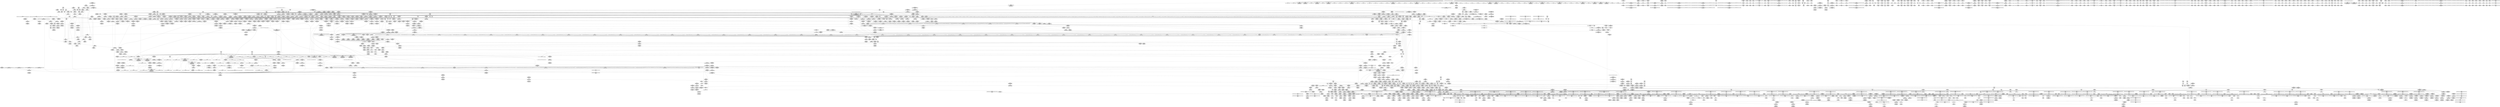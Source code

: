 digraph {
	CE0x6c11cd0 [shape=record,shape=Mrecord,label="{CE0x6c11cd0|tomoyo_check_inet_address:tmp13|security/tomoyo/network.c,514|*SummSink*}"]
	CE0x35b9b30 [shape=record,shape=Mrecord,label="{CE0x35b9b30|tomoyo_check_inet_address:entry}"]
	CE0x549f8f0 [shape=record,shape=Mrecord,label="{CE0x549f8f0|tomoyo_inet_entry:tmp4|*LoadInst*|security/tomoyo/network.c,471|*SummSink*}"]
	CE0x6da0a70 [shape=record,shape=Mrecord,label="{CE0x6da0a70|i32_5|*Constant*|*SummSink*}"]
	CE0x3751ae0 [shape=record,shape=Mrecord,label="{CE0x3751ae0|tomoyo_inet_entry:operation7|security/tomoyo/network.c,477|*SummSource*}"]
	CE0x447a9f0 [shape=record,shape=Mrecord,label="{CE0x447a9f0|_call_void_srcu_read_unlock20(%struct.srcu_struct*_tomoyo_ss,_i32_%idx)_#9,_!dbg_!38903|security/tomoyo/common.h,1109|*SummSink*}"]
	CE0x41bf520 [shape=record,shape=Mrecord,label="{CE0x41bf520|__fswab16:conv1|include/uapi/linux/swab.h,53|*SummSink*}"]
	CE0x6b8d730 [shape=record,shape=Mrecord,label="{CE0x6b8d730|get_current:tmp1|*SummSink*}"]
	CE0x37519d0 [shape=record,shape=Mrecord,label="{CE0x37519d0|tomoyo_inet_entry:operation7|security/tomoyo/network.c,477}"]
	CE0x3753fa0 [shape=record,shape=Mrecord,label="{CE0x3753fa0|tomoyo_read_unlock19:tmp|*SummSource*}"]
	CE0x55a41d0 [shape=record,shape=Mrecord,label="{CE0x55a41d0|i64_5|*Constant*|*SummSource*}"]
	CE0x41bea30 [shape=record,shape=Mrecord,label="{CE0x41bea30|tomoyo_inet_entry:call|security/tomoyo/network.c,468|*SummSource*}"]
	CE0x6da4c90 [shape=record,shape=Mrecord,label="{CE0x6da4c90|__llvm_gcov_indirect_counter_increment10:entry}"]
	CE0x5296840 [shape=record,shape=Mrecord,label="{CE0x5296840|tomoyo_print_ipv4:buffer|Function::tomoyo_print_ipv4&Arg::buffer::|*SummSource*}"]
	CE0x6b965f0 [shape=record,shape=Mrecord,label="{CE0x6b965f0|_ret_i32_%conv6,_!dbg_!38926|security/tomoyo/util.c,1011}"]
	CE0x4528d70 [shape=record,shape=Mrecord,label="{CE0x4528d70|tomoyo_inet_entry:tmp30|security/tomoyo/network.c,486|*SummSink*}"]
	CE0x5041620 [shape=record,shape=Mrecord,label="{CE0x5041620|tomoyo_get_mode:call|security/tomoyo/util.c,980|*SummSink*}"]
	CE0x42721d0 [shape=record,shape=Mrecord,label="{CE0x42721d0|i32_255|*Constant*}"]
	CE0x5655a50 [shape=record,shape=Mrecord,label="{CE0x5655a50|i64*_getelementptr_inbounds_(_4_x_i64_,_4_x_i64_*___llvm_gcov_ctr4731,_i64_0,_i64_3)|*Constant*|*SummSource*}"]
	CE0x6b96ca0 [shape=record,shape=Mrecord,label="{CE0x6b96ca0|tomoyo_audit_inet_log:inet_network3|security/tomoyo/network.c,384|*SummSink*}"]
	CE0x51f4bc0 [shape=record,shape=Mrecord,label="{CE0x51f4bc0|GLOBAL:tomoyo_print_ipv4|*Constant*|*SummSink*}"]
	CE0x50992b0 [shape=record,shape=Mrecord,label="{CE0x50992b0|tomoyo_print_ipv6:tmp2|*SummSource*}"]
	CE0x566b770 [shape=record,shape=Mrecord,label="{CE0x566b770|tomoyo_audit_inet_log:tmp20|security/tomoyo/network.c,394|*SummSink*}"]
	CE0x550a290 [shape=record,shape=Mrecord,label="{CE0x550a290|tomoyo_audit_inet_log:arraydecay16|security/tomoyo/network.c,393|*SummSource*}"]
	CE0x43f4e10 [shape=record,shape=Mrecord,label="{CE0x43f4e10|srcu_read_unlock20:tmp2}"]
	CE0x43f4c30 [shape=record,shape=Mrecord,label="{CE0x43f4c30|i64*_getelementptr_inbounds_(_2_x_i64_,_2_x_i64_*___llvm_gcov_ctr4632,_i64_0,_i64_1)|*Constant*|*SummSink*}"]
	CE0x6cd39a0 [shape=record,shape=Mrecord,label="{CE0x6cd39a0|0:_i8,_1:_i8,_8:_i16,_16:_i32*,_24:_i8,_:_CMR_8,10_|*MultipleSource*|Function::tomoyo_check_inet_address&Arg::address::|security/tomoyo/network.c,505}"]
	CE0x53b9960 [shape=record,shape=Mrecord,label="{CE0x53b9960|_ret_void,_!dbg_!38908|include/linux/rcupdate.h,424|*SummSink*}"]
	CE0x4272830 [shape=record,shape=Mrecord,label="{CE0x4272830|tomoyo_audit_inet_log:tmp6|security/tomoyo/network.c,384}"]
	CE0x538fe70 [shape=record,shape=Mrecord,label="{CE0x538fe70|tomoyo_audit_inet_log:param8|security/tomoyo/network.c,391|*SummSource*}"]
	CE0x42787a0 [shape=record,shape=Mrecord,label="{CE0x42787a0|srcu_read_lock17:tmp3|*SummSource*}"]
	CE0x369ef90 [shape=record,shape=Mrecord,label="{CE0x369ef90|128:_i8*,_1208:_%struct.file*,_:_CMRE_104,112_|*MultipleSource*|security/tomoyo/common.h,1205|security/tomoyo/common.h,1205}"]
	CE0x6c24b20 [shape=record,shape=Mrecord,label="{CE0x6c24b20|tomoyo_read_unlock19:tmp1|*SummSink*}"]
	CE0x543ab20 [shape=record,shape=Mrecord,label="{CE0x543ab20|i8*_getelementptr_inbounds_(_21_x_i8_,_21_x_i8_*_.str9,_i32_0,_i32_0)|*Constant*|*SummSource*}"]
	CE0x5080a70 [shape=record,shape=Mrecord,label="{CE0x5080a70|_call_void_mcount()_#3|*SummSource*}"]
	CE0x4249fb0 [shape=record,shape=Mrecord,label="{CE0x4249fb0|_call_void___llvm_gcov_indirect_counter_increment10(i32*___llvm_gcov_global_state_pred50,_i64**_getelementptr_inbounds_(_3_x_i64*_,_3_x_i64*_*___llvm_gcda_edge_table49,_i64_0,_i64_1)),_!dbg_!38911|security/tomoyo/network.c,509|*SummSink*}"]
	CE0x6b0d4d0 [shape=record,shape=Mrecord,label="{CE0x6b0d4d0|tomoyo_check_inet_address:tmp38|security/tomoyo/network.c,531}"]
	CE0x356ae30 [shape=record,shape=Mrecord,label="{CE0x356ae30|tomoyo_audit_net_log:idxprom1|security/tomoyo/network.c,368|*SummSink*}"]
	CE0x44f9970 [shape=record,shape=Mrecord,label="{CE0x44f9970|i64*_getelementptr_inbounds_(_11_x_i64_,_11_x_i64_*___llvm_gcov_ctr5229,_i64_0,_i64_10)|*Constant*|*SummSink*}"]
	CE0x43a61e0 [shape=record,shape=Mrecord,label="{CE0x43a61e0|GLOBAL:tomoyo_audit_inet_log|*Constant*|*SummSink*}"]
	CE0x44a4a50 [shape=record,shape=Mrecord,label="{CE0x44a4a50|tomoyo_inet_entry:tmp25|security/tomoyo/network.c,484|*SummSink*}"]
	CE0x440fa60 [shape=record,shape=Mrecord,label="{CE0x440fa60|tomoyo_audit_inet_log:r|Function::tomoyo_audit_inet_log&Arg::r::}"]
	CE0x5186fd0 [shape=record,shape=Mrecord,label="{CE0x5186fd0|tomoyo_print_ipv4:cmp|security/tomoyo/network.c,93|*SummSource*}"]
	CE0x50cd7f0 [shape=record,shape=Mrecord,label="{CE0x50cd7f0|tomoyo_get_mode:if.end|*SummSink*}"]
	CE0x54b1020 [shape=record,shape=Mrecord,label="{CE0x54b1020|tomoyo_audit_net_log:arrayidx|security/tomoyo/network.c,367|*SummSink*}"]
	CE0x6084f00 [shape=record,shape=Mrecord,label="{CE0x6084f00|tomoyo_get_mode:bb|*SummSink*}"]
	CE0x423d810 [shape=record,shape=Mrecord,label="{CE0x423d810|_call_void_mcount()_#3}"]
	CE0x4fef820 [shape=record,shape=Mrecord,label="{CE0x4fef820|i64_ptrtoint_(i8*_blockaddress(_rcu_lock_acquire18,_%__here)_to_i64)|*Constant*|*SummSink*}"]
	CE0x44a2620 [shape=record,shape=Mrecord,label="{CE0x44a2620|tomoyo_check_inet_address:tmp13|security/tomoyo/network.c,514|*SummSource*}"]
	CE0x5511700 [shape=record,shape=Mrecord,label="{CE0x5511700|i8*_getelementptr_inbounds_(_5_x_i8_,_5_x_i8_*_.str11,_i32_0,_i32_0)|*Constant*}"]
	CE0x6b53500 [shape=record,shape=Mrecord,label="{CE0x6b53500|i64*_getelementptr_inbounds_(_2_x_i64_,_2_x_i64_*___llvm_gcov_ctr2253,_i64_0,_i64_1)|*Constant*|*SummSink*}"]
	CE0x544bb40 [shape=record,shape=Mrecord,label="{CE0x544bb40|tomoyo_audit_net_log:protocol|Function::tomoyo_audit_net_log&Arg::protocol::|*SummSource*}"]
	CE0x5192b80 [shape=record,shape=Mrecord,label="{CE0x5192b80|tomoyo_audit_inet_log:tmp1}"]
	CE0x53ce740 [shape=record,shape=Mrecord,label="{CE0x53ce740|COLLAPSED:_CRE:_elem_0::|security/tomoyo/network.c,507}"]
	CE0x46685e0 [shape=record,shape=Mrecord,label="{CE0x46685e0|i64*_getelementptr_inbounds_(_19_x_i64_,_19_x_i64_*___llvm_gcov_ctr4846,_i64_0,_i64_12)|*Constant*}"]
	CE0x376fa40 [shape=record,shape=Mrecord,label="{CE0x376fa40|tomoyo_audit_inet_log:inet_network|security/tomoyo/network.c,382|*SummSink*}"]
	CE0x51dfab0 [shape=record,shape=Mrecord,label="{CE0x51dfab0|_call_void_mcount()_#3|*SummSink*}"]
	CE0x6d31240 [shape=record,shape=Mrecord,label="{CE0x6d31240|i64**_getelementptr_inbounds_(_3_x_i64*_,_3_x_i64*_*___llvm_gcda_edge_table49,_i64_0,_i64_1)|*Constant*|*SummSink*}"]
	CE0x546f8b0 [shape=record,shape=Mrecord,label="{CE0x546f8b0|tomoyo_audit_inet_log:param12|security/tomoyo/network.c,392}"]
	CE0x441fd00 [shape=record,shape=Mrecord,label="{CE0x441fd00|tomoyo_audit_inet_log:address1|security/tomoyo/network.c,382}"]
	CE0x5571370 [shape=record,shape=Mrecord,label="{CE0x5571370|tomoyo_check_inet_address:tmp23|security/tomoyo/network.c,521|*SummSink*}"]
	CE0x5041770 [shape=record,shape=Mrecord,label="{CE0x5041770|GLOBAL:tomoyo_profile|*Constant*}"]
	CE0x54e9ce0 [shape=record,shape=Mrecord,label="{CE0x54e9ce0|tomoyo_get_mode:cmp11|security/tomoyo/util.c,985|*SummSink*}"]
	CE0x357d150 [shape=record,shape=Mrecord,label="{CE0x357d150|tomoyo_get_mode:index|Function::tomoyo_get_mode&Arg::index::|*SummSink*}"]
	CE0x52fa050 [shape=record,shape=Mrecord,label="{CE0x52fa050|tomoyo_print_ipv6:min_ip|Function::tomoyo_print_ipv6&Arg::min_ip::}"]
	CE0x5346f40 [shape=record,shape=Mrecord,label="{CE0x5346f40|_call_void_lock_release(%struct.lockdep_map*_%map,_i32_1,_i64_ptrtoint_(i8*_blockaddress(_rcu_lock_release21,_%__here)_to_i64))_#9,_!dbg_!38907|include/linux/rcupdate.h,423|*SummSource*}"]
	CE0x6ac8750 [shape=record,shape=Mrecord,label="{CE0x6ac8750|tomoyo_domain:security|security/tomoyo/common.h,1205|*SummSink*}"]
	CE0x36cdcc0 [shape=record,shape=Mrecord,label="{CE0x36cdcc0|tomoyo_get_mode:if.then13|*SummSink*}"]
	CE0x6d41b00 [shape=record,shape=Mrecord,label="{CE0x6d41b00|COLLAPSED:_GCMRE___llvm_gcov_ctr4731_internal_global_4_x_i64_zeroinitializer:_elem_0:default:}"]
	CE0x41d0980 [shape=record,shape=Mrecord,label="{CE0x41d0980|tomoyo_domain:entry}"]
	CE0x4fea480 [shape=record,shape=Mrecord,label="{CE0x4fea480|i64_ptrtoint_(i8*_blockaddress(_rcu_lock_acquire18,_%__here)_to_i64)|*Constant*|*SummSource*}"]
	CE0x35e2140 [shape=record,shape=Mrecord,label="{CE0x35e2140|i64*_getelementptr_inbounds_(_12_x_i64_,_12_x_i64_*___llvm_gcov_ctr31133,_i64_0,_i64_6)|*Constant*|*SummSource*}"]
	CE0x42e00a0 [shape=record,shape=Mrecord,label="{CE0x42e00a0|tomoyo_domain:entry|*SummSource*}"]
	CE0x4337cd0 [shape=record,shape=Mrecord,label="{CE0x4337cd0|tomoyo_inet_entry:address16|security/tomoyo/network.c,479|*SummSource*}"]
	CE0x53c2e00 [shape=record,shape=Mrecord,label="{CE0x53c2e00|tomoyo_audit_inet_log:tmp17|security/tomoyo/network.c,391}"]
	CE0x5501d20 [shape=record,shape=Mrecord,label="{CE0x5501d20|tomoyo_get_mode:tmp23|security/tomoyo/util.c,986|*SummSink*}"]
	CE0x55d76b0 [shape=record,shape=Mrecord,label="{CE0x55d76b0|tomoyo_check_inet_address:tmp21|security/tomoyo/network.c,519|*SummSource*}"]
	CE0x60851b0 [shape=record,shape=Mrecord,label="{CE0x60851b0|tomoyo_domain:tmp18|security/tomoyo/common.h,1205|*SummSource*}"]
	CE0x5674360 [shape=record,shape=Mrecord,label="{CE0x5674360|rcu_lock_release21:tmp|*SummSink*}"]
	CE0x5426ab0 [shape=record,shape=Mrecord,label="{CE0x5426ab0|tomoyo_check_inet_address:tmp19|security/tomoyo/network.c,518}"]
	CE0x5039c90 [shape=record,shape=Mrecord,label="{CE0x5039c90|0:_i8,_array:_GCRE_tomoyo_index2category_constant_39_x_i8_c_00_00_00_00_00_00_00_00_00_00_00_00_00_00_00_00_00_00_00_00_00_00_00_01_01_01_01_01_01_01_01_01_01_01_01_01_01_01_02_,_align_16:_elem_20::|security/tomoyo/util.c,983}"]
	CE0x4589ba0 [shape=record,shape=Mrecord,label="{CE0x4589ba0|tomoyo_check_inet_address:port|Function::tomoyo_check_inet_address&Arg::port::|*SummSource*}"]
	CE0x50cd530 [shape=record,shape=Mrecord,label="{CE0x50cd530|tomoyo_audit_net_log:idxprom|security/tomoyo/network.c,367|*SummSource*}"]
	CE0x43cce40 [shape=record,shape=Mrecord,label="{CE0x43cce40|i64*_getelementptr_inbounds_(_2_x_i64_,_2_x_i64_*___llvm_gcov_ctr4632,_i64_0,_i64_0)|*Constant*|*SummSource*}"]
	CE0x35202c0 [shape=record,shape=Mrecord,label="{CE0x35202c0|tomoyo_check_inet_address:in6_u|security/tomoyo/network.c,513|*SummSink*}"]
	CE0x54fb040 [shape=record,shape=Mrecord,label="{CE0x54fb040|tomoyo_get_mode:tmp21|security/tomoyo/util.c,985|*SummSink*}"]
	CE0x6d8f500 [shape=record,shape=Mrecord,label="{CE0x6d8f500|128:_i8*,_1208:_%struct.file*,_:_CMRE_48,49_}"]
	CE0x3751ba0 [shape=record,shape=Mrecord,label="{CE0x3751ba0|tomoyo_inet_entry:operation7|security/tomoyo/network.c,477|*SummSink*}"]
	CE0x4349bb0 [shape=record,shape=Mrecord,label="{CE0x4349bb0|i32_1205|*Constant*|*SummSource*}"]
	CE0x371bb00 [shape=record,shape=Mrecord,label="{CE0x371bb00|tomoyo_get_mode:tmp8|security/tomoyo/util.c,979}"]
	CE0x566e4b0 [shape=record,shape=Mrecord,label="{CE0x566e4b0|i64**_getelementptr_inbounds_(_3_x_i64*_,_3_x_i64*_*___llvm_gcda_edge_table49,_i64_0,_i64_0)|*Constant*}"]
	CE0x51aa7e0 [shape=record,shape=Mrecord,label="{CE0x51aa7e0|tomoyo_print_ipv4:tmp4|security/tomoyo/network.c,93|*SummSink*}"]
	CE0x6bec780 [shape=record,shape=Mrecord,label="{CE0x6bec780|tomoyo_audit_net_log:tmp4|security/tomoyo/network.c,367}"]
	CE0x5503080 [shape=record,shape=Mrecord,label="{CE0x5503080|i64*_null|*Constant*|*SummSink*}"]
	CE0x546f4c0 [shape=record,shape=Mrecord,label="{CE0x546f4c0|tomoyo_audit_inet_log:call11|security/tomoyo/network.c,390|*SummSink*}"]
	CE0x5681730 [shape=record,shape=Mrecord,label="{CE0x5681730|i64*_getelementptr_inbounds_(_11_x_i64_,_11_x_i64_*___llvm_gcov_ctr54147,_i64_0,_i64_8)|*Constant*}"]
	CE0x54ab980 [shape=record,shape=Mrecord,label="{CE0x54ab980|i64_9|*Constant*|*SummSource*}"]
	CE0x550aa70 [shape=record,shape=Mrecord,label="{CE0x550aa70|GLOBAL:tomoyo_audit_net_log|*Constant*}"]
	CE0x5450bc0 [shape=record,shape=Mrecord,label="{CE0x5450bc0|__llvm_gcov_indirect_counter_increment10:predecessor|Function::__llvm_gcov_indirect_counter_increment10&Arg::predecessor::|*SummSink*}"]
	CE0x4343bf0 [shape=record,shape=Mrecord,label="{CE0x4343bf0|tomoyo_inet_entry:inet_network18|security/tomoyo/network.c,479|*SummSink*}"]
	CE0x382e870 [shape=record,shape=Mrecord,label="{CE0x382e870|tomoyo_inet_entry:tmp13|security/tomoyo/network.c,473}"]
	CE0x54a0350 [shape=record,shape=Mrecord,label="{CE0x54a0350|tomoyo_check_inet_address:tmp25|security/tomoyo/network.c,522|*SummSink*}"]
	CE0x6ad9eb0 [shape=record,shape=Mrecord,label="{CE0x6ad9eb0|tomoyo_init_request_info:call4|security/tomoyo/util.c,1010|*SummSink*}"]
	CE0x6b300c0 [shape=record,shape=Mrecord,label="{CE0x6b300c0|tomoyo_check_inet_address:retval.0|*SummSource*}"]
	CE0x6a39930 [shape=record,shape=Mrecord,label="{CE0x6a39930|i8*_undef|*Constant*}"]
	CE0x36df7b0 [shape=record,shape=Mrecord,label="{CE0x36df7b0|tomoyo_print_ipv6:tobool|security/tomoyo/network.c,111}"]
	CE0x3511530 [shape=record,shape=Mrecord,label="{CE0x3511530|tomoyo_check_inet_address:tmp29|*LoadInst*|security/tomoyo/network.c,527|*SummSource*}"]
	CE0x54a0180 [shape=record,shape=Mrecord,label="{CE0x54a0180|tomoyo_check_inet_address:tmp25|security/tomoyo/network.c,522}"]
	CE0x357cf40 [shape=record,shape=Mrecord,label="{CE0x357cf40|tomoyo_get_mode:profile|Function::tomoyo_get_mode&Arg::profile::|*SummSink*}"]
	CE0x54ec190 [shape=record,shape=Mrecord,label="{CE0x54ec190|tomoyo_check_inet_address:tmp11|security/tomoyo/network.c,513|*SummSink*}"]
	CE0x69dbec0 [shape=record,shape=Mrecord,label="{CE0x69dbec0|tomoyo_audit_net_log:operation|Function::tomoyo_audit_net_log&Arg::operation::|*SummSource*}"]
	CE0x55035e0 [shape=record,shape=Mrecord,label="{CE0x55035e0|tomoyo_check_inet_address:tmp17|security/tomoyo/network.c,517}"]
	CE0x3536400 [shape=record,shape=Mrecord,label="{CE0x3536400|tomoyo_domain:land.lhs.true2|*SummSource*}"]
	CE0x54d29f0 [shape=record,shape=Mrecord,label="{CE0x54d29f0|rcu_lock_acquire18:bb}"]
	CE0x3557eb0 [shape=record,shape=Mrecord,label="{CE0x3557eb0|24:_i32*,_32:_i16,_34:_i8,_35:_i8,_36:_i8,_72:_i8,_:_SCMRE_77,78_|*MultipleSource*|security/tomoyo/network.c, 469|security/tomoyo/network.c,469|Function::tomoyo_init_request_info&Arg::r::|security/tomoyo/network.c,475}"]
	CE0x45985a0 [shape=record,shape=Mrecord,label="{CE0x45985a0|tomoyo_get_mode:tmp26|security/tomoyo/util.c,987}"]
	CE0x5503140 [shape=record,shape=Mrecord,label="{CE0x5503140|i64_1|*Constant*}"]
	CE0x6b4c870 [shape=record,shape=Mrecord,label="{CE0x6b4c870|tomoyo_get_mode:tmp27|security/tomoyo/util.c,988|*SummSink*}"]
	CE0x386d040 [shape=record,shape=Mrecord,label="{CE0x386d040|24:_i32*,_32:_i16,_34:_i8,_35:_i8,_36:_i8,_72:_i8,_:_SCMRE_16,24_|*MultipleSource*|security/tomoyo/network.c, 469|security/tomoyo/network.c,469|Function::tomoyo_init_request_info&Arg::r::|security/tomoyo/network.c,475}"]
	CE0x51ed880 [shape=record,shape=Mrecord,label="{CE0x51ed880|tomoyo_audit_inet_log:tmp13|security/tomoyo/network.c,388|*SummSink*}"]
	CE0x42d1940 [shape=record,shape=Mrecord,label="{CE0x42d1940|i32_65280|*Constant*|*SummSink*}"]
	CE0x6d0c050 [shape=record,shape=Mrecord,label="{CE0x6d0c050|tomoyo_init_request_info:call|security/tomoyo/util.c,1005|*SummSink*}"]
	CE0x42d1f20 [shape=record,shape=Mrecord,label="{CE0x42d1f20|__fswab16:or|include/uapi/linux/swab.h,53}"]
	CE0x54fc9f0 [shape=record,shape=Mrecord,label="{CE0x54fc9f0|tomoyo_audit_inet_log:operation|security/tomoyo/network.c,393|*SummSource*}"]
	CE0x54ea4a0 [shape=record,shape=Mrecord,label="{CE0x54ea4a0|tomoyo_get_mode:tmp18|security/tomoyo/util.c,985|*SummSink*}"]
	CE0x36a71c0 [shape=record,shape=Mrecord,label="{CE0x36a71c0|tomoyo_print_ipv6:cond|security/tomoyo/network.c,111}"]
	CE0x42bc860 [shape=record,shape=Mrecord,label="{CE0x42bc860|tomoyo_audit_inet_log:tmp9|security/tomoyo/network.c,385|*SummSource*}"]
	CE0x5296be0 [shape=record,shape=Mrecord,label="{CE0x5296be0|tomoyo_print_ipv4:buffer_len|Function::tomoyo_print_ipv4&Arg::buffer_len::|*SummSink*}"]
	CE0x508a0e0 [shape=record,shape=Mrecord,label="{CE0x508a0e0|tomoyo_check_inet_address:sin_port|security/tomoyo/network.c,522|*SummSource*}"]
	CE0x6a95e80 [shape=record,shape=Mrecord,label="{CE0x6a95e80|tomoyo_get_mode:and|security/tomoyo/util.c,987}"]
	CE0x54ebdf0 [shape=record,shape=Mrecord,label="{CE0x54ebdf0|i8_1|*Constant*|*SummSink*}"]
	CE0x37b9590 [shape=record,shape=Mrecord,label="{CE0x37b9590|_call_void_mcount()_#3}"]
	CE0x519a200 [shape=record,shape=Mrecord,label="{CE0x519a200|rcu_lock_acquire18:entry|*SummSource*}"]
	CE0x4311240 [shape=record,shape=Mrecord,label="{CE0x4311240|tomoyo_inet_entry:is_ipv614|security/tomoyo/network.c,478}"]
	CE0x35e1e60 [shape=record,shape=Mrecord,label="{CE0x35e1e60|tomoyo_domain:tmp22|security/tomoyo/common.h,1205|*SummSource*}"]
	CE0x44cd900 [shape=record,shape=Mrecord,label="{CE0x44cd900|tomoyo_inet_entry:tmp27|security/tomoyo/network.c,485|*SummSource*}"]
	CE0x6b42fc0 [shape=record,shape=Mrecord,label="{CE0x6b42fc0|__llvm_gcov_indirect_counter_increment10:exit|*SummSink*}"]
	CE0x51dff30 [shape=record,shape=Mrecord,label="{CE0x51dff30|tomoyo_print_ipv6:max_ip|Function::tomoyo_print_ipv6&Arg::max_ip::|*SummSink*}"]
	CE0x54bc5b0 [shape=record,shape=Mrecord,label="{CE0x54bc5b0|tomoyo_get_mode:mode.0}"]
	CE0x6d41a40 [shape=record,shape=Mrecord,label="{CE0x6d41a40|i64*_getelementptr_inbounds_(_4_x_i64_,_4_x_i64_*___llvm_gcov_ctr4137,_i64_0,_i64_2)|*Constant*|*SummSource*}"]
	"CONST[source:1(input),value:2(dynamic)][purpose:{object}][SrcIdx:1]"
	CE0x42cc220 [shape=record,shape=Mrecord,label="{CE0x42cc220|tomoyo_domain:call3|security/tomoyo/common.h,1205|*SummSource*}"]
	CE0x54ea430 [shape=record,shape=Mrecord,label="{CE0x54ea430|tomoyo_get_mode:tmp18|security/tomoyo/util.c,985|*SummSource*}"]
	CE0x6a52650 [shape=record,shape=Mrecord,label="{CE0x6a52650|_ret_i16_%conv3,_!dbg_!38911|include/uapi/linux/swab.h,53|*SummSink*}"]
	CE0x438ef00 [shape=record,shape=Mrecord,label="{CE0x438ef00|get_current:tmp1|*SummSource*}"]
	CE0x6aff770 [shape=record,shape=Mrecord,label="{CE0x6aff770|tomoyo_check_inet_address:tmp37|security/tomoyo/network.c,529}"]
	CE0x440fdb0 [shape=record,shape=Mrecord,label="{CE0x440fdb0|_ret_i32_%call17,_!dbg_!38941|security/tomoyo/network.c,394|*SummSource*}"]
	CE0x6b96380 [shape=record,shape=Mrecord,label="{CE0x6b96380|tomoyo_init_request_info:if.end}"]
	CE0x51e01c0 [shape=record,shape=Mrecord,label="{CE0x51e01c0|_ret_void,_!dbg_!38912|security/tomoyo/network.c,112|*SummSink*}"]
	CE0x36dfa50 [shape=record,shape=Mrecord,label="{CE0x36dfa50|tomoyo_print_ipv6:tobool|security/tomoyo/network.c,111|*SummSink*}"]
	CE0x456f3a0 [shape=record,shape=Mrecord,label="{CE0x456f3a0|tomoyo_check_inet_address:tmp32|security/tomoyo/network.c,527|*SummSink*}"]
	CE0x538fb60 [shape=record,shape=Mrecord,label="{CE0x538fb60|tomoyo_audit_inet_log:sub|security/tomoyo/network.c,390|*SummSource*}"]
	CE0x6b30280 [shape=record,shape=Mrecord,label="{CE0x6b30280|tomoyo_check_inet_address:retval.0|*SummSink*}"]
	CE0x6d636e0 [shape=record,shape=Mrecord,label="{CE0x6d636e0|tomoyo_domain:tmp17|security/tomoyo/common.h,1205|*SummSource*}"]
	CE0x6b4cbe0 [shape=record,shape=Mrecord,label="{CE0x6b4cbe0|tomoyo_get_mode:tmp28|security/tomoyo/util.c,988|*SummSource*}"]
	CE0x42cfb90 [shape=record,shape=Mrecord,label="{CE0x42cfb90|srcu_read_unlock20:bb}"]
	CE0x43f51e0 [shape=record,shape=Mrecord,label="{CE0x43f51e0|srcu_read_unlock20:tmp3}"]
	CE0x378bbf0 [shape=record,shape=Mrecord,label="{CE0x378bbf0|i32_6|*Constant*|*SummSink*}"]
	CE0x4589980 [shape=record,shape=Mrecord,label="{CE0x4589980|__fswab16:entry|*SummSink*}"]
	CE0x43f4ef0 [shape=record,shape=Mrecord,label="{CE0x43f4ef0|srcu_read_unlock20:tmp2|*SummSink*}"]
	CE0x4343e50 [shape=record,shape=Mrecord,label="{CE0x4343e50|tomoyo_inet_entry:address19|security/tomoyo/network.c,479|*SummSource*}"]
	CE0x38a2d30 [shape=record,shape=Mrecord,label="{CE0x38a2d30|tomoyo_inet_entry:tmp31|security/tomoyo/network.c,488|*SummSink*}"]
	CE0x4214880 [shape=record,shape=Mrecord,label="{CE0x4214880|GLOBAL:srcu_read_lock17|*Constant*|*SummSource*}"]
	CE0x557f1b0 [shape=record,shape=Mrecord,label="{CE0x557f1b0|i64*_getelementptr_inbounds_(_2_x_i64_,_2_x_i64_*___llvm_gcov_ctr5130,_i64_0,_i64_0)|*Constant*|*SummSource*}"]
	CE0x56284f0 [shape=record,shape=Mrecord,label="{CE0x56284f0|rcu_lock_release21:tmp}"]
	CE0x36a6b10 [shape=record,shape=Mrecord,label="{CE0x36a6b10|tomoyo_print_ipv6:cond|security/tomoyo/network.c,111|*SummSink*}"]
	CE0x6ab69b0 [shape=record,shape=Mrecord,label="{CE0x6ab69b0|tomoyo_init_request_info:conv|security/tomoyo/util.c,1010}"]
	CE0x6a0db20 [shape=record,shape=Mrecord,label="{CE0x6a0db20|tomoyo_audit_inet_log:arraydecay4|security/tomoyo/network.c,388|*SummSource*}"]
	CE0x538f800 [shape=record,shape=Mrecord,label="{CE0x538f800|i64_128|*Constant*|*SummSink*}"]
	CE0x43cd5f0 [shape=record,shape=Mrecord,label="{CE0x43cd5f0|i64*_getelementptr_inbounds_(_2_x_i64_,_2_x_i64_*___llvm_gcov_ctr4434,_i64_0,_i64_1)|*Constant*}"]
	CE0x5273d60 [shape=record,shape=Mrecord,label="{CE0x5273d60|tomoyo_get_mode:conv|security/tomoyo/util.c,982|*SummSink*}"]
	CE0x557fa30 [shape=record,shape=Mrecord,label="{CE0x557fa30|tomoyo_check_inet_address:sin_addr|security/tomoyo/network.c,521|*SummSource*}"]
	CE0x3775f30 [shape=record,shape=Mrecord,label="{CE0x3775f30|tomoyo_inet_entry:tobool11|security/tomoyo/network.c,478|*SummSource*}"]
	CE0x36f78e0 [shape=record,shape=Mrecord,label="{CE0x36f78e0|GLOBAL:rcu_lock_acquire18|*Constant*}"]
	CE0x52fa0c0 [shape=record,shape=Mrecord,label="{CE0x52fa0c0|tomoyo_print_ipv6:min_ip|Function::tomoyo_print_ipv6&Arg::min_ip::|*SummSource*}"]
	CE0x4485040 [shape=record,shape=Mrecord,label="{CE0x4485040|tomoyo_inet_entry:tmp25|security/tomoyo/network.c,484|*SummSource*}"]
	CE0x3517210 [shape=record,shape=Mrecord,label="{CE0x3517210|i64_80|*Constant*}"]
	CE0x50ff4b0 [shape=record,shape=Mrecord,label="{CE0x50ff4b0|i32_78|*Constant*}"]
	CE0x6ada030 [shape=record,shape=Mrecord,label="{CE0x6ada030|GLOBAL:tomoyo_get_mode|*Constant*}"]
	CE0x51a9e70 [shape=record,shape=Mrecord,label="{CE0x51a9e70|tomoyo_print_ipv4:tmp4|security/tomoyo/network.c,93|*SummSource*}"]
	CE0x53c2890 [shape=record,shape=Mrecord,label="{CE0x53c2890|tomoyo_audit_inet_log:param12|security/tomoyo/network.c,392|*SummSink*}"]
	CE0x5102320 [shape=record,shape=Mrecord,label="{CE0x5102320|0:_i8*,_array:_GCRE_tomoyo_socket_keyword_external_constant_4_x_i8*_:_elem_1::|security/tomoyo/network.c,368}"]
	CE0x5133f40 [shape=record,shape=Mrecord,label="{CE0x5133f40|tomoyo_audit_inet_log:tmp3|security/tomoyo/network.c,382|*SummSource*}"]
	CE0x41d0c50 [shape=record,shape=Mrecord,label="{CE0x41d0c50|tomoyo_inet_entry:tmp4|*LoadInst*|security/tomoyo/network.c,471}"]
	CE0x3511ba0 [shape=record,shape=Mrecord,label="{CE0x3511ba0|tomoyo_check_inet_address:conv13|security/tomoyo/network.c,527|*SummSource*}"]
	CE0x6c24e00 [shape=record,shape=Mrecord,label="{CE0x6c24e00|24:_i32*,_32:_i16,_34:_i8,_35:_i8,_36:_i8,_72:_i8,_:_SCMRE_47,48_}"]
	CE0x42729d0 [shape=record,shape=Mrecord,label="{CE0x42729d0|tomoyo_audit_inet_log:tmp6|security/tomoyo/network.c,384|*SummSource*}"]
	CE0x6a856c0 [shape=record,shape=Mrecord,label="{CE0x6a856c0|tomoyo_domain:tmp12|security/tomoyo/common.h,1205|*SummSink*}"]
	CE0x55b3820 [shape=record,shape=Mrecord,label="{CE0x55b3820|tomoyo_check_inet_address:tmp15|security/tomoyo/network.c,517|*SummSink*}"]
	CE0x5099240 [shape=record,shape=Mrecord,label="{CE0x5099240|tomoyo_print_ipv6:tmp2}"]
	CE0x6d312b0 [shape=record,shape=Mrecord,label="{CE0x6d312b0|__llvm_gcov_indirect_counter_increment10:counters|Function::__llvm_gcov_indirect_counter_increment10&Arg::counters::|*SummSink*}"]
	CE0x6ab8d90 [shape=record,shape=Mrecord,label="{CE0x6ab8d90|tomoyo_init_request_info:tmp12|security/tomoyo/util.c,1010|*SummSource*}"]
	CE0x5579bb0 [shape=record,shape=Mrecord,label="{CE0x5579bb0|tomoyo_domain:tmp6|security/tomoyo/common.h,1205|*SummSink*}"]
	CE0x6a961a0 [shape=record,shape=Mrecord,label="{CE0x6a961a0|tomoyo_get_mode:and|security/tomoyo/util.c,987|*SummSink*}"]
	CE0x4274e80 [shape=record,shape=Mrecord,label="{CE0x4274e80|i32_3|*Constant*|*SummSource*}"]
	CE0x6b6ee00 [shape=record,shape=Mrecord,label="{CE0x6b6ee00|_call_void_mcount()_#3|*SummSink*}"]
	CE0x50ef9b0 [shape=record,shape=Mrecord,label="{CE0x50ef9b0|tomoyo_domain:tmp6|security/tomoyo/common.h,1205}"]
	CE0x5262b20 [shape=record,shape=Mrecord,label="{CE0x5262b20|i1_true|*Constant*|*SummSink*}"]
	CE0x6a8e650 [shape=record,shape=Mrecord,label="{CE0x6a8e650|tomoyo_get_mode:tmp6|security/tomoyo/util.c,978|*SummSource*}"]
	CE0x6b4c800 [shape=record,shape=Mrecord,label="{CE0x6b4c800|i64*_getelementptr_inbounds_(_12_x_i64_,_12_x_i64_*___llvm_gcov_ctr31133,_i64_0,_i64_11)|*Constant*|*SummSink*}"]
	CE0x5557d50 [shape=record,shape=Mrecord,label="{CE0x5557d50|tomoyo_get_mode:tmp24|security/tomoyo/util.c,986|*SummSink*}"]
	CE0x35e5b90 [shape=record,shape=Mrecord,label="{CE0x35e5b90|tomoyo_inet_entry:inet_network13|security/tomoyo/network.c,478|*SummSink*}"]
	CE0x6ada6e0 [shape=record,shape=Mrecord,label="{CE0x6ada6e0|tomoyo_get_mode:entry|*SummSink*}"]
	CE0x5243f50 [shape=record,shape=Mrecord,label="{CE0x5243f50|GLOBAL:lock_acquire|*Constant*}"]
	CE0x5570800 [shape=record,shape=Mrecord,label="{CE0x5570800|i64*_getelementptr_inbounds_(_2_x_i64_,_2_x_i64_*___llvm_gcov_ctr3939,_i64_0,_i64_0)|*Constant*|*SummSink*}"]
	CE0x463cb60 [shape=record,shape=Mrecord,label="{CE0x463cb60|i64*_getelementptr_inbounds_(_4_x_i64_,_4_x_i64_*___llvm_gcov_ctr4137,_i64_0,_i64_2)|*Constant*}"]
	CE0x6b96b70 [shape=record,shape=Mrecord,label="{CE0x6b96b70|tomoyo_audit_inet_log:inet_network3|security/tomoyo/network.c,384|*SummSource*}"]
	CE0x358ea20 [shape=record,shape=Mrecord,label="{CE0x358ea20|tomoyo_domain:tmp2|*SummSource*}"]
	CE0x6d3f1d0 [shape=record,shape=Mrecord,label="{CE0x6d3f1d0|i64_4|*Constant*|*SummSource*}"]
	CE0x38296d0 [shape=record,shape=Mrecord,label="{CE0x38296d0|__llvm_gcov_indirect_counter_increment10:tmp6|*SummSource*}"]
	CE0x52fa4a0 [shape=record,shape=Mrecord,label="{CE0x52fa4a0|i64*_getelementptr_inbounds_(_5_x_i64_,_5_x_i64_*___llvm_gcov_ctr32134,_i64_0,_i64_4)|*Constant*|*SummSource*}"]
	CE0x53fdb70 [shape=record,shape=Mrecord,label="{CE0x53fdb70|tomoyo_init_request_info:profile2|security/tomoyo/util.c,1007|*SummSink*}"]
	CE0x4ff08f0 [shape=record,shape=Mrecord,label="{CE0x4ff08f0|i64_1|*Constant*}"]
	CE0x6a0dab0 [shape=record,shape=Mrecord,label="{CE0x6a0dab0|tomoyo_audit_inet_log:arraydecay4|security/tomoyo/network.c,388}"]
	CE0x55b3750 [shape=record,shape=Mrecord,label="{CE0x55b3750|tomoyo_check_inet_address:tmp15|security/tomoyo/network.c,517|*SummSource*}"]
	CE0x6a8e8f0 [shape=record,shape=Mrecord,label="{CE0x6a8e8f0|tomoyo_get_mode:tmp7|security/tomoyo/util.c,979}"]
	CE0x6c12680 [shape=record,shape=Mrecord,label="{CE0x6c12680|__llvm_gcov_indirect_counter_increment10:predecessor|Function::__llvm_gcov_indirect_counter_increment10&Arg::predecessor::}"]
	CE0x6b8dea0 [shape=record,shape=Mrecord,label="{CE0x6b8dea0|rcu_lock_acquire18:tmp1|*SummSink*}"]
	CE0x50f00b0 [shape=record,shape=Mrecord,label="{CE0x50f00b0|tomoyo_print_ipv6:buffer|Function::tomoyo_print_ipv6&Arg::buffer::|*SummSource*}"]
	CE0x52c8160 [shape=record,shape=Mrecord,label="{CE0x52c8160|tomoyo_domain:if.end|*SummSink*}"]
	CE0x363f0f0 [shape=record,shape=Mrecord,label="{CE0x363f0f0|tomoyo_domain:tmp9|security/tomoyo/common.h,1205}"]
	CE0x538fac0 [shape=record,shape=Mrecord,label="{CE0x538fac0|tomoyo_audit_inet_log:sub|security/tomoyo/network.c,390}"]
	CE0x6ac80d0 [shape=record,shape=Mrecord,label="{CE0x6ac80d0|tomoyo_domain:tmp21|security/tomoyo/common.h,1205}"]
	CE0x54eb570 [shape=record,shape=Mrecord,label="{CE0x54eb570|tomoyo_check_inet_address:tmp6|security/tomoyo/network.c,509|*SummSource*}"]
	CE0x3457610 [shape=record,shape=Mrecord,label="{CE0x3457610|tomoyo_audit_net_log:tmp2}"]
	CE0x53b8e90 [shape=record,shape=Mrecord,label="{CE0x53b8e90|GLOBAL:rcu_lock_release21|*Constant*|*SummSource*}"]
	CE0x6da0b80 [shape=record,shape=Mrecord,label="{CE0x6da0b80|24:_i32*,_32:_i16,_34:_i8,_35:_i8,_36:_i8,_72:_i8,_:_SCMRE_0,8_|*MultipleSource*|security/tomoyo/network.c, 469|security/tomoyo/network.c,469|Function::tomoyo_init_request_info&Arg::r::|security/tomoyo/network.c,475}"]
	CE0x36c87d0 [shape=record,shape=Mrecord,label="{CE0x36c87d0|24:_i32*,_32:_i16,_34:_i8,_35:_i8,_36:_i8,_72:_i8,_:_SCMRE_40,41_}"]
	CE0x526d560 [shape=record,shape=Mrecord,label="{CE0x526d560|__llvm_gcov_indirect_counter_increment10:tmp|*SummSink*}"]
	CE0x6acb4e0 [shape=record,shape=Mrecord,label="{CE0x6acb4e0|tomoyo_audit_net_log:call|security/tomoyo/network.c,366}"]
	CE0x358f050 [shape=record,shape=Mrecord,label="{CE0x358f050|i8_1|*Constant*}"]
	CE0x438f220 [shape=record,shape=Mrecord,label="{CE0x438f220|tomoyo_get_mode:tmp1}"]
	CE0x3541160 [shape=record,shape=Mrecord,label="{CE0x3541160|tomoyo_inet_entry:operation10|security/tomoyo/network.c,477|*SummSource*}"]
	CE0x362e2b0 [shape=record,shape=Mrecord,label="{CE0x362e2b0|GLOBAL:lock_release|*Constant*|*SummSource*}"]
	CE0x35e1aa0 [shape=record,shape=Mrecord,label="{CE0x35e1aa0|128:_i8*,_1208:_%struct.file*,_:_CMRE_168,176_|*MultipleSource*|security/tomoyo/common.h,1205|security/tomoyo/common.h,1205}"]
	CE0x35120c0 [shape=record,shape=Mrecord,label="{CE0x35120c0|tomoyo_inet_entry:cmp|security/tomoyo/network.c,474|*SummSource*}"]
	CE0x5322f70 [shape=record,shape=Mrecord,label="{CE0x5322f70|tomoyo_audit_inet_log:arraydecay5|security/tomoyo/network.c,389|*SummSource*}"]
	CE0x5589e80 [shape=record,shape=Mrecord,label="{CE0x5589e80|0:_i8,_:_GCRE_tomoyo_policy_loaded_global_i8_0,_align_1:_elem_0:default:}"]
	CE0x537b040 [shape=record,shape=Mrecord,label="{CE0x537b040|tomoyo_audit_inet_log:conv7|security/tomoyo/network.c,390|*SummSource*}"]
	CE0x376fc70 [shape=record,shape=Mrecord,label="{CE0x376fc70|_call_void_mcount()_#3|*SummSource*}"]
	CE0x53b95b0 [shape=record,shape=Mrecord,label="{CE0x53b95b0|rcu_lock_release21:map|Function::rcu_lock_release21&Arg::map::|*SummSource*}"]
	CE0x508beb0 [shape=record,shape=Mrecord,label="{CE0x508beb0|tomoyo_audit_inet_log:buf|security/tomoyo/network.c, 380|*SummSink*}"]
	CE0x566e7a0 [shape=record,shape=Mrecord,label="{CE0x566e7a0|i64*_getelementptr_inbounds_(_19_x_i64_,_19_x_i64_*___llvm_gcov_ctr4846,_i64_0,_i64_12)|*Constant*|*SummSource*}"]
	CE0x5656250 [shape=record,shape=Mrecord,label="{CE0x5656250|rcu_lock_release21:tmp7|*SummSource*}"]
	CE0x6b8dd70 [shape=record,shape=Mrecord,label="{CE0x6b8dd70|i64*_getelementptr_inbounds_(_4_x_i64_,_4_x_i64_*___llvm_gcov_ctr4137,_i64_0,_i64_1)|*Constant*}"]
	"CONST[source:0(mediator),value:2(dynamic)][purpose:{object}][SnkIdx:3]"
	CE0x52a6410 [shape=record,shape=Mrecord,label="{CE0x52a6410|__llvm_gcov_indirect_counter_increment10:tmp1|*SummSink*}"]
	CE0x374fd20 [shape=record,shape=Mrecord,label="{CE0x374fd20|tomoyo_inet_entry:protocol5|security/tomoyo/network.c,476|*SummSource*}"]
	CE0x557ef40 [shape=record,shape=Mrecord,label="{CE0x557ef40|__fswab16:bb|*SummSink*}"]
	CE0x55bdf40 [shape=record,shape=Mrecord,label="{CE0x55bdf40|i64_16|*Constant*|*SummSink*}"]
	CE0x6ab87a0 [shape=record,shape=Mrecord,label="{CE0x6ab87a0|tomoyo_init_request_info:ns|security/tomoyo/util.c,1010}"]
	CE0x5427020 [shape=record,shape=Mrecord,label="{CE0x5427020|tomoyo_check_inet_address:tmp19|security/tomoyo/network.c,518|*SummSource*}"]
	CE0x6b99b60 [shape=record,shape=Mrecord,label="{CE0x6b99b60|tomoyo_check_inet_address:sw.bb4}"]
	CE0x6ce00b0 [shape=record,shape=Mrecord,label="{CE0x6ce00b0|tomoyo_check_inet_address:if.then8}"]
	CE0x543df40 [shape=record,shape=Mrecord,label="{CE0x543df40|i32_2|*Constant*|*SummSource*}"]
	CE0x42df920 [shape=record,shape=Mrecord,label="{CE0x42df920|tomoyo_read_lock16:tmp2}"]
	CE0x51ddd40 [shape=record,shape=Mrecord,label="{CE0x51ddd40|tomoyo_print_ipv4:call|security/tomoyo/network.c,92|*SummSink*}"]
	CE0x6b1e0b0 [shape=record,shape=Mrecord,label="{CE0x6b1e0b0|tomoyo_check_inet_address:tmp38|security/tomoyo/network.c,531|*SummSink*}"]
	CE0x550a750 [shape=record,shape=Mrecord,label="{CE0x550a750|tomoyo_audit_inet_log:call17|security/tomoyo/network.c,392|*SummSource*}"]
	CE0x546bd70 [shape=record,shape=Mrecord,label="{CE0x546bd70|tomoyo_check_inet_address:tmp7|security/tomoyo/network.c,510|*SummSink*}"]
	CE0x6d637a0 [shape=record,shape=Mrecord,label="{CE0x6d637a0|tomoyo_inet_entry:do.cond}"]
	CE0x36f76f0 [shape=record,shape=Mrecord,label="{CE0x36f76f0|_call_void_rcu_lock_acquire18(%struct.lockdep_map*_%dep_map)_#9,_!dbg_!38906|include/linux/srcu.h,222|*SummSource*}"]
	CE0x3458010 [shape=record,shape=Mrecord,label="{CE0x3458010|tomoyo_init_request_info:domain.addr.0|*SummSink*}"]
	CE0x43219e0 [shape=record,shape=Mrecord,label="{CE0x43219e0|tomoyo_inet_entry:port|security/tomoyo/network.c,480|*SummSource*}"]
	CE0x6b763f0 [shape=record,shape=Mrecord,label="{CE0x6b763f0|GLOBAL:tomoyo_socket_keyword|Global_var:tomoyo_socket_keyword|*SummSource*}"]
	CE0x6ab67a0 [shape=record,shape=Mrecord,label="{CE0x6ab67a0|tomoyo_init_request_info:conv|security/tomoyo/util.c,1010|*SummSource*}"]
	CE0x51ed4a0 [shape=record,shape=Mrecord,label="{CE0x51ed4a0|i64*_getelementptr_inbounds_(_6_x_i64_,_6_x_i64_*___llvm_gcov_ctr5427,_i64_0,_i64_4)|*Constant*|*SummSink*}"]
	CE0x51a4350 [shape=record,shape=Mrecord,label="{CE0x51a4350|0:_i8,_array:_GCRE_tomoyo_index2category_constant_39_x_i8_c_00_00_00_00_00_00_00_00_00_00_00_00_00_00_00_00_00_00_00_00_00_00_00_01_01_01_01_01_01_01_01_01_01_01_01_01_01_01_02_,_align_16:_elem_22::|security/tomoyo/util.c,983}"]
	CE0x546bec0 [shape=record,shape=Mrecord,label="{CE0x546bec0|tomoyo_check_inet_address:tmp8|security/tomoyo/network.c,510}"]
	CE0x6bbf770 [shape=record,shape=Mrecord,label="{CE0x6bbf770|i64_0|*Constant*}"]
	CE0x558a190 [shape=record,shape=Mrecord,label="{CE0x558a190|tomoyo_get_mode:tmp2|security/tomoyo/util.c,978|*SummSource*}"]
	CE0x4286330 [shape=record,shape=Mrecord,label="{CE0x4286330|128:_i8*,_1208:_%struct.file*,_:_CMRE_16,20_|*MultipleSource*|security/tomoyo/common.h,1205|security/tomoyo/common.h,1205}"]
	CE0x3572720 [shape=record,shape=Mrecord,label="{CE0x3572720|128:_i8*,_1208:_%struct.file*,_:_CMRE_64,72_|*MultipleSource*|security/tomoyo/common.h,1205|security/tomoyo/common.h,1205}"]
	CE0x50bc1b0 [shape=record,shape=Mrecord,label="{CE0x50bc1b0|i64*_getelementptr_inbounds_(_2_x_i64_,_2_x_i64_*___llvm_gcov_ctr2154,_i64_0,_i64_0)|*Constant*|*SummSink*}"]
	CE0x36e0f40 [shape=record,shape=Mrecord,label="{CE0x36e0f40|tomoyo_inet_entry:param|security/tomoyo/network.c,476}"]
	CE0x6da0100 [shape=record,shape=Mrecord,label="{CE0x6da0100|tomoyo_inet_entry:call3|security/tomoyo/network.c,473|*SummSink*}"]
	CE0x6b3ba70 [shape=record,shape=Mrecord,label="{CE0x6b3ba70|tomoyo_check_inet_address:tmp40|security/tomoyo/network.c,532|*SummSink*}"]
	CE0x42bacd0 [shape=record,shape=Mrecord,label="{CE0x42bacd0|GLOBAL:tomoyo_inet2mac|Global_var:tomoyo_inet2mac|*SummSink*}"]
	CE0x6ada2f0 [shape=record,shape=Mrecord,label="{CE0x6ada2f0|tomoyo_get_mode:entry}"]
	CE0x6bbf910 [shape=record,shape=Mrecord,label="{CE0x6bbf910|i64_0|*Constant*|*SummSource*}"]
	CE0x6ab72c0 [shape=record,shape=Mrecord,label="{CE0x6ab72c0|tomoyo_init_request_info:conv|security/tomoyo/util.c,1010|*SummSink*}"]
	CE0x51e0320 [shape=record,shape=Mrecord,label="{CE0x51e0320|i64*_getelementptr_inbounds_(_6_x_i64_,_6_x_i64_*___llvm_gcov_ctr5427,_i64_0,_i64_4)|*Constant*|*SummSource*}"]
	CE0x3458080 [shape=record,shape=Mrecord,label="{CE0x3458080|tomoyo_init_request_info:domain.addr.0|*SummSource*}"]
	CE0x6b2fd80 [shape=record,shape=Mrecord,label="{CE0x6b2fd80|tomoyo_check_inet_address:tmp39|security/tomoyo/network.c,531|*SummSink*}"]
	CE0x54eb980 [shape=record,shape=Mrecord,label="{CE0x54eb980|GLOBAL:tomoyo_read_lock16|*Constant*|*SummSink*}"]
	CE0x456f1e0 [shape=record,shape=Mrecord,label="{CE0x456f1e0|tomoyo_check_inet_address:tmp32|security/tomoyo/network.c,527|*SummSource*}"]
	CE0x5111300 [shape=record,shape=Mrecord,label="{CE0x5111300|tomoyo_audit_inet_log:tmp5|security/tomoyo/network.c,384|*SummSink*}"]
	CE0x4feff30 [shape=record,shape=Mrecord,label="{CE0x4feff30|i64*_getelementptr_inbounds_(_4_x_i64_,_4_x_i64_*___llvm_gcov_ctr4137,_i64_0,_i64_3)|*Constant*|*SummSink*}"]
	CE0x54bc700 [shape=record,shape=Mrecord,label="{CE0x54bc700|tomoyo_get_mode:mode.0|*SummSource*}"]
	CE0x6afbe20 [shape=record,shape=Mrecord,label="{CE0x6afbe20|tomoyo_check_inet_address:call21|security/tomoyo/network.c,529|*SummSink*}"]
	CE0x6ce2e90 [shape=record,shape=Mrecord,label="{CE0x6ce2e90|tomoyo_init_request_info:tmp1|*SummSource*}"]
	CE0x50998f0 [shape=record,shape=Mrecord,label="{CE0x50998f0|tomoyo_audit_inet_log:tmp8|security/tomoyo/network.c,384|*SummSource*}"]
	CE0x5099320 [shape=record,shape=Mrecord,label="{CE0x5099320|tomoyo_print_ipv6:tmp2|*SummSink*}"]
	CE0x5151e90 [shape=record,shape=Mrecord,label="{CE0x5151e90|tomoyo_audit_net_log:tmp2|*SummSource*}"]
	CE0x44a2750 [shape=record,shape=Mrecord,label="{CE0x44a2750|tomoyo_check_inet_address:if.end20}"]
	CE0x523be60 [shape=record,shape=Mrecord,label="{CE0x523be60|0:_i8,_array:_GCRE_tomoyo_index2category_constant_39_x_i8_c_00_00_00_00_00_00_00_00_00_00_00_00_00_00_00_00_00_00_00_00_00_00_00_01_01_01_01_01_01_01_01_01_01_01_01_01_01_01_02_,_align_16:_elem_37::|security/tomoyo/util.c,983}"]
	CE0x4fefdc0 [shape=record,shape=Mrecord,label="{CE0x4fefdc0|i64*_getelementptr_inbounds_(_4_x_i64_,_4_x_i64_*___llvm_gcov_ctr4137,_i64_0,_i64_3)|*Constant*|*SummSource*}"]
	CE0x42d2370 [shape=record,shape=Mrecord,label="{CE0x42d2370|tomoyo_check_inet_address:tmp}"]
	CE0x5041f90 [shape=record,shape=Mrecord,label="{CE0x5041f90|_ret_i32_%call,_!dbg_!38902|security/tomoyo/common.h,1097}"]
	CE0x6c135e0 [shape=record,shape=Mrecord,label="{CE0x6c135e0|i64*_getelementptr_inbounds_(_5_x_i64_,_5_x_i64_*___llvm_gcov_ctr32134,_i64_0,_i64_0)|*Constant*|*SummSource*}"]
	CE0x4528c20 [shape=record,shape=Mrecord,label="{CE0x4528c20|tomoyo_inet_entry:tmp30|security/tomoyo/network.c,486|*SummSource*}"]
	CE0x3560b50 [shape=record,shape=Mrecord,label="{CE0x3560b50|24:_i32*,_32:_i16,_34:_i8,_35:_i8,_36:_i8,_72:_i8,_:_SCMRE_57,58_}"]
	CE0x6d04e60 [shape=record,shape=Mrecord,label="{CE0x6d04e60|i32_24|*Constant*|*SummSource*}"]
	CE0x55a4380 [shape=record,shape=Mrecord,label="{CE0x55a4380|GLOBAL:__llvm_gcov_ctr4846|Global_var:__llvm_gcov_ctr4846}"]
	CE0x4376910 [shape=record,shape=Mrecord,label="{CE0x4376910|tomoyo_inet_entry:call21|security/tomoyo/network.c,480|*SummSource*}"]
	CE0x434b5a0 [shape=record,shape=Mrecord,label="{CE0x434b5a0|tomoyo_inet_entry:call21|security/tomoyo/network.c,480}"]
	CE0x6b3ba00 [shape=record,shape=Mrecord,label="{CE0x6b3ba00|i64*_getelementptr_inbounds_(_19_x_i64_,_19_x_i64_*___llvm_gcov_ctr4846,_i64_0,_i64_18)|*Constant*|*SummSink*}"]
	CE0x5096500 [shape=record,shape=Mrecord,label="{CE0x5096500|tomoyo_audit_inet_log:if.end|*SummSource*}"]
	CE0x5681900 [shape=record,shape=Mrecord,label="{CE0x5681900|i64*_getelementptr_inbounds_(_11_x_i64_,_11_x_i64_*___llvm_gcov_ctr54147,_i64_0,_i64_8)|*Constant*|*SummSource*}"]
	CE0x6c04d50 [shape=record,shape=Mrecord,label="{CE0x6c04d50|i64_2|*Constant*|*SummSink*}"]
	CE0x36cb5a0 [shape=record,shape=Mrecord,label="{CE0x36cb5a0|tomoyo_inet_entry:tmp|*SummSource*}"]
	CE0x6bcd300 [shape=record,shape=Mrecord,label="{CE0x6bcd300|0:_i8*,_array:_GCRE_tomoyo_proto_keyword_constant_6_x_i8*_i8*_getelementptr_inbounds_(_2_x_i8_,_2_x_i8_*_.str22,_i32_0,_i32_0),_i8*_getelementptr_inbounds_(_7_x_i8_,_7_x_i8_*_.str123,_i32_0,_i32_0),_i8*_getelementptr_inbounds_(_6_x_i8_,_6_x_i8_*_.str224,_i32_0,_i32_0),_i8*_getelementptr_inbounds_(_4_x_i8_,_4_x_i8_*_.str325,_i32_0,_i32_0),_i8*_getelementptr_inbounds_(_2_x_i8_,_2_x_i8_*_.str22,_i32_0,_i32_0),_i8*_getelementptr_inbounds_(_10_x_i8_,_10_x_i8_*_.str426,_i32_0,_i32_0)_,_align_16:_elem_0::|security/tomoyo/network.c,367}"]
	CE0x6ab6c00 [shape=record,shape=Mrecord,label="{CE0x6ab6c00|tomoyo_init_request_info:profile3|security/tomoyo/util.c,1008|*SummSource*}"]
	CE0x36cda00 [shape=record,shape=Mrecord,label="{CE0x36cda00|tomoyo_domain:tmp23|security/tomoyo/common.h,1205|*SummSource*}"]
	CE0x4484dd0 [shape=record,shape=Mrecord,label="{CE0x4484dd0|tomoyo_inet_entry:tmp25|security/tomoyo/network.c,484}"]
	CE0x50bc560 [shape=record,shape=Mrecord,label="{CE0x50bc560|i64_1|*Constant*}"]
	CE0x51ddc80 [shape=record,shape=Mrecord,label="{CE0x51ddc80|tomoyo_print_ipv4:call|security/tomoyo/network.c,92|*SummSource*}"]
	CE0x6b89100 [shape=record,shape=Mrecord,label="{CE0x6b89100|tomoyo_inet_entry:param_type|security/tomoyo/network.c,475|*SummSource*}"]
	CE0x42cf070 [shape=record,shape=Mrecord,label="{CE0x42cf070|srcu_read_unlock20:tmp3|*SummSink*}"]
	CE0x557fbc0 [shape=record,shape=Mrecord,label="{CE0x557fbc0|tomoyo_check_inet_address:sin_addr|security/tomoyo/network.c,521|*SummSink*}"]
	CE0x6cd31d0 [shape=record,shape=Mrecord,label="{CE0x6cd31d0|tomoyo_check_inet_address:sw.bb|*SummSource*}"]
	CE0x4377220 [shape=record,shape=Mrecord,label="{CE0x4377220|tomoyo_inet_entry:conv22|security/tomoyo/network.c,480|*SummSource*}"]
	CE0x4354770 [shape=record,shape=Mrecord,label="{CE0x4354770|VOIDTB_TE:_CE_0,2048_|*MultipleSource*|security/tomoyo/util.c,1010|Function::tomoyo_get_mode&Arg::ns::}"]
	CE0x44a21a0 [shape=record,shape=Mrecord,label="{CE0x44a21a0|tomoyo_check_inet_address:address2|security/tomoyo/network.c,512}"]
	CE0x6d3f0f0 [shape=record,shape=Mrecord,label="{CE0x6d3f0f0|tomoyo_check_inet_address:cmp|security/tomoyo/network.c,509|*SummSink*}"]
	CE0x388e350 [shape=record,shape=Mrecord,label="{CE0x388e350|_ret_void,_!dbg_!38904|security/tomoyo/common.h,1110}"]
	CE0x6ab6ce0 [shape=record,shape=Mrecord,label="{CE0x6ab6ce0|tomoyo_init_request_info:profile3|security/tomoyo/util.c,1008|*SummSink*}"]
	CE0x453d710 [shape=record,shape=Mrecord,label="{CE0x453d710|tomoyo_get_mode:idxprom|security/tomoyo/util.c,981}"]
	CE0x6cc2c40 [shape=record,shape=Mrecord,label="{CE0x6cc2c40|tomoyo_audit_inet_log:tmp11|security/tomoyo/network.c,385|*SummSink*}"]
	CE0x6c04ce0 [shape=record,shape=Mrecord,label="{CE0x6c04ce0|i64_2|*Constant*|*SummSource*}"]
	CE0x44f98b0 [shape=record,shape=Mrecord,label="{CE0x44f98b0|i64*_getelementptr_inbounds_(_11_x_i64_,_11_x_i64_*___llvm_gcov_ctr5229,_i64_0,_i64_10)|*Constant*|*SummSource*}"]
	CE0x4fe9af0 [shape=record,shape=Mrecord,label="{CE0x4fe9af0|i32_2|*Constant*}"]
	CE0x6ace080 [shape=record,shape=Mrecord,label="{CE0x6ace080|tomoyo_check_inet_address:tmp35|security/tomoyo/network.c,528|*SummSink*}"]
	CE0x5560400 [shape=record,shape=Mrecord,label="{CE0x5560400|get_current:tmp4|./arch/x86/include/asm/current.h,14}"]
	CE0x4fefec0 [shape=record,shape=Mrecord,label="{CE0x4fefec0|rcu_lock_acquire18:tmp6}"]
	CE0x4fe9c40 [shape=record,shape=Mrecord,label="{CE0x4fe9c40|%struct.lockdep_map*_null|*Constant*}"]
	CE0x6b6e7a0 [shape=record,shape=Mrecord,label="{CE0x6b6e7a0|__fswab16:tmp1|*SummSink*}"]
	CE0x423dd30 [shape=record,shape=Mrecord,label="{CE0x423dd30|i64*_getelementptr_inbounds_(_4_x_i64_,_4_x_i64_*___llvm_gcov_ctr4137,_i64_0,_i64_0)|*Constant*|*SummSource*}"]
	CE0x54ac090 [shape=record,shape=Mrecord,label="{CE0x54ac090|tomoyo_check_inet_address:inet|security/tomoyo/network.c,505|*SummSource*}"]
	CE0x4249ed0 [shape=record,shape=Mrecord,label="{CE0x4249ed0|_call_void___llvm_gcov_indirect_counter_increment10(i32*___llvm_gcov_global_state_pred50,_i64**_getelementptr_inbounds_(_3_x_i64*_,_3_x_i64*_*___llvm_gcda_edge_table49,_i64_0,_i64_1)),_!dbg_!38911|security/tomoyo/network.c,509|*SummSource*}"]
	CE0x6ada420 [shape=record,shape=Mrecord,label="{CE0x6ada420|GLOBAL:tomoyo_get_mode|*Constant*|*SummSource*}"]
	CE0x51ceab0 [shape=record,shape=Mrecord,label="{CE0x51ceab0|i32_-1|*Constant*|*SummSink*}"]
	CE0x6cd3e10 [shape=record,shape=Mrecord,label="{CE0x6cd3e10|i32_0|*Constant*|*SummSource*}"]
	CE0x6d05290 [shape=record,shape=Mrecord,label="{CE0x6d05290|i32_0|*Constant*|*SummSink*}"]
	CE0x6acdb10 [shape=record,shape=Mrecord,label="{CE0x6acdb10|i64*_getelementptr_inbounds_(_19_x_i64_,_19_x_i64_*___llvm_gcov_ctr4846,_i64_0,_i64_15)|*Constant*|*SummSink*}"]
	CE0x6b88ee0 [shape=record,shape=Mrecord,label="{CE0x6b88ee0|tomoyo_inet_entry:param_type|security/tomoyo/network.c,475}"]
	CE0x4278580 [shape=record,shape=Mrecord,label="{CE0x4278580|tomoyo_audit_inet_log:tobool|security/tomoyo/network.c,384}"]
	CE0x41d0830 [shape=record,shape=Mrecord,label="{CE0x41d0830|GLOBAL:tomoyo_domain|*Constant*|*SummSink*}"]
	CE0x50ee4b0 [shape=record,shape=Mrecord,label="{CE0x50ee4b0|tomoyo_audit_inet_log:if.else}"]
	CE0x5095d20 [shape=record,shape=Mrecord,label="{CE0x5095d20|GLOBAL:__srcu_read_lock|*Constant*}"]
	CE0x42ffb90 [shape=record,shape=Mrecord,label="{CE0x42ffb90|__fswab16:and|include/uapi/linux/swab.h,53|*SummSink*}"]
	CE0x36443c0 [shape=record,shape=Mrecord,label="{CE0x36443c0|tomoyo_check_inet_address:protocol|security/tomoyo/network.c,527}"]
	CE0x51f4d50 [shape=record,shape=Mrecord,label="{CE0x51f4d50|_call_void_tomoyo_print_ipv4(i8*_%arraydecay4,_i32_128,_i32*_%tmp3,_i32*_%tmp3)_#9,_!dbg_!38920|security/tomoyo/network.c,388|*SummSource*}"]
	CE0x6acdaa0 [shape=record,shape=Mrecord,label="{CE0x6acdaa0|i64*_getelementptr_inbounds_(_19_x_i64_,_19_x_i64_*___llvm_gcov_ctr4846,_i64_0,_i64_15)|*Constant*|*SummSource*}"]
	CE0x36a72a0 [shape=record,shape=Mrecord,label="{CE0x36a72a0|tomoyo_print_ipv6:cond|security/tomoyo/network.c,111|*SummSource*}"]
	CE0x6d3f080 [shape=record,shape=Mrecord,label="{CE0x6d3f080|tomoyo_check_inet_address:cmp|security/tomoyo/network.c,509|*SummSource*}"]
	CE0x55607a0 [shape=record,shape=Mrecord,label="{CE0x55607a0|rcu_lock_acquire18:indirectgoto|*SummSink*}"]
	CE0x56560e0 [shape=record,shape=Mrecord,label="{CE0x56560e0|rcu_lock_release21:tmp7}"]
	CE0x6097a70 [shape=record,shape=Mrecord,label="{CE0x6097a70|%struct.task_struct*_(%struct.task_struct**)*_asm_movq_%gs:$_1:P_,$0_,_r,im,_dirflag_,_fpsr_,_flags_}"]
	CE0x4274ef0 [shape=record,shape=Mrecord,label="{CE0x4274ef0|tomoyo_check_inet_address:in6_u|security/tomoyo/network.c,513}"]
	CE0x53b96a0 [shape=record,shape=Mrecord,label="{CE0x53b96a0|rcu_lock_release21:map|Function::rcu_lock_release21&Arg::map::|*SummSink*}"]
	CE0x3536000 [shape=record,shape=Mrecord,label="{CE0x3536000|_ret_void,_!dbg_!38908|include/linux/rcupdate.h,419}"]
	CE0x42bd180 [shape=record,shape=Mrecord,label="{CE0x42bd180|tomoyo_check_inet_address:addr|Function::tomoyo_check_inet_address&Arg::addr::|*SummSource*}"]
	CE0x357ca20 [shape=record,shape=Mrecord,label="{CE0x357ca20|tomoyo_get_mode:ns|Function::tomoyo_get_mode&Arg::ns::|*SummSink*}"]
	CE0x4390a80 [shape=record,shape=Mrecord,label="{CE0x4390a80|tomoyo_inet_entry:param24|security/tomoyo/network.c,480|*SummSource*}"]
	CE0x5511920 [shape=record,shape=Mrecord,label="{CE0x5511920|tomoyo_audit_net_log:r|Function::tomoyo_audit_net_log&Arg::r::|*SummSource*}"]
	CE0x371bc80 [shape=record,shape=Mrecord,label="{CE0x371bc80|tomoyo_get_mode:tmp8|security/tomoyo/util.c,979|*SummSource*}"]
	CE0x5199f80 [shape=record,shape=Mrecord,label="{CE0x5199f80|GLOBAL:rcu_lock_acquire18|*Constant*|*SummSource*}"]
	CE0x54e99e0 [shape=record,shape=Mrecord,label="{CE0x54e99e0|tomoyo_get_mode:add|security/tomoyo/util.c,984|*SummSink*}"]
	CE0x55ee240 [shape=record,shape=Mrecord,label="{CE0x55ee240|tomoyo_inet_entry:arrayidx|security/tomoyo/network.c,471|*SummSink*}"]
	CE0x6d8f000 [shape=record,shape=Mrecord,label="{CE0x6d8f000|128:_i8*,_1208:_%struct.file*,_:_CMRE_44,45_}"]
	CE0x4406c10 [shape=record,shape=Mrecord,label="{CE0x4406c10|tomoyo_check_inet_address:call|security/tomoyo/network.c,528|*SummSource*}"]
	CE0x6b0ce40 [shape=record,shape=Mrecord,label="{CE0x6b0ce40|tomoyo_inet_entry:address|Function::tomoyo_inet_entry&Arg::address::|*SummSource*}"]
	CE0x52a1c40 [shape=record,shape=Mrecord,label="{CE0x52a1c40|tomoyo_check_inet_address:sw.default}"]
	CE0x36cd230 [shape=record,shape=Mrecord,label="{CE0x36cd230|tomoyo_print_ipv6:call|security/tomoyo/network.c,111|*SummSink*}"]
	CE0x6cbe610 [shape=record,shape=Mrecord,label="{CE0x6cbe610|GLOBAL:__llvm_gcov_indirect_counter_increment10|*Constant*|*SummSource*}"]
	CE0x50ef7b0 [shape=record,shape=Mrecord,label="{CE0x50ef7b0|tomoyo_audit_inet_log:is_ipv6|security/tomoyo/network.c,384|*SummSink*}"]
	CE0x3751260 [shape=record,shape=Mrecord,label="{CE0x3751260|tomoyo_inet_entry:tmp18|security/tomoyo/network.c,478}"]
	CE0x378bef0 [shape=record,shape=Mrecord,label="{CE0x378bef0|tomoyo_print_ipv4:tmp}"]
	CE0x53cee30 [shape=record,shape=Mrecord,label="{CE0x53cee30|tomoyo_check_inet_address:is_ipv6|security/tomoyo/network.c,511}"]
	CE0x508c220 [shape=record,shape=Mrecord,label="{CE0x508c220|srcu_read_lock17:bb|*SummSource*}"]
	CE0x52bec80 [shape=record,shape=Mrecord,label="{CE0x52bec80|rcu_lock_release21:tmp2|*SummSource*}"]
	CE0x36e8c40 [shape=record,shape=Mrecord,label="{CE0x36e8c40|tomoyo_inet_entry:inet_network9|security/tomoyo/network.c,477|*SummSource*}"]
	CE0x6d381d0 [shape=record,shape=Mrecord,label="{CE0x6d381d0|tomoyo_inet_entry:call3|security/tomoyo/network.c,473}"]
	CE0x557a220 [shape=record,shape=Mrecord,label="{CE0x557a220|tomoyo_audit_inet_log:tmp20|security/tomoyo/network.c,394}"]
	CE0x5193520 [shape=record,shape=Mrecord,label="{CE0x5193520|GLOBAL:tomoyo_print_ipv6|*Constant*|*SummSource*}"]
	CE0x42725e0 [shape=record,shape=Mrecord,label="{CE0x42725e0|tomoyo_inet_entry:tmp10|security/tomoyo/network.c,473|*SummSink*}"]
	CE0x54d3040 [shape=record,shape=Mrecord,label="{CE0x54d3040|rcu_lock_acquire18:bb|*SummSource*}"]
	CE0x4395600 [shape=record,shape=Mrecord,label="{CE0x4395600|VOIDTB_TE:_CE_6384,6388_|*MultipleSource*|security/tomoyo/util.c,1010|Function::tomoyo_get_mode&Arg::ns::}"]
	CE0x5080290 [shape=record,shape=Mrecord,label="{CE0x5080290|GLOBAL:current_task|Global_var:current_task}"]
	CE0x55d7020 [shape=record,shape=Mrecord,label="{CE0x55d7020|__llvm_gcov_indirect_counter_increment10:tmp6}"]
	CE0x3644080 [shape=record,shape=Mrecord,label="{CE0x3644080|tomoyo_check_inet_address:tmp28|security/tomoyo/network.c,525|*SummSink*}"]
	CE0x36cb370 [shape=record,shape=Mrecord,label="{CE0x36cb370|tomoyo_init_request_info:tmp5|security/tomoyo/util.c,1004|*SummSink*}"]
	CE0x44846c0 [shape=record,shape=Mrecord,label="{CE0x44846c0|tomoyo_inet_entry:tmp23|security/tomoyo/network.c,484}"]
	CE0x4343d00 [shape=record,shape=Mrecord,label="{CE0x4343d00|tomoyo_inet_entry:address19|security/tomoyo/network.c,479}"]
	CE0x357cdc0 [shape=record,shape=Mrecord,label="{CE0x357cdc0|tomoyo_get_mode:profile|Function::tomoyo_get_mode&Arg::profile::|*SummSource*}"]
	CE0x521c4a0 [shape=record,shape=Mrecord,label="{CE0x521c4a0|0:_i8,_array:_GCRE_tomoyo_index2category_constant_39_x_i8_c_00_00_00_00_00_00_00_00_00_00_00_00_00_00_00_00_00_00_00_00_00_00_00_01_01_01_01_01_01_01_01_01_01_01_01_01_01_01_02_,_align_16:_elem_30::|security/tomoyo/util.c,983}"]
	CE0x50efd10 [shape=record,shape=Mrecord,label="{CE0x50efd10|tomoyo_print_ipv6:entry|*SummSink*}"]
	CE0x54b1380 [shape=record,shape=Mrecord,label="{CE0x54b1380|_call_void_lockdep_rcu_suspicious(i8*_getelementptr_inbounds_(_25_x_i8_,_25_x_i8_*_.str12,_i32_0,_i32_0),_i32_1205,_i8*_getelementptr_inbounds_(_45_x_i8_,_45_x_i8_*_.str13,_i32_0,_i32_0))_#9,_!dbg_!38917|security/tomoyo/common.h,1205|*SummSink*}"]
	CE0x6ab8ea0 [shape=record,shape=Mrecord,label="{CE0x6ab8ea0|tomoyo_init_request_info:tmp12|security/tomoyo/util.c,1010|*SummSink*}"]
	CE0x51c5f30 [shape=record,shape=Mrecord,label="{CE0x51c5f30|tomoyo_domain:land.lhs.true|*SummSink*}"]
	CE0x455ab00 [shape=record,shape=Mrecord,label="{CE0x455ab00|tomoyo_check_inet_address:tmp31|security/tomoyo/network.c,527|*SummSink*}"]
	CE0x4395f60 [shape=record,shape=Mrecord,label="{CE0x4395f60|0:_i8,_array:_GCRE_tomoyo_index2category_constant_39_x_i8_c_00_00_00_00_00_00_00_00_00_00_00_00_00_00_00_00_00_00_00_00_00_00_00_01_01_01_01_01_01_01_01_01_01_01_01_01_01_01_02_,_align_16:_elem_10::|security/tomoyo/util.c,983}"]
	CE0x5262d70 [shape=record,shape=Mrecord,label="{CE0x5262d70|tomoyo_domain:tmp15|security/tomoyo/common.h,1205|*SummSource*}"]
	CE0x6a85510 [shape=record,shape=Mrecord,label="{CE0x6a85510|tomoyo_get_mode:tmp11|security/tomoyo/util.c,982}"]
	CE0x42471b0 [shape=record,shape=Mrecord,label="{CE0x42471b0|GLOBAL:tomoyo_ss|Global_var:tomoyo_ss}"]
	CE0x35e2510 [shape=record,shape=Mrecord,label="{CE0x35e2510|tomoyo_get_mode:tmp15|security/tomoyo/util.c,983|*SummSource*}"]
	CE0x3517a70 [shape=record,shape=Mrecord,label="{CE0x3517a70|tomoyo_check_inet_address:if.end9|*SummSink*}"]
	CE0x41bf1d0 [shape=record,shape=Mrecord,label="{CE0x41bf1d0|__fswab16:shl|include/uapi/linux/swab.h,53|*SummSink*}"]
	CE0x5253bf0 [shape=record,shape=Mrecord,label="{CE0x5253bf0|i64_0|*Constant*}"]
	CE0x6b86f00 [shape=record,shape=Mrecord,label="{CE0x6b86f00|tomoyo_audit_net_log:tmp1}"]
	CE0x4608270 [shape=record,shape=Mrecord,label="{CE0x4608270|tomoyo_get_mode:if.end14|*SummSink*}"]
	CE0x36cf2e0 [shape=record,shape=Mrecord,label="{CE0x36cf2e0|tomoyo_inet_entry:land.lhs.true|*SummSource*}"]
	CE0x6b8f740 [shape=record,shape=Mrecord,label="{CE0x6b8f740|tomoyo_audit_inet_log:tmp11|security/tomoyo/network.c,385}"]
	CE0x43385d0 [shape=record,shape=Mrecord,label="{CE0x43385d0|tomoyo_inet_entry:param17|security/tomoyo/network.c,479|*SummSource*}"]
	CE0x51ba130 [shape=record,shape=Mrecord,label="{CE0x51ba130|_call_void_rcu_lock_release21(%struct.lockdep_map*_%dep_map)_#9,_!dbg_!38905|include/linux/srcu.h,236|*SummSink*}"]
	CE0x51334d0 [shape=record,shape=Mrecord,label="{CE0x51334d0|tomoyo_init_request_info:tmp}"]
	CE0x438f850 [shape=record,shape=Mrecord,label="{CE0x438f850|tomoyo_get_mode:if.then|*SummSink*}"]
	CE0x3828e90 [shape=record,shape=Mrecord,label="{CE0x3828e90|tomoyo_check_inet_address:addr_len|Function::tomoyo_check_inet_address&Arg::addr_len::|*SummSource*}"]
	CE0x36dfd20 [shape=record,shape=Mrecord,label="{CE0x36dfd20|i64*_getelementptr_inbounds_(_12_x_i64_,_12_x_i64_*___llvm_gcov_ctr31133,_i64_0,_i64_0)|*Constant*|*SummSource*}"]
	CE0x6ab8ac0 [shape=record,shape=Mrecord,label="{CE0x6ab8ac0|tomoyo_init_request_info:ns|security/tomoyo/util.c,1010|*SummSink*}"]
	CE0x6099b80 [shape=record,shape=Mrecord,label="{CE0x6099b80|i64_ptrtoint_(i8*_blockaddress(_rcu_lock_release21,_%__here)_to_i64)|*Constant*}"]
	CE0x463d790 [shape=record,shape=Mrecord,label="{CE0x463d790|rcu_lock_release21:tmp1|*SummSink*}"]
	CE0x6bf06e0 [shape=record,shape=Mrecord,label="{CE0x6bf06e0|_call_void___llvm_gcov_indirect_counter_increment10(i32*___llvm_gcov_global_state_pred50,_i64**_getelementptr_inbounds_(_3_x_i64*_,_3_x_i64*_*___llvm_gcda_edge_table49,_i64_0,_i64_0)),_!dbg_!38951|security/tomoyo/network.c,525|*SummSource*}"]
	CE0x6b41ae0 [shape=record,shape=Mrecord,label="{CE0x6b41ae0|tomoyo_domain:tmp18|security/tomoyo/common.h,1205}"]
	CE0x6bcd5b0 [shape=record,shape=Mrecord,label="{CE0x6bcd5b0|tomoyo_audit_net_log:tmp4|security/tomoyo/network.c,367|*SummSink*}"]
	CE0x6b6e960 [shape=record,shape=Mrecord,label="{CE0x6b6e960|i64*_getelementptr_inbounds_(_2_x_i64_,_2_x_i64_*___llvm_gcov_ctr5130,_i64_0,_i64_1)|*Constant*}"]
	CE0x4426f10 [shape=record,shape=Mrecord,label="{CE0x4426f10|tomoyo_audit_inet_log:arraydecay|security/tomoyo/network.c,385|*SummSink*}"]
	CE0x5098fa0 [shape=record,shape=Mrecord,label="{CE0x5098fa0|GLOBAL:__llvm_gcov_ctr5427|Global_var:__llvm_gcov_ctr5427|*SummSource*}"]
	CE0x6b41a70 [shape=record,shape=Mrecord,label="{CE0x6b41a70|tomoyo_domain:tmp17|security/tomoyo/common.h,1205|*SummSink*}"]
	CE0x6a85400 [shape=record,shape=Mrecord,label="{CE0x6a85400|tomoyo_get_mode:tmp10|security/tomoyo/util.c,982|*SummSink*}"]
	CE0x560c790 [shape=record,shape=Mrecord,label="{CE0x560c790|__llvm_gcov_indirect_counter_increment10:bb4|*SummSink*}"]
	CE0x52becf0 [shape=record,shape=Mrecord,label="{CE0x52becf0|rcu_lock_release21:tmp2|*SummSink*}"]
	CE0x6c0d790 [shape=record,shape=Mrecord,label="{CE0x6c0d790|tomoyo_inet_entry:conv|security/tomoyo/network.c,473|*SummSink*}"]
	CE0x52d1670 [shape=record,shape=Mrecord,label="{CE0x52d1670|i64*_getelementptr_inbounds_(_6_x_i64_,_6_x_i64_*___llvm_gcov_ctr5427,_i64_0,_i64_5)|*Constant*|*SummSink*}"]
	CE0x51cd410 [shape=record,shape=Mrecord,label="{CE0x51cd410|tomoyo_audit_net_log:bb}"]
	CE0x53506a0 [shape=record,shape=Mrecord,label="{CE0x53506a0|i64*_null|*Constant*|*SummSource*}"]
	CE0x41d66c0 [shape=record,shape=Mrecord,label="{CE0x41d66c0|tomoyo_check_inet_address:if.then}"]
	CE0x544bc70 [shape=record,shape=Mrecord,label="{CE0x544bc70|tomoyo_audit_net_log:protocol|Function::tomoyo_audit_net_log&Arg::protocol::|*SummSink*}"]
	CE0x44cd820 [shape=record,shape=Mrecord,label="{CE0x44cd820|i64*_getelementptr_inbounds_(_11_x_i64_,_11_x_i64_*___llvm_gcov_ctr5229,_i64_0,_i64_9)|*Constant*|*SummSource*}"]
	CE0x6bdbf00 [shape=record,shape=Mrecord,label="{CE0x6bdbf00|i32_24|*Constant*|*SummSink*}"]
	CE0x42146e0 [shape=record,shape=Mrecord,label="{CE0x42146e0|tomoyo_read_lock16:call|security/tomoyo/common.h,1097|*SummSink*}"]
	CE0x441fee0 [shape=record,shape=Mrecord,label="{CE0x441fee0|tomoyo_audit_inet_log:tmp10|security/tomoyo/network.c,385|*SummSink*}"]
	CE0x6adb690 [shape=record,shape=Mrecord,label="{CE0x6adb690|tomoyo_check_inet_address:conv17|security/tomoyo/network.c,528|*SummSource*}"]
	CE0x5102640 [shape=record,shape=Mrecord,label="{CE0x5102640|0:_i8*,_array:_GCRE_tomoyo_socket_keyword_external_constant_4_x_i8*_:_elem_3::|security/tomoyo/network.c,368}"]
	CE0x53d1d10 [shape=record,shape=Mrecord,label="{CE0x53d1d10|tomoyo_init_request_info:domain1|security/tomoyo/util.c,1006}"]
	CE0x423dcc0 [shape=record,shape=Mrecord,label="{CE0x423dcc0|i64*_getelementptr_inbounds_(_4_x_i64_,_4_x_i64_*___llvm_gcov_ctr4137,_i64_0,_i64_0)|*Constant*}"]
	CE0x36ccf80 [shape=record,shape=Mrecord,label="{CE0x36ccf80|tomoyo_print_ipv6:call|security/tomoyo/network.c,111}"]
	CE0x4fea210 [shape=record,shape=Mrecord,label="{CE0x4fea210|%struct.lockdep_map*_null|*Constant*|*SummSink*}"]
	CE0x376fe00 [shape=record,shape=Mrecord,label="{CE0x376fe00|GLOBAL:srcu_read_unlock20|*Constant*}"]
	CE0x42ddd60 [shape=record,shape=Mrecord,label="{CE0x42ddd60|tomoyo_read_lock16:tmp1|*SummSink*}"]
	CE0x5693340 [shape=record,shape=Mrecord,label="{CE0x5693340|i64_14|*Constant*|*SummSink*}"]
	CE0x6b41990 [shape=record,shape=Mrecord,label="{CE0x6b41990|i64*_getelementptr_inbounds_(_11_x_i64_,_11_x_i64_*___llvm_gcov_ctr54147,_i64_0,_i64_9)|*Constant*|*SummSource*}"]
	CE0x6b53380 [shape=record,shape=Mrecord,label="{CE0x6b53380|i64*_getelementptr_inbounds_(_2_x_i64_,_2_x_i64_*___llvm_gcov_ctr2253,_i64_0,_i64_1)|*Constant*|*SummSource*}"]
	CE0x52f9d30 [shape=record,shape=Mrecord,label="{CE0x52f9d30|tomoyo_print_ipv6:buffer_len|Function::tomoyo_print_ipv6&Arg::buffer_len::|*SummSink*}"]
	CE0x44cda70 [shape=record,shape=Mrecord,label="{CE0x44cda70|tomoyo_inet_entry:error.0}"]
	CE0x6d630b0 [shape=record,shape=Mrecord,label="{CE0x6d630b0|i8*_getelementptr_inbounds_(_45_x_i8_,_45_x_i8_*_.str13,_i32_0,_i32_0)|*Constant*|*SummSource*}"]
	CE0x443a6e0 [shape=record,shape=Mrecord,label="{CE0x443a6e0|tomoyo_get_mode:tmp5|security/tomoyo/util.c,978}"]
	CE0x4380680 [shape=record,shape=Mrecord,label="{CE0x4380680|tomoyo_check_inet_address:tmp20|security/tomoyo/network.c,518|*SummSink*}"]
	CE0x36b8f10 [shape=record,shape=Mrecord,label="{CE0x36b8f10|i64*_getelementptr_inbounds_(_12_x_i64_,_12_x_i64_*___llvm_gcov_ctr31133,_i64_0,_i64_0)|*Constant*}"]
	CE0x378bfd0 [shape=record,shape=Mrecord,label="{CE0x378bfd0|tomoyo_print_ipv4:tmp|*SummSource*}"]
	CE0x3557c00 [shape=record,shape=Mrecord,label="{CE0x3557c00|24:_i32*,_32:_i16,_34:_i8,_35:_i8,_36:_i8,_72:_i8,_:_SCMRE_76,77_|*MultipleSource*|security/tomoyo/network.c, 469|security/tomoyo/network.c,469|Function::tomoyo_init_request_info&Arg::r::|security/tomoyo/network.c,475}"]
	CE0x54b2f60 [shape=record,shape=Mrecord,label="{CE0x54b2f60|_ret_i32_%call,_!dbg_!38910|security/tomoyo/network.c,366}"]
	CE0x35e6370 [shape=record,shape=Mrecord,label="{CE0x35e6370|tomoyo_inet_entry:frombool|security/tomoyo/network.c,478}"]
	CE0x6d3f550 [shape=record,shape=Mrecord,label="{CE0x6d3f550|0:_i8,_1:_i8,_8:_i16,_16:_i32*,_24:_i8,_:_CMR_24,25_|*MultipleSource*|Function::tomoyo_check_inet_address&Arg::address::|security/tomoyo/network.c,505}"]
	CE0x50bcaf0 [shape=record,shape=Mrecord,label="{CE0x50bcaf0|tomoyo_domain:if.then|*SummSink*}"]
	CE0x53463d0 [shape=record,shape=Mrecord,label="{CE0x53463d0|rcu_lock_release21:tmp4|include/linux/rcupdate.h,423|*SummSink*}"]
	CE0x6a95a80 [shape=record,shape=Mrecord,label="{CE0x6a95a80|tomoyo_get_mode:conv15|security/tomoyo/util.c,987}"]
	CE0x50805e0 [shape=record,shape=Mrecord,label="{CE0x50805e0|rcu_lock_release21:indirectgoto}"]
	CE0x4311750 [shape=record,shape=Mrecord,label="{CE0x4311750|tomoyo_inet_entry:tmp21|security/tomoyo/network.c,482|*SummSource*}"]
	CE0x5071e70 [shape=record,shape=Mrecord,label="{CE0x5071e70|srcu_read_unlock20:idx|Function::srcu_read_unlock20&Arg::idx::|*SummSink*}"]
	CE0x6084e30 [shape=record,shape=Mrecord,label="{CE0x6084e30|tomoyo_get_mode:bb|*SummSource*}"]
	CE0x54bc4a0 [shape=record,shape=Mrecord,label="{CE0x54bc4a0|tomoyo_get_mode:tmp17|security/tomoyo/util.c,983|*SummSink*}"]
	CE0x519a270 [shape=record,shape=Mrecord,label="{CE0x519a270|rcu_lock_acquire18:entry|*SummSink*}"]
	CE0x36c5a20 [shape=record,shape=Mrecord,label="{CE0x36c5a20|24:_i32*,_32:_i16,_34:_i8,_35:_i8,_36:_i8,_72:_i8,_:_SCMRE_50,51_}"]
	CE0x50c5a30 [shape=record,shape=Mrecord,label="{CE0x50c5a30|_call_void_mcount()_#3|*SummSource*}"]
	CE0x374ffd0 [shape=record,shape=Mrecord,label="{CE0x374ffd0|tomoyo_inet_entry:protocol5|security/tomoyo/network.c,476}"]
	CE0x6adbf10 [shape=record,shape=Mrecord,label="{CE0x6adbf10|tomoyo_check_inet_address:port19|security/tomoyo/network.c,528|*SummSource*}"]
	CE0x5192f30 [shape=record,shape=Mrecord,label="{CE0x5192f30|COLLAPSED:_GCMRE___llvm_gcov_ctr4038_internal_global_2_x_i64_zeroinitializer:_elem_0:default:}"]
	CE0x548db80 [shape=record,shape=Mrecord,label="{CE0x548db80|i64*_getelementptr_inbounds_(_11_x_i64_,_11_x_i64_*___llvm_gcov_ctr54147,_i64_0,_i64_0)|*Constant*|*SummSource*}"]
	CE0x54c2900 [shape=record,shape=Mrecord,label="{CE0x54c2900|tomoyo_get_mode:mode.0|*SummSink*}"]
	CE0x6b96560 [shape=record,shape=Mrecord,label="{CE0x6b96560|tomoyo_init_request_info:if.end|*SummSink*}"]
	CE0x52ba3f0 [shape=record,shape=Mrecord,label="{CE0x52ba3f0|tomoyo_print_ipv4:max_ip|Function::tomoyo_print_ipv4&Arg::max_ip::}"]
	CE0x5042360 [shape=record,shape=Mrecord,label="{CE0x5042360|tomoyo_init_request_info:bb}"]
	CE0x36f80a0 [shape=record,shape=Mrecord,label="{CE0x36f80a0|tomoyo_get_mode:tmp1|*SummSink*}"]
	CE0x51aa8a0 [shape=record,shape=Mrecord,label="{CE0x51aa8a0|tomoyo_print_ipv4:tmp5|security/tomoyo/network.c,93}"]
	CE0x44a4e10 [shape=record,shape=Mrecord,label="{CE0x44a4e10|tomoyo_inet_entry:tmp26|security/tomoyo/network.c,484|*SummSink*}"]
	CE0x42cf3e0 [shape=record,shape=Mrecord,label="{CE0x42cf3e0|_call_void_mcount()_#3|*SummSink*}"]
	CE0x378c7f0 [shape=record,shape=Mrecord,label="{CE0x378c7f0|tomoyo_get_mode:arrayidx4|security/tomoyo/util.c,983|*SummSink*}"]
	CE0x374fe10 [shape=record,shape=Mrecord,label="{CE0x374fe10|tomoyo_inet_entry:tmp16|*LoadInst*|security/tomoyo/network.c,476|*SummSink*}"]
	CE0x5254330 [shape=record,shape=Mrecord,label="{CE0x5254330|tomoyo_domain:tmp13|security/tomoyo/common.h,1205|*SummSink*}"]
	CE0x42bd0f0 [shape=record,shape=Mrecord,label="{CE0x42bd0f0|tomoyo_inet_entry:tmp5|security/tomoyo/network.c,471}"]
	CE0x56929d0 [shape=record,shape=Mrecord,label="{CE0x56929d0|tomoyo_check_inet_address:cmp14|security/tomoyo/network.c,527}"]
	CE0x54eb810 [shape=record,shape=Mrecord,label="{CE0x54eb810|tomoyo_check_inet_address:sa_family|security/tomoyo/network.c,507|*SummSource*}"]
	CE0x42cce90 [shape=record,shape=Mrecord,label="{CE0x42cce90|_ret_%struct.task_struct*_%tmp4,_!dbg_!38905|./arch/x86/include/asm/current.h,14}"]
	CE0x3754740 [shape=record,shape=Mrecord,label="{CE0x3754740|24:_i32*,_32:_i16,_34:_i8,_35:_i8,_36:_i8,_72:_i8,_:_SCMRE_30,31_}"]
	CE0x3536390 [shape=record,shape=Mrecord,label="{CE0x3536390|tomoyo_domain:land.lhs.true2}"]
	CE0x53b98f0 [shape=record,shape=Mrecord,label="{CE0x53b98f0|_ret_void,_!dbg_!38908|include/linux/rcupdate.h,424|*SummSource*}"]
	CE0x52be710 [shape=record,shape=Mrecord,label="{CE0x52be710|i64_1|*Constant*}"]
	CE0x534aa20 [shape=record,shape=Mrecord,label="{CE0x534aa20|tomoyo_get_mode:add|security/tomoyo/util.c,984|*SummSource*}"]
	CE0x5080d80 [shape=record,shape=Mrecord,label="{CE0x5080d80|rcu_lock_acquire18:tmp|*SummSource*}"]
	CE0x6a3a020 [shape=record,shape=Mrecord,label="{CE0x6a3a020|get_current:bb|*SummSink*}"]
	CE0x4300000 [shape=record,shape=Mrecord,label="{CE0x4300000|i32_8|*Constant*}"]
	CE0x4338280 [shape=record,shape=Mrecord,label="{CE0x4338280|tomoyo_inet_entry:tmp19|security/tomoyo/network.c,479|*SummSource*}"]
	CE0x41d0770 [shape=record,shape=Mrecord,label="{CE0x41d0770|GLOBAL:tomoyo_domain|*Constant*|*SummSource*}"]
	CE0x566e960 [shape=record,shape=Mrecord,label="{CE0x566e960|i64*_getelementptr_inbounds_(_19_x_i64_,_19_x_i64_*___llvm_gcov_ctr4846,_i64_0,_i64_12)|*Constant*|*SummSink*}"]
	CE0x4598be0 [shape=record,shape=Mrecord,label="{CE0x4598be0|tomoyo_get_mode:tmp26|security/tomoyo/util.c,987|*SummSink*}"]
	CE0x446dad0 [shape=record,shape=Mrecord,label="{CE0x446dad0|tomoyo_check_inet_address:tmp10|security/tomoyo/network.c,511|*SummSource*}"]
	CE0x6b414b0 [shape=record,shape=Mrecord,label="{CE0x6b414b0|i64*_getelementptr_inbounds_(_11_x_i64_,_11_x_i64_*___llvm_gcov_ctr54147,_i64_0,_i64_10)|*Constant*|*SummSource*}"]
	CE0x3527fd0 [shape=record,shape=Mrecord,label="{CE0x3527fd0|tomoyo_domain:land.lhs.true}"]
	CE0x6a96580 [shape=record,shape=Mrecord,label="{CE0x6a96580|tomoyo_get_mode:retval.0|*SummSink*}"]
	CE0x6ce35f0 [shape=record,shape=Mrecord,label="{CE0x6ce35f0|i32_5|*Constant*}"]
	CE0x6d922f0 [shape=record,shape=Mrecord,label="{CE0x6d922f0|tomoyo_init_request_info:index|Function::tomoyo_init_request_info&Arg::index::|*SummSink*}"]
	CE0x6bbf9d0 [shape=record,shape=Mrecord,label="{CE0x6bbf9d0|i64_0|*Constant*|*SummSink*}"]
	CE0x36d9310 [shape=record,shape=Mrecord,label="{CE0x36d9310|tomoyo_inet_entry:if.end|*SummSource*}"]
	CE0x55037f0 [shape=record,shape=Mrecord,label="{CE0x55037f0|tomoyo_check_inet_address:tmp17|security/tomoyo/network.c,517|*SummSource*}"]
	CE0x543d5a0 [shape=record,shape=Mrecord,label="{CE0x543d5a0|tomoyo_check_inet_address:tmp14|security/tomoyo/network.c,514}"]
	CE0x6085620 [shape=record,shape=Mrecord,label="{CE0x6085620|tomoyo_domain:tmp19|security/tomoyo/common.h,1205}"]
	CE0x6aff5a0 [shape=record,shape=Mrecord,label="{CE0x6aff5a0|i64*_getelementptr_inbounds_(_19_x_i64_,_19_x_i64_*___llvm_gcov_ctr4846,_i64_0,_i64_16)|*Constant*|*SummSink*}"]
	CE0x6afc3b0 [shape=record,shape=Mrecord,label="{CE0x6afc3b0|GLOBAL:tomoyo_inet_entry|*Constant*|*SummSource*}"]
	CE0x4247140 [shape=record,shape=Mrecord,label="{CE0x4247140|srcu_read_lock17:entry|*SummSink*}"]
	CE0x6da0760 [shape=record,shape=Mrecord,label="{CE0x6da0760|tomoyo_inet_entry:tmp15|security/tomoyo/network.c,475|*SummSource*}"]
	CE0x42de030 [shape=record,shape=Mrecord,label="{CE0x42de030|i64*_getelementptr_inbounds_(_2_x_i64_,_2_x_i64_*___llvm_gcov_ctr3939,_i64_0,_i64_1)|*Constant*|*SummSink*}"]
	CE0x3776360 [shape=record,shape=Mrecord,label="{CE0x3776360|tomoyo_inet_entry:inet_network13|security/tomoyo/network.c,478}"]
	CE0x50c5bb0 [shape=record,shape=Mrecord,label="{CE0x50c5bb0|i32_2|*Constant*}"]
	CE0x42d1bf0 [shape=record,shape=Mrecord,label="{CE0x42d1bf0|__fswab16:and2|include/uapi/linux/swab.h,53|*SummSource*}"]
	CE0x4300350 [shape=record,shape=Mrecord,label="{CE0x4300350|i64*_getelementptr_inbounds_(_19_x_i64_,_19_x_i64_*___llvm_gcov_ctr4846,_i64_0,_i64_6)|*Constant*}"]
	CE0x6d8f640 [shape=record,shape=Mrecord,label="{CE0x6d8f640|128:_i8*,_1208:_%struct.file*,_:_CMRE_49,50_}"]
	CE0x52a1930 [shape=record,shape=Mrecord,label="{CE0x52a1930|i64_1|*Constant*}"]
	CE0x5558110 [shape=record,shape=Mrecord,label="{CE0x5558110|tomoyo_get_mode:mode.1|*SummSource*}"]
	CE0x51f4a60 [shape=record,shape=Mrecord,label="{CE0x51f4a60|_call_void_tomoyo_print_ipv4(i8*_%arraydecay4,_i32_128,_i32*_%tmp3,_i32*_%tmp3)_#9,_!dbg_!38920|security/tomoyo/network.c,388}"]
	CE0x4310d00 [shape=record,shape=Mrecord,label="{CE0x4310d00|tomoyo_inet_entry:is_ipv614|security/tomoyo/network.c,478|*SummSource*}"]
	CE0x5637690 [shape=record,shape=Mrecord,label="{CE0x5637690|tomoyo_domain:tmp20|security/tomoyo/common.h,1205|*SummSource*}"]
	CE0x35418d0 [shape=record,shape=Mrecord,label="{CE0x35418d0|tomoyo_inet_entry:tobool11|security/tomoyo/network.c,478}"]
	CE0x55039b0 [shape=record,shape=Mrecord,label="{CE0x55039b0|tomoyo_check_inet_address:tmp17|security/tomoyo/network.c,517|*SummSink*}"]
	CE0x458a180 [shape=record,shape=Mrecord,label="{CE0x458a180|_ret_i16_%conv3,_!dbg_!38911|include/uapi/linux/swab.h,53}"]
	CE0x55ee800 [shape=record,shape=Mrecord,label="{CE0x55ee800|tomoyo_check_inet_address:tmp24|security/tomoyo/network.c,520|*SummSource*}"]
	CE0x37b9750 [shape=record,shape=Mrecord,label="{CE0x37b9750|tomoyo_print_ipv4:tmp2|*SummSource*}"]
	CE0x35e5ca0 [shape=record,shape=Mrecord,label="{CE0x35e5ca0|i32_4|*Constant*}"]
	CE0x6afbf80 [shape=record,shape=Mrecord,label="{CE0x6afbf80|GLOBAL:tomoyo_inet_entry|*Constant*}"]
	CE0x5288090 [shape=record,shape=Mrecord,label="{CE0x5288090|tomoyo_get_mode:tobool|security/tomoyo/util.c,978|*SummSink*}"]
	CE0x35c17a0 [shape=record,shape=Mrecord,label="{CE0x35c17a0|tomoyo_domain:tmp4|security/tomoyo/common.h,1205|*SummSink*}"]
	CE0x6a8e240 [shape=record,shape=Mrecord,label="{CE0x6a8e240|tomoyo_domain:tobool|security/tomoyo/common.h,1205}"]
	CE0x6b43590 [shape=record,shape=Mrecord,label="{CE0x6b43590|tomoyo_read_lock16:tmp|*SummSink*}"]
	CE0x4376ca0 [shape=record,shape=Mrecord,label="{CE0x4376ca0|_ret_i16_%conv3,_!dbg_!38911|include/uapi/linux/swab.h,53}"]
	CE0x369f530 [shape=record,shape=Mrecord,label="{CE0x369f530|128:_i8*,_1208:_%struct.file*,_:_CMRE_128,136_|*MultipleSource*|security/tomoyo/common.h,1205|security/tomoyo/common.h,1205}"]
	CE0x5350f00 [shape=record,shape=Mrecord,label="{CE0x5350f00|tomoyo_check_inet_address:is_ipv610|security/tomoyo/network.c,519|*SummSource*}"]
	CE0x4390fb0 [shape=record,shape=Mrecord,label="{CE0x4390fb0|tomoyo_inet_entry:inet_network25|security/tomoyo/network.c,480|*SummSink*}"]
	CE0x43a6170 [shape=record,shape=Mrecord,label="{CE0x43a6170|GLOBAL:tomoyo_audit_inet_log|*Constant*|*SummSource*}"]
	CE0x4274be0 [shape=record,shape=Mrecord,label="{CE0x4274be0|__llvm_gcov_indirect_counter_increment10:pred|*SummSink*}"]
	CE0x5681a50 [shape=record,shape=Mrecord,label="{CE0x5681a50|tomoyo_domain:tmp16|security/tomoyo/common.h,1205}"]
	CE0x36cda70 [shape=record,shape=Mrecord,label="{CE0x36cda70|tomoyo_domain:tmp23|security/tomoyo/common.h,1205|*SummSink*}"]
	CE0x36f8030 [shape=record,shape=Mrecord,label="{CE0x36f8030|tomoyo_get_mode:tmp1|*SummSource*}"]
	CE0x508b9c0 [shape=record,shape=Mrecord,label="{CE0x508b9c0|_ret_void,_!dbg_!38907|include/linux/srcu.h,238|*SummSource*}"]
	CE0x5192fa0 [shape=record,shape=Mrecord,label="{CE0x5192fa0|srcu_read_lock17:tmp|*SummSource*}"]
	CE0x3536070 [shape=record,shape=Mrecord,label="{CE0x3536070|_ret_void,_!dbg_!38908|include/linux/rcupdate.h,419|*SummSource*}"]
	CE0x388d9f0 [shape=record,shape=Mrecord,label="{CE0x388d9f0|GLOBAL:tomoyo_read_unlock19|*Constant*|*SummSink*}"]
	CE0x3457170 [shape=record,shape=Mrecord,label="{CE0x3457170|tomoyo_get_mode:arrayidx4|security/tomoyo/util.c,983}"]
	"CONST[source:1(input),value:2(dynamic)][purpose:{operation}][SrcIdx:6]"
	CE0x456efd0 [shape=record,shape=Mrecord,label="{CE0x456efd0|tomoyo_check_inet_address:tmp32|security/tomoyo/network.c,527}"]
	CE0x55a4820 [shape=record,shape=Mrecord,label="{CE0x55a4820|__llvm_gcov_indirect_counter_increment10:tmp5}"]
	CE0x5149240 [shape=record,shape=Mrecord,label="{CE0x5149240|tomoyo_print_ipv6:tmp3|*SummSink*}"]
	CE0x50ff980 [shape=record,shape=Mrecord,label="{CE0x50ff980|tomoyo_domain:cred|security/tomoyo/common.h,1205|*SummSink*}"]
	CE0x51931b0 [shape=record,shape=Mrecord,label="{CE0x51931b0|GLOBAL:tomoyo_print_ipv6|*Constant*}"]
	CE0x51e4d30 [shape=record,shape=Mrecord,label="{CE0x51e4d30|0:_i8,_array:_GCRE_tomoyo_index2category_constant_39_x_i8_c_00_00_00_00_00_00_00_00_00_00_00_00_00_00_00_00_00_00_00_00_00_00_00_01_01_01_01_01_01_01_01_01_01_01_01_01_01_01_02_,_align_16:_elem_25::|security/tomoyo/util.c,983}"]
	CE0x42143a0 [shape=record,shape=Mrecord,label="{CE0x42143a0|tomoyo_inet_entry:tmp11|security/tomoyo/network.c,473|*SummSink*}"]
	CE0x35e2040 [shape=record,shape=Mrecord,label="{CE0x35e2040|tomoyo_domain:tmp22|security/tomoyo/common.h,1205|*SummSink*}"]
	CE0x6b96a00 [shape=record,shape=Mrecord,label="{CE0x6b96a00|tomoyo_audit_inet_log:param2|security/tomoyo/network.c,384|*SummSink*}"]
	CE0x5438400 [shape=record,shape=Mrecord,label="{CE0x5438400|128:_i8*,_1208:_%struct.file*,_:_CMRE_23,24_}"]
	CE0x371c240 [shape=record,shape=Mrecord,label="{CE0x371c240|i64*_getelementptr_inbounds_(_2_x_i64_,_2_x_i64_*___llvm_gcov_ctr2253,_i64_0,_i64_0)|*Constant*}"]
	CE0x54ab4c0 [shape=record,shape=Mrecord,label="{CE0x54ab4c0|tomoyo_check_inet_address:cmp6|security/tomoyo/network.c,517|*SummSink*}"]
	CE0x51e4fe0 [shape=record,shape=Mrecord,label="{CE0x51e4fe0|0:_i8,_array:_GCRE_tomoyo_index2category_constant_39_x_i8_c_00_00_00_00_00_00_00_00_00_00_00_00_00_00_00_00_00_00_00_00_00_00_00_01_01_01_01_01_01_01_01_01_01_01_01_01_01_01_02_,_align_16:_elem_26::|security/tomoyo/util.c,983}"]
	CE0x6b76540 [shape=record,shape=Mrecord,label="{CE0x6b76540|GLOBAL:tomoyo_socket_keyword|Global_var:tomoyo_socket_keyword|*SummSink*}"]
	CE0x374f6c0 [shape=record,shape=Mrecord,label="{CE0x374f6c0|i8_5|*Constant*|*SummSource*}"]
	CE0x357d3e0 [shape=record,shape=Mrecord,label="{CE0x357d3e0|_ret_i32_%retval.0,_!dbg_!38935|security/tomoyo/util.c,988|*SummSource*}"]
	CE0x35121d0 [shape=record,shape=Mrecord,label="{CE0x35121d0|tomoyo_check_inet_address:if.end9}"]
	CE0x35601f0 [shape=record,shape=Mrecord,label="{CE0x35601f0|tomoyo_audit_inet_log:if.end}"]
	CE0x37dc680 [shape=record,shape=Mrecord,label="{CE0x37dc680|__fswab16:tmp2}"]
	CE0x43957c0 [shape=record,shape=Mrecord,label="{CE0x43957c0|VOIDTB_TE:_CE_6392,6400_|*MultipleSource*|security/tomoyo/util.c,1010|Function::tomoyo_get_mode&Arg::ns::}"]
	"CONST[source:0(mediator),value:0(static)][purpose:{operation}][SnkIdx:5]"
	CE0x5111a80 [shape=record,shape=Mrecord,label="{CE0x5111a80|tomoyo_audit_inet_log:if.else|*SummSource*}"]
	CE0x51dde90 [shape=record,shape=Mrecord,label="{CE0x51dde90|VOIDTB_TE_array:_GCR_.str6_private_unnamed_addr_constant_11_x_i8_c_%pI4%c%pI4_00_,_align_1:_elem_0:default:}"]
	CE0x6b42d90 [shape=record,shape=Mrecord,label="{CE0x6b42d90|_ret_i32_%retval.0,_!dbg_!38967|security/tomoyo/network.c,532|*SummSource*}"]
	CE0x6c24bc0 [shape=record,shape=Mrecord,label="{CE0x6c24bc0|i64*_getelementptr_inbounds_(_2_x_i64_,_2_x_i64_*___llvm_gcov_ctr4533,_i64_0,_i64_1)|*Constant*}"]
	CE0x5166980 [shape=record,shape=Mrecord,label="{CE0x5166980|24:_i32*,_32:_i16,_34:_i8,_35:_i8,_36:_i8,_72:_i8,_:_SCMRE_35,36_}"]
	CE0x6b86f70 [shape=record,shape=Mrecord,label="{CE0x6b86f70|tomoyo_audit_net_log:tmp1|*SummSource*}"]
	CE0x51f4e30 [shape=record,shape=Mrecord,label="{CE0x51f4e30|_call_void_tomoyo_print_ipv4(i8*_%arraydecay4,_i32_128,_i32*_%tmp3,_i32*_%tmp3)_#9,_!dbg_!38920|security/tomoyo/network.c,388|*SummSink*}"]
	CE0x5637c00 [shape=record,shape=Mrecord,label="{CE0x5637c00|tomoyo_domain:call3|security/tomoyo/common.h,1205}"]
	CE0x6b77840 [shape=record,shape=Mrecord,label="{CE0x6b77840|srcu_read_lock17:sp|Function::srcu_read_lock17&Arg::sp::|*SummSource*}"]
	CE0x549fb10 [shape=record,shape=Mrecord,label="{CE0x549fb10|tomoyo_check_inet_address:address11|security/tomoyo/network.c,520|*SummSource*}"]
	CE0x5133540 [shape=record,shape=Mrecord,label="{CE0x5133540|COLLAPSED:_GCMRE___llvm_gcov_ctr32134_internal_global_5_x_i64_zeroinitializer:_elem_0:default:}"]
	CE0x36df2a0 [shape=record,shape=Mrecord,label="{CE0x36df2a0|tomoyo_get_mode:if.end14}"]
	CE0x36e13c0 [shape=record,shape=Mrecord,label="{CE0x36e13c0|tomoyo_inet_entry:inet_network|security/tomoyo/network.c,476|*SummSource*}"]
	CE0x6acb230 [shape=record,shape=Mrecord,label="{CE0x6acb230|VOIDTB_TE_array:_GCE_.str9_private_unnamed_addr_constant_21_x_i8_c_network_%s_%s_%s_%s_0A_00_,_align_1:_elem_0:default:}"]
	CE0x463c990 [shape=record,shape=Mrecord,label="{CE0x463c990|_call_void_mcount()_#3|*SummSource*}"]
	CE0x6d2ffe0 [shape=record,shape=Mrecord,label="{CE0x6d2ffe0|i64*_getelementptr_inbounds_(_4_x_i64_,_4_x_i64_*___llvm_gcov_ctr4137,_i64_0,_i64_0)|*Constant*|*SummSink*}"]
	CE0x35273a0 [shape=record,shape=Mrecord,label="{CE0x35273a0|GLOBAL:__llvm_gcov_ctr31133|Global_var:__llvm_gcov_ctr31133|*SummSource*}"]
	CE0x51c5e90 [shape=record,shape=Mrecord,label="{CE0x51c5e90|tomoyo_domain:land.lhs.true|*SummSource*}"]
	CE0x4545870 [shape=record,shape=Mrecord,label="{CE0x4545870|srcu_read_unlock20:entry|*SummSink*}"]
	CE0x5111760 [shape=record,shape=Mrecord,label="{CE0x5111760|srcu_read_lock17:tmp2|*SummSink*}"]
	CE0x4449c50 [shape=record,shape=Mrecord,label="{CE0x4449c50|i1_true|*Constant*|*SummSource*}"]
	CE0x4410330 [shape=record,shape=Mrecord,label="{CE0x4410330|i64_8|*Constant*}"]
	CE0x5557ea0 [shape=record,shape=Mrecord,label="{CE0x5557ea0|tomoyo_get_mode:mode.1}"]
	CE0x4249380 [shape=record,shape=Mrecord,label="{CE0x4249380|i32_(%struct.tomoyo_request_info.524*,_%struct.tomoyo_domain_info*,_i8)*_bitcast_(i32_(%struct.tomoyo_request_info*,_%struct.tomoyo_domain_info*,_i8)*_tomoyo_init_request_info_to_i32_(%struct.tomoyo_request_info.524*,_%struct.tomoyo_domain_info*,_i8)*)|*Constant*|*SummSink*}"]
	CE0x5089a00 [shape=record,shape=Mrecord,label="{CE0x5089a00|__llvm_gcov_indirect_counter_increment10:pred}"]
	CE0x4377040 [shape=record,shape=Mrecord,label="{CE0x4377040|tomoyo_inet_entry:conv22|security/tomoyo/network.c,480}"]
	CE0x6d63010 [shape=record,shape=Mrecord,label="{CE0x6d63010|tomoyo_get_mode:idxprom3|security/tomoyo/util.c,983|*SummSink*}"]
	CE0x35f2d60 [shape=record,shape=Mrecord,label="{CE0x35f2d60|i32_9|*Constant*}"]
	CE0x42d1eb0 [shape=record,shape=Mrecord,label="{CE0x42d1eb0|__fswab16:shr|include/uapi/linux/swab.h,53|*SummSink*}"]
	CE0x6acba10 [shape=record,shape=Mrecord,label="{CE0x6acba10|i8*_getelementptr_inbounds_(_21_x_i8_,_21_x_i8_*_.str9,_i32_0,_i32_0)|*Constant*}"]
	CE0x6b41a00 [shape=record,shape=Mrecord,label="{CE0x6b41a00|i64*_getelementptr_inbounds_(_11_x_i64_,_11_x_i64_*___llvm_gcov_ctr54147,_i64_0,_i64_9)|*Constant*|*SummSink*}"]
	CE0x54eb910 [shape=record,shape=Mrecord,label="{CE0x54eb910|tomoyo_check_inet_address:sa_family|security/tomoyo/network.c,507|*SummSink*}"]
	CE0x36e8270 [shape=record,shape=Mrecord,label="{CE0x36e8270|tomoyo_inet_entry:tmp17|*LoadInst*|security/tomoyo/network.c,477}"]
	CE0x5681970 [shape=record,shape=Mrecord,label="{CE0x5681970|i64*_getelementptr_inbounds_(_11_x_i64_,_11_x_i64_*___llvm_gcov_ctr54147,_i64_0,_i64_8)|*Constant*|*SummSink*}"]
	CE0x3603e90 [shape=record,shape=Mrecord,label="{CE0x3603e90|128:_i8*,_1208:_%struct.file*,_:_CMRE_33,34_}"]
	CE0x51491a0 [shape=record,shape=Mrecord,label="{CE0x51491a0|tomoyo_print_ipv6:tmp3|*SummSource*}"]
	CE0x43908f0 [shape=record,shape=Mrecord,label="{CE0x43908f0|tomoyo_inet_entry:param24|security/tomoyo/network.c,480}"]
	CE0x36e6570 [shape=record,shape=Mrecord,label="{CE0x36e6570|tomoyo_print_ipv6:call1|security/tomoyo/network.c,110|*SummSource*}"]
	CE0x6d0bb80 [shape=record,shape=Mrecord,label="{CE0x6d0bb80|tomoyo_inet_entry:tmp1|*SummSink*}"]
	CE0x5322b30 [shape=record,shape=Mrecord,label="{CE0x5322b30|tomoyo_audit_inet_log:tmp16|security/tomoyo/network.c,389|*SummSource*}"]
	CE0x5192bf0 [shape=record,shape=Mrecord,label="{CE0x5192bf0|tomoyo_audit_inet_log:tmp1|*SummSource*}"]
	CE0x526d4f0 [shape=record,shape=Mrecord,label="{CE0x526d4f0|tomoyo_check_inet_address:conv5|security/tomoyo/network.c,517}"]
	CE0x5134050 [shape=record,shape=Mrecord,label="{CE0x5134050|tomoyo_inet_entry:bb}"]
	CE0x6a85600 [shape=record,shape=Mrecord,label="{CE0x6a85600|tomoyo_domain:tmp12|security/tomoyo/common.h,1205|*SummSource*}"]
	CE0x4454550 [shape=record,shape=Mrecord,label="{CE0x4454550|tomoyo_check_inet_address:tmp22|security/tomoyo/network.c,519|*SummSink*}"]
	CE0x54a01f0 [shape=record,shape=Mrecord,label="{CE0x54a01f0|tomoyo_check_inet_address:tmp25|security/tomoyo/network.c,522|*SummSource*}"]
	CE0x35c3a30 [shape=record,shape=Mrecord,label="{CE0x35c3a30|srcu_read_lock17:dep_map|include/linux/srcu.h,222|*SummSource*}"]
	CE0x546f180 [shape=record,shape=Mrecord,label="{CE0x546f180|tomoyo_audit_inet_log:call11|security/tomoyo/network.c,390}"]
	CE0x5287a30 [shape=record,shape=Mrecord,label="{CE0x5287a30|tomoyo_domain:tmp|*SummSink*}"]
	CE0x43f4aa0 [shape=record,shape=Mrecord,label="{CE0x43f4aa0|i64*_getelementptr_inbounds_(_2_x_i64_,_2_x_i64_*___llvm_gcov_ctr4632,_i64_0,_i64_1)|*Constant*|*SummSource*}"]
	CE0x4214ab0 [shape=record,shape=Mrecord,label="{CE0x4214ab0|tomoyo_check_inet_address:if.then|*SummSink*}"]
	CE0x363f340 [shape=record,shape=Mrecord,label="{CE0x363f340|tomoyo_get_mode:tmp3|security/tomoyo/util.c,978|*SummSource*}"]
	CE0x376f8c0 [shape=record,shape=Mrecord,label="{CE0x376f8c0|tomoyo_audit_inet_log:inet_network|security/tomoyo/network.c,382}"]
	CE0x5406460 [shape=record,shape=Mrecord,label="{CE0x5406460|tomoyo_get_mode:arrayidx8|security/tomoyo/util.c,983|*SummSink*}"]
	CE0x36bfb70 [shape=record,shape=Mrecord,label="{CE0x36bfb70|_call_void_mcount()_#3|*SummSink*}"]
	CE0x54faee0 [shape=record,shape=Mrecord,label="{CE0x54faee0|tomoyo_get_mode:tmp21|security/tomoyo/util.c,985|*SummSource*}"]
	CE0x429a000 [shape=record,shape=Mrecord,label="{CE0x429a000|tomoyo_get_mode:config|security/tomoyo/util.c,981|*SummSink*}"]
	CE0x566c020 [shape=record,shape=Mrecord,label="{CE0x566c020|tomoyo_audit_inet_log:tmp20|security/tomoyo/network.c,394|*SummSource*}"]
	CE0x43976c0 [shape=record,shape=Mrecord,label="{CE0x43976c0|i64*_getelementptr_inbounds_(_11_x_i64_,_11_x_i64_*___llvm_gcov_ctr5229,_i64_0,_i64_6)|*Constant*|*SummSource*}"]
	CE0x44847d0 [shape=record,shape=Mrecord,label="{CE0x44847d0|tomoyo_inet_entry:tmp23|security/tomoyo/network.c,484|*SummSource*}"]
	CE0x5560810 [shape=record,shape=Mrecord,label="{CE0x5560810|rcu_lock_acquire18:__here}"]
	CE0x3535d30 [shape=record,shape=Mrecord,label="{CE0x3535d30|rcu_lock_acquire18:map|Function::rcu_lock_acquire18&Arg::map::|*SummSource*}"]
	CE0x6d926c0 [shape=record,shape=Mrecord,label="{CE0x6d926c0|tomoyo_read_unlock19:tmp2}"]
	CE0x51de120 [shape=record,shape=Mrecord,label="{CE0x51de120|tomoyo_audit_net_log:bb|*SummSink*}"]
	CE0x538f6f0 [shape=record,shape=Mrecord,label="{CE0x538f6f0|i64_128|*Constant*|*SummSource*}"]
	CE0x6d586a0 [shape=record,shape=Mrecord,label="{CE0x6d586a0|tomoyo_inet_entry:protocol6|security/tomoyo/network.c,476}"]
	CE0x4214220 [shape=record,shape=Mrecord,label="{CE0x4214220|tomoyo_init_request_info:call|security/tomoyo/util.c,1005}"]
	CE0x44a4d00 [shape=record,shape=Mrecord,label="{CE0x44a4d00|tomoyo_inet_entry:tmp26|security/tomoyo/network.c,484|*SummSource*}"]
	CE0x41ffa70 [shape=record,shape=Mrecord,label="{CE0x41ffa70|tomoyo_check_inet_address:if.then|*SummSource*}"]
	CE0x36cf170 [shape=record,shape=Mrecord,label="{CE0x36cf170|tomoyo_inet_entry:if.then|*SummSink*}"]
	CE0x4214290 [shape=record,shape=Mrecord,label="{CE0x4214290|tomoyo_inet_entry:tmp11|security/tomoyo/network.c,473|*SummSource*}"]
	CE0x5142c70 [shape=record,shape=Mrecord,label="{CE0x5142c70|tomoyo_inet_entry:tmp15|security/tomoyo/network.c,475|*SummSink*}"]
	CE0x6b8db40 [shape=record,shape=Mrecord,label="{CE0x6b8db40|rcu_lock_acquire18:tmp1}"]
	CE0x51cd1b0 [shape=record,shape=Mrecord,label="{CE0x51cd1b0|tomoyo_print_ipv4:cmp|security/tomoyo/network.c,93|*SummSink*}"]
	CE0x5681610 [shape=record,shape=Mrecord,label="{CE0x5681610|tomoyo_domain:tmp15|security/tomoyo/common.h,1205}"]
	CE0x3543590 [shape=record,shape=Mrecord,label="{CE0x3543590|i64*_getelementptr_inbounds_(_2_x_i64_,_2_x_i64_*___llvm_gcov_ctr53148,_i64_0,_i64_0)|*Constant*|*SummSource*}"]
	CE0x6bf08a0 [shape=record,shape=Mrecord,label="{CE0x6bf08a0|_call_void___llvm_gcov_indirect_counter_increment10(i32*___llvm_gcov_global_state_pred50,_i64**_getelementptr_inbounds_(_3_x_i64*_,_3_x_i64*_*___llvm_gcda_edge_table49,_i64_0,_i64_0)),_!dbg_!38951|security/tomoyo/network.c,525|*SummSink*}"]
	CE0x37764b0 [shape=record,shape=Mrecord,label="{CE0x37764b0|tomoyo_inet_entry:param12|security/tomoyo/network.c,478}"]
	CE0x550a460 [shape=record,shape=Mrecord,label="{CE0x550a460|tomoyo_audit_inet_log:call17|security/tomoyo/network.c,392}"]
	CE0x6d389d0 [shape=record,shape=Mrecord,label="{CE0x6d389d0|24:_i32*,_32:_i16,_34:_i8,_35:_i8,_36:_i8,_72:_i8,_:_SCMRE_32,33_}"]
	CE0x35c3840 [shape=record,shape=Mrecord,label="{CE0x35c3840|srcu_read_lock17:dep_map|include/linux/srcu.h,222}"]
	CE0x5262280 [shape=record,shape=Mrecord,label="{CE0x5262280|tomoyo_domain:tmp1}"]
	CE0x51988b0 [shape=record,shape=Mrecord,label="{CE0x51988b0|GLOBAL:lockdep_rcu_suspicious|*Constant*}"]
	CE0x6b0cbf0 [shape=record,shape=Mrecord,label="{CE0x6b0cbf0|_ret_i32_%error.0,_!dbg_!38961|security/tomoyo/network.c,488}"]
	CE0x6d37f70 [shape=record,shape=Mrecord,label="{CE0x6d37f70|tomoyo_inet_entry:tmp9|security/tomoyo/network.c,473|*SummSource*}"]
	CE0x6adbd90 [shape=record,shape=Mrecord,label="{CE0x6adbd90|tomoyo_check_inet_address:port19|security/tomoyo/network.c,528}"]
	CE0x54c3210 [shape=record,shape=Mrecord,label="{CE0x54c3210|i32_39|*Constant*|*SummSource*}"]
	CE0x38a3220 [shape=record,shape=Mrecord,label="{CE0x38a3220|i64*_getelementptr_inbounds_(_2_x_i64_,_2_x_i64_*___llvm_gcov_ctr3939,_i64_0,_i64_0)|*Constant*}"]
	CE0x437ff00 [shape=record,shape=Mrecord,label="{CE0x437ff00|i64*_getelementptr_inbounds_(_19_x_i64_,_19_x_i64_*___llvm_gcov_ctr4846,_i64_0,_i64_10)|*Constant*|*SummSource*}"]
	CE0x5692bc0 [shape=record,shape=Mrecord,label="{CE0x5692bc0|tomoyo_check_inet_address:cmp14|security/tomoyo/network.c,527|*SummSource*}"]
	CE0x6d2f380 [shape=record,shape=Mrecord,label="{CE0x6d2f380|i64*_getelementptr_inbounds_(_4_x_i64_,_4_x_i64_*___llvm_gcov_ctr4731,_i64_0,_i64_0)|*Constant*}"]
	CE0x5322cc0 [shape=record,shape=Mrecord,label="{CE0x5322cc0|tomoyo_audit_inet_log:tmp16|security/tomoyo/network.c,389|*SummSink*}"]
	CE0x5262480 [shape=record,shape=Mrecord,label="{CE0x5262480|tomoyo_domain:tmp2}"]
	CE0x51425a0 [shape=record,shape=Mrecord,label="{CE0x51425a0|tomoyo_init_request_info:tmp4|security/tomoyo/util.c,1004|*SummSource*}"]
	CE0x6d2f420 [shape=record,shape=Mrecord,label="{CE0x6d2f420|i64*_getelementptr_inbounds_(_4_x_i64_,_4_x_i64_*___llvm_gcov_ctr4731,_i64_0,_i64_0)|*Constant*|*SummSource*}"]
	CE0x4338560 [shape=record,shape=Mrecord,label="{CE0x4338560|tomoyo_inet_entry:param17|security/tomoyo/network.c,479}"]
	CE0x3651090 [shape=record,shape=Mrecord,label="{CE0x3651090|24:_i32*,_32:_i16,_34:_i8,_35:_i8,_36:_i8,_72:_i8,_:_SCMRE_39,40_}"]
	CE0x5253d90 [shape=record,shape=Mrecord,label="{CE0x5253d90|tomoyo_domain:tmp5|security/tomoyo/common.h,1205}"]
	CE0x6d418f0 [shape=record,shape=Mrecord,label="{CE0x6d418f0|rcu_lock_acquire18:tmp4|include/linux/rcupdate.h,418}"]
	CE0x52ba780 [shape=record,shape=Mrecord,label="{CE0x52ba780|_ret_void,_!dbg_!38911|security/tomoyo/network.c,94}"]
	CE0x5174c20 [shape=record,shape=Mrecord,label="{CE0x5174c20|i64*_getelementptr_inbounds_(_2_x_i64_,_2_x_i64_*___llvm_gcov_ctr4533,_i64_0,_i64_0)|*Constant*|*SummSink*}"]
	CE0x36d8b20 [shape=record,shape=Mrecord,label="{CE0x36d8b20|tomoyo_inet_entry:tmp}"]
	CE0x51b9ad0 [shape=record,shape=Mrecord,label="{CE0x51b9ad0|srcu_read_unlock20:dep_map|include/linux/srcu.h,236|*SummSource*}"]
	CE0x42de4f0 [shape=record,shape=Mrecord,label="{CE0x42de4f0|i64_0|*Constant*}"]
	CE0x546ef20 [shape=record,shape=Mrecord,label="{CE0x546ef20|tomoyo_audit_inet_log:conv10|security/tomoyo/network.c,391|*SummSource*}"]
	CE0x548da70 [shape=record,shape=Mrecord,label="{CE0x548da70|COLLAPSED:_GCMRE___llvm_gcov_ctr54147_internal_global_11_x_i64_zeroinitializer:_elem_0:default:}"]
	CE0x4275130 [shape=record,shape=Mrecord,label="{CE0x4275130|tomoyo_check_inet_address:sin6_addr|security/tomoyo/network.c,513|*SummSink*}"]
	CE0x6bf0390 [shape=record,shape=Mrecord,label="{CE0x6bf0390|tomoyo_check_inet_address:port12|security/tomoyo/network.c,522|*SummSink*}"]
	CE0x6b99c90 [shape=record,shape=Mrecord,label="{CE0x6b99c90|tomoyo_check_inet_address:skip|*SummSource*}"]
	CE0x5287510 [shape=record,shape=Mrecord,label="{CE0x5287510|tomoyo_print_ipv4:tmp|*SummSink*}"]
	CE0x6adc260 [shape=record,shape=Mrecord,label="{CE0x6adc260|tomoyo_check_inet_address:tmp36|security/tomoyo/network.c,529}"]
	CE0x6090e70 [shape=record,shape=Mrecord,label="{CE0x6090e70|i64*_getelementptr_inbounds_(_2_x_i64_,_2_x_i64_*___llvm_gcov_ctr4038,_i64_0,_i64_0)|*Constant*|*SummSink*}"]
	CE0x4252d70 [shape=record,shape=Mrecord,label="{CE0x4252d70|__fswab16:and|include/uapi/linux/swab.h,53}"]
	CE0x437e420 [shape=record,shape=Mrecord,label="{CE0x437e420|GLOBAL:tomoyo_proto_keyword|Global_var:tomoyo_proto_keyword|*SummSource*}"]
	CE0x3644bc0 [shape=record,shape=Mrecord,label="{CE0x3644bc0|tomoyo_check_inet_address:bb|*SummSource*}"]
	CE0x5558920 [shape=record,shape=Mrecord,label="{CE0x5558920|tomoyo_get_mode:tmp25|security/tomoyo/util.c,987|*SummSink*}"]
	CE0x4299d90 [shape=record,shape=Mrecord,label="{CE0x4299d90|i64*_getelementptr_inbounds_(_2_x_i64_,_2_x_i64_*___llvm_gcov_ctr2253,_i64_0,_i64_0)|*Constant*|*SummSource*}"]
	CE0x6cd3930 [shape=record,shape=Mrecord,label="{CE0x6cd3930|0:_i8,_1:_i8,_8:_i16,_16:_i32*,_24:_i8,_:_CMR_16,24_|*MultipleSource*|Function::tomoyo_check_inet_address&Arg::address::|security/tomoyo/network.c,505}"]
	CE0x6aff110 [shape=record,shape=Mrecord,label="{CE0x6aff110|i64*_getelementptr_inbounds_(_19_x_i64_,_19_x_i64_*___llvm_gcov_ctr4846,_i64_0,_i64_16)|*Constant*}"]
	CE0x52ba5f0 [shape=record,shape=Mrecord,label="{CE0x52ba5f0|tomoyo_print_ipv4:max_ip|Function::tomoyo_print_ipv4&Arg::max_ip::|*SummSink*}"]
	CE0x41bf360 [shape=record,shape=Mrecord,label="{CE0x41bf360|__fswab16:conv1|include/uapi/linux/swab.h,53|*SummSource*}"]
	CE0x6b0ca10 [shape=record,shape=Mrecord,label="{CE0x6b0ca10|tomoyo_inet_entry:entry}"]
	CE0x6ba1750 [shape=record,shape=Mrecord,label="{CE0x6ba1750|tomoyo_check_inet_address:skip|*SummSink*}"]
	CE0x525d300 [shape=record,shape=Mrecord,label="{CE0x525d300|tomoyo_domain:tmp13|security/tomoyo/common.h,1205|*SummSource*}"]
	CE0x463ce30 [shape=record,shape=Mrecord,label="{CE0x463ce30|i64*_getelementptr_inbounds_(_4_x_i64_,_4_x_i64_*___llvm_gcov_ctr4731,_i64_0,_i64_1)|*Constant*|*SummSink*}"]
	CE0x43ccdd0 [shape=record,shape=Mrecord,label="{CE0x43ccdd0|i64*_getelementptr_inbounds_(_2_x_i64_,_2_x_i64_*___llvm_gcov_ctr4632,_i64_0,_i64_0)|*Constant*}"]
	CE0x51edd30 [shape=record,shape=Mrecord,label="{CE0x51edd30|tomoyo_audit_inet_log:tmp14|security/tomoyo/network.c,388}"]
	CE0x51a9e00 [shape=record,shape=Mrecord,label="{CE0x51a9e00|tomoyo_print_ipv4:tmp4|security/tomoyo/network.c,93}"]
	CE0x547c790 [shape=record,shape=Mrecord,label="{CE0x547c790|tomoyo_audit_inet_log:param12|security/tomoyo/network.c,392|*SummSource*}"]
	CE0x6bcd030 [shape=record,shape=Mrecord,label="{CE0x6bcd030|rcu_lock_acquire18:tmp2|*SummSink*}"]
	CE0x55a4630 [shape=record,shape=Mrecord,label="{CE0x55a4630|__llvm_gcov_indirect_counter_increment10:tmp3|*SummSource*}"]
	CE0x543dc70 [shape=record,shape=Mrecord,label="{CE0x543dc70|__llvm_gcov_indirect_counter_increment10:counter|*SummSink*}"]
	CE0x36f7820 [shape=record,shape=Mrecord,label="{CE0x36f7820|rcu_lock_acquire18:entry}"]
	CE0x6b6ed00 [shape=record,shape=Mrecord,label="{CE0x6b6ed00|__llvm_gcov_indirect_counter_increment10:exit|*SummSource*}"]
	CE0x521c1f0 [shape=record,shape=Mrecord,label="{CE0x521c1f0|0:_i8,_array:_GCRE_tomoyo_index2category_constant_39_x_i8_c_00_00_00_00_00_00_00_00_00_00_00_00_00_00_00_00_00_00_00_00_00_00_00_01_01_01_01_01_01_01_01_01_01_01_01_01_01_01_02_,_align_16:_elem_29::|security/tomoyo/util.c,983}"]
	CE0x547c8f0 [shape=record,shape=Mrecord,label="{CE0x547c8f0|tomoyo_audit_inet_log:protocol|security/tomoyo/network.c,392|*SummSink*}"]
	CE0x6da0a00 [shape=record,shape=Mrecord,label="{CE0x6da0a00|i32_5|*Constant*|*SummSource*}"]
	CE0x3560cf0 [shape=record,shape=Mrecord,label="{CE0x3560cf0|24:_i32*,_32:_i16,_34:_i8,_35:_i8,_36:_i8,_72:_i8,_:_SCMRE_58,59_}"]
	CE0x36cbbd0 [shape=record,shape=Mrecord,label="{CE0x36cbbd0|tomoyo_audit_inet_log:tmp7|security/tomoyo/network.c,384|*SummSource*}"]
	CE0x54d27a0 [shape=record,shape=Mrecord,label="{CE0x54d27a0|_call_void___srcu_read_unlock(%struct.srcu_struct*_%sp,_i32_%idx)_#9,_!dbg_!38906|include/linux/srcu.h,237|*SummSource*}"]
	CE0x41beb10 [shape=record,shape=Mrecord,label="{CE0x41beb10|tomoyo_inet_entry:call|security/tomoyo/network.c,468|*SummSink*}"]
	CE0x53aa380 [shape=record,shape=Mrecord,label="{CE0x53aa380|tomoyo_audit_inet_log:inet_network9|security/tomoyo/network.c,391|*SummSink*}"]
	CE0x54ec0b0 [shape=record,shape=Mrecord,label="{CE0x54ec0b0|tomoyo_check_inet_address:tmp11|security/tomoyo/network.c,513}"]
	CE0x6c1e870 [shape=record,shape=Mrecord,label="{CE0x6c1e870|tomoyo_inet_entry:do.body|*SummSink*}"]
	CE0x6cb7800 [shape=record,shape=Mrecord,label="{CE0x6cb7800|i32_10|*Constant*|*SummSink*}"]
	CE0x5693180 [shape=record,shape=Mrecord,label="{CE0x5693180|i64_14|*Constant*|*SummSource*}"]
	CE0x44200f0 [shape=record,shape=Mrecord,label="{CE0x44200f0|srcu_read_lock17:tmp1|*SummSource*}"]
	CE0x46717b0 [shape=record,shape=Mrecord,label="{CE0x46717b0|tomoyo_check_inet_address:tmp27|security/tomoyo/network.c,525}"]
	CE0x4256d50 [shape=record,shape=Mrecord,label="{CE0x4256d50|tomoyo_inet_entry:tobool|security/tomoyo/network.c,473|*SummSink*}"]
	CE0x5243790 [shape=record,shape=Mrecord,label="{CE0x5243790|rcu_lock_acquire18:tmp5|include/linux/rcupdate.h,418}"]
	CE0x42dea00 [shape=record,shape=Mrecord,label="{CE0x42dea00|tomoyo_check_inet_address:address|Function::tomoyo_check_inet_address&Arg::address::}"]
	CE0x5117d10 [shape=record,shape=Mrecord,label="{CE0x5117d10|__llvm_gcov_indirect_counter_increment10:predecessor|Function::__llvm_gcov_indirect_counter_increment10&Arg::predecessor::|*SummSource*}"]
	CE0x45fc5b0 [shape=record,shape=Mrecord,label="{CE0x45fc5b0|tomoyo_inet_entry:tmp14|security/tomoyo/network.c,475}"]
	CE0x51111e0 [shape=record,shape=Mrecord,label="{CE0x51111e0|tomoyo_audit_inet_log:tmp5|security/tomoyo/network.c,384|*SummSource*}"]
	CE0x5511c50 [shape=record,shape=Mrecord,label="{CE0x5511c50|i8*_getelementptr_inbounds_(_5_x_i8_,_5_x_i8_*_.str11,_i32_0,_i32_0)|*Constant*|*SummSource*}"]
	CE0x6cc26e0 [shape=record,shape=Mrecord,label="{CE0x6cc26e0|tomoyo_init_request_info:tmp6|security/tomoyo/util.c,1004|*SummSink*}"]
	CE0x42d1ac0 [shape=record,shape=Mrecord,label="{CE0x42d1ac0|__fswab16:and2|include/uapi/linux/swab.h,53}"]
	CE0x52f9f20 [shape=record,shape=Mrecord,label="{CE0x52f9f20|i64*_getelementptr_inbounds_(_6_x_i64_,_6_x_i64_*___llvm_gcov_ctr5427,_i64_0,_i64_4)|*Constant*}"]
	CE0x6c207d0 [shape=record,shape=Mrecord,label="{CE0x6c207d0|tomoyo_check_inet_address:arraydecay|security/tomoyo/network.c,513|*SummSink*}"]
	CE0x4376b90 [shape=record,shape=Mrecord,label="{CE0x4376b90|__fswab16:val|Function::__fswab16&Arg::val::}"]
	CE0x3822240 [shape=record,shape=Mrecord,label="{CE0x3822240|_call_void_mcount()_#3|*SummSource*}"]
	CE0x4214810 [shape=record,shape=Mrecord,label="{CE0x4214810|GLOBAL:srcu_read_lock17|*Constant*|*SummSink*}"]
	CE0x51335b0 [shape=record,shape=Mrecord,label="{CE0x51335b0|tomoyo_init_request_info:tmp|*SummSource*}"]
	CE0x5323210 [shape=record,shape=Mrecord,label="{CE0x5323210|tomoyo_audit_inet_log:call|security/tomoyo/network.c,389}"]
	CE0x5296e40 [shape=record,shape=Mrecord,label="{CE0x5296e40|i64*_getelementptr_inbounds_(_6_x_i64_,_6_x_i64_*___llvm_gcov_ctr5427,_i64_0,_i64_5)|*Constant*}"]
	CE0x6d2f5b0 [shape=record,shape=Mrecord,label="{CE0x6d2f5b0|get_current:tmp|*SummSource*}"]
	CE0x6b30050 [shape=record,shape=Mrecord,label="{CE0x6b30050|tomoyo_check_inet_address:retval.0}"]
	CE0x3721080 [shape=record,shape=Mrecord,label="{CE0x3721080|tomoyo_print_ipv4:tmp1|*SummSource*}"]
	CE0x6bccbd0 [shape=record,shape=Mrecord,label="{CE0x6bccbd0|srcu_read_unlock20:tmp|*SummSource*}"]
	CE0x43ecd40 [shape=record,shape=Mrecord,label="{CE0x43ecd40|0:_i8,_array:_GCRE_tomoyo_index2category_constant_39_x_i8_c_00_00_00_00_00_00_00_00_00_00_00_00_00_00_00_00_00_00_00_00_00_00_00_01_01_01_01_01_01_01_01_01_01_01_01_01_01_01_02_,_align_16:_elem_3::|security/tomoyo/util.c,983}"]
	CE0x3457d40 [shape=record,shape=Mrecord,label="{CE0x3457d40|i64_3|*Constant*}"]
	CE0x42bb240 [shape=record,shape=Mrecord,label="{CE0x42bb240|tomoyo_inet_entry:tmp10|security/tomoyo/network.c,473|*SummSource*}"]
	CE0x6bcd4a0 [shape=record,shape=Mrecord,label="{CE0x6bcd4a0|0:_i8*,_array:_GCRE_tomoyo_proto_keyword_constant_6_x_i8*_i8*_getelementptr_inbounds_(_2_x_i8_,_2_x_i8_*_.str22,_i32_0,_i32_0),_i8*_getelementptr_inbounds_(_7_x_i8_,_7_x_i8_*_.str123,_i32_0,_i32_0),_i8*_getelementptr_inbounds_(_6_x_i8_,_6_x_i8_*_.str224,_i32_0,_i32_0),_i8*_getelementptr_inbounds_(_4_x_i8_,_4_x_i8_*_.str325,_i32_0,_i32_0),_i8*_getelementptr_inbounds_(_2_x_i8_,_2_x_i8_*_.str22,_i32_0,_i32_0),_i8*_getelementptr_inbounds_(_10_x_i8_,_10_x_i8_*_.str426,_i32_0,_i32_0)_,_align_16:_elem_2::|security/tomoyo/network.c,367}"]
	CE0x53ce590 [shape=record,shape=Mrecord,label="{CE0x53ce590|tomoyo_check_inet_address:tmp6|security/tomoyo/network.c,509}"]
	CE0x43ecbf0 [shape=record,shape=Mrecord,label="{CE0x43ecbf0|0:_i8,_array:_GCRE_tomoyo_index2category_constant_39_x_i8_c_00_00_00_00_00_00_00_00_00_00_00_00_00_00_00_00_00_00_00_00_00_00_00_01_01_01_01_01_01_01_01_01_01_01_01_01_01_01_02_,_align_16:_elem_1::|security/tomoyo/util.c,983}"]
	CE0x56563d0 [shape=record,shape=Mrecord,label="{CE0x56563d0|i8*_undef|*Constant*}"]
	CE0x4fb3fa0 [shape=record,shape=Mrecord,label="{CE0x4fb3fa0|tomoyo_audit_inet_log:if.then|*SummSink*}"]
	CE0x36e1430 [shape=record,shape=Mrecord,label="{CE0x36e1430|tomoyo_inet_entry:inet_network|security/tomoyo/network.c,476|*SummSink*}"]
	CE0x6bf04f0 [shape=record,shape=Mrecord,label="{CE0x6bf04f0|_call_void___llvm_gcov_indirect_counter_increment10(i32*___llvm_gcov_global_state_pred50,_i64**_getelementptr_inbounds_(_3_x_i64*_,_3_x_i64*_*___llvm_gcda_edge_table49,_i64_0,_i64_0)),_!dbg_!38951|security/tomoyo/network.c,525}"]
	CE0x51663e0 [shape=record,shape=Mrecord,label="{CE0x51663e0|i64*_getelementptr_inbounds_(_11_x_i64_,_11_x_i64_*___llvm_gcov_ctr54147,_i64_0,_i64_1)|*Constant*|*SummSink*}"]
	CE0x6d920e0 [shape=record,shape=Mrecord,label="{CE0x6d920e0|tomoyo_init_request_info:index|Function::tomoyo_init_request_info&Arg::index::}"]
	CE0x44ce330 [shape=record,shape=Mrecord,label="{CE0x44ce330|tomoyo_inet_entry:error.0|*SummSink*}"]
	CE0x3511ca0 [shape=record,shape=Mrecord,label="{CE0x3511ca0|tomoyo_check_inet_address:conv13|security/tomoyo/network.c,527|*SummSink*}"]
	"CONST[source:1(input),value:2(dynamic)][purpose:{object}][SrcIdx:3]"
	CE0x5638130 [shape=record,shape=Mrecord,label="{CE0x5638130|0:_i8,_1:_i8,_8:_i16,_16:_i32*,_24:_i8,_:_CMR_1,2_|*MultipleSource*|Function::tomoyo_check_inet_address&Arg::address::|security/tomoyo/network.c,505}"]
	CE0x3456e50 [shape=record,shape=Mrecord,label="{CE0x3456e50|GLOBAL:tomoyo_index2category|Global_var:tomoyo_index2category|*SummSource*}"]
	CE0x52a0fc0 [shape=record,shape=Mrecord,label="{CE0x52a0fc0|tomoyo_init_request_info:r|Function::tomoyo_init_request_info&Arg::r::|*SummSource*}"]
	CE0x5350890 [shape=record,shape=Mrecord,label="{CE0x5350890|__llvm_gcov_indirect_counter_increment10:counter}"]
	CE0x382e720 [shape=record,shape=Mrecord,label="{CE0x382e720|tomoyo_inet_entry:tmp12|security/tomoyo/network.c,473|*SummSink*}"]
	CE0x6ab6fd0 [shape=record,shape=Mrecord,label="{CE0x6ab6fd0|i32_10|*Constant*}"]
	CE0x5426950 [shape=record,shape=Mrecord,label="{CE0x5426950|tomoyo_check_inet_address:tmp18|security/tomoyo/network.c,517|*SummSink*}"]
	CE0x5273540 [shape=record,shape=Mrecord,label="{CE0x5273540|tomoyo_get_mode:tmp7|security/tomoyo/util.c,979|*SummSource*}"]
	CE0x55587f0 [shape=record,shape=Mrecord,label="{CE0x55587f0|i64*_getelementptr_inbounds_(_12_x_i64_,_12_x_i64_*___llvm_gcov_ctr31133,_i64_0,_i64_10)|*Constant*|*SummSource*}"]
	CE0x42861f0 [shape=record,shape=Mrecord,label="{CE0x42861f0|128:_i8*,_1208:_%struct.file*,_:_CMRE_8,16_|*MultipleSource*|security/tomoyo/common.h,1205|security/tomoyo/common.h,1205}"]
	CE0x6ceda40 [shape=record,shape=Mrecord,label="{CE0x6ceda40|tomoyo_check_inet_address:sw.bb}"]
	CE0x6b0cb10 [shape=record,shape=Mrecord,label="{CE0x6b0cb10|tomoyo_inet_entry:entry|*SummSource*}"]
	CE0x3754340 [shape=record,shape=Mrecord,label="{CE0x3754340|24:_i32*,_32:_i16,_34:_i8,_35:_i8,_36:_i8,_72:_i8,_:_SCMRE_27,28_}"]
	CE0x36d8e10 [shape=record,shape=Mrecord,label="{CE0x36d8e10|COLLAPSED:_GCMRE___llvm_gcov_ctr5229_internal_global_11_x_i64_zeroinitializer:_elem_0:default:}"]
	CE0x43977c0 [shape=record,shape=Mrecord,label="{CE0x43977c0|tomoyo_inet_entry:tmp22|security/tomoyo/network.c,482|*SummSource*}"]
	CE0x54fa980 [shape=record,shape=Mrecord,label="{CE0x54fa980|tomoyo_get_mode:tmp20|security/tomoyo/util.c,985}"]
	CE0x6ce34f0 [shape=record,shape=Mrecord,label="{CE0x6ce34f0|tomoyo_inet_entry:tmp14|security/tomoyo/network.c,475|*SummSink*}"]
	CE0x36cede0 [shape=record,shape=Mrecord,label="{CE0x36cede0|__fswab16:and2|include/uapi/linux/swab.h,53}"]
	CE0x35c1da0 [shape=record,shape=Mrecord,label="{CE0x35c1da0|tomoyo_print_ipv6:tmp4|security/tomoyo/network.c,111|*SummSink*}"]
	CE0x374ff60 [shape=record,shape=Mrecord,label="{CE0x374ff60|tomoyo_inet_entry:protocol5|security/tomoyo/network.c,476|*SummSink*}"]
	CE0x382e270 [shape=record,shape=Mrecord,label="{CE0x382e270|GLOBAL:__llvm_gcov_ctr32134|Global_var:__llvm_gcov_ctr32134|*SummSink*}"]
	CE0x36b8d80 [shape=record,shape=Mrecord,label="{CE0x36b8d80|tomoyo_get_mode:tmp}"]
	CE0x4337fa0 [shape=record,shape=Mrecord,label="{CE0x4337fa0|tomoyo_inet_entry:tmp19|security/tomoyo/network.c,479}"]
	CE0x38482b0 [shape=record,shape=Mrecord,label="{CE0x38482b0|tomoyo_audit_inet_log:tmp12|security/tomoyo/network.c,386|*SummSource*}"]
	CE0x50efab0 [shape=record,shape=Mrecord,label="{CE0x50efab0|tomoyo_domain:tmp5|security/tomoyo/common.h,1205|*SummSink*}"]
	CE0x4278900 [shape=record,shape=Mrecord,label="{CE0x4278900|_call_void_mcount()_#3}"]
	CE0x6b962d0 [shape=record,shape=Mrecord,label="{CE0x6b962d0|tomoyo_init_request_info:if.then|*SummSink*}"]
	CE0x3457020 [shape=record,shape=Mrecord,label="{CE0x3457020|0:_i8,_array:_GCRE_tomoyo_index2category_constant_39_x_i8_c_00_00_00_00_00_00_00_00_00_00_00_00_00_00_00_00_00_00_00_00_00_00_00_01_01_01_01_01_01_01_01_01_01_01_01_01_01_01_02_,_align_16:_elem_0::|security/tomoyo/util.c,983}"]
	CE0x5570a30 [shape=record,shape=Mrecord,label="{CE0x5570a30|COLLAPSED:_GCMRE___llvm_gcov_ctr3939_internal_global_2_x_i64_zeroinitializer:_elem_0:default:}"]
	CE0x36dfac0 [shape=record,shape=Mrecord,label="{CE0x36dfac0|i32_45|*Constant*}"]
	CE0x43ec5b0 [shape=record,shape=Mrecord,label="{CE0x43ec5b0|i64*_getelementptr_inbounds_(_4_x_i64_,_4_x_i64_*___llvm_gcov_ctr4137,_i64_0,_i64_1)|*Constant*|*SummSource*}"]
	CE0x53d2680 [shape=record,shape=Mrecord,label="{CE0x53d2680|tomoyo_init_request_info:profile2|security/tomoyo/util.c,1007|*SummSource*}"]
	CE0x6099a10 [shape=record,shape=Mrecord,label="{CE0x6099a10|GLOBAL:lock_release|*Constant*|*SummSink*}"]
	CE0x3557610 [shape=record,shape=Mrecord,label="{CE0x3557610|24:_i32*,_32:_i16,_34:_i8,_35:_i8,_36:_i8,_72:_i8,_:_SCMRE_74,75_|*MultipleSource*|security/tomoyo/network.c, 469|security/tomoyo/network.c,469|Function::tomoyo_init_request_info&Arg::r::|security/tomoyo/network.c,475}"]
	CE0x4278810 [shape=record,shape=Mrecord,label="{CE0x4278810|srcu_read_lock17:tmp3|*SummSink*}"]
	CE0x6b303e0 [shape=record,shape=Mrecord,label="{CE0x6b303e0|tomoyo_check_inet_address:tmp40|security/tomoyo/network.c,532}"]
	CE0x438eb80 [shape=record,shape=Mrecord,label="{CE0x438eb80|get_current:tmp3|*SummSink*}"]
	CE0x6c0e180 [shape=record,shape=Mrecord,label="{CE0x6c0e180|24:_i32*,_32:_i16,_34:_i8,_35:_i8,_36:_i8,_72:_i8,_:_SCMRE_45,46_}"]
	CE0x50bc6c0 [shape=record,shape=Mrecord,label="{CE0x50bc6c0|tomoyo_get_mode:tmp13|security/tomoyo/util.c,982|*SummSink*}"]
	CE0x546bfc0 [shape=record,shape=Mrecord,label="{CE0x546bfc0|tomoyo_check_inet_address:tmp8|security/tomoyo/network.c,510|*SummSource*}"]
	CE0x363ef90 [shape=record,shape=Mrecord,label="{CE0x363ef90|i64_5|*Constant*}"]
	CE0x51e65a0 [shape=record,shape=Mrecord,label="{CE0x51e65a0|tomoyo_get_mode:tmp12|security/tomoyo/util.c,982}"]
	CE0x52a1100 [shape=record,shape=Mrecord,label="{CE0x52a1100|tomoyo_init_request_info:r|Function::tomoyo_init_request_info&Arg::r::|*SummSink*}"]
	CE0x42566d0 [shape=record,shape=Mrecord,label="{CE0x42566d0|i32_8|*Constant*}"]
	CE0x35e18c0 [shape=record,shape=Mrecord,label="{CE0x35e18c0|128:_i8*,_1208:_%struct.file*,_:_CMRE_160,168_|*MultipleSource*|security/tomoyo/common.h,1205|security/tomoyo/common.h,1205}"]
	CE0x55d6d20 [shape=record,shape=Mrecord,label="{CE0x55d6d20|__llvm_gcov_indirect_counter_increment10:tmp5|*SummSink*}"]
	CE0x55582e0 [shape=record,shape=Mrecord,label="{CE0x55582e0|tomoyo_get_mode:tmp25|security/tomoyo/util.c,987}"]
	CE0x51cf730 [shape=record,shape=Mrecord,label="{CE0x51cf730|tomoyo_check_inet_address:port12|security/tomoyo/network.c,522|*SummSource*}"]
	CE0x5133920 [shape=record,shape=Mrecord,label="{CE0x5133920|GLOBAL:tomoyo_read_lock16|*Constant*}"]
	CE0x546bd00 [shape=record,shape=Mrecord,label="{CE0x546bd00|i64*_getelementptr_inbounds_(_19_x_i64_,_19_x_i64_*___llvm_gcov_ctr4846,_i64_0,_i64_6)|*Constant*|*SummSource*}"]
	CE0x6acd810 [shape=record,shape=Mrecord,label="{CE0x6acd810|tomoyo_check_inet_address:tmp34|security/tomoyo/network.c,528|*SummSource*}"]
	CE0x544b550 [shape=record,shape=Mrecord,label="{CE0x544b550|tomoyo_audit_inet_log:inet_network13|security/tomoyo/network.c,392}"]
	CE0x44f99e0 [shape=record,shape=Mrecord,label="{CE0x44f99e0|tomoyo_inet_entry:tmp29|security/tomoyo/network.c,486|*SummSource*}"]
	CE0x6ab8a50 [shape=record,shape=Mrecord,label="{CE0x6ab8a50|tomoyo_init_request_info:tmp12|security/tomoyo/util.c,1010}"]
	CE0x5099650 [shape=record,shape=Mrecord,label="{CE0x5099650|tomoyo_audit_inet_log:tmp7|security/tomoyo/network.c,384|*SummSink*}"]
	CE0x5198a20 [shape=record,shape=Mrecord,label="{CE0x5198a20|GLOBAL:lockdep_rcu_suspicious|*Constant*|*SummSource*}"]
	CE0x41bf000 [shape=record,shape=Mrecord,label="{CE0x41bf000|__fswab16:conv1|include/uapi/linux/swab.h,53}"]
	CE0x37b9c00 [shape=record,shape=Mrecord,label="{CE0x37b9c00|tomoyo_domain:tmp10|security/tomoyo/common.h,1205|*SummSource*}"]
	CE0x5071be0 [shape=record,shape=Mrecord,label="{CE0x5071be0|srcu_read_unlock20:idx|Function::srcu_read_unlock20&Arg::idx::}"]
	CE0x53c46b0 [shape=record,shape=Mrecord,label="{CE0x53c46b0|tomoyo_init_request_info:tmp9|security/tomoyo/util.c,1006}"]
	CE0x463ca30 [shape=record,shape=Mrecord,label="{CE0x463ca30|_call_void_mcount()_#3|*SummSink*}"]
	CE0x6b891e0 [shape=record,shape=Mrecord,label="{CE0x6b891e0|tomoyo_inet_entry:param_type|security/tomoyo/network.c,475|*SummSink*}"]
	CE0x6c15c80 [shape=record,shape=Mrecord,label="{CE0x6c15c80|tomoyo_check_inet_address:if.then16}"]
	CE0x6cee260 [shape=record,shape=Mrecord,label="{CE0x6cee260|tomoyo_check_inet_address:arraydecay|security/tomoyo/network.c,513}"]
	CE0x51c5bd0 [shape=record,shape=Mrecord,label="{CE0x51c5bd0|tomoyo_domain:if.then}"]
	CE0x50c5680 [shape=record,shape=Mrecord,label="{CE0x50c5680|_call_void___llvm_gcov_indirect_counter_increment10(i32*___llvm_gcov_global_state_pred50,_i64**_getelementptr_inbounds_(_3_x_i64*_,_3_x_i64*_*___llvm_gcda_edge_table49,_i64_0,_i64_2)),_!dbg_!38933|security/tomoyo/network.c,517|*SummSink*}"]
	CE0x376f930 [shape=record,shape=Mrecord,label="{CE0x376f930|tomoyo_audit_inet_log:inet_network|security/tomoyo/network.c,382|*SummSource*}"]
	CE0x42d1790 [shape=record,shape=Mrecord,label="{CE0x42d1790|i32_65280|*Constant*|*SummSource*}"]
	CE0x56819e0 [shape=record,shape=Mrecord,label="{CE0x56819e0|tomoyo_domain:tmp15|security/tomoyo/common.h,1205|*SummSink*}"]
	CE0x358e930 [shape=record,shape=Mrecord,label="{CE0x358e930|i64*_getelementptr_inbounds_(_11_x_i64_,_11_x_i64_*___llvm_gcov_ctr54147,_i64_0,_i64_1)|*Constant*}"]
	CE0x54ec120 [shape=record,shape=Mrecord,label="{CE0x54ec120|tomoyo_check_inet_address:tmp11|security/tomoyo/network.c,513|*SummSource*}"]
	CE0x54b2d80 [shape=record,shape=Mrecord,label="{CE0x54b2d80|tomoyo_audit_net_log:address|Function::tomoyo_audit_net_log&Arg::address::|*SummSource*}"]
	CE0x6acb7b0 [shape=record,shape=Mrecord,label="{CE0x6acb7b0|i32_(%struct.tomoyo_request_info.524*,_i8*,_...)*_bitcast_(i32_(%struct.tomoyo_request_info*,_i8*,_...)*_tomoyo_supervisor_to_i32_(%struct.tomoyo_request_info.524*,_i8*,_...)*)|*Constant*|*SummSource*}"]
	CE0x6adb750 [shape=record,shape=Mrecord,label="{CE0x6adb750|tomoyo_check_inet_address:conv17|security/tomoyo/network.c,528|*SummSink*}"]
	CE0x36d8770 [shape=record,shape=Mrecord,label="{CE0x36d8770|tomoyo_init_request_info:tmp2|security/tomoyo/util.c,1003|*SummSource*}"]
	CE0x525c9e0 [shape=record,shape=Mrecord,label="{CE0x525c9e0|_call_void_mcount()_#3|*SummSink*}"]
	CE0x422efb0 [shape=record,shape=Mrecord,label="{CE0x422efb0|tomoyo_inet_entry:arrayidx2|security/tomoyo/network.c,471|*SummSource*}"]
	CE0x422f020 [shape=record,shape=Mrecord,label="{CE0x422f020|tomoyo_inet_entry:tmp5|security/tomoyo/network.c,471|*SummSource*}"]
	CE0x6c051e0 [shape=record,shape=Mrecord,label="{CE0x6c051e0|tomoyo_audit_inet_log:tmp3|security/tomoyo/network.c,382|*SummSink*}"]
	CE0x5655b50 [shape=record,shape=Mrecord,label="{CE0x5655b50|rcu_lock_release21:tmp6}"]
	CE0x4484400 [shape=record,shape=Mrecord,label="{CE0x4484400|tomoyo_inet_entry:tmp23|security/tomoyo/network.c,484|*SummSink*}"]
	CE0x6c12260 [shape=record,shape=Mrecord,label="{CE0x6c12260|tomoyo_check_inet_address:sin6_port|security/tomoyo/network.c,514|*SummSource*}"]
	CE0x463d610 [shape=record,shape=Mrecord,label="{CE0x463d610|i64*_getelementptr_inbounds_(_4_x_i64_,_4_x_i64_*___llvm_gcov_ctr4731,_i64_0,_i64_1)|*Constant*}"]
	CE0x382e380 [shape=record,shape=Mrecord,label="{CE0x382e380|tomoyo_init_request_info:tmp4|security/tomoyo/util.c,1004|*SummSink*}"]
	CE0x6b6f150 [shape=record,shape=Mrecord,label="{CE0x6b6f150|i32_255|*Constant*}"]
	CE0x4252f60 [shape=record,shape=Mrecord,label="{CE0x4252f60|__fswab16:shl|include/uapi/linux/swab.h,53}"]
	CE0x5692f70 [shape=record,shape=Mrecord,label="{CE0x5692f70|i64_14|*Constant*}"]
	CE0x51664c0 [shape=record,shape=Mrecord,label="{CE0x51664c0|tomoyo_domain:tmp3}"]
	CE0x5044ea0 [shape=record,shape=Mrecord,label="{CE0x5044ea0|rcu_lock_release21:tmp1}"]
	CE0x35c1bd0 [shape=record,shape=Mrecord,label="{CE0x35c1bd0|tomoyo_print_ipv6:tmp4|security/tomoyo/network.c,111}"]
	CE0x4420550 [shape=record,shape=Mrecord,label="{CE0x4420550|tomoyo_init_request_info:conv6|security/tomoyo/util.c,1011|*SummSource*}"]
	CE0x4256f10 [shape=record,shape=Mrecord,label="{CE0x4256f10|GLOBAL:__llvm_gcov_global_state_pred50|Global_var:__llvm_gcov_global_state_pred50|*SummSource*}"]
	CE0x6d8f280 [shape=record,shape=Mrecord,label="{CE0x6d8f280|128:_i8*,_1208:_%struct.file*,_:_CMRE_46,47_}"]
	CE0x51134b0 [shape=record,shape=Mrecord,label="{CE0x51134b0|tomoyo_audit_inet_log:bb}"]
	CE0x4253940 [shape=record,shape=Mrecord,label="{CE0x4253940|i64*_getelementptr_inbounds_(_19_x_i64_,_19_x_i64_*___llvm_gcov_ctr4846,_i64_0,_i64_0)|*Constant*|*SummSink*}"]
	CE0x41d60b0 [shape=record,shape=Mrecord,label="{CE0x41d60b0|0:_i8,_array:_GCR_tomoyo_inet2mac_internal_constant_6_x_4_x_i8_4_x_i8_zeroinitializer,_4_x_i8_c_17_18_19_00_,_4_x_i8_c_1A_00_00_1B_,_4_x_i8_c_1C_00_00_1D_,_4_x_i8_zeroinitializer,_4_x_i8_zeroinitializer_,_align_16:_elem_4::|security/tomoyo/network.c,471}"]
	CE0x6d62cf0 [shape=record,shape=Mrecord,label="{CE0x6d62cf0|GLOBAL:tomoyo_index2category|Global_var:tomoyo_index2category}"]
	CE0x4589ea0 [shape=record,shape=Mrecord,label="{CE0x4589ea0|__fswab16:val|Function::__fswab16&Arg::val::}"]
	CE0x6adbc30 [shape=record,shape=Mrecord,label="{CE0x6adbc30|tomoyo_check_inet_address:conv18|security/tomoyo/network.c,528|*SummSink*}"]
	CE0x53b9330 [shape=record,shape=Mrecord,label="{CE0x53b9330|_call_void___srcu_read_unlock(%struct.srcu_struct*_%sp,_i32_%idx)_#9,_!dbg_!38906|include/linux/srcu.h,237}"]
	CE0x54b2df0 [shape=record,shape=Mrecord,label="{CE0x54b2df0|tomoyo_audit_net_log:address|Function::tomoyo_audit_net_log&Arg::address::|*SummSink*}"]
	CE0x435b690 [shape=record,shape=Mrecord,label="{CE0x435b690|_call_void_mcount()_#3}"]
	CE0x42bb620 [shape=record,shape=Mrecord,label="{CE0x42bb620|tomoyo_check_inet_address:addr|Function::tomoyo_check_inet_address&Arg::addr::}"]
	CE0x523bbb0 [shape=record,shape=Mrecord,label="{CE0x523bbb0|0:_i8,_array:_GCRE_tomoyo_index2category_constant_39_x_i8_c_00_00_00_00_00_00_00_00_00_00_00_00_00_00_00_00_00_00_00_00_00_00_00_01_01_01_01_01_01_01_01_01_01_01_01_01_01_01_02_,_align_16:_elem_36::|security/tomoyo/util.c,983}"]
	CE0x35724a0 [shape=record,shape=Mrecord,label="{CE0x35724a0|128:_i8*,_1208:_%struct.file*,_:_CMRE_52,56_|*MultipleSource*|security/tomoyo/common.h,1205|security/tomoyo/common.h,1205}"]
	CE0x508c090 [shape=record,shape=Mrecord,label="{CE0x508c090|srcu_read_lock17:bb}"]
	CE0x519a920 [shape=record,shape=Mrecord,label="{CE0x519a920|i64*_getelementptr_inbounds_(_6_x_i64_,_6_x_i64_*___llvm_gcov_ctr5427,_i64_0,_i64_3)|*Constant*|*SummSource*}"]
	CE0x43801c0 [shape=record,shape=Mrecord,label="{CE0x43801c0|tomoyo_check_inet_address:tmp20|security/tomoyo/network.c,518|*SummSource*}"]
	CE0x546f390 [shape=record,shape=Mrecord,label="{CE0x546f390|tomoyo_audit_inet_log:call11|security/tomoyo/network.c,390|*SummSource*}"]
	CE0x6c0d660 [shape=record,shape=Mrecord,label="{CE0x6c0d660|tomoyo_inet_entry:conv|security/tomoyo/network.c,473}"]
	CE0x46032c0 [shape=record,shape=Mrecord,label="{CE0x46032c0|_ret_void,_!dbg_!38912|security/tomoyo/network.c,112|*SummSource*}"]
	CE0x6d63170 [shape=record,shape=Mrecord,label="{CE0x6d63170|i8*_getelementptr_inbounds_(_45_x_i8_,_45_x_i8_*_.str13,_i32_0,_i32_0)|*Constant*|*SummSink*}"]
	CE0x42ffde0 [shape=record,shape=Mrecord,label="{CE0x42ffde0|__fswab16:and|include/uapi/linux/swab.h,53|*SummSource*}"]
	CE0x36dfe50 [shape=record,shape=Mrecord,label="{CE0x36dfe50|tomoyo_get_mode:tmp|*SummSource*}"]
	CE0x6b0cda0 [shape=record,shape=Mrecord,label="{CE0x6b0cda0|tomoyo_inet_entry:address|Function::tomoyo_inet_entry&Arg::address::}"]
	CE0x54d32d0 [shape=record,shape=Mrecord,label="{CE0x54d32d0|rcu_lock_acquire18:indirectgoto}"]
	CE0x6d8a9d0 [shape=record,shape=Mrecord,label="{CE0x6d8a9d0|i64*_getelementptr_inbounds_(_4_x_i64_,_4_x_i64_*___llvm_gcov_ctr4137,_i64_0,_i64_2)|*Constant*|*SummSink*}"]
	CE0x543de60 [shape=record,shape=Mrecord,label="{CE0x543de60|i64*_null|*Constant*}"]
	CE0x41ff970 [shape=record,shape=Mrecord,label="{CE0x41ff970|tomoyo_inet_entry:arrayidx2|security/tomoyo/network.c,471}"]
	CE0x44a2210 [shape=record,shape=Mrecord,label="{CE0x44a2210|tomoyo_check_inet_address:address2|security/tomoyo/network.c,512|*SummSink*}"]
	CE0x6ac8cc0 [shape=record,shape=Mrecord,label="{CE0x6ac8cc0|128:_i8*,_1208:_%struct.file*,_:_CMRE_1,2_}"]
	CE0x3520160 [shape=record,shape=Mrecord,label="{CE0x3520160|tomoyo_check_inet_address:in6_u|security/tomoyo/network.c,513|*SummSource*}"]
	CE0x6b78380 [shape=record,shape=Mrecord,label="{CE0x6b78380|tomoyo_init_request_info:bb|*SummSource*}"]
	CE0x523b900 [shape=record,shape=Mrecord,label="{CE0x523b900|0:_i8,_array:_GCRE_tomoyo_index2category_constant_39_x_i8_c_00_00_00_00_00_00_00_00_00_00_00_00_00_00_00_00_00_00_00_00_00_00_00_01_01_01_01_01_01_01_01_01_01_01_01_01_01_01_02_,_align_16:_elem_35::|security/tomoyo/util.c,983}"]
	CE0x6b3bbd0 [shape=record,shape=Mrecord,label="{CE0x6b3bbd0|tomoyo_check_inet_address:tmp41|security/tomoyo/network.c,532}"]
	CE0x36cbce0 [shape=record,shape=Mrecord,label="{CE0x36cbce0|tomoyo_inet_entry:if.end}"]
	CE0x358ede0 [shape=record,shape=Mrecord,label="{CE0x358ede0|tomoyo_print_ipv6:tmp|*SummSource*}"]
	CE0x6a8e5a0 [shape=record,shape=Mrecord,label="{CE0x6a8e5a0|i64_3|*Constant*}"]
	CE0x5363320 [shape=record,shape=Mrecord,label="{CE0x5363320|tomoyo_audit_inet_log:arraydecay6|security/tomoyo/network.c,390}"]
	CE0x50452c0 [shape=record,shape=Mrecord,label="{CE0x50452c0|i64*_getelementptr_inbounds_(_2_x_i64_,_2_x_i64_*___llvm_gcov_ctr53148,_i64_0,_i64_1)|*Constant*|*SummSource*}"]
	CE0x5104e30 [shape=record,shape=Mrecord,label="{CE0x5104e30|srcu_read_unlock20:sp|Function::srcu_read_unlock20&Arg::sp::}"]
	CE0x3572900 [shape=record,shape=Mrecord,label="{CE0x3572900|128:_i8*,_1208:_%struct.file*,_:_CMRE_72,80_|*MultipleSource*|security/tomoyo/common.h,1205|security/tomoyo/common.h,1205}"]
	CE0x3603d50 [shape=record,shape=Mrecord,label="{CE0x3603d50|128:_i8*,_1208:_%struct.file*,_:_CMRE_32,33_}"]
	CE0x42e0440 [shape=record,shape=Mrecord,label="{CE0x42e0440|tomoyo_check_inet_address:address|Function::tomoyo_check_inet_address&Arg::address::|*SummSource*}"]
	CE0x4249f40 [shape=record,shape=Mrecord,label="{CE0x4249f40|GLOBAL:__llvm_gcov_indirect_counter_increment10|*Constant*|*SummSink*}"]
	CE0x6cee0d0 [shape=record,shape=Mrecord,label="{CE0x6cee0d0|tomoyo_check_inet_address:u6_addr8|security/tomoyo/network.c,513|*SummSink*}"]
	CE0x41ff540 [shape=record,shape=Mrecord,label="{CE0x41ff540|tomoyo_read_lock16:call|security/tomoyo/common.h,1097|*SummSource*}"]
	CE0x446d880 [shape=record,shape=Mrecord,label="{CE0x446d880|i64*_getelementptr_inbounds_(_19_x_i64_,_19_x_i64_*___llvm_gcov_ctr4846,_i64_0,_i64_7)|*Constant*|*SummSink*}"]
	CE0x42ff8c0 [shape=record,shape=Mrecord,label="{CE0x42ff8c0|__fswab16:conv|include/uapi/linux/swab.h,53|*SummSink*}"]
	CE0x54060c0 [shape=record,shape=Mrecord,label="{CE0x54060c0|tomoyo_get_mode:arrayidx8|security/tomoyo/util.c,983}"]
	CE0x4256c00 [shape=record,shape=Mrecord,label="{CE0x4256c00|tomoyo_inet_entry:tobool|security/tomoyo/network.c,473|*SummSource*}"]
	CE0x447a740 [shape=record,shape=Mrecord,label="{CE0x447a740|GLOBAL:srcu_read_unlock20|*Constant*|*SummSource*}"]
	CE0x4321e60 [shape=record,shape=Mrecord,label="{CE0x4321e60|tomoyo_inet_entry:tmp20|security/tomoyo/network.c,480|*SummSource*}"]
	CE0x6c0dac0 [shape=record,shape=Mrecord,label="{CE0x6c0dac0|tomoyo_audit_inet_log:param|security/tomoyo/network.c,382}"]
	CE0x43f49a0 [shape=record,shape=Mrecord,label="{CE0x43f49a0|srcu_read_unlock20:tmp1|*SummSink*}"]
	CE0x5045c90 [shape=record,shape=Mrecord,label="{CE0x5045c90|0:_i32,_:_GCMR___llvm_gcov_global_state_pred50_internal_unnamed_addr_global_i32_-1:_elem_0:default:}"]
	CE0x5539130 [shape=record,shape=Mrecord,label="{CE0x5539130|tomoyo_get_mode:tmp24|security/tomoyo/util.c,986}"]
	CE0x4459740 [shape=record,shape=Mrecord,label="{CE0x4459740|i64*_getelementptr_inbounds_(_6_x_i64_,_6_x_i64_*___llvm_gcov_ctr5427,_i64_0,_i64_0)|*Constant*|*SummSink*}"]
	CE0x5363000 [shape=record,shape=Mrecord,label="{CE0x5363000|tomoyo_audit_inet_log:conv|security/tomoyo/network.c,389|*SummSink*}"]
	CE0x5166450 [shape=record,shape=Mrecord,label="{CE0x5166450|tomoyo_domain:tmp2|*SummSink*}"]
	CE0x6ce2e20 [shape=record,shape=Mrecord,label="{CE0x6ce2e20|tomoyo_init_request_info:tmp1}"]
	CE0x6afc1f0 [shape=record,shape=Mrecord,label="{CE0x6afc1f0|GLOBAL:tomoyo_inet_entry|*Constant*|*SummSink*}"]
	CE0x6b8f650 [shape=record,shape=Mrecord,label="{CE0x6b8f650|tomoyo_inet_entry:operation|security/tomoyo/network.c,471}"]
	CE0x35f37c0 [shape=record,shape=Mrecord,label="{CE0x35f37c0|i32_9|*Constant*|*SummSink*}"]
	CE0x51114a0 [shape=record,shape=Mrecord,label="{CE0x51114a0|GLOBAL:__llvm_gcov_ctr5427|Global_var:__llvm_gcov_ctr5427}"]
	CE0x4ff0150 [shape=record,shape=Mrecord,label="{CE0x4ff0150|rcu_lock_acquire18:tmp6|*SummSource*}"]
	CE0x435b7d0 [shape=record,shape=Mrecord,label="{CE0x435b7d0|tomoyo_get_mode:if.then}"]
	CE0x6cd3490 [shape=record,shape=Mrecord,label="{CE0x6cd3490|i64**_getelementptr_inbounds_(_3_x_i64*_,_3_x_i64*_*___llvm_gcda_edge_table49,_i64_0,_i64_1)|*Constant*|*SummSource*}"]
	CE0x51048f0 [shape=record,shape=Mrecord,label="{CE0x51048f0|_call_void_tomoyo_print_ipv6(i8*_%arraydecay,_i32_128,_%struct.in6_addr*_%tmp11,_%struct.in6_addr*_%tmp12)_#9,_!dbg_!38918|security/tomoyo/network.c,385|*SummSink*}"]
	CE0x35e5df0 [shape=record,shape=Mrecord,label="{CE0x35e5df0|i32_4|*Constant*|*SummSource*}"]
	CE0x4484b70 [shape=record,shape=Mrecord,label="{CE0x4484b70|tomoyo_inet_entry:tmp24|security/tomoyo/network.c,484|*SummSource*}"]
	CE0x6db13f0 [shape=record,shape=Mrecord,label="{CE0x6db13f0|GLOBAL:__llvm_gcov_indirect_counter_increment10|*Constant*}"]
	CE0x4415cd0 [shape=record,shape=Mrecord,label="{CE0x4415cd0|tomoyo_inet_entry:cmp28|security/tomoyo/network.c,484|*SummSink*}"]
	CE0x5363460 [shape=record,shape=Mrecord,label="{CE0x5363460|tomoyo_audit_inet_log:arraydecay6|security/tomoyo/network.c,390|*SummSource*}"]
	"CONST[source:0(mediator),value:0(static)][purpose:{operation}][SnkIdx:4]"
	CE0x365d5a0 [shape=record,shape=Mrecord,label="{CE0x365d5a0|tomoyo_check_inet_address:bb|*SummSink*}"]
	CE0x526d5d0 [shape=record,shape=Mrecord,label="{CE0x526d5d0|__llvm_gcov_indirect_counter_increment10:tmp|*SummSource*}"]
	CE0x447a600 [shape=record,shape=Mrecord,label="{CE0x447a600|tomoyo_audit_inet_log:param2|security/tomoyo/network.c,384}"]
	CE0x6b4c740 [shape=record,shape=Mrecord,label="{CE0x6b4c740|i64*_getelementptr_inbounds_(_12_x_i64_,_12_x_i64_*___llvm_gcov_ctr31133,_i64_0,_i64_11)|*Constant*|*SummSource*}"]
	CE0x5570aa0 [shape=record,shape=Mrecord,label="{CE0x5570aa0|tomoyo_read_lock16:tmp|*SummSource*}"]
	CE0x54c3070 [shape=record,shape=Mrecord,label="{CE0x54c3070|tomoyo_get_mode:conv5|security/tomoyo/util.c,983|*SummSink*}"]
	CE0x6d63840 [shape=record,shape=Mrecord,label="{CE0x6d63840|tomoyo_inet_entry:do.cond|*SummSource*}"]
	CE0x543b330 [shape=record,shape=Mrecord,label="{CE0x543b330|srcu_read_unlock20:bb|*SummSource*}"]
	CE0x54c2dc0 [shape=record,shape=Mrecord,label="{CE0x54c2dc0|tomoyo_get_mode:conv10|security/tomoyo/util.c,985|*SummSink*}"]
	CE0x463d480 [shape=record,shape=Mrecord,label="{CE0x463d480|rcu_lock_release21:tmp1|*SummSource*}"]
	"CONST[source:0(mediator),value:2(dynamic)][purpose:{object}][SnkIdx:2]"
	CE0x5579c70 [shape=record,shape=Mrecord,label="{CE0x5579c70|tomoyo_domain:tmp7|security/tomoyo/common.h,1205}"]
	CE0x6bbfbc0 [shape=record,shape=Mrecord,label="{CE0x6bbfbc0|tomoyo_check_inet_address:tmp1}"]
	CE0x455a460 [shape=record,shape=Mrecord,label="{CE0x455a460|tomoyo_check_inet_address:tmp30|security/tomoyo/network.c,527}"]
	CE0x382eab0 [shape=record,shape=Mrecord,label="{CE0x382eab0|tomoyo_init_request_info:domain.addr.0}"]
	CE0x44cdf90 [shape=record,shape=Mrecord,label="{CE0x44cdf90|tomoyo_inet_entry:tmp28|security/tomoyo/network.c,485|*SummSink*}"]
	CE0x51521f0 [shape=record,shape=Mrecord,label="{CE0x51521f0|tomoyo_audit_net_log:tmp3}"]
	CE0x4527400 [shape=record,shape=Mrecord,label="{CE0x4527400|GLOBAL:tomoyo_read_unlock19|*Constant*|*SummSource*}"]
	CE0x550ab70 [shape=record,shape=Mrecord,label="{CE0x550ab70|GLOBAL:tomoyo_audit_net_log|*Constant*|*SummSource*}"]
	CE0x6acadf0 [shape=record,shape=Mrecord,label="{CE0x6acadf0|tomoyo_audit_net_log:tmp5|security/tomoyo/network.c,368}"]
	CE0x55d6e30 [shape=record,shape=Mrecord,label="{CE0x55d6e30|__fswab16:bb}"]
	CE0x6a95ef0 [shape=record,shape=Mrecord,label="{CE0x6a95ef0|tomoyo_get_mode:and|security/tomoyo/util.c,987|*SummSource*}"]
	CE0x6b6e730 [shape=record,shape=Mrecord,label="{CE0x6b6e730|__fswab16:tmp1|*SummSource*}"]
	CE0x56810f0 [shape=record,shape=Mrecord,label="{CE0x56810f0|tomoyo_print_ipv6:conv|security/tomoyo/network.c,110|*SummSink*}"]
	CE0x6b4c5d0 [shape=record,shape=Mrecord,label="{CE0x6b4c5d0|tomoyo_get_mode:tmp27|security/tomoyo/util.c,988|*SummSource*}"]
	CE0x5152530 [shape=record,shape=Mrecord,label="{CE0x5152530|i64*_getelementptr_inbounds_(_4_x_i64_,_4_x_i64_*___llvm_gcov_ctr4731,_i64_0,_i64_2)|*Constant*|*SummSource*}"]
	CE0x6adc100 [shape=record,shape=Mrecord,label="{CE0x6adc100|tomoyo_check_inet_address:port19|security/tomoyo/network.c,528|*SummSink*}"]
	CE0x36cdae0 [shape=record,shape=Mrecord,label="{CE0x36cdae0|tomoyo_get_mode:if.then13}"]
	CE0x36d8d50 [shape=record,shape=Mrecord,label="{CE0x36d8d50|i64*_getelementptr_inbounds_(_11_x_i64_,_11_x_i64_*___llvm_gcov_ctr5229,_i64_0,_i64_0)|*Constant*}"]
	CE0x34578d0 [shape=record,shape=Mrecord,label="{CE0x34578d0|tomoyo_domain:tmp}"]
	CE0x3754490 [shape=record,shape=Mrecord,label="{CE0x3754490|24:_i32*,_32:_i16,_34:_i8,_35:_i8,_36:_i8,_72:_i8,_:_SCMRE_28,29_}"]
	CE0x537a740 [shape=record,shape=Mrecord,label="{CE0x537a740|tomoyo_audit_inet_log:idx.ext|security/tomoyo/network.c,390|*SummSource*}"]
	CE0x440f810 [shape=record,shape=Mrecord,label="{CE0x440f810|tomoyo_audit_inet_log:entry|*SummSink*}"]
	CE0x5110e90 [shape=record,shape=Mrecord,label="{CE0x5110e90|i64*_getelementptr_inbounds_(_2_x_i64_,_2_x_i64_*___llvm_gcov_ctr2154,_i64_0,_i64_1)|*Constant*|*SummSink*}"]
	CE0x6a3a690 [shape=record,shape=Mrecord,label="{CE0x6a3a690|rcu_lock_release21:__here|*SummSource*}"]
	CE0x55a4a80 [shape=record,shape=Mrecord,label="{CE0x55a4a80|tomoyo_check_inet_address:tmp9|security/tomoyo/network.c,511}"]
	CE0x3650ef0 [shape=record,shape=Mrecord,label="{CE0x3650ef0|24:_i32*,_32:_i16,_34:_i8,_35:_i8,_36:_i8,_72:_i8,_:_SCMRE_38,39_}"]
	CE0x41bf660 [shape=record,shape=Mrecord,label="{CE0x41bf660|tomoyo_check_inet_address:sw.epilog}"]
	CE0x6acdb80 [shape=record,shape=Mrecord,label="{CE0x6acdb80|tomoyo_check_inet_address:tmp34|security/tomoyo/network.c,528|*SummSink*}"]
	CE0x41d03a0 [shape=record,shape=Mrecord,label="{CE0x41d03a0|_call_void_mcount()_#3|*SummSource*}"]
	CE0x35b9290 [shape=record,shape=Mrecord,label="{CE0x35b9290|tomoyo_check_inet_address:conv|security/tomoyo/network.c,507|*SummSink*}"]
	CE0x3542840 [shape=record,shape=Mrecord,label="{CE0x3542840|rcu_lock_release21:tmp3}"]
	CE0x51f5030 [shape=record,shape=Mrecord,label="{CE0x51f5030|tomoyo_print_ipv4:entry|*SummSink*}"]
	CE0x6a852a0 [shape=record,shape=Mrecord,label="{CE0x6a852a0|tomoyo_get_mode:tmp10|security/tomoyo/util.c,982|*SummSource*}"]
	CE0x423d520 [shape=record,shape=Mrecord,label="{CE0x423d520|rcu_lock_acquire18:tmp3}"]
	CE0x3560350 [shape=record,shape=Mrecord,label="{CE0x3560350|tomoyo_audit_inet_log:if.then}"]
	CE0x50eda70 [shape=record,shape=Mrecord,label="{CE0x50eda70|tomoyo_audit_inet_log:tmp4|security/tomoyo/network.c,384|*SummSource*}"]
	CE0x6da4a00 [shape=record,shape=Mrecord,label="{CE0x6da4a00|tomoyo_check_inet_address:if.end|*SummSource*}"]
	CE0x6a53040 [shape=record,shape=Mrecord,label="{CE0x6a53040|tomoyo_check_inet_address:conv17|security/tomoyo/network.c,528}"]
	CE0x5438630 [shape=record,shape=Mrecord,label="{CE0x5438630|128:_i8*,_1208:_%struct.file*,_:_CMRE_25,26_}"]
	CE0x54ea3c0 [shape=record,shape=Mrecord,label="{CE0x54ea3c0|tomoyo_get_mode:tmp19|security/tomoyo/util.c,985}"]
	CE0x41bebf0 [shape=record,shape=Mrecord,label="{CE0x41bebf0|GLOBAL:tomoyo_read_lock16|*Constant*|*SummSource*}"]
	CE0x54fc6a0 [shape=record,shape=Mrecord,label="{CE0x54fc6a0|tomoyo_audit_inet_log:inet_network15|security/tomoyo/network.c,393|*SummSink*}"]
	CE0x5296340 [shape=record,shape=Mrecord,label="{CE0x5296340|tomoyo_print_ipv4:entry|*SummSource*}"]
	CE0x36e18f0 [shape=record,shape=Mrecord,label="{CE0x36e18f0|tomoyo_inet_entry:tmp16|*LoadInst*|security/tomoyo/network.c,476}"]
	CE0x543db60 [shape=record,shape=Mrecord,label="{CE0x543db60|__llvm_gcov_indirect_counter_increment10:counter|*SummSource*}"]
	CE0x55d79b0 [shape=record,shape=Mrecord,label="{CE0x55d79b0|i64*_getelementptr_inbounds_(_19_x_i64_,_19_x_i64_*___llvm_gcov_ctr4846,_i64_0,_i64_11)|*Constant*|*SummSink*}"]
	CE0x52622f0 [shape=record,shape=Mrecord,label="{CE0x52622f0|tomoyo_domain:tmp1|*SummSource*}"]
	CE0x382ea10 [shape=record,shape=Mrecord,label="{CE0x382ea10|_ret_%struct.tomoyo_domain_info*_%tmp23,_!dbg_!38929|security/tomoyo/common.h,1205|*SummSink*}"]
	CE0x546f030 [shape=record,shape=Mrecord,label="{CE0x546f030|tomoyo_audit_inet_log:conv10|security/tomoyo/network.c,391|*SummSink*}"]
	CE0x3604610 [shape=record,shape=Mrecord,label="{CE0x3604610|128:_i8*,_1208:_%struct.file*,_:_CMRE_39,40_}"]
	CE0x446d9d0 [shape=record,shape=Mrecord,label="{CE0x446d9d0|tomoyo_check_inet_address:tmp10|security/tomoyo/network.c,511}"]
	CE0x508a3b0 [shape=record,shape=Mrecord,label="{CE0x508a3b0|tomoyo_check_inet_address:tmp26|security/tomoyo/network.c,522|*SummSource*}"]
	CE0x6b1de60 [shape=record,shape=Mrecord,label="{CE0x6b1de60|i64*_getelementptr_inbounds_(_19_x_i64_,_19_x_i64_*___llvm_gcov_ctr4846,_i64_0,_i64_17)|*Constant*}"]
	CE0x3572b30 [shape=record,shape=Mrecord,label="{CE0x3572b30|128:_i8*,_1208:_%struct.file*,_:_CMRE_80,88_|*MultipleSource*|security/tomoyo/common.h,1205|security/tomoyo/common.h,1205}"]
	CE0x543d610 [shape=record,shape=Mrecord,label="{CE0x543d610|tomoyo_check_inet_address:tmp14|security/tomoyo/network.c,514|*SummSource*}"]
	CE0x4426ac0 [shape=record,shape=Mrecord,label="{CE0x4426ac0|tomoyo_read_unlock19:tmp3|*SummSource*}"]
	CE0x523b3a0 [shape=record,shape=Mrecord,label="{CE0x523b3a0|0:_i8,_array:_GCRE_tomoyo_index2category_constant_39_x_i8_c_00_00_00_00_00_00_00_00_00_00_00_00_00_00_00_00_00_00_00_00_00_00_00_01_01_01_01_01_01_01_01_01_01_01_01_01_01_01_02_,_align_16:_elem_33::|security/tomoyo/util.c,983}"]
	CE0x50c5250 [shape=record,shape=Mrecord,label="{CE0x50c5250|_call_void___llvm_gcov_indirect_counter_increment10(i32*___llvm_gcov_global_state_pred50,_i64**_getelementptr_inbounds_(_3_x_i64*_,_3_x_i64*_*___llvm_gcda_edge_table49,_i64_0,_i64_2)),_!dbg_!38933|security/tomoyo/network.c,517}"]
	CE0x36e8dc0 [shape=record,shape=Mrecord,label="{CE0x36e8dc0|tomoyo_inet_entry:operation10|security/tomoyo/network.c,477}"]
	CE0x6d8ed80 [shape=record,shape=Mrecord,label="{CE0x6d8ed80|128:_i8*,_1208:_%struct.file*,_:_CMRE_42,43_}"]
	CE0x4426c50 [shape=record,shape=Mrecord,label="{CE0x4426c50|_call_void_mcount()_#3}"]
	CE0x52d1730 [shape=record,shape=Mrecord,label="{CE0x52d1730|tomoyo_audit_inet_log:tmp15|security/tomoyo/network.c,389}"]
	CE0x6b0cf30 [shape=record,shape=Mrecord,label="{CE0x6b0cf30|tomoyo_inet_entry:address|Function::tomoyo_inet_entry&Arg::address::|*SummSink*}"]
	CE0x560c6f0 [shape=record,shape=Mrecord,label="{CE0x560c6f0|__llvm_gcov_indirect_counter_increment10:bb4|*SummSource*}"]
	CE0x52a1360 [shape=record,shape=Mrecord,label="{CE0x52a1360|%struct.tomoyo_domain_info*_null|*Constant*|*SummSource*}"]
	CE0x52a18c0 [shape=record,shape=Mrecord,label="{CE0x52a18c0|srcu_read_lock17:tmp|*SummSink*}"]
	CE0x6bccd30 [shape=record,shape=Mrecord,label="{CE0x6bccd30|srcu_read_unlock20:tmp|*SummSink*}"]
	CE0x41d0da0 [shape=record,shape=Mrecord,label="{CE0x41d0da0|tomoyo_inet_entry:tmp4|*LoadInst*|security/tomoyo/network.c,471|*SummSource*}"]
	CE0x6a85810 [shape=record,shape=Mrecord,label="{CE0x6a85810|tomoyo_domain:tmp13|security/tomoyo/common.h,1205}"]
	CE0x446d810 [shape=record,shape=Mrecord,label="{CE0x446d810|i64*_getelementptr_inbounds_(_19_x_i64_,_19_x_i64_*___llvm_gcov_ctr4846,_i64_0,_i64_7)|*Constant*|*SummSource*}"]
	CE0x4ff0880 [shape=record,shape=Mrecord,label="{CE0x4ff0880|rcu_lock_acquire18:tmp|*SummSink*}"]
	CE0x5262690 [shape=record,shape=Mrecord,label="{CE0x5262690|GLOBAL:__llvm_gcov_ctr31133|Global_var:__llvm_gcov_ctr31133}"]
	CE0x5511cc0 [shape=record,shape=Mrecord,label="{CE0x5511cc0|i8*_getelementptr_inbounds_(_5_x_i8_,_5_x_i8_*_.str11,_i32_0,_i32_0)|*Constant*|*SummSink*}"]
	CE0x42d2270 [shape=record,shape=Mrecord,label="{CE0x42d2270|__fswab16:conv3|include/uapi/linux/swab.h,53}"]
	CE0x5681520 [shape=record,shape=Mrecord,label="{CE0x5681520|GLOBAL:tomoyo_policy_loaded|Global_var:tomoyo_policy_loaded|*SummSink*}"]
	CE0x4285f70 [shape=record,shape=Mrecord,label="{CE0x4285f70|128:_i8*,_1208:_%struct.file*,_:_CMRE_6,7_}"]
	CE0x53c2ff0 [shape=record,shape=Mrecord,label="{CE0x53c2ff0|tomoyo_audit_inet_log:tmp17|security/tomoyo/network.c,391|*SummSource*}"]
	CE0x546bde0 [shape=record,shape=Mrecord,label="{CE0x546bde0|i64*_getelementptr_inbounds_(_19_x_i64_,_19_x_i64_*___llvm_gcov_ctr4846,_i64_0,_i64_6)|*Constant*|*SummSink*}"]
	CE0x55b34e0 [shape=record,shape=Mrecord,label="{CE0x55b34e0|i64_8|*Constant*|*SummSource*}"]
	CE0x3527ec0 [shape=record,shape=Mrecord,label="{CE0x3527ec0|tomoyo_audit_net_log:arrayidx|security/tomoyo/network.c,367|*SummSource*}"]
	CE0x6a39c90 [shape=record,shape=Mrecord,label="{CE0x6a39c90|i64*_getelementptr_inbounds_(_2_x_i64_,_2_x_i64_*___llvm_gcov_ctr53148,_i64_0,_i64_0)|*Constant*}"]
	CE0x6a3aac0 [shape=record,shape=Mrecord,label="{CE0x6a3aac0|get_current:tmp3|*SummSource*}"]
	CE0x41d5e50 [shape=record,shape=Mrecord,label="{CE0x41d5e50|0:_i8,_array:_GCR_tomoyo_inet2mac_internal_constant_6_x_4_x_i8_4_x_i8_zeroinitializer,_4_x_i8_c_17_18_19_00_,_4_x_i8_c_1A_00_00_1B_,_4_x_i8_c_1C_00_00_1D_,_4_x_i8_zeroinitializer,_4_x_i8_zeroinitializer_,_align_16:_elem_3::|security/tomoyo/network.c,471}"]
	CE0x53aa520 [shape=record,shape=Mrecord,label="{CE0x53aa520|tomoyo_audit_inet_log:port|security/tomoyo/network.c,391}"]
	CE0x378c5d0 [shape=record,shape=Mrecord,label="{CE0x378c5d0|tomoyo_get_mode:arrayidx4|security/tomoyo/util.c,983|*SummSource*}"]
	CE0x6c04f60 [shape=record,shape=Mrecord,label="{CE0x6c04f60|GLOBAL:__llvm_gcov_ctr5229|Global_var:__llvm_gcov_ctr5229}"]
	CE0x458a1f0 [shape=record,shape=Mrecord,label="{CE0x458a1f0|_ret_i16_%conv3,_!dbg_!38911|include/uapi/linux/swab.h,53|*SummSource*}"]
	CE0x4274d40 [shape=record,shape=Mrecord,label="{CE0x4274d40|i32_-1|*Constant*|*SummSource*}"]
	CE0x43eccd0 [shape=record,shape=Mrecord,label="{CE0x43eccd0|tomoyo_get_mode:conv5|security/tomoyo/util.c,983}"]
	CE0x6da02c0 [shape=record,shape=Mrecord,label="{CE0x6da02c0|i64_2|*Constant*}"]
	CE0x5096120 [shape=record,shape=Mrecord,label="{CE0x5096120|0:_i32,_8:_%struct.srcu_struct_array*,_16:_i32,_20:_i32,_24:_i32,_32:_i8*,_40:_%struct.lock_class_key*,_48:_2_x_%struct.lock_class*_,_64:_i8*,_72:_i32,_80:_i64,_88:_i8,_96:_%struct.callback_head*,_104:_%struct.callback_head**,_112:_%struct.callback_head*,_120:_%struct.callback_head**,_128:_%struct.callback_head*,_136:_%struct.callback_head**,_144:_%struct.callback_head*,_152:_%struct.callback_head**,_160:_i64,_168:_%struct.list_head*,_176:_%struct.list_head*,_184:_void_(%struct.work_struct*)*,_192:_%struct.lock_class_key*,_200:_2_x_%struct.lock_class*_,_216:_i8*,_224:_i32,_232:_i64,_240:_%struct.list_head*,_248:_%struct.list_head*,_256:_i64,_264:_%struct.tvec_base*,_272:_void_(i64)*,_280:_i64,_288:_i32,_292:_i32,_296:_i8*,_304:_16_x_i8_,_320:_%struct.lock_class_key*,_328:_2_x_%struct.lock_class*_,_344:_i8*,_352:_i32,_360:_i64,_368:_%struct.workqueue_struct*,_376:_i32,_384:_%struct.lock_class_key*,_392:_2_x_%struct.lock_class*_,_408:_i8*,_416:_i32,_424:_i64,_:_GCE_tomoyo_ss_global_%struct.srcu_struct_i32_-300,_%struct.srcu_struct_array*_tomoyo_ss_srcu_array,_%struct.spinlock_%union.anon.14_%struct.raw_spinlock_%struct.arch_spinlock_zeroinitializer,_i32_-559067475,_i32_-1,_i8*_inttoptr_(i64_-1_to_i8*),_%struct.lockdep_map_%struct.lock_class_key*_null,_2_x_%struct.lock_class*_zeroinitializer,_i8*_getelementptr_inbounds_(_21_x_i8_,_21_x_i8_*_.str171,_i32_0,_i32_0),_i32_0,_i64_0_,_i8_0,_%struct.rcu_batch_%struct.callback_head*_null,_%struct.callback_head**_bitcast_(i8*_getelementptr_(i8,_i8*_bitcast_(%struct.srcu_struct*_tomoyo_ss_to_i8*),_i64_96)_to_%struct.callback_head**)_,_%struct.rcu_batch_%struct.callback_head*_null,_%struct.callback_head**_bitcast_(i8*_getelementptr_(i8,_i8*_bitcast_(%struct.srcu_struct*_tomoyo_ss_to_i8*),_i64_112)_to_%struct.callback_head**)_,_%struct.rcu_batch_%struct.callback_head*_null,_%struct.callback_head**_bitcast_(i8*_getelementptr_(i8,_i8*_bitcast_(%struct.srcu_struct*_tomoyo_ss_to_i8*),_i64_128)_to_%struct.callback_head**)_,_%struct.rcu_batch_%struct.callback_head*_null,_%struct.callback_head**_bitcast_(i8*_getelementptr_(i8,_i8*_bitcast_(%struct.srcu_struct*_tomoyo_ss_to_i8*),_i64_144)_to_%struct.callback_head**)_,_%struct.delayed_work_%struct.work_struct_%struct.atomic64_t_i64_137438953424_,_%struct.list_head_%struct.list_head*_bitcast_(i8*_getelementptr_(i8,_i8*_bitcast_(%struct.srcu_struct*_tomoyo_ss_to_i8*),_i64_168)_to_%struct.list_head*),_%struct.list_head*_bitcast_(i8*_getelementptr_(i8,_i8*_bitcast_(%struct.srcu_struct*_tomoyo_ss_to_i8*),_i64_168)_to_%struct.list_head*)_,_void_(%struct.work_struct*)*_process_srcu,_%struct.lockdep_map_%struct.lock_class_key*_bitcast_(i8*_getelementptr_(i8,_i8*_bitcast_(%struct.srcu_struct*_tomoyo_ss_to_i8*),_i64_160)_to_%struct.lock_class_key*),_2_x_%struct.lock_class*_zeroinitializer,_i8*_getelementptr_inbounds_(_22_x_i8_,_22_x_i8_*_.str1172,_i32_0,_i32_0),_i32_0,_i64_0_,_%struct.timer_list_%struct.list_head_%struct.list_head*_null,_%struct.list_head*_inttoptr_(i64_1953723489_to_%struct.list_head*)_,_i64_0,_%struct.tvec_base*_bitcast_(i8*_getelementptr_(i8,_i8*_bitcast_(%struct.tvec_base*_boot_tvec_bases_to_i8*),_i64_2)_to_%struct.tvec_base*),_void_(i64)*_delayed_work_timer_fn,_i64_ptrtoint_(i8*_getelementptr_(i8,_i8*_bitcast_(%struct.srcu_struct*_tomoyo_ss_to_i8*),_i64_160)_to_i64),_i32_-1,_i32_0,_i8*_null,_16_x_i8_zeroinitializer,_%struct.lockdep_map_%struct.lock_class_key*_bitcast_(_29_x_i8_*_.str2173_to_%struct.lock_class_key*),_2_x_%struct.lock_class*_zeroinitializer,_i8*_getelementptr_inbounds_(_29_x_i8_,_29_x_i8_*_.str2173,_i32_0,_i32_0),_i32_0,_i64_0_,_%struct.workqueue_struct*_null,_i32_0_,_%struct.lockdep_map_%struct.lock_class_key*_null,_2_x_%struct.lock_class*_zeroinitializer,_i8*_getelementptr_inbounds_(_10_x_i8_,_10_x_i8_*_.str3174,_i32_0,_i32_0),_i32_0,_i64_0_,_align_8:_elem_0:default:}"]
	CE0x5571300 [shape=record,shape=Mrecord,label="{CE0x5571300|tomoyo_check_inet_address:tmp23|security/tomoyo/network.c,521|*SummSource*}"]
	CE0x4272490 [shape=record,shape=Mrecord,label="{CE0x4272490|i64_3|*Constant*|*SummSink*}"]
	CE0x546f7b0 [shape=record,shape=Mrecord,label="{CE0x546f7b0|VOIDTB_TE_array:_GCR_.str10_private_unnamed_addr_constant_4_x_i8_c_%u_00_,_align_1:_elem_0:default:}"]
	CE0x55c35e0 [shape=record,shape=Mrecord,label="{CE0x55c35e0|i32_3|*Constant*}"]
	CE0x52babf0 [shape=record,shape=Mrecord,label="{CE0x52babf0|i64*_getelementptr_inbounds_(_6_x_i64_,_6_x_i64_*___llvm_gcov_ctr5427,_i64_0,_i64_5)|*Constant*|*SummSource*}"]
	CE0x6ab8860 [shape=record,shape=Mrecord,label="{CE0x6ab8860|tomoyo_init_request_info:ns|security/tomoyo/util.c,1010|*SummSource*}"]
	CE0x6b43600 [shape=record,shape=Mrecord,label="{CE0x6b43600|i64_1|*Constant*}"]
	CE0x525cad0 [shape=record,shape=Mrecord,label="{CE0x525cad0|i32_0|*Constant*}"]
	CE0x5511a10 [shape=record,shape=Mrecord,label="{CE0x5511a10|tomoyo_audit_net_log:r|Function::tomoyo_audit_net_log&Arg::r::|*SummSink*}"]
	CE0x53b94b0 [shape=record,shape=Mrecord,label="{CE0x53b94b0|rcu_lock_release21:map|Function::rcu_lock_release21&Arg::map::}"]
	CE0x6ac89c0 [shape=record,shape=Mrecord,label="{CE0x6ac89c0|tomoyo_domain:security|security/tomoyo/common.h,1205|*SummSource*}"]
	CE0x6d62d60 [shape=record,shape=Mrecord,label="{CE0x6d62d60|tomoyo_get_mode:idxprom3|security/tomoyo/util.c,983}"]
	CE0x50ff780 [shape=record,shape=Mrecord,label="{CE0x50ff780|COLLAPSED:_GCRE_current_task_external_global_%struct.task_struct*:_elem_0::|security/tomoyo/common.h,1205}"]
	CE0x5538e80 [shape=record,shape=Mrecord,label="{CE0x5538e80|tomoyo_get_mode:default_config|security/tomoyo/util.c,986}"]
	CE0x5501430 [shape=record,shape=Mrecord,label="{CE0x5501430|i64*_getelementptr_inbounds_(_12_x_i64_,_12_x_i64_*___llvm_gcov_ctr31133,_i64_0,_i64_9)|*Constant*|*SummSource*}"]
	CE0x44a2880 [shape=record,shape=Mrecord,label="{CE0x44a2880|i64_1|*Constant*}"]
	CE0x36eff80 [shape=record,shape=Mrecord,label="{CE0x36eff80|24:_i32*,_32:_i16,_34:_i8,_35:_i8,_36:_i8,_72:_i8,_:_SCMRE_63,64_}"]
	CE0x42cccb0 [shape=record,shape=Mrecord,label="{CE0x42cccb0|_ret_%struct.task_struct*_%tmp4,_!dbg_!38905|./arch/x86/include/asm/current.h,14|*SummSource*}"]
	CE0x6d41960 [shape=record,shape=Mrecord,label="{CE0x6d41960|rcu_lock_acquire18:tmp4|include/linux/rcupdate.h,418|*SummSource*}"]
	CE0x388df00 [shape=record,shape=Mrecord,label="{CE0x388df00|tomoyo_read_unlock19:idx|Function::tomoyo_read_unlock19&Arg::idx::}"]
	CE0x6c0dfe0 [shape=record,shape=Mrecord,label="{CE0x6c0dfe0|24:_i32*,_32:_i16,_34:_i8,_35:_i8,_36:_i8,_72:_i8,_:_SCMRE_44,45_}"]
	CE0x4415db0 [shape=record,shape=Mrecord,label="{CE0x4415db0|i64_7|*Constant*|*SummSource*}"]
	CE0x51cec10 [shape=record,shape=Mrecord,label="{CE0x51cec10|__llvm_gcov_indirect_counter_increment10:tmp}"]
	CE0x550a3a0 [shape=record,shape=Mrecord,label="{CE0x550a3a0|tomoyo_audit_inet_log:arraydecay16|security/tomoyo/network.c,393|*SummSink*}"]
	CE0x6b4d070 [shape=record,shape=Mrecord,label="{CE0x6b4d070|tomoyo_get_mode:tmp28|security/tomoyo/util.c,988|*SummSink*}"]
	CE0x3560670 [shape=record,shape=Mrecord,label="{CE0x3560670|24:_i32*,_32:_i16,_34:_i8,_35:_i8,_36:_i8,_72:_i8,_:_SCMRE_54,55_}"]
	CE0x6a39f60 [shape=record,shape=Mrecord,label="{CE0x6a39f60|get_current:bb|*SummSource*}"]
	CE0x35f36d0 [shape=record,shape=Mrecord,label="{CE0x35f36d0|i32_9|*Constant*|*SummSource*}"]
	CE0x5579d80 [shape=record,shape=Mrecord,label="{CE0x5579d80|tomoyo_domain:tmp7|security/tomoyo/common.h,1205|*SummSink*}"]
	CE0x550a000 [shape=record,shape=Mrecord,label="{CE0x550a000|tomoyo_audit_inet_log:tmp19|security/tomoyo/network.c,393|*SummSink*}"]
	CE0x6afbbf0 [shape=record,shape=Mrecord,label="{CE0x6afbbf0|tomoyo_check_inet_address:call21|security/tomoyo/network.c,529}"]
	CE0x6d8eb00 [shape=record,shape=Mrecord,label="{CE0x6d8eb00|128:_i8*,_1208:_%struct.file*,_:_CMRE_40,41_}"]
	CE0x43552e0 [shape=record,shape=Mrecord,label="{CE0x43552e0|0:_i8,_array:_GCRE_tomoyo_index2category_constant_39_x_i8_c_00_00_00_00_00_00_00_00_00_00_00_00_00_00_00_00_00_00_00_00_00_00_00_01_01_01_01_01_01_01_01_01_01_01_01_01_01_01_02_,_align_16:_elem_5::|security/tomoyo/util.c,983}"]
	CE0x5501290 [shape=record,shape=Mrecord,label="{CE0x5501290|tomoyo_get_mode:tmp22|security/tomoyo/util.c,986|*SummSource*}"]
	CE0x54382c0 [shape=record,shape=Mrecord,label="{CE0x54382c0|128:_i8*,_1208:_%struct.file*,_:_CMRE_22,23_}"]
	CE0x5113520 [shape=record,shape=Mrecord,label="{CE0x5113520|tomoyo_audit_inet_log:bb|*SummSource*}"]
	CE0x51980f0 [shape=record,shape=Mrecord,label="{CE0x51980f0|tomoyo_domain:tmp8|security/tomoyo/common.h,1205|*SummSource*}"]
	CE0x36c58c0 [shape=record,shape=Mrecord,label="{CE0x36c58c0|24:_i32*,_32:_i16,_34:_i8,_35:_i8,_36:_i8,_72:_i8,_:_SCMRE_49,50_}"]
	CE0x50cd5d0 [shape=record,shape=Mrecord,label="{CE0x50cd5d0|tomoyo_audit_net_log:idxprom|security/tomoyo/network.c,367|*SummSink*}"]
	CE0x6d92280 [shape=record,shape=Mrecord,label="{CE0x6d92280|tomoyo_init_request_info:index|Function::tomoyo_init_request_info&Arg::index::|*SummSource*}"]
	CE0x55eebe0 [shape=record,shape=Mrecord,label="{CE0x55eebe0|tomoyo_check_inet_address:address11|security/tomoyo/network.c,520}"]
	CE0x443aae0 [shape=record,shape=Mrecord,label="{CE0x443aae0|tomoyo_domain:call|security/tomoyo/common.h,1205|*SummSource*}"]
	CE0x455a600 [shape=record,shape=Mrecord,label="{CE0x455a600|tomoyo_check_inet_address:tmp30|security/tomoyo/network.c,527|*SummSink*}"]
	CE0x443ada0 [shape=record,shape=Mrecord,label="{CE0x443ada0|tomoyo_print_ipv6:tmp|*SummSink*}"]
	CE0x55a42b0 [shape=record,shape=Mrecord,label="{CE0x55a42b0|tomoyo_check_inet_address:tmp3|security/tomoyo/network.c,509}"]
	CE0x52bf220 [shape=record,shape=Mrecord,label="{CE0x52bf220|rcu_lock_release21:bb|*SummSink*}"]
	CE0x6d422d0 [shape=record,shape=Mrecord,label="{CE0x6d422d0|tomoyo_audit_net_log:tmp|*SummSource*}"]
	CE0x363f940 [shape=record,shape=Mrecord,label="{CE0x363f940|tomoyo_domain:tmp12|security/tomoyo/common.h,1205}"]
	CE0x557f0a0 [shape=record,shape=Mrecord,label="{CE0x557f0a0|i64*_getelementptr_inbounds_(_2_x_i64_,_2_x_i64_*___llvm_gcov_ctr5130,_i64_0,_i64_0)|*Constant*}"]
	CE0x422f2a0 [shape=record,shape=Mrecord,label="{CE0x422f2a0|i64*_getelementptr_inbounds_(_19_x_i64_,_19_x_i64_*___llvm_gcov_ctr4846,_i64_0,_i64_0)|*Constant*}"]
	CE0x5095eb0 [shape=record,shape=Mrecord,label="{CE0x5095eb0|GLOBAL:__srcu_read_lock|*Constant*|*SummSink*}"]
	CE0x3541b10 [shape=record,shape=Mrecord,label="{CE0x3541b10|tomoyo_inet_entry:inet|security/tomoyo/network.c,478|*SummSource*}"]
	CE0x453e1f0 [shape=record,shape=Mrecord,label="{CE0x453e1f0|0:_i8,_array:_GCRE_tomoyo_index2category_constant_39_x_i8_c_00_00_00_00_00_00_00_00_00_00_00_00_00_00_00_00_00_00_00_00_00_00_00_01_01_01_01_01_01_01_01_01_01_01_01_01_01_01_02_,_align_16:_elem_9::|security/tomoyo/util.c,983}"]
	CE0x358ed70 [shape=record,shape=Mrecord,label="{CE0x358ed70|COLLAPSED:_GCMRE___llvm_gcov_ctr2154_internal_global_2_x_i64_zeroinitializer:_elem_0:default:}"]
	CE0x3604250 [shape=record,shape=Mrecord,label="{CE0x3604250|128:_i8*,_1208:_%struct.file*,_:_CMRE_36,37_}"]
	CE0x38298f0 [shape=record,shape=Mrecord,label="{CE0x38298f0|__fswab16:bb|*SummSource*}"]
	CE0x6b3b790 [shape=record,shape=Mrecord,label="{CE0x6b3b790|i64*_getelementptr_inbounds_(_19_x_i64_,_19_x_i64_*___llvm_gcov_ctr4846,_i64_0,_i64_18)|*Constant*}"]
	CE0x3517760 [shape=record,shape=Mrecord,label="{CE0x3517760|i64*_getelementptr_inbounds_(_2_x_i64_,_2_x_i64_*___llvm_gcov_ctr5130,_i64_0,_i64_1)|*Constant*|*SummSink*}"]
	CE0x50ccf00 [shape=record,shape=Mrecord,label="{CE0x50ccf00|tomoyo_get_mode:idxprom|security/tomoyo/util.c,981|*SummSource*}"]
	CE0x6bc80b0 [shape=record,shape=Mrecord,label="{CE0x6bc80b0|tomoyo_check_inet_address:tmp6|security/tomoyo/network.c,509|*SummSink*}"]
	CE0x36c5d60 [shape=record,shape=Mrecord,label="{CE0x36c5d60|24:_i32*,_32:_i16,_34:_i8,_35:_i8,_36:_i8,_72:_i8,_:_SCMRE_52,53_}"]
	CE0x6ac85d0 [shape=record,shape=Mrecord,label="{CE0x6ac85d0|i32_22|*Constant*|*SummSink*}"]
	CE0x6d049a0 [shape=record,shape=Mrecord,label="{CE0x6d049a0|tomoyo_check_inet_address:return|*SummSource*}"]
	CE0x36e1960 [shape=record,shape=Mrecord,label="{CE0x36e1960|tomoyo_inet_entry:tmp16|*LoadInst*|security/tomoyo/network.c,476|*SummSource*}"]
	CE0x3541580 [shape=record,shape=Mrecord,label="{CE0x3541580|tomoyo_inet_entry:operation10|security/tomoyo/network.c,477|*SummSink*}"]
	CE0x42de170 [shape=record,shape=Mrecord,label="{CE0x42de170|tomoyo_inet_entry:tmp6|security/tomoyo/network.c,473}"]
	CE0x5080cf0 [shape=record,shape=Mrecord,label="{CE0x5080cf0|rcu_lock_release21:indirectgoto|*SummSource*}"]
	CE0x6ada570 [shape=record,shape=Mrecord,label="{CE0x6ada570|GLOBAL:tomoyo_get_mode|*Constant*|*SummSink*}"]
	CE0x537b170 [shape=record,shape=Mrecord,label="{CE0x537b170|tomoyo_audit_inet_log:conv7|security/tomoyo/network.c,390|*SummSink*}"]
	CE0x6c0dcf0 [shape=record,shape=Mrecord,label="{CE0x6c0dcf0|tomoyo_audit_inet_log:param|security/tomoyo/network.c,382|*SummSink*}"]
	CE0x5655d80 [shape=record,shape=Mrecord,label="{CE0x5655d80|rcu_lock_release21:tmp6|*SummSource*}"]
	CE0x6c20b80 [shape=record,shape=Mrecord,label="{CE0x6c20b80|tomoyo_check_inet_address:tmp12|security/tomoyo/network.c,512|*SummSource*}"]
	CE0x4303400 [shape=record,shape=Mrecord,label="{CE0x4303400|tomoyo_domain:tmp8|security/tomoyo/common.h,1205}"]
	CE0x5089720 [shape=record,shape=Mrecord,label="{CE0x5089720|__llvm_gcov_indirect_counter_increment10:bb|*SummSource*}"]
	CE0x6ce2bf0 [shape=record,shape=Mrecord,label="{CE0x6ce2bf0|_call_void_mcount()_#3}"]
	CE0x36044d0 [shape=record,shape=Mrecord,label="{CE0x36044d0|128:_i8*,_1208:_%struct.file*,_:_CMRE_38,39_}"]
	CE0x6bccf50 [shape=record,shape=Mrecord,label="{CE0x6bccf50|rcu_lock_acquire18:tmp2}"]
	CE0x547cca0 [shape=record,shape=Mrecord,label="{CE0x547cca0|tomoyo_audit_inet_log:tmp18|security/tomoyo/network.c,392|*SummSource*}"]
	CE0x51a42e0 [shape=record,shape=Mrecord,label="{CE0x51a42e0|0:_i8,_array:_GCRE_tomoyo_index2category_constant_39_x_i8_c_00_00_00_00_00_00_00_00_00_00_00_00_00_00_00_00_00_00_00_00_00_00_00_01_01_01_01_01_01_01_01_01_01_01_01_01_01_01_02_,_align_16:_elem_7::|security/tomoyo/util.c,983}"]
	CE0x6c0de80 [shape=record,shape=Mrecord,label="{CE0x6c0de80|24:_i32*,_32:_i16,_34:_i8,_35:_i8,_36:_i8,_72:_i8,_:_SCMRE_43,44_}"]
	CE0x52ba200 [shape=record,shape=Mrecord,label="{CE0x52ba200|tomoyo_print_ipv4:min_ip|Function::tomoyo_print_ipv4&Arg::min_ip::|*SummSink*}"]
	CE0x6b77f60 [shape=record,shape=Mrecord,label="{CE0x6b77f60|tomoyo_inet_entry:arrayidx2|security/tomoyo/network.c,471|*SummSink*}"]
	CE0x6a5f390 [shape=record,shape=Mrecord,label="{CE0x6a5f390|tomoyo_init_request_info:tmp11|security/tomoyo/util.c,1007}"]
	CE0x36e14a0 [shape=record,shape=Mrecord,label="{CE0x36e14a0|i32_2|*Constant*}"]
	CE0x3753c40 [shape=record,shape=Mrecord,label="{CE0x3753c40|tomoyo_init_request_info:entry|*SummSink*}"]
	CE0x4395ae0 [shape=record,shape=Mrecord,label="{CE0x4395ae0|tomoyo_audit_net_log:tmp3|*SummSink*}"]
	CE0x369f170 [shape=record,shape=Mrecord,label="{CE0x369f170|128:_i8*,_1208:_%struct.file*,_:_CMRE_112,120_|*MultipleSource*|security/tomoyo/common.h,1205|security/tomoyo/common.h,1205}"]
	CE0x4321a50 [shape=record,shape=Mrecord,label="{CE0x4321a50|tomoyo_inet_entry:port|security/tomoyo/network.c,480}"]
	CE0x6d0b880 [shape=record,shape=Mrecord,label="{CE0x6d0b880|i64*_getelementptr_inbounds_(_2_x_i64_,_2_x_i64_*___llvm_gcov_ctr4533,_i64_0,_i64_1)|*Constant*|*SummSource*}"]
	CE0x5681050 [shape=record,shape=Mrecord,label="{CE0x5681050|tomoyo_print_ipv6:conv|security/tomoyo/network.c,110|*SummSource*}"]
	CE0x4322190 [shape=record,shape=Mrecord,label="{CE0x4322190|tomoyo_inet_entry:address16|security/tomoyo/network.c,479}"]
	CE0x50958d0 [shape=record,shape=Mrecord,label="{CE0x50958d0|tomoyo_audit_inet_log:tmp1|*SummSink*}"]
	CE0x4426650 [shape=record,shape=Mrecord,label="{CE0x4426650|__fswab16:tmp}"]
	CE0x5142690 [shape=record,shape=Mrecord,label="{CE0x5142690|tomoyo_init_request_info:tmp5|security/tomoyo/util.c,1004}"]
	CE0x42bd1f0 [shape=record,shape=Mrecord,label="{CE0x42bd1f0|0:_i8,_1:_i8,_8:_i16,_16:_i32*,_24:_i8,_:_CMR_0,1_|*MultipleSource*|Function::tomoyo_check_inet_address&Arg::address::|security/tomoyo/network.c,505}"]
	CE0x4484c80 [shape=record,shape=Mrecord,label="{CE0x4484c80|tomoyo_inet_entry:tmp24|security/tomoyo/network.c,484|*SummSink*}"]
	CE0x42de370 [shape=record,shape=Mrecord,label="{CE0x42de370|GLOBAL:__llvm_gcov_ctr5229|Global_var:__llvm_gcov_ctr5229|*SummSource*}"]
	CE0x439e430 [shape=record,shape=Mrecord,label="{CE0x439e430|i64*_getelementptr_inbounds_(_11_x_i64_,_11_x_i64_*___llvm_gcov_ctr5229,_i64_0,_i64_6)|*Constant*}"]
	CE0x52544a0 [shape=record,shape=Mrecord,label="{CE0x52544a0|tomoyo_domain:tmp14|security/tomoyo/common.h,1205|*SummSink*}"]
	CE0x3536230 [shape=record,shape=Mrecord,label="{CE0x3536230|_ret_void,_!dbg_!38908|include/linux/rcupdate.h,419|*SummSink*}"]
	CE0x51dfbe0 [shape=record,shape=Mrecord,label="{CE0x51dfbe0|tomoyo_domain:call|security/tomoyo/common.h,1205}"]
	CE0x6c054a0 [shape=record,shape=Mrecord,label="{CE0x6c054a0|tomoyo_inet_entry:do.body}"]
	CE0x37b9d10 [shape=record,shape=Mrecord,label="{CE0x37b9d10|tomoyo_domain:tmp10|security/tomoyo/common.h,1205|*SummSink*}"]
	CE0x5655bc0 [shape=record,shape=Mrecord,label="{CE0x5655bc0|i64*_getelementptr_inbounds_(_4_x_i64_,_4_x_i64_*___llvm_gcov_ctr4731,_i64_0,_i64_3)|*Constant*|*SummSink*}"]
	CE0x41bf0c0 [shape=record,shape=Mrecord,label="{CE0x41bf0c0|__fswab16:shl|include/uapi/linux/swab.h,53}"]
	CE0x37b96e0 [shape=record,shape=Mrecord,label="{CE0x37b96e0|tomoyo_print_ipv4:tmp2}"]
	CE0x5405b30 [shape=record,shape=Mrecord,label="{CE0x5405b30|tomoyo_get_mode:config7|security/tomoyo/util.c,983|*SummSink*}"]
	CE0x6d3f160 [shape=record,shape=Mrecord,label="{CE0x6d3f160|i64_4|*Constant*}"]
	CE0x371c560 [shape=record,shape=Mrecord,label="{CE0x371c560|0:_i8,_array:_GCRE_tomoyo_index2category_constant_39_x_i8_c_00_00_00_00_00_00_00_00_00_00_00_00_00_00_00_00_00_00_00_00_00_00_00_01_01_01_01_01_01_01_01_01_01_01_01_01_01_01_02_,_align_16:_elem_12::|security/tomoyo/util.c,983}"]
	CE0x3848570 [shape=record,shape=Mrecord,label="{CE0x3848570|_call_void_tomoyo_print_ipv6(i8*_%arraydecay,_i32_128,_%struct.in6_addr*_%tmp11,_%struct.in6_addr*_%tmp12)_#9,_!dbg_!38918|security/tomoyo/network.c,385}"]
	CE0x36f7b60 [shape=record,shape=Mrecord,label="{CE0x36f7b60|tomoyo_domain:tobool1|security/tomoyo/common.h,1205|*SummSource*}"]
	CE0x381fb20 [shape=record,shape=Mrecord,label="{CE0x381fb20|tomoyo_get_mode:cmp|security/tomoyo/util.c,982|*SummSink*}"]
	CE0x37dccf0 [shape=record,shape=Mrecord,label="{CE0x37dccf0|tomoyo_init_request_info:tmp13|*LoadInst*|security/tomoyo/util.c,1011|*SummSink*}"]
	CE0x6cc2840 [shape=record,shape=Mrecord,label="{CE0x6cc2840|tomoyo_inet_entry:tmp8|security/tomoyo/network.c,473|*SummSource*}"]
	CE0x3753f30 [shape=record,shape=Mrecord,label="{CE0x3753f30|COLLAPSED:_GCMRE___llvm_gcov_ctr4533_internal_global_2_x_i64_zeroinitializer:_elem_0:default:}"]
	CE0x51dfd70 [shape=record,shape=Mrecord,label="{CE0x51dfd70|tomoyo_print_ipv6:max_ip|Function::tomoyo_print_ipv6&Arg::max_ip::|*SummSource*}"]
	CE0x5501700 [shape=record,shape=Mrecord,label="{CE0x5501700|tomoyo_get_mode:tmp23|security/tomoyo/util.c,986}"]
	CE0x53f4210 [shape=record,shape=Mrecord,label="{CE0x53f4210|tomoyo_check_inet_address:if.end|*SummSink*}"]
	CE0x6a61ef0 [shape=record,shape=Mrecord,label="{CE0x6a61ef0|tomoyo_init_request_info:tmp11|security/tomoyo/util.c,1007|*SummSource*}"]
	CE0x523b650 [shape=record,shape=Mrecord,label="{CE0x523b650|0:_i8,_array:_GCRE_tomoyo_index2category_constant_39_x_i8_c_00_00_00_00_00_00_00_00_00_00_00_00_00_00_00_00_00_00_00_00_00_00_00_01_01_01_01_01_01_01_01_01_01_01_01_01_01_01_02_,_align_16:_elem_34::|security/tomoyo/util.c,983}"]
	CE0x54ea160 [shape=record,shape=Mrecord,label="{CE0x54ea160|i64_7|*Constant*}"]
	CE0x537a990 [shape=record,shape=Mrecord,label="{CE0x537a990|tomoyo_audit_inet_log:idx.ext|security/tomoyo/network.c,390|*SummSink*}"]
	CE0x42cca10 [shape=record,shape=Mrecord,label="{CE0x42cca10|get_current:entry}"]
	CE0x43800c0 [shape=record,shape=Mrecord,label="{CE0x43800c0|tomoyo_check_inet_address:tmp20|security/tomoyo/network.c,518}"]
	CE0x6d9fff0 [shape=record,shape=Mrecord,label="{CE0x6d9fff0|tomoyo_inet_entry:call3|security/tomoyo/network.c,473|*SummSource*}"]
	CE0x5080b10 [shape=record,shape=Mrecord,label="{CE0x5080b10|_call_void_mcount()_#3|*SummSink*}"]
	CE0x438ed90 [shape=record,shape=Mrecord,label="{CE0x438ed90|i64*_getelementptr_inbounds_(_2_x_i64_,_2_x_i64_*___llvm_gcov_ctr53148,_i64_0,_i64_0)|*Constant*|*SummSink*}"]
	CE0x52fa510 [shape=record,shape=Mrecord,label="{CE0x52fa510|i64*_getelementptr_inbounds_(_5_x_i64_,_5_x_i64_*___llvm_gcov_ctr32134,_i64_0,_i64_4)|*Constant*}"]
	CE0x51021f0 [shape=record,shape=Mrecord,label="{CE0x51021f0|0:_i8*,_array:_GCRE_tomoyo_socket_keyword_external_constant_4_x_i8*_:_elem_0::|security/tomoyo/network.c,368}"]
	CE0x5656a60 [shape=record,shape=Mrecord,label="{CE0x5656a60|get_current:tmp4|./arch/x86/include/asm/current.h,14|*SummSink*}"]
	CE0x53c2ae0 [shape=record,shape=Mrecord,label="{CE0x53c2ae0|tomoyo_audit_inet_log:port|security/tomoyo/network.c,391|*SummSource*}"]
	CE0x55b3650 [shape=record,shape=Mrecord,label="{CE0x55b3650|tomoyo_check_inet_address:tmp15|security/tomoyo/network.c,517}"]
	CE0x36cd5d0 [shape=record,shape=Mrecord,label="{CE0x36cd5d0|0:_i8,_array:_GCRE_tomoyo_index2category_constant_39_x_i8_c_00_00_00_00_00_00_00_00_00_00_00_00_00_00_00_00_00_00_00_00_00_00_00_01_01_01_01_01_01_01_01_01_01_01_01_01_01_01_02_,_align_16:_elem_14::|security/tomoyo/util.c,983}"]
	CE0x53cec50 [shape=record,shape=Mrecord,label="{CE0x53cec50|__fswab16:tmp}"]
	CE0x54c30e0 [shape=record,shape=Mrecord,label="{CE0x54c30e0|i32_39|*Constant*}"]
	CE0x5102030 [shape=record,shape=Mrecord,label="{CE0x5102030|tomoyo_audit_net_log:arrayidx2|security/tomoyo/network.c,368|*SummSink*}"]
	CE0x5503480 [shape=record,shape=Mrecord,label="{CE0x5503480|tomoyo_check_inet_address:tmp16|security/tomoyo/network.c,517|*SummSink*}"]
	CE0x4300250 [shape=record,shape=Mrecord,label="{CE0x4300250|tomoyo_check_inet_address:tmp4|security/tomoyo/network.c,509|*SummSink*}"]
	CE0x35175f0 [shape=record,shape=Mrecord,label="{CE0x35175f0|i64*_getelementptr_inbounds_(_2_x_i64_,_2_x_i64_*___llvm_gcov_ctr5130,_i64_0,_i64_1)|*Constant*|*SummSource*}"]
	CE0x36e8a20 [shape=record,shape=Mrecord,label="{CE0x36e8a20|tomoyo_inet_entry:param8|security/tomoyo/network.c,477|*SummSink*}"]
	CE0x50ef5f0 [shape=record,shape=Mrecord,label="{CE0x50ef5f0|tomoyo_audit_inet_log:is_ipv6|security/tomoyo/network.c,384|*SummSource*}"]
	CE0x42564e0 [shape=record,shape=Mrecord,label="{CE0x42564e0|tomoyo_inet_entry:idxprom1|security/tomoyo/network.c,471|*SummSource*}"]
	CE0x3517a00 [shape=record,shape=Mrecord,label="{CE0x3517a00|tomoyo_check_inet_address:if.end9|*SummSource*}"]
	CE0x42cc480 [shape=record,shape=Mrecord,label="{CE0x42cc480|GLOBAL:get_current|*Constant*}"]
	CE0x5501880 [shape=record,shape=Mrecord,label="{CE0x5501880|tomoyo_get_mode:tmp23|security/tomoyo/util.c,986|*SummSource*}"]
	CE0x53cea90 [shape=record,shape=Mrecord,label="{CE0x53cea90|i64*_getelementptr_inbounds_(_2_x_i64_,_2_x_i64_*___llvm_gcov_ctr5130,_i64_0,_i64_0)|*Constant*|*SummSink*}"]
	CE0x6b52f70 [shape=record,shape=Mrecord,label="{CE0x6b52f70|tomoyo_print_ipv6:bb|*SummSource*}"]
	CE0x44a2310 [shape=record,shape=Mrecord,label="{CE0x44a2310|tomoyo_check_inet_address:address2|security/tomoyo/network.c,512|*SummSource*}"]
	CE0x6acb900 [shape=record,shape=Mrecord,label="{CE0x6acb900|i32_(%struct.tomoyo_request_info.524*,_i8*,_...)*_bitcast_(i32_(%struct.tomoyo_request_info*,_i8*,_...)*_tomoyo_supervisor_to_i32_(%struct.tomoyo_request_info.524*,_i8*,_...)*)|*Constant*|*SummSink*}"]
	CE0x6c13900 [shape=record,shape=Mrecord,label="{CE0x6c13900|24:_i32*,_32:_i16,_34:_i8,_35:_i8,_36:_i8,_72:_i8,_:_SCMRE_25,26_}"]
	CE0x3527d60 [shape=record,shape=Mrecord,label="{CE0x3527d60|tomoyo_audit_net_log:arrayidx|security/tomoyo/network.c,367}"]
	CE0x51cf580 [shape=record,shape=Mrecord,label="{CE0x51cf580|tomoyo_check_inet_address:port12|security/tomoyo/network.c,522}"]
	CE0x505c320 [shape=record,shape=Mrecord,label="{CE0x505c320|i64*_getelementptr_inbounds_(_2_x_i64_,_2_x_i64_*___llvm_gcov_ctr4434,_i64_0,_i64_0)|*Constant*|*SummSource*}"]
	CE0x6d41b70 [shape=record,shape=Mrecord,label="{CE0x6d41b70|rcu_lock_release21:tmp|*SummSource*}"]
	CE0x4247790 [shape=record,shape=Mrecord,label="{CE0x4247790|COLLAPSED:_GCMRE___llvm_gcov_ctr4846_internal_global_19_x_i64_zeroinitializer:_elem_0:default:}"]
	CE0x6a8eac0 [shape=record,shape=Mrecord,label="{CE0x6a8eac0|tomoyo_domain:if.then|*SummSource*}"]
	CE0x35e21b0 [shape=record,shape=Mrecord,label="{CE0x35e21b0|i64*_getelementptr_inbounds_(_12_x_i64_,_12_x_i64_*___llvm_gcov_ctr31133,_i64_0,_i64_6)|*Constant*|*SummSink*}"]
	CE0x6da03d0 [shape=record,shape=Mrecord,label="{CE0x6da03d0|tomoyo_init_request_info:tobool|security/tomoyo/util.c,1004}"]
	CE0x6090fc0 [shape=record,shape=Mrecord,label="{CE0x6090fc0|tomoyo_inet_entry:tmp13|security/tomoyo/network.c,473|*SummSource*}"]
	CE0x42cc330 [shape=record,shape=Mrecord,label="{CE0x42cc330|tomoyo_domain:call3|security/tomoyo/common.h,1205|*SummSink*}"]
	CE0x6b780b0 [shape=record,shape=Mrecord,label="{CE0x6b780b0|_ret_i32_%call,_!dbg_!38907|include/linux/srcu.h,223|*SummSource*}"]
	CE0x54059d0 [shape=record,shape=Mrecord,label="{CE0x54059d0|tomoyo_get_mode:config7|security/tomoyo/util.c,983|*SummSource*}"]
	CE0x44f9740 [shape=record,shape=Mrecord,label="{CE0x44f9740|tomoyo_inet_entry:tmp29|security/tomoyo/network.c,486}"]
	CE0x56569c0 [shape=record,shape=Mrecord,label="{CE0x56569c0|get_current:tmp4|./arch/x86/include/asm/current.h,14|*SummSource*}"]
	CE0x5558220 [shape=record,shape=Mrecord,label="{CE0x5558220|tomoyo_get_mode:mode.1|*SummSink*}"]
	CE0x5503b10 [shape=record,shape=Mrecord,label="{CE0x5503b10|tomoyo_check_inet_address:tmp18|security/tomoyo/network.c,517}"]
	CE0x41d6440 [shape=record,shape=Mrecord,label="{CE0x41d6440|_call_void_mcount()_#3|*SummSink*}"]
	CE0x35b9a80 [shape=record,shape=Mrecord,label="{CE0x35b9a80|_call_void_mcount()_#3|*SummSource*}"]
	CE0x3560810 [shape=record,shape=Mrecord,label="{CE0x3560810|24:_i32*,_32:_i16,_34:_i8,_35:_i8,_36:_i8,_72:_i8,_:_SCMRE_55,56_}"]
	CE0x5570bd0 [shape=record,shape=Mrecord,label="{CE0x5570bd0|i8_0|*Constant*}"]
	CE0x52c8200 [shape=record,shape=Mrecord,label="{CE0x52c8200|tomoyo_domain:do.end}"]
	CE0x438f7b0 [shape=record,shape=Mrecord,label="{CE0x438f7b0|tomoyo_get_mode:if.then|*SummSource*}"]
	CE0x4ff0610 [shape=record,shape=Mrecord,label="{CE0x4ff0610|rcu_lock_acquire18:tmp7|*SummSource*}"]
	CE0x42de1e0 [shape=record,shape=Mrecord,label="{CE0x42de1e0|tomoyo_inet_entry:tmp6|security/tomoyo/network.c,473|*SummSource*}"]
	CE0x455a3c0 [shape=record,shape=Mrecord,label="{CE0x455a3c0|i64_13|*Constant*|*SummSink*}"]
	CE0x36efaa0 [shape=record,shape=Mrecord,label="{CE0x36efaa0|24:_i32*,_32:_i16,_34:_i8,_35:_i8,_36:_i8,_72:_i8,_:_SCMRE_60,61_}"]
	CE0x6099e10 [shape=record,shape=Mrecord,label="{CE0x6099e10|i64*_getelementptr_inbounds_(_4_x_i64_,_4_x_i64_*___llvm_gcov_ctr4731,_i64_0,_i64_3)|*Constant*}"]
	CE0x525cf90 [shape=record,shape=Mrecord,label="{CE0x525cf90|tomoyo_get_mode:tmp6|security/tomoyo/util.c,978}"]
	CE0x4589810 [shape=record,shape=Mrecord,label="{CE0x4589810|__fswab16:entry}"]
	CE0x382e170 [shape=record,shape=Mrecord,label="{CE0x382e170|tomoyo_init_request_info:tmp4|security/tomoyo/util.c,1004}"]
	CE0x6ab6b90 [shape=record,shape=Mrecord,label="{CE0x6ab6b90|tomoyo_init_request_info:profile3|security/tomoyo/util.c,1008}"]
	CE0x51492e0 [shape=record,shape=Mrecord,label="{CE0x51492e0|_call_void_mcount()_#3}"]
	CE0x4484b00 [shape=record,shape=Mrecord,label="{CE0x4484b00|tomoyo_inet_entry:tmp24|security/tomoyo/network.c,484}"]
	CE0x557a030 [shape=record,shape=Mrecord,label="{CE0x557a030|tomoyo_get_mode:tmp14|security/tomoyo/util.c,983|*SummSource*}"]
	CE0x5187670 [shape=record,shape=Mrecord,label="{CE0x5187670|tomoyo_audit_inet_log:address1|security/tomoyo/network.c,382|*SummSource*}"]
	CE0x45270c0 [shape=record,shape=Mrecord,label="{CE0x45270c0|tomoyo_init_request_info:tmp7|security/tomoyo/util.c,1005}"]
	CE0x6d31390 [shape=record,shape=Mrecord,label="{CE0x6d31390|_ret_void|*SummSource*}"]
	CE0x434b910 [shape=record,shape=Mrecord,label="{CE0x434b910|tomoyo_inet_entry:call21|security/tomoyo/network.c,480|*SummSink*}"]
	CE0x55588b0 [shape=record,shape=Mrecord,label="{CE0x55588b0|i64*_getelementptr_inbounds_(_12_x_i64_,_12_x_i64_*___llvm_gcov_ctr31133,_i64_0,_i64_10)|*Constant*|*SummSink*}"]
	CE0x5590200 [shape=record,shape=Mrecord,label="{CE0x5590200|tomoyo_check_inet_address:tmp27|security/tomoyo/network.c,525|*SummSink*}"]
	CE0x3721690 [shape=record,shape=Mrecord,label="{CE0x3721690|GLOBAL:tomoyo_profile|*Constant*|*SummSource*}"]
	CE0x5589ba0 [shape=record,shape=Mrecord,label="{CE0x5589ba0|tomoyo_print_ipv6:tmp5|security/tomoyo/network.c,111|*SummSource*}"]
	CE0x42df990 [shape=record,shape=Mrecord,label="{CE0x42df990|tomoyo_read_lock16:tmp2|*SummSource*}"]
	CE0x55a4240 [shape=record,shape=Mrecord,label="{CE0x55a4240|i64_5|*Constant*|*SummSink*}"]
	CE0x5192ec0 [shape=record,shape=Mrecord,label="{CE0x5192ec0|srcu_read_lock17:tmp}"]
	CE0x443a5e0 [shape=record,shape=Mrecord,label="{CE0x443a5e0|tomoyo_get_mode:tmp4|security/tomoyo/util.c,978|*SummSink*}"]
	CE0x54fcf40 [shape=record,shape=Mrecord,label="{CE0x54fcf40|tomoyo_audit_inet_log:tmp19|security/tomoyo/network.c,393|*SummSource*}"]
	CE0x3663b70 [shape=record,shape=Mrecord,label="{CE0x3663b70|tomoyo_init_request_info:domain|Function::tomoyo_init_request_info&Arg::domain::|*SummSink*}"]
	CE0x5362ef0 [shape=record,shape=Mrecord,label="{CE0x5362ef0|tomoyo_audit_inet_log:conv|security/tomoyo/network.c,389|*SummSource*}"]
	CE0x6bccda0 [shape=record,shape=Mrecord,label="{CE0x6bccda0|i64_1|*Constant*}"]
	CE0x54ea270 [shape=record,shape=Mrecord,label="{CE0x54ea270|tomoyo_get_mode:tmp18|security/tomoyo/util.c,985}"]
	CE0x548d840 [shape=record,shape=Mrecord,label="{CE0x548d840|tomoyo_get_mode:tmp11|security/tomoyo/util.c,982|*SummSink*}"]
	CE0x4248e60 [shape=record,shape=Mrecord,label="{CE0x4248e60|GLOBAL:tomoyo_ss|Global_var:tomoyo_ss|*SummSink*}"]
	CE0x6d8ec40 [shape=record,shape=Mrecord,label="{CE0x6d8ec40|128:_i8*,_1208:_%struct.file*,_:_CMRE_41,42_}"]
	CE0x4371870 [shape=record,shape=Mrecord,label="{CE0x4371870|i64**_getelementptr_inbounds_(_3_x_i64*_,_3_x_i64*_*___llvm_gcda_edge_table49,_i64_0,_i64_1)|*Constant*}"]
	CE0x4247570 [shape=record,shape=Mrecord,label="{CE0x4247570|tomoyo_inet_entry:idxprom|security/tomoyo/network.c,471|*SummSink*}"]
	CE0x538f950 [shape=record,shape=Mrecord,label="{CE0x538f950|tomoyo_audit_inet_log:sub|security/tomoyo/network.c,390|*SummSink*}"]
	CE0x5438000 [shape=record,shape=Mrecord,label="{CE0x5438000|128:_i8*,_1208:_%struct.file*,_:_CMRE_21,22_}"]
	CE0x526d7c0 [shape=record,shape=Mrecord,label="{CE0x526d7c0|__llvm_gcov_indirect_counter_increment10:tmp1}"]
	CE0x4391310 [shape=record,shape=Mrecord,label="{CE0x4391310|tomoyo_inet_entry:tmp22|security/tomoyo/network.c,482}"]
	CE0x4ff06b0 [shape=record,shape=Mrecord,label="{CE0x4ff06b0|rcu_lock_acquire18:tmp7|*SummSink*}"]
	CE0x5042170 [shape=record,shape=Mrecord,label="{CE0x5042170|_ret_i32_%call,_!dbg_!38902|security/tomoyo/common.h,1097|*SummSource*}"]
	CE0x46123d0 [shape=record,shape=Mrecord,label="{CE0x46123d0|tomoyo_get_mode:tmp12|security/tomoyo/util.c,982|*SummSource*}"]
	CE0x51e4a80 [shape=record,shape=Mrecord,label="{CE0x51e4a80|0:_i8,_array:_GCRE_tomoyo_index2category_constant_39_x_i8_c_00_00_00_00_00_00_00_00_00_00_00_00_00_00_00_00_00_00_00_00_00_00_00_01_01_01_01_01_01_01_01_01_01_01_01_01_01_01_02_,_align_16:_elem_24::|security/tomoyo/util.c,983}"]
	CE0x5041450 [shape=record,shape=Mrecord,label="{CE0x5041450|tomoyo_get_mode:call|security/tomoyo/util.c,980}"]
	CE0x55b3470 [shape=record,shape=Mrecord,label="{CE0x55b3470|i64_8|*Constant*}"]
	CE0x6d0bbf0 [shape=record,shape=Mrecord,label="{CE0x6d0bbf0|tomoyo_inet_entry:tmp1|*SummSource*}"]
	CE0x36c8430 [shape=record,shape=Mrecord,label="{CE0x36c8430|__fswab16:or|include/uapi/linux/swab.h,53}"]
	CE0x6d04c60 [shape=record,shape=Mrecord,label="{CE0x6d04c60|i32_24|*Constant*}"]
	CE0x6b41250 [shape=record,shape=Mrecord,label="{CE0x6b41250|tomoyo_domain:tmp19|security/tomoyo/common.h,1205|*SummSource*}"]
	CE0x4559f40 [shape=record,shape=Mrecord,label="{CE0x4559f40|i64_13|*Constant*|*SummSource*}"]
	CE0x35c1c40 [shape=record,shape=Mrecord,label="{CE0x35c1c40|tomoyo_print_ipv6:tmp4|security/tomoyo/network.c,111|*SummSource*}"]
	CE0x544b9d0 [shape=record,shape=Mrecord,label="{CE0x544b9d0|tomoyo_audit_net_log:family|Function::tomoyo_audit_net_log&Arg::family::|*SummSink*}"]
	CE0x41ff030 [shape=record,shape=Mrecord,label="{CE0x41ff030|tomoyo_inet_entry:operation|security/tomoyo/network.c,471|*SummSource*}"]
	CE0x36a6a00 [shape=record,shape=Mrecord,label="{CE0x36a6a00|i32_45|*Constant*|*SummSink*}"]
	CE0x543b2c0 [shape=record,shape=Mrecord,label="{CE0x543b2c0|srcu_read_unlock20:bb|*SummSink*}"]
	CE0x6c13bd0 [shape=record,shape=Mrecord,label="{CE0x6c13bd0|24:_i32*,_32:_i16,_34:_i8,_35:_i8,_36:_i8,_72:_i8,_:_SCMRE_26,27_}"]
	CE0x6b6eba0 [shape=record,shape=Mrecord,label="{CE0x6b6eba0|__llvm_gcov_indirect_counter_increment10:exit}"]
	CE0x52d1950 [shape=record,shape=Mrecord,label="{CE0x52d1950|tomoyo_audit_inet_log:tmp15|security/tomoyo/network.c,389|*SummSource*}"]
	CE0x35b9300 [shape=record,shape=Mrecord,label="{CE0x35b9300|tomoyo_check_inet_address:conv|security/tomoyo/network.c,507}"]
	CE0x548d980 [shape=record,shape=Mrecord,label="{CE0x548d980|i64*_getelementptr_inbounds_(_11_x_i64_,_11_x_i64_*___llvm_gcov_ctr54147,_i64_0,_i64_0)|*Constant*}"]
	CE0x46125a0 [shape=record,shape=Mrecord,label="{CE0x46125a0|tomoyo_get_mode:tmp13|security/tomoyo/util.c,982|*SummSource*}"]
	CE0x53d2360 [shape=record,shape=Mrecord,label="{CE0x53d2360|i32_4|*Constant*}"]
	CE0x3511860 [shape=record,shape=Mrecord,label="{CE0x3511860|tomoyo_check_inet_address:conv13|security/tomoyo/network.c,527}"]
	CE0x446d240 [shape=record,shape=Mrecord,label="{CE0x446d240|tomoyo_check_inet_address:tmp2|*LoadInst*|security/tomoyo/network.c,507|*SummSource*}"]
	CE0x6ab8ff0 [shape=record,shape=Mrecord,label="{CE0x6ab8ff0|tomoyo_init_request_info:call4|security/tomoyo/util.c,1010}"]
	CE0x44a5370 [shape=record,shape=Mrecord,label="{CE0x44a5370|tomoyo_inet_entry:tmp27|security/tomoyo/network.c,485}"]
	CE0x55014a0 [shape=record,shape=Mrecord,label="{CE0x55014a0|i64*_getelementptr_inbounds_(_12_x_i64_,_12_x_i64_*___llvm_gcov_ctr31133,_i64_0,_i64_9)|*Constant*|*SummSink*}"]
	CE0x5428410 [shape=record,shape=Mrecord,label="{CE0x5428410|tomoyo_audit_inet_log:inet_network13|security/tomoyo/network.c,392|*SummSink*}"]
	CE0x51de010 [shape=record,shape=Mrecord,label="{CE0x51de010|tomoyo_audit_net_log:bb|*SummSource*}"]
	CE0x4527130 [shape=record,shape=Mrecord,label="{CE0x4527130|tomoyo_init_request_info:tmp7|security/tomoyo/util.c,1005|*SummSource*}"]
	CE0x6b4ca60 [shape=record,shape=Mrecord,label="{CE0x6b4ca60|tomoyo_get_mode:tmp28|security/tomoyo/util.c,988}"]
	CE0x437e580 [shape=record,shape=Mrecord,label="{CE0x437e580|GLOBAL:tomoyo_proto_keyword|Global_var:tomoyo_proto_keyword|*SummSink*}"]
	CE0x521bf40 [shape=record,shape=Mrecord,label="{CE0x521bf40|0:_i8,_array:_GCRE_tomoyo_index2category_constant_39_x_i8_c_00_00_00_00_00_00_00_00_00_00_00_00_00_00_00_00_00_00_00_00_00_00_00_01_01_01_01_01_01_01_01_01_01_01_01_01_01_01_02_,_align_16:_elem_28::|security/tomoyo/util.c,983}"]
	"CONST[source:1(input),value:2(dynamic)][purpose:{object}][SrcIdx:2]"
	CE0x374fba0 [shape=record,shape=Mrecord,label="{CE0x374fba0|i32_3|*Constant*}"]
	CE0x6b96470 [shape=record,shape=Mrecord,label="{CE0x6b96470|tomoyo_init_request_info:if.end|*SummSource*}"]
	CE0x51878d0 [shape=record,shape=Mrecord,label="{CE0x51878d0|tomoyo_init_request_info:if.then}"]
	CE0x463cc60 [shape=record,shape=Mrecord,label="{CE0x463cc60|i64*_getelementptr_inbounds_(_4_x_i64_,_4_x_i64_*___llvm_gcov_ctr4731,_i64_0,_i64_1)|*Constant*|*SummSource*}"]
	CE0x6d385e0 [shape=record,shape=Mrecord,label="{CE0x6d385e0|srcu_read_lock17:call|include/linux/srcu.h,220}"]
	CE0x6bc0260 [shape=record,shape=Mrecord,label="{CE0x6bc0260|tomoyo_check_inet_address:entry|*SummSink*}"]
	CE0x3828dc0 [shape=record,shape=Mrecord,label="{CE0x3828dc0|tomoyo_check_inet_address:addr_len|Function::tomoyo_check_inet_address&Arg::addr_len::|*SummSink*}"]
	CE0x608ff80 [shape=record,shape=Mrecord,label="{CE0x608ff80|tomoyo_get_mode:return|*SummSink*}"]
	CE0x44548d0 [shape=record,shape=Mrecord,label="{CE0x44548d0|_call_void_mcount()_#3|*SummSource*}"]
	CE0x544be00 [shape=record,shape=Mrecord,label="{CE0x544be00|tomoyo_audit_net_log:operation|Function::tomoyo_audit_net_log&Arg::operation::}"]
	CE0x4338830 [shape=record,shape=Mrecord,label="{CE0x4338830|tomoyo_inet_entry:inet_network18|security/tomoyo/network.c,479|*SummSource*}"]
	CE0x51b9ca0 [shape=record,shape=Mrecord,label="{CE0x51b9ca0|srcu_read_unlock20:dep_map|include/linux/srcu.h,236|*SummSink*}"]
	CE0x6c04bc0 [shape=record,shape=Mrecord,label="{CE0x6c04bc0|GLOBAL:__llvm_gcov_ctr32134|Global_var:__llvm_gcov_ctr32134|*SummSource*}"]
	CE0x566bbe0 [shape=record,shape=Mrecord,label="{CE0x566bbe0|tomoyo_read_unlock19:bb|*SummSink*}"]
	CE0x52fa130 [shape=record,shape=Mrecord,label="{CE0x52fa130|tomoyo_print_ipv6:min_ip|Function::tomoyo_print_ipv6&Arg::min_ip::|*SummSink*}"]
	CE0x6d927a0 [shape=record,shape=Mrecord,label="{CE0x6d927a0|tomoyo_read_unlock19:tmp2|*SummSink*}"]
	CE0x5044bf0 [shape=record,shape=Mrecord,label="{CE0x5044bf0|COLLAPSED:_GCMRE___llvm_gcov_ctr53148_internal_global_2_x_i64_zeroinitializer:_elem_0:default:}"]
	CE0x51f50a0 [shape=record,shape=Mrecord,label="{CE0x51f50a0|tomoyo_print_ipv4:entry}"]
	CE0x54b0d20 [shape=record,shape=Mrecord,label="{CE0x54b0d20|tomoyo_domain:tmp9|security/tomoyo/common.h,1205|*SummSink*}"]
	CE0x3535c30 [shape=record,shape=Mrecord,label="{CE0x3535c30|rcu_lock_acquire18:map|Function::rcu_lock_acquire18&Arg::map::}"]
	CE0x6c04a90 [shape=record,shape=Mrecord,label="{CE0x6c04a90|i64_0|*Constant*}"]
	CE0x6cb8660 [shape=record,shape=Mrecord,label="{CE0x6cb8660|i32_10|*Constant*|*SummSource*}"]
	CE0x36e6de0 [shape=record,shape=Mrecord,label="{CE0x36e6de0|tomoyo_get_mode:if.then2|*SummSink*}"]
	CE0x6ada670 [shape=record,shape=Mrecord,label="{CE0x6ada670|tomoyo_get_mode:entry|*SummSource*}"]
	CE0x36b8ab0 [shape=record,shape=Mrecord,label="{CE0x36b8ab0|i1_true|*Constant*}"]
	CE0x5538e10 [shape=record,shape=Mrecord,label="{CE0x5538e10|i32_5|*Constant*}"]
	CE0x45294b0 [shape=record,shape=Mrecord,label="{CE0x45294b0|_call_void_tomoyo_read_unlock19(i32_%call)_#9,_!dbg_!38960|security/tomoyo/network.c,486|*SummSource*}"]
	CE0x3511fd0 [shape=record,shape=Mrecord,label="{CE0x3511fd0|tomoyo_inet_entry:cmp|security/tomoyo/network.c,474}"]
	CE0x4390bc0 [shape=record,shape=Mrecord,label="{CE0x4390bc0|tomoyo_inet_entry:param24|security/tomoyo/network.c,480|*SummSink*}"]
	CE0x36c83c0 [shape=record,shape=Mrecord,label="{CE0x36c83c0|__fswab16:conv3|include/uapi/linux/swab.h,53}"]
	CE0x35604d0 [shape=record,shape=Mrecord,label="{CE0x35604d0|24:_i32*,_32:_i16,_34:_i8,_35:_i8,_36:_i8,_72:_i8,_:_SCMRE_53,54_}"]
	CE0x52a6680 [shape=record,shape=Mrecord,label="{CE0x52a6680|__llvm_gcov_indirect_counter_increment10:tmp2|*SummSource*}"]
	CE0x6aff610 [shape=record,shape=Mrecord,label="{CE0x6aff610|tomoyo_check_inet_address:tmp36|security/tomoyo/network.c,529|*SummSink*}"]
	CE0x6b96920 [shape=record,shape=Mrecord,label="{CE0x6b96920|_ret_i32_%conv6,_!dbg_!38926|security/tomoyo/util.c,1011|*SummSink*}"]
	CE0x4275060 [shape=record,shape=Mrecord,label="{CE0x4275060|tomoyo_check_inet_address:sin6_addr|security/tomoyo/network.c,513|*SummSource*}"]
	CE0x54bc1c0 [shape=record,shape=Mrecord,label="{CE0x54bc1c0|tomoyo_get_mode:idxprom6|security/tomoyo/util.c,983|*SummSource*}"]
	CE0x51047b0 [shape=record,shape=Mrecord,label="{CE0x51047b0|_call_void_tomoyo_print_ipv6(i8*_%arraydecay,_i32_128,_%struct.in6_addr*_%tmp11,_%struct.in6_addr*_%tmp12)_#9,_!dbg_!38918|security/tomoyo/network.c,385|*SummSource*}"]
	CE0x5503c60 [shape=record,shape=Mrecord,label="{CE0x5503c60|tomoyo_check_inet_address:tmp18|security/tomoyo/network.c,517|*SummSource*}"]
	CE0x6090660 [shape=record,shape=Mrecord,label="{CE0x6090660|i8*_getelementptr_inbounds_(_45_x_i8_,_45_x_i8_*_.str13,_i32_0,_i32_0)|*Constant*}"]
	CE0x36e6360 [shape=record,shape=Mrecord,label="{CE0x36e6360|_call_void_mcount()_#3|*SummSink*}"]
	CE0x50898f0 [shape=record,shape=Mrecord,label="{CE0x50898f0|i32_-1|*Constant*}"]
	CE0x549faa0 [shape=record,shape=Mrecord,label="{CE0x549faa0|tomoyo_inet_entry:idxprom1|security/tomoyo/network.c,471}"]
	CE0x440fc00 [shape=record,shape=Mrecord,label="{CE0x440fc00|tomoyo_audit_inet_log:r|Function::tomoyo_audit_inet_log&Arg::r::|*SummSink*}"]
	CE0x5166370 [shape=record,shape=Mrecord,label="{CE0x5166370|i64*_getelementptr_inbounds_(_11_x_i64_,_11_x_i64_*___llvm_gcov_ctr54147,_i64_0,_i64_1)|*Constant*|*SummSource*}"]
	CE0x54b0cb0 [shape=record,shape=Mrecord,label="{CE0x54b0cb0|tomoyo_domain:tmp9|security/tomoyo/common.h,1205|*SummSource*}"]
	CE0x4420710 [shape=record,shape=Mrecord,label="{CE0x4420710|tomoyo_init_request_info:conv6|security/tomoyo/util.c,1011|*SummSink*}"]
	CE0x50ff560 [shape=record,shape=Mrecord,label="{CE0x50ff560|i32_78|*Constant*|*SummSink*}"]
	CE0x443aef0 [shape=record,shape=Mrecord,label="{CE0x443aef0|tomoyo_print_ipv6:tmp1|*SummSource*}"]
	CE0x44a20a0 [shape=record,shape=Mrecord,label="{CE0x44a20a0|i32_1|*Constant*|*SummSink*}"]
	CE0x6d31320 [shape=record,shape=Mrecord,label="{CE0x6d31320|_ret_void}"]
	CE0x356b000 [shape=record,shape=Mrecord,label="{CE0x356b000|GLOBAL:tomoyo_socket_keyword|Global_var:tomoyo_socket_keyword}"]
	CE0x6b4c4e0 [shape=record,shape=Mrecord,label="{CE0x6b4c4e0|i64*_getelementptr_inbounds_(_12_x_i64_,_12_x_i64_*___llvm_gcov_ctr31133,_i64_0,_i64_11)|*Constant*}"]
	CE0x36e88c0 [shape=record,shape=Mrecord,label="{CE0x36e88c0|tomoyo_inet_entry:param8|security/tomoyo/network.c,477|*SummSource*}"]
	CE0x51b9c30 [shape=record,shape=Mrecord,label="{CE0x51b9c30|_call_void_rcu_lock_release21(%struct.lockdep_map*_%dep_map)_#9,_!dbg_!38905|include/linux/srcu.h,236}"]
	CE0x36e6500 [shape=record,shape=Mrecord,label="{CE0x36e6500|tomoyo_print_ipv6:call1|security/tomoyo/network.c,110}"]
	CE0x52a6860 [shape=record,shape=Mrecord,label="{CE0x52a6860|tomoyo_check_inet_address:is_ipv6|security/tomoyo/network.c,511|*SummSink*}"]
	CE0x53d2030 [shape=record,shape=Mrecord,label="{CE0x53d2030|tomoyo_init_request_info:domain1|security/tomoyo/util.c,1006|*SummSource*}"]
	CE0x43773e0 [shape=record,shape=Mrecord,label="{CE0x43773e0|tomoyo_inet_entry:conv23|security/tomoyo/network.c,480}"]
	CE0x52ba8d0 [shape=record,shape=Mrecord,label="{CE0x52ba8d0|_ret_void,_!dbg_!38911|security/tomoyo/network.c,94|*SummSource*}"]
	CE0x5296930 [shape=record,shape=Mrecord,label="{CE0x5296930|tomoyo_print_ipv4:buffer|Function::tomoyo_print_ipv4&Arg::buffer::|*SummSink*}"]
	CE0x4545fe0 [shape=record,shape=Mrecord,label="{CE0x4545fe0|i64*_getelementptr_inbounds_(_2_x_i64_,_2_x_i64_*___llvm_gcov_ctr4038,_i64_0,_i64_1)|*Constant*|*SummSource*}"]
	CE0x43978c0 [shape=record,shape=Mrecord,label="{CE0x43978c0|tomoyo_inet_entry:tmp22|security/tomoyo/network.c,482|*SummSink*}"]
	CE0x36c8b10 [shape=record,shape=Mrecord,label="{CE0x36c8b10|24:_i32*,_32:_i16,_34:_i8,_35:_i8,_36:_i8,_72:_i8,_:_SCMRE_42,43_}"]
	CE0x44cde40 [shape=record,shape=Mrecord,label="{CE0x44cde40|tomoyo_inet_entry:tmp28|security/tomoyo/network.c,485|*SummSource*}"]
	CE0x5089790 [shape=record,shape=Mrecord,label="{CE0x5089790|__llvm_gcov_indirect_counter_increment10:bb|*SummSink*}"]
	CE0x44103a0 [shape=record,shape=Mrecord,label="{CE0x44103a0|tomoyo_inet_entry:cmp28|security/tomoyo/network.c,484}"]
	CE0x41d0410 [shape=record,shape=Mrecord,label="{CE0x41d0410|_call_void_mcount()_#3|*SummSink*}"]
	CE0x6b1e390 [shape=record,shape=Mrecord,label="{CE0x6b1e390|tomoyo_check_inet_address:tmp39|security/tomoyo/network.c,531|*SummSource*}"]
	CE0x36cb680 [shape=record,shape=Mrecord,label="{CE0x36cb680|tomoyo_inet_entry:tmp|*SummSink*}"]
	CE0x44a4ba0 [shape=record,shape=Mrecord,label="{CE0x44a4ba0|tomoyo_inet_entry:tmp26|security/tomoyo/network.c,484}"]
	CE0x388e110 [shape=record,shape=Mrecord,label="{CE0x388e110|tomoyo_read_unlock19:idx|Function::tomoyo_read_unlock19&Arg::idx::|*SummSink*}"]
	CE0x525ced0 [shape=record,shape=Mrecord,label="{CE0x525ced0|tomoyo_get_mode:tmp5|security/tomoyo/util.c,978|*SummSink*}"]
	CE0x3822360 [shape=record,shape=Mrecord,label="{CE0x3822360|_call_void_mcount()_#3|*SummSink*}"]
	CE0x4248dc0 [shape=record,shape=Mrecord,label="{CE0x4248dc0|GLOBAL:tomoyo_ss|Global_var:tomoyo_ss|*SummSource*}"]
	CE0x6aff8f0 [shape=record,shape=Mrecord,label="{CE0x6aff8f0|tomoyo_check_inet_address:tmp37|security/tomoyo/network.c,529|*SummSource*}"]
	CE0x51116f0 [shape=record,shape=Mrecord,label="{CE0x51116f0|srcu_read_lock17:tmp2|*SummSource*}"]
	CE0x60910d0 [shape=record,shape=Mrecord,label="{CE0x60910d0|tomoyo_inet_entry:tmp13|security/tomoyo/network.c,473|*SummSink*}"]
	CE0x537ae30 [shape=record,shape=Mrecord,label="{CE0x537ae30|tomoyo_audit_inet_log:conv7|security/tomoyo/network.c,390}"]
	CE0x42d1b30 [shape=record,shape=Mrecord,label="{CE0x42d1b30|__fswab16:shr|include/uapi/linux/swab.h,53}"]
	CE0x4612490 [shape=record,shape=Mrecord,label="{CE0x4612490|tomoyo_get_mode:tmp13|security/tomoyo/util.c,982}"]
	CE0x4426960 [shape=record,shape=Mrecord,label="{CE0x4426960|tomoyo_read_unlock19:tmp3}"]
	CE0x5405e50 [shape=record,shape=Mrecord,label="{CE0x5405e50|tomoyo_get_mode:tmp17|security/tomoyo/util.c,983}"]
	CE0x3822450 [shape=record,shape=Mrecord,label="{CE0x3822450|tomoyo_audit_net_log:idxprom|security/tomoyo/network.c,367}"]
	CE0x4377110 [shape=record,shape=Mrecord,label="{CE0x4377110|tomoyo_inet_entry:conv22|security/tomoyo/network.c,480|*SummSink*}"]
	"CONST[source:2(external),value:2(dynamic)][purpose:{subject}][SrcIdx:7]"
	CE0x560f290 [shape=record,shape=Mrecord,label="{CE0x560f290|tomoyo_check_inet_address:tmp8|security/tomoyo/network.c,510|*SummSink*}"]
	CE0x3603ad0 [shape=record,shape=Mrecord,label="{CE0x3603ad0|128:_i8*,_1208:_%struct.file*,_:_CMRE_30,31_}"]
	CE0x369f350 [shape=record,shape=Mrecord,label="{CE0x369f350|128:_i8*,_1208:_%struct.file*,_:_CMRE_120,128_|*MultipleSource*|security/tomoyo/common.h,1205|security/tomoyo/common.h,1205}"]
	CE0x41ff4a0 [shape=record,shape=Mrecord,label="{CE0x41ff4a0|tomoyo_read_lock16:call|security/tomoyo/common.h,1097}"]
	CE0x51b9fd0 [shape=record,shape=Mrecord,label="{CE0x51b9fd0|_call_void_rcu_lock_release21(%struct.lockdep_map*_%dep_map)_#9,_!dbg_!38905|include/linux/srcu.h,236|*SummSource*}"]
	CE0x54d2ed0 [shape=record,shape=Mrecord,label="{CE0x54d2ed0|GLOBAL:__srcu_read_unlock|*Constant*|*SummSink*}"]
	CE0x55ee930 [shape=record,shape=Mrecord,label="{CE0x55ee930|tomoyo_check_inet_address:tmp24|security/tomoyo/network.c,520|*SummSink*}"]
	CE0x54388b0 [shape=record,shape=Mrecord,label="{CE0x54388b0|128:_i8*,_1208:_%struct.file*,_:_CMRE_27,28_}"]
	CE0x5041c40 [shape=record,shape=Mrecord,label="{CE0x5041c40|tomoyo_domain:do.body|*SummSource*}"]
	CE0x6a62560 [shape=record,shape=Mrecord,label="{CE0x6a62560|tomoyo_init_request_info:mode|security/tomoyo/util.c,1010|*SummSource*}"]
	CE0x6cc2950 [shape=record,shape=Mrecord,label="{CE0x6cc2950|tomoyo_inet_entry:tmp8|security/tomoyo/network.c,473|*SummSink*}"]
	CE0x6a3aa20 [shape=record,shape=Mrecord,label="{CE0x6a3aa20|get_current:tmp3}"]
	CE0x6b0cb80 [shape=record,shape=Mrecord,label="{CE0x6b0cb80|tomoyo_inet_entry:entry|*SummSink*}"]
	CE0x36dfbc0 [shape=record,shape=Mrecord,label="{CE0x36dfbc0|COLLAPSED:_GCMRE___llvm_gcov_ctr31133_internal_global_12_x_i64_zeroinitializer:_elem_0:default:}"]
	CE0x508a240 [shape=record,shape=Mrecord,label="{CE0x508a240|tomoyo_check_inet_address:sin_port|security/tomoyo/network.c,522|*SummSink*}"]
	CE0x5198430 [shape=record,shape=Mrecord,label="{CE0x5198430|tomoyo_domain:tmp8|security/tomoyo/common.h,1205|*SummSink*}"]
	CE0x51933b0 [shape=record,shape=Mrecord,label="{CE0x51933b0|GLOBAL:tomoyo_print_ipv6|*Constant*|*SummSink*}"]
	CE0x5101e50 [shape=record,shape=Mrecord,label="{CE0x5101e50|tomoyo_audit_net_log:arrayidx2|security/tomoyo/network.c,368|*SummSource*}"]
	CE0x4299e70 [shape=record,shape=Mrecord,label="{CE0x4299e70|i64*_getelementptr_inbounds_(_2_x_i64_,_2_x_i64_*___llvm_gcov_ctr2253,_i64_0,_i64_0)|*Constant*|*SummSink*}"]
	CE0x6a39ea0 [shape=record,shape=Mrecord,label="{CE0x6a39ea0|get_current:bb}"]
	CE0x50c50f0 [shape=record,shape=Mrecord,label="{CE0x50c50f0|tomoyo_check_inet_address:port3|security/tomoyo/network.c,514|*SummSink*}"]
	CE0x5071d10 [shape=record,shape=Mrecord,label="{CE0x5071d10|srcu_read_unlock20:idx|Function::srcu_read_unlock20&Arg::idx::|*SummSource*}"]
	CE0x4454a30 [shape=record,shape=Mrecord,label="{CE0x4454a30|_call_void_mcount()_#3|*SummSink*}"]
	CE0x5175430 [shape=record,shape=Mrecord,label="{CE0x5175430|srcu_read_lock17:call|include/linux/srcu.h,220|*SummSource*}"]
	CE0x438ee90 [shape=record,shape=Mrecord,label="{CE0x438ee90|get_current:tmp1}"]
	CE0x55ee300 [shape=record,shape=Mrecord,label="{CE0x55ee300|0:_i8,_array:_GCR_tomoyo_inet2mac_internal_constant_6_x_4_x_i8_4_x_i8_zeroinitializer,_4_x_i8_c_17_18_19_00_,_4_x_i8_c_1A_00_00_1B_,_4_x_i8_c_1C_00_00_1D_,_4_x_i8_zeroinitializer,_4_x_i8_zeroinitializer_,_align_16:_elem_0::|security/tomoyo/network.c,471}"]
	CE0x538fe00 [shape=record,shape=Mrecord,label="{CE0x538fe00|tomoyo_audit_inet_log:param8|security/tomoyo/network.c,391}"]
	CE0x6ce2db0 [shape=record,shape=Mrecord,label="{CE0x6ce2db0|tomoyo_init_request_info:tmp|*SummSink*}"]
	CE0x42d1a50 [shape=record,shape=Mrecord,label="{CE0x42d1a50|__fswab16:and2|include/uapi/linux/swab.h,53|*SummSink*}"]
	CE0x54d2d00 [shape=record,shape=Mrecord,label="{CE0x54d2d00|GLOBAL:__srcu_read_unlock|*Constant*|*SummSource*}"]
	CE0x52ba190 [shape=record,shape=Mrecord,label="{CE0x52ba190|tomoyo_print_ipv4:min_ip|Function::tomoyo_print_ipv4&Arg::min_ip::|*SummSource*}"]
	CE0x6b1dfd0 [shape=record,shape=Mrecord,label="{CE0x6b1dfd0|i64*_getelementptr_inbounds_(_19_x_i64_,_19_x_i64_*___llvm_gcov_ctr4846,_i64_0,_i64_17)|*Constant*|*SummSource*}"]
	CE0x52a6520 [shape=record,shape=Mrecord,label="{CE0x52a6520|__llvm_gcov_indirect_counter_increment10:tmp2}"]
	CE0x36f02c0 [shape=record,shape=Mrecord,label="{CE0x36f02c0|24:_i32*,_32:_i16,_34:_i8,_35:_i8,_36:_i8,_72:_i8,_:_SCMRE_72,73_|*MultipleSource*|security/tomoyo/network.c, 469|security/tomoyo/network.c,469|Function::tomoyo_init_request_info&Arg::r::|security/tomoyo/network.c,475}"]
	CE0x52ba120 [shape=record,shape=Mrecord,label="{CE0x52ba120|tomoyo_print_ipv4:min_ip|Function::tomoyo_print_ipv4&Arg::min_ip::}"]
	CE0x4406f30 [shape=record,shape=Mrecord,label="{CE0x4406f30|GLOBAL:__fswab16|*Constant*}"]
	CE0x42bc7f0 [shape=record,shape=Mrecord,label="{CE0x42bc7f0|tomoyo_audit_inet_log:tmp9|security/tomoyo/network.c,385}"]
	CE0x6a31940 [shape=record,shape=Mrecord,label="{CE0x6a31940|i32_1|*Constant*|*SummSource*}"]
	CE0x4395a00 [shape=record,shape=Mrecord,label="{CE0x4395a00|tomoyo_audit_net_log:tmp3|*SummSource*}"]
	CE0x51ba1f0 [shape=record,shape=Mrecord,label="{CE0x51ba1f0|rcu_lock_release21:entry}"]
	CE0x6a85230 [shape=record,shape=Mrecord,label="{CE0x6a85230|tomoyo_get_mode:tmp10|security/tomoyo/util.c,982}"]
	CE0x51f4dc0 [shape=record,shape=Mrecord,label="{CE0x51f4dc0|GLOBAL:tomoyo_print_ipv4|*Constant*|*SummSource*}"]
	CE0x4354be0 [shape=record,shape=Mrecord,label="{CE0x4354be0|_call_void_mcount()_#3|*SummSource*}"]
	CE0x548e170 [shape=record,shape=Mrecord,label="{CE0x548e170|tomoyo_domain:do.end|*SummSink*}"]
	CE0x4354ce0 [shape=record,shape=Mrecord,label="{CE0x4354ce0|_call_void_mcount()_#3|*SummSink*}"]
	CE0x6b3b850 [shape=record,shape=Mrecord,label="{CE0x6b3b850|tomoyo_check_inet_address:tmp40|security/tomoyo/network.c,532|*SummSource*}"]
	CE0x6d384b0 [shape=record,shape=Mrecord,label="{CE0x6d384b0|_call_void_mcount()_#3|*SummSink*}"]
	CE0x5198a90 [shape=record,shape=Mrecord,label="{CE0x5198a90|GLOBAL:lockdep_rcu_suspicious|*Constant*|*SummSink*}"]
	CE0x5166040 [shape=record,shape=Mrecord,label="{CE0x5166040|tomoyo_inet_entry:tmp7|security/tomoyo/network.c,473|*SummSink*}"]
	CE0x51b9bc0 [shape=record,shape=Mrecord,label="{CE0x51b9bc0|srcu_read_unlock20:dep_map|include/linux/srcu.h,236}"]
	CE0x6d8eec0 [shape=record,shape=Mrecord,label="{CE0x6d8eec0|128:_i8*,_1208:_%struct.file*,_:_CMRE_43,44_}"]
	CE0x463d9a0 [shape=record,shape=Mrecord,label="{CE0x463d9a0|rcu_lock_acquire18:tmp}"]
	CE0x544a2c0 [shape=record,shape=Mrecord,label="{CE0x544a2c0|tomoyo_inet_entry:tmp3|*LoadInst*|security/tomoyo/network.c,471|*SummSource*}"]
	CE0x51cf390 [shape=record,shape=Mrecord,label="{CE0x51cf390|tomoyo_check_inet_address:tmp26|security/tomoyo/network.c,522|*SummSink*}"]
	CE0x5105260 [shape=record,shape=Mrecord,label="{CE0x5105260|i32_128|*Constant*|*SummSource*}"]
	CE0x42cc750 [shape=record,shape=Mrecord,label="{CE0x42cc750|GLOBAL:get_current|*Constant*|*SummSource*}"]
	CE0x5501510 [shape=record,shape=Mrecord,label="{CE0x5501510|tomoyo_get_mode:tmp22|security/tomoyo/util.c,986|*SummSink*}"]
	CE0x35c3950 [shape=record,shape=Mrecord,label="{CE0x35c3950|_call_void_rcu_lock_acquire18(%struct.lockdep_map*_%dep_map)_#9,_!dbg_!38906|include/linux/srcu.h,222}"]
	CE0x52881e0 [shape=record,shape=Mrecord,label="{CE0x52881e0|tomoyo_domain:do.end|*SummSource*}"]
	CE0x37218a0 [shape=record,shape=Mrecord,label="{CE0x37218a0|srcu_read_unlock20:tmp1}"]
	CE0x5243c80 [shape=record,shape=Mrecord,label="{CE0x5243c80|_call_void_lock_acquire(%struct.lockdep_map*_%map,_i32_0,_i32_0,_i32_2,_i32_0,_%struct.lockdep_map*_null,_i64_ptrtoint_(i8*_blockaddress(_rcu_lock_acquire18,_%__here)_to_i64))_#9,_!dbg_!38907|include/linux/rcupdate.h,418|*SummSource*}"]
	CE0x6d2f2c0 [shape=record,shape=Mrecord,label="{CE0x6d2f2c0|rcu_lock_release21:__here|*SummSink*}"]
	CE0x463d2b0 [shape=record,shape=Mrecord,label="{CE0x463d2b0|rcu_lock_acquire18:tmp5|include/linux/rcupdate.h,418|*SummSink*}"]
	CE0x4449170 [shape=record,shape=Mrecord,label="{CE0x4449170|i64_2|*Constant*}"]
	CE0x51982b0 [shape=record,shape=Mrecord,label="{CE0x51982b0|tomoyo_domain:tobool1|security/tomoyo/common.h,1205}"]
	CE0x52c8080 [shape=record,shape=Mrecord,label="{CE0x52c8080|tomoyo_get_mode:tmp2|security/tomoyo/util.c,978|*SummSink*}"]
	CE0x42bc960 [shape=record,shape=Mrecord,label="{CE0x42bc960|i64*_getelementptr_inbounds_(_5_x_i64_,_5_x_i64_*___llvm_gcov_ctr32134,_i64_0,_i64_3)|*Constant*|*SummSource*}"]
	CE0x6acaf70 [shape=record,shape=Mrecord,label="{CE0x6acaf70|tomoyo_audit_net_log:tmp5|security/tomoyo/network.c,368|*SummSource*}"]
	CE0x5346610 [shape=record,shape=Mrecord,label="{CE0x5346610|rcu_lock_release21:tmp5|include/linux/rcupdate.h,423}"]
	CE0x3572220 [shape=record,shape=Mrecord,label="{CE0x3572220|128:_i8*,_1208:_%struct.file*,_:_CMRE_50,51_}"]
	CE0x4321cb0 [shape=record,shape=Mrecord,label="{CE0x4321cb0|tomoyo_inet_entry:tmp20|security/tomoyo/network.c,480}"]
	CE0x36e6140 [shape=record,shape=Mrecord,label="{CE0x36e6140|_call_void_mcount()_#3}"]
	CE0x36e11a0 [shape=record,shape=Mrecord,label="{CE0x36e11a0|tomoyo_inet_entry:param|security/tomoyo/network.c,476|*SummSource*}"]
	CE0x455a530 [shape=record,shape=Mrecord,label="{CE0x455a530|tomoyo_check_inet_address:tmp30|security/tomoyo/network.c,527|*SummSource*}"]
	CE0x4598720 [shape=record,shape=Mrecord,label="{CE0x4598720|tomoyo_get_mode:tmp26|security/tomoyo/util.c,987|*SummSource*}"]
	CE0x447a910 [shape=record,shape=Mrecord,label="{CE0x447a910|_call_void_srcu_read_unlock20(%struct.srcu_struct*_tomoyo_ss,_i32_%idx)_#9,_!dbg_!38903|security/tomoyo/common.h,1109|*SummSource*}"]
	CE0x50c54c0 [shape=record,shape=Mrecord,label="{CE0x50c54c0|_call_void___llvm_gcov_indirect_counter_increment10(i32*___llvm_gcov_global_state_pred50,_i64**_getelementptr_inbounds_(_3_x_i64*_,_3_x_i64*_*___llvm_gcda_edge_table49,_i64_0,_i64_2)),_!dbg_!38933|security/tomoyo/network.c,517|*SummSource*}"]
	CE0x363f4a0 [shape=record,shape=Mrecord,label="{CE0x363f4a0|tomoyo_get_mode:tmp3|security/tomoyo/util.c,978|*SummSink*}"]
	CE0x5558680 [shape=record,shape=Mrecord,label="{CE0x5558680|tomoyo_get_mode:tmp25|security/tomoyo/util.c,987|*SummSource*}"]
	CE0x6c04b00 [shape=record,shape=Mrecord,label="{CE0x6c04b00|GLOBAL:__llvm_gcov_ctr32134|Global_var:__llvm_gcov_ctr32134}"]
	CE0x6b968b0 [shape=record,shape=Mrecord,label="{CE0x6b968b0|_ret_i32_%conv6,_!dbg_!38926|security/tomoyo/util.c,1011|*SummSource*}"]
	CE0x4278670 [shape=record,shape=Mrecord,label="{CE0x4278670|srcu_read_lock17:tmp3}"]
	CE0x453df40 [shape=record,shape=Mrecord,label="{CE0x453df40|0:_i8,_array:_GCRE_tomoyo_index2category_constant_39_x_i8_c_00_00_00_00_00_00_00_00_00_00_00_00_00_00_00_00_00_00_00_00_00_00_00_01_01_01_01_01_01_01_01_01_01_01_01_01_01_01_02_,_align_16:_elem_8::|security/tomoyo/util.c,983}"]
	CE0x6b3bd50 [shape=record,shape=Mrecord,label="{CE0x6b3bd50|tomoyo_check_inet_address:tmp41|security/tomoyo/network.c,532|*SummSource*}"]
	CE0x36cf240 [shape=record,shape=Mrecord,label="{CE0x36cf240|tomoyo_inet_entry:land.lhs.true}"]
	CE0x52542c0 [shape=record,shape=Mrecord,label="{CE0x52542c0|i64*_getelementptr_inbounds_(_11_x_i64_,_11_x_i64_*___llvm_gcov_ctr54147,_i64_0,_i64_6)|*Constant*|*SummSink*}"]
	CE0x51c5b10 [shape=record,shape=Mrecord,label="{CE0x51c5b10|tomoyo_domain:land.lhs.true2|*SummSink*}"]
	CE0x358ed00 [shape=record,shape=Mrecord,label="{CE0x358ed00|tomoyo_print_ipv6:tmp}"]
	CE0x54fb190 [shape=record,shape=Mrecord,label="{CE0x54fb190|tomoyo_get_mode:tmp22|security/tomoyo/util.c,986}"]
	CE0x4337e50 [shape=record,shape=Mrecord,label="{CE0x4337e50|tomoyo_inet_entry:inet_network18|security/tomoyo/network.c,479}"]
	CE0x6ab71d0 [shape=record,shape=Mrecord,label="{CE0x6ab71d0|tomoyo_init_request_info:type|security/tomoyo/util.c,1009|*SummSource*}"]
	CE0x429a070 [shape=record,shape=Mrecord,label="{CE0x429a070|tomoyo_get_mode:tmp9|security/tomoyo/util.c,981}"]
	CE0x5149040 [shape=record,shape=Mrecord,label="{CE0x5149040|tomoyo_print_ipv6:tmp3}"]
	CE0x6cb7f20 [shape=record,shape=Mrecord,label="{CE0x6cb7f20|tomoyo_check_inet_address:if.end}"]
	CE0x429a920 [shape=record,shape=Mrecord,label="{CE0x429a920|tomoyo_get_mode:if.end9|*SummSink*}"]
	CE0x447a670 [shape=record,shape=Mrecord,label="{CE0x447a670|tomoyo_audit_inet_log:param2|security/tomoyo/network.c,384|*SummSource*}"]
	CE0x50399e0 [shape=record,shape=Mrecord,label="{CE0x50399e0|0:_i8,_array:_GCRE_tomoyo_index2category_constant_39_x_i8_c_00_00_00_00_00_00_00_00_00_00_00_00_00_00_00_00_00_00_00_00_00_00_00_01_01_01_01_01_01_01_01_01_01_01_01_01_01_01_02_,_align_16:_elem_19::|security/tomoyo/util.c,983}"]
	CE0x6b43120 [shape=record,shape=Mrecord,label="{CE0x6b43120|__llvm_gcov_indirect_counter_increment10:bb}"]
	CE0x54b3360 [shape=record,shape=Mrecord,label="{CE0x54b3360|tomoyo_audit_inet_log:param14|security/tomoyo/network.c,393|*SummSource*}"]
	CE0x35609b0 [shape=record,shape=Mrecord,label="{CE0x35609b0|24:_i32*,_32:_i16,_34:_i8,_35:_i8,_36:_i8,_72:_i8,_:_SCMRE_56,57_}"]
	CE0x543d740 [shape=record,shape=Mrecord,label="{CE0x543d740|tomoyo_check_inet_address:tmp14|security/tomoyo/network.c,514|*SummSink*}"]
	CE0x429a310 [shape=record,shape=Mrecord,label="{CE0x429a310|i32_6|*Constant*|*SummSource*}"]
	CE0x508c3a0 [shape=record,shape=Mrecord,label="{CE0x508c3a0|i64*_getelementptr_inbounds_(_2_x_i64_,_2_x_i64_*___llvm_gcov_ctr4038,_i64_0,_i64_0)|*Constant*}"]
	CE0x4397530 [shape=record,shape=Mrecord,label="{CE0x4397530|_call_void_bitcast_(void_(%struct.tomoyo_request_info*,_i1_(%struct.tomoyo_request_info*,_%struct.tomoyo_acl_info*)*)*_tomoyo_check_acl_to_void_(%struct.tomoyo_request_info.524*,_i1_(%struct.tomoyo_request_info.524*,_%struct.tomoyo_acl_info*)*)*)(%struct.tomoyo_request_info.524*_%r,_i1_(%struct.tomoyo_request_info.524*,_%struct.tomoyo_acl_info*)*_tomoyo_check_inet_acl)_#9,_!dbg_!38953|security/tomoyo/network.c,482}"]
	CE0x36d8840 [shape=record,shape=Mrecord,label="{CE0x36d8840|tomoyo_init_request_info:tmp2|security/tomoyo/util.c,1003|*SummSink*}"]
	CE0x53c2ca0 [shape=record,shape=Mrecord,label="{CE0x53c2ca0|tomoyo_audit_inet_log:port|security/tomoyo/network.c,391|*SummSink*}"]
	CE0x6c12010 [shape=record,shape=Mrecord,label="{CE0x6c12010|tomoyo_check_inet_address:sin6_port|security/tomoyo/network.c,514}"]
	CE0x439ef70 [shape=record,shape=Mrecord,label="{CE0x439ef70|GLOBAL:tomoyo_audit_inet_log|*Constant*}"]
	CE0x5105020 [shape=record,shape=Mrecord,label="{CE0x5105020|tomoyo_print_ipv6:buffer|Function::tomoyo_print_ipv6&Arg::buffer::|*SummSink*}"]
	CE0x42bcbc0 [shape=record,shape=Mrecord,label="{CE0x42bcbc0|i64*_getelementptr_inbounds_(_5_x_i64_,_5_x_i64_*___llvm_gcov_ctr32134,_i64_0,_i64_3)|*Constant*|*SummSink*}"]
	CE0x6c13110 [shape=record,shape=Mrecord,label="{CE0x6c13110|tomoyo_inet_entry:tmp2|security/tomoyo/network.c,469|*SummSink*}"]
	CE0x53d2520 [shape=record,shape=Mrecord,label="{CE0x53d2520|tomoyo_init_request_info:profile2|security/tomoyo/util.c,1007}"]
	CE0x440ffe0 [shape=record,shape=Mrecord,label="{CE0x440ffe0|tomoyo_inet_entry:cmp28|security/tomoyo/network.c,484|*SummSource*}"]
	CE0x52967a0 [shape=record,shape=Mrecord,label="{CE0x52967a0|tomoyo_print_ipv4:buffer|Function::tomoyo_print_ipv4&Arg::buffer::}"]
	CE0x38a2b30 [shape=record,shape=Mrecord,label="{CE0x38a2b30|tomoyo_inet_entry:tmp31|security/tomoyo/network.c,488}"]
	CE0x42860b0 [shape=record,shape=Mrecord,label="{CE0x42860b0|128:_i8*,_1208:_%struct.file*,_:_CMRE_7,8_}"]
	CE0x423e230 [shape=record,shape=Mrecord,label="{CE0x423e230|rcu_lock_acquire18:indirectgoto|*SummSource*}"]
	CE0x43f4e80 [shape=record,shape=Mrecord,label="{CE0x43f4e80|srcu_read_unlock20:tmp2|*SummSource*}"]
	CE0x558a060 [shape=record,shape=Mrecord,label="{CE0x558a060|tomoyo_get_mode:tmp2|security/tomoyo/util.c,978}"]
	CE0x44f9b50 [shape=record,shape=Mrecord,label="{CE0x44f9b50|_call_void_tomoyo_read_unlock19(i32_%call)_#9,_!dbg_!38960|security/tomoyo/network.c,486}"]
	CE0x35116d0 [shape=record,shape=Mrecord,label="{CE0x35116d0|tomoyo_check_inet_address:tmp29|*LoadInst*|security/tomoyo/network.c,527|*SummSink*}"]
	CE0x42cc860 [shape=record,shape=Mrecord,label="{CE0x42cc860|GLOBAL:get_current|*Constant*|*SummSink*}"]
	CE0x6b43860 [shape=record,shape=Mrecord,label="{CE0x6b43860|_ret_i32_%retval.0,_!dbg_!38967|security/tomoyo/network.c,532}"]
	CE0x5511570 [shape=record,shape=Mrecord,label="{CE0x5511570|tomoyo_audit_net_log:entry|*SummSource*}"]
	CE0x55be4f0 [shape=record,shape=Mrecord,label="{CE0x55be4f0|__fswab16:tmp2|*SummSource*}"]
	CE0x5539290 [shape=record,shape=Mrecord,label="{CE0x5539290|tomoyo_get_mode:default_config|security/tomoyo/util.c,986|*SummSink*}"]
	CE0x6cb7e60 [shape=record,shape=Mrecord,label="{CE0x6cb7e60|tomoyo_check_inet_address:skip}"]
	CE0x437de90 [shape=record,shape=Mrecord,label="{CE0x437de90|tomoyo_get_mode:config|security/tomoyo/util.c,981|*SummSource*}"]
	CE0x36a7600 [shape=record,shape=Mrecord,label="{CE0x36a7600|tomoyo_get_mode:if.end14|*SummSource*}"]
	CE0x422f170 [shape=record,shape=Mrecord,label="{CE0x422f170|tomoyo_inet_entry:do.cond|*SummSink*}"]
	CE0x6cb7df0 [shape=record,shape=Mrecord,label="{CE0x6cb7df0|tomoyo_check_inet_address:sw.bb4|*SummSink*}"]
	CE0x4fb3ea0 [shape=record,shape=Mrecord,label="{CE0x4fb3ea0|tomoyo_audit_inet_log:if.then|*SummSource*}"]
	CE0x5589cb0 [shape=record,shape=Mrecord,label="{CE0x5589cb0|tomoyo_print_ipv6:tmp5|security/tomoyo/network.c,111|*SummSink*}"]
	CE0x6b0d1e0 [shape=record,shape=Mrecord,label="{CE0x6b0d1e0|_ret_i32_%error.0,_!dbg_!38961|security/tomoyo/network.c,488|*SummSink*}"]
	CE0x5071380 [shape=record,shape=Mrecord,label="{CE0x5071380|srcu_read_unlock20:sp|Function::srcu_read_unlock20&Arg::sp::|*SummSource*}"]
	CE0x45458e0 [shape=record,shape=Mrecord,label="{CE0x45458e0|srcu_read_unlock20:entry}"]
	CE0x6a54a10 [shape=record,shape=Mrecord,label="{CE0x6a54a10|40:_%struct.tomoyo_policy_namespace*,_48:_i8,_:_GCRE_tomoyo_kernel_domain_external_global_%struct.tomoyo_domain_info_48,49_|*MultipleSource*|security/tomoyo/util.c,1005|security/tomoyo/util.c,1007|Function::tomoyo_init_request_info&Arg::domain::}"]
	CE0x54c2c90 [shape=record,shape=Mrecord,label="{CE0x54c2c90|tomoyo_get_mode:conv10|security/tomoyo/util.c,985|*SummSource*}"]
	CE0x5571030 [shape=record,shape=Mrecord,label="{CE0x5571030|i8_0|*Constant*|*SummSink*}"]
	CE0x69dbf30 [shape=record,shape=Mrecord,label="{CE0x69dbf30|tomoyo_audit_net_log:operation|Function::tomoyo_audit_net_log&Arg::operation::|*SummSink*}"]
	CE0x6c24930 [shape=record,shape=Mrecord,label="{CE0x6c24930|tomoyo_read_unlock19:tmp1|*SummSource*}"]
	CE0x6ce2f00 [shape=record,shape=Mrecord,label="{CE0x6ce2f00|tomoyo_init_request_info:tmp1|*SummSink*}"]
	CE0x3520450 [shape=record,shape=Mrecord,label="{CE0x3520450|tomoyo_check_inet_address:u6_addr8|security/tomoyo/network.c,513|*SummSource*}"]
	CE0x6cb8730 [shape=record,shape=Mrecord,label="{CE0x6cb8730|_call_void___llvm_gcov_indirect_counter_increment10(i32*___llvm_gcov_global_state_pred50,_i64**_getelementptr_inbounds_(_3_x_i64*_,_3_x_i64*_*___llvm_gcda_edge_table49,_i64_0,_i64_1)),_!dbg_!38911|security/tomoyo/network.c,509}"]
	CE0x439ee20 [shape=record,shape=Mrecord,label="{CE0x439ee20|tomoyo_inet_entry:call27|security/tomoyo/network.c,483|*SummSink*}"]
	CE0x538ff80 [shape=record,shape=Mrecord,label="{CE0x538ff80|tomoyo_audit_inet_log:param8|security/tomoyo/network.c,391|*SummSink*}"]
	CE0x5346b80 [shape=record,shape=Mrecord,label="{CE0x5346b80|rcu_lock_release21:tmp5|include/linux/rcupdate.h,423|*SummSource*}"]
	CE0x566b920 [shape=record,shape=Mrecord,label="{CE0x566b920|tomoyo_read_unlock19:bb}"]
	CE0x3751790 [shape=record,shape=Mrecord,label="{CE0x3751790|tomoyo_inet_entry:protocol6|security/tomoyo/network.c,476|*SummSink*}"]
	CE0x5350e90 [shape=record,shape=Mrecord,label="{CE0x5350e90|tomoyo_check_inet_address:is_ipv610|security/tomoyo/network.c,519}"]
	CE0x5142790 [shape=record,shape=Mrecord,label="{CE0x5142790|tomoyo_init_request_info:tobool|security/tomoyo/util.c,1004|*SummSink*}"]
	CE0x376f5f0 [shape=record,shape=Mrecord,label="{CE0x376f5f0|tomoyo_init_request_info:mode5|security/tomoyo/util.c,1011|*SummSink*}"]
	CE0x443a440 [shape=record,shape=Mrecord,label="{CE0x443a440|tomoyo_get_mode:tmp4|security/tomoyo/util.c,978|*SummSource*}"]
	CE0x41d6570 [shape=record,shape=Mrecord,label="{CE0x41d6570|GLOBAL:srcu_read_lock17|*Constant*}"]
	CE0x54d2ab0 [shape=record,shape=Mrecord,label="{CE0x54d2ab0|GLOBAL:__srcu_read_unlock|*Constant*}"]
	CE0x6a3a5c0 [shape=record,shape=Mrecord,label="{CE0x6a3a5c0|rcu_lock_release21:__here}"]
	CE0x53cecc0 [shape=record,shape=Mrecord,label="{CE0x53cecc0|COLLAPSED:_GCMRE___llvm_gcov_ctr5130_internal_global_2_x_i64_zeroinitializer:_elem_0:default:}"]
	CE0x5406350 [shape=record,shape=Mrecord,label="{CE0x5406350|tomoyo_get_mode:arrayidx8|security/tomoyo/util.c,983|*SummSource*}"]
	CE0x50ed970 [shape=record,shape=Mrecord,label="{CE0x50ed970|tomoyo_audit_inet_log:tmp4|security/tomoyo/network.c,384}"]
	CE0x4545d00 [shape=record,shape=Mrecord,label="{CE0x4545d00|tomoyo_audit_inet_log:tmp2|security/tomoyo/network.c,380|*SummSource*}"]
	CE0x6d8adb0 [shape=record,shape=Mrecord,label="{CE0x6d8adb0|rcu_lock_release21:tmp4|include/linux/rcupdate.h,423}"]
	CE0x37b9320 [shape=record,shape=Mrecord,label="{CE0x37b9320|tomoyo_domain:tmp3|*SummSink*}"]
	CE0x55be480 [shape=record,shape=Mrecord,label="{CE0x55be480|__fswab16:tmp2}"]
	CE0x6d58b20 [shape=record,shape=Mrecord,label="{CE0x6d58b20|tomoyo_inet_entry:inet|security/tomoyo/network.c,478|*SummSink*}"]
	CE0x50bc810 [shape=record,shape=Mrecord,label="{CE0x50bc810|tomoyo_get_mode:tmp14|security/tomoyo/util.c,983}"]
	CE0x6d8b410 [shape=record,shape=Mrecord,label="{CE0x6d8b410|tomoyo_audit_net_log:tmp}"]
	CE0x54ab6d0 [shape=record,shape=Mrecord,label="{CE0x54ab6d0|tomoyo_check_inet_address:cmp6|security/tomoyo/network.c,517|*SummSource*}"]
	CE0x50c58c0 [shape=record,shape=Mrecord,label="{CE0x50c58c0|__fswab16:tmp3|*SummSink*}"]
	CE0x6b78200 [shape=record,shape=Mrecord,label="{CE0x6b78200|_ret_i32_%call,_!dbg_!38907|include/linux/srcu.h,223|*SummSink*}"]
	CE0x55be900 [shape=record,shape=Mrecord,label="{CE0x55be900|tomoyo_check_inet_address:if.then8|*SummSource*}"]
	CE0x4454070 [shape=record,shape=Mrecord,label="{CE0x4454070|tomoyo_check_inet_address:tmp22|security/tomoyo/network.c,519|*SummSource*}"]
	CE0x36cb530 [shape=record,shape=Mrecord,label="{CE0x36cb530|i64*_getelementptr_inbounds_(_11_x_i64_,_11_x_i64_*___llvm_gcov_ctr5229,_i64_0,_i64_0)|*Constant*|*SummSink*}"]
	CE0x44844c0 [shape=record,shape=Mrecord,label="{CE0x44844c0|i64_7|*Constant*|*SummSink*}"]
	CE0x35c3320 [shape=record,shape=Mrecord,label="{CE0x35c3320|i32_9|*Constant*}"]
	CE0x42dffa0 [shape=record,shape=Mrecord,label="{CE0x42dffa0|tomoyo_init_request_info:domain|Function::tomoyo_init_request_info&Arg::domain::}"]
	CE0x38489b0 [shape=record,shape=Mrecord,label="{CE0x38489b0|_call_void_srcu_read_unlock20(%struct.srcu_struct*_tomoyo_ss,_i32_%idx)_#9,_!dbg_!38903|security/tomoyo/common.h,1109}"]
	"CONST[source:0(mediator),value:2(dynamic)][purpose:{subject}][SnkIdx:0]"
	CE0x53cf090 [shape=record,shape=Mrecord,label="{CE0x53cf090|i8_1|*Constant*}"]
	CE0x50cd670 [shape=record,shape=Mrecord,label="{CE0x50cd670|GLOBAL:tomoyo_proto_keyword|Global_var:tomoyo_proto_keyword}"]
	CE0x456f9a0 [shape=record,shape=Mrecord,label="{CE0x456f9a0|tomoyo_check_inet_address:tmp34|security/tomoyo/network.c,528}"]
	CE0x42ccbc0 [shape=record,shape=Mrecord,label="{CE0x42ccbc0|get_current:entry|*SummSink*}"]
	CE0x5099710 [shape=record,shape=Mrecord,label="{CE0x5099710|tomoyo_audit_inet_log:tmp8|security/tomoyo/network.c,384}"]
	CE0x56562f0 [shape=record,shape=Mrecord,label="{CE0x56562f0|rcu_lock_release21:tmp7|*SummSink*}"]
	CE0x453db40 [shape=record,shape=Mrecord,label="{CE0x453db40|tomoyo_print_ipv4:cmp|security/tomoyo/network.c,93}"]
	CE0x51e71c0 [shape=record,shape=Mrecord,label="{CE0x51e71c0|tomoyo_audit_inet_log:bb|*SummSink*}"]
	CE0x43496a0 [shape=record,shape=Mrecord,label="{CE0x43496a0|0:_i8,_array:_GCRE_tomoyo_index2category_constant_39_x_i8_c_00_00_00_00_00_00_00_00_00_00_00_00_00_00_00_00_00_00_00_00_00_00_00_01_01_01_01_01_01_01_01_01_01_01_01_01_01_01_02_,_align_16:_elem_18::|security/tomoyo/util.c,983}"]
	CE0x43444c0 [shape=record,shape=Mrecord,label="{CE0x43444c0|GLOBAL:__fswab16|*Constant*}"]
	CE0x6d0bdd0 [shape=record,shape=Mrecord,label="{CE0x6d0bdd0|i32_1|*Constant*}"]
	CE0x548d6e0 [shape=record,shape=Mrecord,label="{CE0x548d6e0|tomoyo_get_mode:tmp11|security/tomoyo/util.c,982|*SummSource*}"]
	CE0x371c0f0 [shape=record,shape=Mrecord,label="{CE0x371c0f0|tomoyo_print_ipv4:bb|*SummSink*}"]
	CE0x6cbe5a0 [shape=record,shape=Mrecord,label="{CE0x6cbe5a0|__llvm_gcov_indirect_counter_increment10:counters|Function::__llvm_gcov_indirect_counter_increment10&Arg::counters::}"]
	CE0x6b76320 [shape=record,shape=Mrecord,label="{CE0x6b76320|0:_i8*,_array:_GCRE_tomoyo_proto_keyword_constant_6_x_i8*_i8*_getelementptr_inbounds_(_2_x_i8_,_2_x_i8_*_.str22,_i32_0,_i32_0),_i8*_getelementptr_inbounds_(_7_x_i8_,_7_x_i8_*_.str123,_i32_0,_i32_0),_i8*_getelementptr_inbounds_(_6_x_i8_,_6_x_i8_*_.str224,_i32_0,_i32_0),_i8*_getelementptr_inbounds_(_4_x_i8_,_4_x_i8_*_.str325,_i32_0,_i32_0),_i8*_getelementptr_inbounds_(_2_x_i8_,_2_x_i8_*_.str22,_i32_0,_i32_0),_i8*_getelementptr_inbounds_(_10_x_i8_,_10_x_i8_*_.str426,_i32_0,_i32_0)_,_align_16:_elem_5::|security/tomoyo/network.c,367}"]
	CE0x52a6290 [shape=record,shape=Mrecord,label="{CE0x52a6290|GLOBAL:__llvm_gcov_ctr4846|Global_var:__llvm_gcov_ctr4846|*SummSink*}"]
	CE0x6bccaf0 [shape=record,shape=Mrecord,label="{CE0x6bccaf0|srcu_read_unlock20:tmp}"]
	CE0x38a29d0 [shape=record,shape=Mrecord,label="{CE0x38a29d0|_ret_void,_!dbg_!38904|security/tomoyo/common.h,1110|*SummSink*}"]
	CE0x4420290 [shape=record,shape=Mrecord,label="{CE0x4420290|i64*_getelementptr_inbounds_(_2_x_i64_,_2_x_i64_*___llvm_gcov_ctr4038,_i64_0,_i64_1)|*Constant*}"]
	CE0x376fd10 [shape=record,shape=Mrecord,label="{CE0x376fd10|_call_void_mcount()_#3|*SummSink*}"]
	CE0x55ee790 [shape=record,shape=Mrecord,label="{CE0x55ee790|tomoyo_check_inet_address:tmp24|security/tomoyo/network.c,520}"]
	CE0x6a39b60 [shape=record,shape=Mrecord,label="{CE0x6a39b60|i8*_undef|*Constant*|*SummSink*}"]
	CE0x36dfde0 [shape=record,shape=Mrecord,label="{CE0x36dfde0|i64*_getelementptr_inbounds_(_12_x_i64_,_12_x_i64_*___llvm_gcov_ctr31133,_i64_0,_i64_0)|*Constant*|*SummSink*}"]
	CE0x55112d0 [shape=record,shape=Mrecord,label="{CE0x55112d0|GLOBAL:tomoyo_audit_net_log|*Constant*|*SummSink*}"]
	CE0x423d680 [shape=record,shape=Mrecord,label="{CE0x423d680|rcu_lock_acquire18:tmp3|*SummSource*}"]
	CE0x4529780 [shape=record,shape=Mrecord,label="{CE0x4529780|GLOBAL:tomoyo_read_unlock19|*Constant*}"]
	CE0x6090050 [shape=record,shape=Mrecord,label="{CE0x6090050|i32_1205|*Constant*|*SummSink*}"]
	CE0x3557950 [shape=record,shape=Mrecord,label="{CE0x3557950|24:_i32*,_32:_i16,_34:_i8,_35:_i8,_36:_i8,_72:_i8,_:_SCMRE_75,76_|*MultipleSource*|security/tomoyo/network.c, 469|security/tomoyo/network.c,469|Function::tomoyo_init_request_info&Arg::r::|security/tomoyo/network.c,475}"]
	CE0x5449f30 [shape=record,shape=Mrecord,label="{CE0x5449f30|i64**_getelementptr_inbounds_(_3_x_i64*_,_3_x_i64*_*___llvm_gcda_edge_table49,_i64_0,_i64_2)|*Constant*}"]
	CE0x51dfd00 [shape=record,shape=Mrecord,label="{CE0x51dfd00|tomoyo_print_ipv6:max_ip|Function::tomoyo_print_ipv6&Arg::max_ip::}"]
	CE0x3822120 [shape=record,shape=Mrecord,label="{CE0x3822120|tomoyo_domain:tmp7|security/tomoyo/common.h,1205|*SummSource*}"]
	CE0x56934a0 [shape=record,shape=Mrecord,label="{CE0x56934a0|i64_13|*Constant*}"]
	CE0x38a2df0 [shape=record,shape=Mrecord,label="{CE0x38a2df0|tomoyo_read_lock16:bb}"]
	CE0x44f96a0 [shape=record,shape=Mrecord,label="{CE0x44f96a0|i64*_getelementptr_inbounds_(_11_x_i64_,_11_x_i64_*___llvm_gcov_ctr5229,_i64_0,_i64_10)|*Constant*}"]
	CE0x6a95be0 [shape=record,shape=Mrecord,label="{CE0x6a95be0|tomoyo_get_mode:conv15|security/tomoyo/util.c,987|*SummSource*}"]
	CE0x386d1e0 [shape=record,shape=Mrecord,label="{CE0x386d1e0|24:_i32*,_32:_i16,_34:_i8,_35:_i8,_36:_i8,_72:_i8,_:_SCMRE_46,47_}"]
	CE0x3572360 [shape=record,shape=Mrecord,label="{CE0x3572360|128:_i8*,_1208:_%struct.file*,_:_CMRE_51,52_}"]
	CE0x5350590 [shape=record,shape=Mrecord,label="{CE0x5350590|__llvm_gcov_indirect_counter_increment10:tmp2|*SummSink*}"]
	CE0x5426ec0 [shape=record,shape=Mrecord,label="{CE0x5426ec0|i64*_getelementptr_inbounds_(_19_x_i64_,_19_x_i64_*___llvm_gcov_ctr4846,_i64_0,_i64_10)|*Constant*}"]
	CE0x4449650 [shape=record,shape=Mrecord,label="{CE0x4449650|i64*_getelementptr_inbounds_(_2_x_i64_,_2_x_i64_*___llvm_gcov_ctr2154,_i64_0,_i64_1)|*Constant*}"]
	CE0x6ce3410 [shape=record,shape=Mrecord,label="{CE0x6ce3410|i64*_getelementptr_inbounds_(_11_x_i64_,_11_x_i64_*___llvm_gcov_ctr5229,_i64_0,_i64_5)|*Constant*|*SummSink*}"]
	CE0x5637810 [shape=record,shape=Mrecord,label="{CE0x5637810|tomoyo_domain:tmp20|security/tomoyo/common.h,1205|*SummSink*}"]
	CE0x381f690 [shape=record,shape=Mrecord,label="{CE0x381f690|tomoyo_init_request_info:r|Function::tomoyo_init_request_info&Arg::r::}"]
	CE0x55e4c40 [shape=record,shape=Mrecord,label="{CE0x55e4c40|tomoyo_check_inet_address:tmp10|security/tomoyo/network.c,511|*SummSink*}"]
	CE0x36f0460 [shape=record,shape=Mrecord,label="{CE0x36f0460|24:_i32*,_32:_i16,_34:_i8,_35:_i8,_36:_i8,_72:_i8,_:_SCMRE_73,74_|*MultipleSource*|security/tomoyo/network.c, 469|security/tomoyo/network.c,469|Function::tomoyo_init_request_info&Arg::r::|security/tomoyo/network.c,475}"]
	CE0x4253030 [shape=record,shape=Mrecord,label="{CE0x4253030|__fswab16:conv1|include/uapi/linux/swab.h,53}"]
	CE0x36cf8f0 [shape=record,shape=Mrecord,label="{CE0x36cf8f0|tomoyo_inet_entry:do.end}"]
	CE0x6d92730 [shape=record,shape=Mrecord,label="{CE0x6d92730|tomoyo_read_unlock19:tmp2|*SummSource*}"]
	CE0x5187860 [shape=record,shape=Mrecord,label="{CE0x5187860|tomoyo_init_request_info:bb|*SummSink*}"]
	CE0x43222a0 [shape=record,shape=Mrecord,label="{CE0x43222a0|tomoyo_inet_entry:inet15|security/tomoyo/network.c,479}"]
	CE0x4321f70 [shape=record,shape=Mrecord,label="{CE0x4321f70|tomoyo_inet_entry:tmp20|security/tomoyo/network.c,480|*SummSink*}"]
	CE0x453d9b0 [shape=record,shape=Mrecord,label="{CE0x453d9b0|_call_void_mcount()_#3|*SummSource*}"]
	CE0x388dc90 [shape=record,shape=Mrecord,label="{CE0x388dc90|tomoyo_read_unlock19:entry|*SummSink*}"]
	CE0x6d58dd0 [shape=record,shape=Mrecord,label="{CE0x6d58dd0|tomoyo_inet_entry:tmp18|security/tomoyo/network.c,478|*SummSink*}"]
	CE0x36cd120 [shape=record,shape=Mrecord,label="{CE0x36cd120|tomoyo_print_ipv6:call|security/tomoyo/network.c,111|*SummSource*}"]
	CE0x53b9200 [shape=record,shape=Mrecord,label="{CE0x53b9200|rcu_lock_release21:entry|*SummSink*}"]
	CE0x4274a80 [shape=record,shape=Mrecord,label="{CE0x4274a80|__llvm_gcov_indirect_counter_increment10:pred|*SummSource*}"]
	CE0x50414c0 [shape=record,shape=Mrecord,label="{CE0x50414c0|tomoyo_get_mode:call|security/tomoyo/util.c,980|*SummSource*}"]
	CE0x35e1c80 [shape=record,shape=Mrecord,label="{CE0x35e1c80|tomoyo_domain:tmp22|security/tomoyo/common.h,1205}"]
	CE0x53465a0 [shape=record,shape=Mrecord,label="{CE0x53465a0|_call_void_lock_release(%struct.lockdep_map*_%map,_i32_1,_i64_ptrtoint_(i8*_blockaddress(_rcu_lock_release21,_%__here)_to_i64))_#9,_!dbg_!38907|include/linux/rcupdate.h,423}"]
	CE0x3663fc0 [shape=record,shape=Mrecord,label="{CE0x3663fc0|tomoyo_inet_entry:bb|*SummSource*}"]
	CE0x36f81f0 [shape=record,shape=Mrecord,label="{CE0x36f81f0|tomoyo_domain:do.body}"]
	CE0x4300070 [shape=record,shape=Mrecord,label="{CE0x4300070|i32_8|*Constant*|*SummSource*}"]
	CE0x4545ae0 [shape=record,shape=Mrecord,label="{CE0x4545ae0|srcu_read_unlock20:entry|*SummSource*}"]
	CE0x369f8f0 [shape=record,shape=Mrecord,label="{CE0x369f8f0|128:_i8*,_1208:_%struct.file*,_:_CMRE_144,152_|*MultipleSource*|security/tomoyo/common.h,1205|security/tomoyo/common.h,1205}"]
	CE0x43a5f10 [shape=record,shape=Mrecord,label="{CE0x43a5f10|tomoyo_inet_entry:call27|security/tomoyo/network.c,483|*SummSource*}"]
	CE0x6b8d890 [shape=record,shape=Mrecord,label="{CE0x6b8d890|get_current:tmp2}"]
	CE0x35f2c00 [shape=record,shape=Mrecord,label="{CE0x35f2c00|_ret_i32_%retval.0,_!dbg_!38935|security/tomoyo/util.c,988|*SummSink*}"]
	CE0x42d1d50 [shape=record,shape=Mrecord,label="{CE0x42d1d50|__fswab16:shr|include/uapi/linux/swab.h,53|*SummSource*}"]
	CE0x4459950 [shape=record,shape=Mrecord,label="{CE0x4459950|tomoyo_audit_inet_log:tmp|*SummSource*}"]
	CE0x50c5990 [shape=record,shape=Mrecord,label="{CE0x50c5990|_call_void_mcount()_#3}"]
	CE0x4354860 [shape=record,shape=Mrecord,label="{CE0x4354860|VOIDTB_TE:_CE_2048,2096_|*MultipleSource*|security/tomoyo/util.c,1010|Function::tomoyo_get_mode&Arg::ns::}"]
	CE0x6cbe850 [shape=record,shape=Mrecord,label="{CE0x6cbe850|0:_i8,_1:_i8,_8:_i16,_16:_i32*,_24:_i8,_:_CMR_40,44_|*MultipleSource*|Function::tomoyo_check_inet_address&Arg::address::|security/tomoyo/network.c,505}"]
	CE0x6cc2620 [shape=record,shape=Mrecord,label="{CE0x6cc2620|tomoyo_init_request_info:tmp6|security/tomoyo/util.c,1004|*SummSource*}"]
	CE0x52be1b0 [shape=record,shape=Mrecord,label="{CE0x52be1b0|GLOBAL:current_task|Global_var:current_task|*SummSource*}"]
	CE0x5045b20 [shape=record,shape=Mrecord,label="{CE0x5045b20|rcu_lock_acquire18:__here|*SummSource*}"]
	CE0x44cd890 [shape=record,shape=Mrecord,label="{CE0x44cd890|i64*_getelementptr_inbounds_(_11_x_i64_,_11_x_i64_*___llvm_gcov_ctr5229,_i64_0,_i64_9)|*Constant*|*SummSink*}"]
	CE0x6c1e7c0 [shape=record,shape=Mrecord,label="{CE0x6c1e7c0|tomoyo_init_request_info:tmp3|security/tomoyo/util.c,1004|*SummSource*}"]
	CE0x6b3c390 [shape=record,shape=Mrecord,label="{CE0x6b3c390|tomoyo_check_inet_address:tmp41|security/tomoyo/network.c,532|*SummSink*}"]
	CE0x456f680 [shape=record,shape=Mrecord,label="{CE0x456f680|tomoyo_check_inet_address:tmp33|security/tomoyo/network.c,527|*SummSource*}"]
	CE0x3512160 [shape=record,shape=Mrecord,label="{CE0x3512160|tomoyo_check_inet_address:if.then16|*SummSink*}"]
	CE0x37dcac0 [shape=record,shape=Mrecord,label="{CE0x37dcac0|tomoyo_init_request_info:tmp13|*LoadInst*|security/tomoyo/util.c,1011}"]
	CE0x4589c10 [shape=record,shape=Mrecord,label="{CE0x4589c10|tomoyo_check_inet_address:port|Function::tomoyo_check_inet_address&Arg::port::|*SummSink*}"]
	CE0x42ffd10 [shape=record,shape=Mrecord,label="{CE0x42ffd10|__fswab16:and|include/uapi/linux/swab.h,53}"]
	CE0x6becc00 [shape=record,shape=Mrecord,label="{CE0x6becc00|tomoyo_audit_net_log:tmp4|security/tomoyo/network.c,367|*SummSource*}"]
	CE0x4608310 [shape=record,shape=Mrecord,label="{CE0x4608310|tomoyo_get_mode:if.then2}"]
	CE0x50ff8b0 [shape=record,shape=Mrecord,label="{CE0x50ff8b0|tomoyo_domain:cred|security/tomoyo/common.h,1205|*SummSource*}"]
	CE0x6b75ea0 [shape=record,shape=Mrecord,label="{CE0x6b75ea0|0:_i8*,_array:_GCRE_tomoyo_proto_keyword_constant_6_x_i8*_i8*_getelementptr_inbounds_(_2_x_i8_,_2_x_i8_*_.str22,_i32_0,_i32_0),_i8*_getelementptr_inbounds_(_7_x_i8_,_7_x_i8_*_.str123,_i32_0,_i32_0),_i8*_getelementptr_inbounds_(_6_x_i8_,_6_x_i8_*_.str224,_i32_0,_i32_0),_i8*_getelementptr_inbounds_(_4_x_i8_,_4_x_i8_*_.str325,_i32_0,_i32_0),_i8*_getelementptr_inbounds_(_2_x_i8_,_2_x_i8_*_.str22,_i32_0,_i32_0),_i8*_getelementptr_inbounds_(_10_x_i8_,_10_x_i8_*_.str426,_i32_0,_i32_0)_,_align_16:_elem_4::|security/tomoyo/network.c,367}"]
	CE0x55d7940 [shape=record,shape=Mrecord,label="{CE0x55d7940|i64*_getelementptr_inbounds_(_19_x_i64_,_19_x_i64_*___llvm_gcov_ctr4846,_i64_0,_i64_11)|*Constant*|*SummSource*}"]
	CE0x4397b10 [shape=record,shape=Mrecord,label="{CE0x4397b10|i64*_getelementptr_inbounds_(_11_x_i64_,_11_x_i64_*___llvm_gcov_ctr5229,_i64_0,_i64_6)|*Constant*|*SummSink*}"]
	CE0x36cf850 [shape=record,shape=Mrecord,label="{CE0x36cf850|tomoyo_inet_entry:if.end|*SummSink*}"]
	CE0x5287f40 [shape=record,shape=Mrecord,label="{CE0x5287f40|tomoyo_get_mode:tobool|security/tomoyo/util.c,978|*SummSource*}"]
	CE0x447afe0 [shape=record,shape=Mrecord,label="{CE0x447afe0|tomoyo_audit_inet_log:tmp10|security/tomoyo/network.c,385|*SummSource*}"]
	CE0x36e1670 [shape=record,shape=Mrecord,label="{CE0x36e1670|tomoyo_inet_entry:is_ipv6|security/tomoyo/network.c,478|*SummSource*}"]
	CE0x5579770 [shape=record,shape=Mrecord,label="{CE0x5579770|_ret_i32_%call,_!dbg_!38910|security/tomoyo/network.c,366|*SummSink*}"]
	CE0x54fc840 [shape=record,shape=Mrecord,label="{CE0x54fc840|tomoyo_audit_inet_log:operation|security/tomoyo/network.c,393}"]
	CE0x54fc500 [shape=record,shape=Mrecord,label="{CE0x54fc500|tomoyo_audit_inet_log:inet_network15|security/tomoyo/network.c,393}"]
	CE0x3721910 [shape=record,shape=Mrecord,label="{CE0x3721910|srcu_read_unlock20:tmp1|*SummSource*}"]
	CE0x36a6c60 [shape=record,shape=Mrecord,label="{CE0x36a6c60|tomoyo_print_ipv4:bb}"]
	CE0x36f7bd0 [shape=record,shape=Mrecord,label="{CE0x36f7bd0|tomoyo_domain:tobool1|security/tomoyo/common.h,1205|*SummSink*}"]
	CE0x5428250 [shape=record,shape=Mrecord,label="{CE0x5428250|tomoyo_audit_inet_log:conv10|security/tomoyo/network.c,391}"]
	CE0x54bc330 [shape=record,shape=Mrecord,label="{CE0x54bc330|tomoyo_get_mode:tmp17|security/tomoyo/util.c,983|*SummSource*}"]
	CE0x6afbc60 [shape=record,shape=Mrecord,label="{CE0x6afbc60|tomoyo_check_inet_address:call21|security/tomoyo/network.c,529|*SummSource*}"]
	CE0x4285e30 [shape=record,shape=Mrecord,label="{CE0x4285e30|128:_i8*,_1208:_%struct.file*,_:_CMRE_5,6_}"]
	CE0x5438770 [shape=record,shape=Mrecord,label="{CE0x5438770|128:_i8*,_1208:_%struct.file*,_:_CMRE_26,27_}"]
	CE0x446d050 [shape=record,shape=Mrecord,label="{CE0x446d050|tomoyo_check_inet_address:tmp5|security/tomoyo/network.c,509|*SummSink*}"]
	CE0x422e790 [shape=record,shape=Mrecord,label="{CE0x422e790|__fswab16:conv3|include/uapi/linux/swab.h,53|*SummSink*}"]
	CE0x36f7760 [shape=record,shape=Mrecord,label="{CE0x36f7760|_call_void_rcu_lock_acquire18(%struct.lockdep_map*_%dep_map)_#9,_!dbg_!38906|include/linux/srcu.h,222|*SummSink*}"]
	CE0x6cedf10 [shape=record,shape=Mrecord,label="{CE0x6cedf10|tomoyo_check_inet_address:u6_addr8|security/tomoyo/network.c,513}"]
	CE0x6b6eed0 [shape=record,shape=Mrecord,label="{CE0x6b6eed0|__fswab16:conv|include/uapi/linux/swab.h,53}"]
	CE0x42cf8c0 [shape=record,shape=Mrecord,label="{CE0x42cf8c0|i32_0|*Constant*}"]
	CE0x388da60 [shape=record,shape=Mrecord,label="{CE0x388da60|tomoyo_read_unlock19:entry|*SummSource*}"]
	CE0x6d38830 [shape=record,shape=Mrecord,label="{CE0x6d38830|24:_i32*,_32:_i16,_34:_i8,_35:_i8,_36:_i8,_72:_i8,_:_SCMRE_31,32_}"]
	CE0x52c7bd0 [shape=record,shape=Mrecord,label="{CE0x52c7bd0|GLOBAL:lock_acquire|*Constant*|*SummSink*}"]
	CE0x5243720 [shape=record,shape=Mrecord,label="{CE0x5243720|_call_void_lock_acquire(%struct.lockdep_map*_%map,_i32_0,_i32_0,_i32_2,_i32_0,_%struct.lockdep_map*_null,_i64_ptrtoint_(i8*_blockaddress(_rcu_lock_acquire18,_%__here)_to_i64))_#9,_!dbg_!38907|include/linux/rcupdate.h,418}"]
	CE0x4426d30 [shape=record,shape=Mrecord,label="{CE0x4426d30|tomoyo_audit_inet_log:arraydecay|security/tomoyo/network.c,385}"]
	CE0x6cd3330 [shape=record,shape=Mrecord,label="{CE0x6cd3330|tomoyo_check_inet_address:sw.bb|*SummSink*}"]
	CE0x6a624f0 [shape=record,shape=Mrecord,label="{CE0x6a624f0|tomoyo_init_request_info:mode|security/tomoyo/util.c,1010}"]
	CE0x3604390 [shape=record,shape=Mrecord,label="{CE0x3604390|128:_i8*,_1208:_%struct.file*,_:_CMRE_37,38_}"]
	CE0x6da0470 [shape=record,shape=Mrecord,label="{CE0x6da0470|tomoyo_init_request_info:tobool|security/tomoyo/util.c,1004|*SummSource*}"]
	CE0x55bdcf0 [shape=record,shape=Mrecord,label="{CE0x55bdcf0|i64**_getelementptr_inbounds_(_3_x_i64*_,_3_x_i64*_*___llvm_gcda_edge_table49,_i64_0,_i64_2)|*Constant*|*SummSink*}"]
	CE0x6c1e5c0 [shape=record,shape=Mrecord,label="{CE0x6c1e5c0|tomoyo_init_request_info:tmp3|security/tomoyo/util.c,1004}"]
	CE0x50efd80 [shape=record,shape=Mrecord,label="{CE0x50efd80|i32_128|*Constant*}"]
	CE0x54e9ae0 [shape=record,shape=Mrecord,label="{CE0x54e9ae0|tomoyo_get_mode:cmp11|security/tomoyo/util.c,985}"]
	CE0x6c13330 [shape=record,shape=Mrecord,label="{CE0x6c13330|i32_0|*Constant*}"]
	CE0x37b97c0 [shape=record,shape=Mrecord,label="{CE0x37b97c0|tomoyo_print_ipv4:tmp2|*SummSink*}"]
	CE0x6bccb60 [shape=record,shape=Mrecord,label="{CE0x6bccb60|COLLAPSED:_GCMRE___llvm_gcov_ctr4632_internal_global_2_x_i64_zeroinitializer:_elem_0:default:}"]
	CE0x42726e0 [shape=record,shape=Mrecord,label="{CE0x42726e0|i64_4|*Constant*}"]
	CE0x4fea080 [shape=record,shape=Mrecord,label="{CE0x4fea080|%struct.lockdep_map*_null|*Constant*|*SummSource*}"]
	CE0x508bcd0 [shape=record,shape=Mrecord,label="{CE0x508bcd0|_call_void_mcount()_#3}"]
	CE0x51ed810 [shape=record,shape=Mrecord,label="{CE0x51ed810|tomoyo_audit_inet_log:tmp13|security/tomoyo/network.c,388|*SummSource*}"]
	CE0x548dc60 [shape=record,shape=Mrecord,label="{CE0x548dc60|tomoyo_domain:tmp|*SummSource*}"]
	CE0x4278330 [shape=record,shape=Mrecord,label="{CE0x4278330|tomoyo_audit_inet_log:tobool|security/tomoyo/network.c,384|*SummSource*}"]
	CE0x53c4790 [shape=record,shape=Mrecord,label="{CE0x53c4790|tomoyo_init_request_info:tmp9|security/tomoyo/util.c,1006|*SummSink*}"]
	CE0x6b41590 [shape=record,shape=Mrecord,label="{CE0x6b41590|tomoyo_domain:tmp19|security/tomoyo/common.h,1205|*SummSink*}"]
	CE0x42746d0 [shape=record,shape=Mrecord,label="{CE0x42746d0|tomoyo_check_inet_address:tmp5|security/tomoyo/network.c,509}"]
	CE0x43386e0 [shape=record,shape=Mrecord,label="{CE0x43386e0|tomoyo_inet_entry:param17|security/tomoyo/network.c,479|*SummSink*}"]
	CE0x45fc4a0 [shape=record,shape=Mrecord,label="{CE0x45fc4a0|i64*_getelementptr_inbounds_(_11_x_i64_,_11_x_i64_*___llvm_gcov_ctr5229,_i64_0,_i64_5)|*Constant*}"]
	CE0x43769d0 [shape=record,shape=Mrecord,label="{CE0x43769d0|__fswab16:entry}"]
	CE0x43a5af0 [shape=record,shape=Mrecord,label="{CE0x43a5af0|tomoyo_inet_entry:call27|security/tomoyo/network.c,483}"]
	CE0x51333a0 [shape=record,shape=Mrecord,label="{CE0x51333a0|i64*_getelementptr_inbounds_(_5_x_i64_,_5_x_i64_*___llvm_gcov_ctr32134,_i64_0,_i64_0)|*Constant*|*SummSink*}"]
	CE0x51522a0 [shape=record,shape=Mrecord,label="{CE0x51522a0|i64*_getelementptr_inbounds_(_4_x_i64_,_4_x_i64_*___llvm_gcov_ctr4731,_i64_0,_i64_2)|*Constant*}"]
	CE0x60984e0 [shape=record,shape=Mrecord,label="{CE0x60984e0|rcu_lock_release21:indirectgoto|*SummSink*}"]
	CE0x5346cd0 [shape=record,shape=Mrecord,label="{CE0x5346cd0|rcu_lock_release21:tmp5|include/linux/rcupdate.h,423|*SummSink*}"]
	CE0x53b9880 [shape=record,shape=Mrecord,label="{CE0x53b9880|_ret_void,_!dbg_!38908|include/linux/rcupdate.h,424}"]
	CE0x4396210 [shape=record,shape=Mrecord,label="{CE0x4396210|0:_i8,_array:_GCRE_tomoyo_index2category_constant_39_x_i8_c_00_00_00_00_00_00_00_00_00_00_00_00_00_00_00_00_00_00_00_00_00_00_00_01_01_01_01_01_01_01_01_01_01_01_01_01_01_01_02_,_align_16:_elem_11::|security/tomoyo/util.c,983}"]
	CE0x440fb00 [shape=record,shape=Mrecord,label="{CE0x440fb00|tomoyo_audit_inet_log:r|Function::tomoyo_audit_inet_log&Arg::r::|*SummSource*}"]
	CE0x54abb40 [shape=record,shape=Mrecord,label="{CE0x54abb40|i64_9|*Constant*|*SummSink*}"]
	CE0x5511470 [shape=record,shape=Mrecord,label="{CE0x5511470|tomoyo_audit_net_log:entry}"]
	CE0x55b3ae0 [shape=record,shape=Mrecord,label="{CE0x55b3ae0|tomoyo_check_inet_address:tmp16|security/tomoyo/network.c,517|*SummSource*}"]
	CE0x36444c0 [shape=record,shape=Mrecord,label="{CE0x36444c0|tomoyo_check_inet_address:protocol|security/tomoyo/network.c,527|*SummSink*}"]
	CE0x5273790 [shape=record,shape=Mrecord,label="{CE0x5273790|tomoyo_get_mode:tmp7|security/tomoyo/util.c,979|*SummSink*}"]
	CE0x42cf4d0 [shape=record,shape=Mrecord,label="{CE0x42cf4d0|i32_9|*Constant*}"]
	CE0x53c4720 [shape=record,shape=Mrecord,label="{CE0x53c4720|tomoyo_init_request_info:tmp9|security/tomoyo/util.c,1006|*SummSource*}"]
	CE0x386c700 [shape=record,shape=Mrecord,label="{CE0x386c700|tomoyo_init_request_info:entry|*SummSource*}"]
	CE0x36cb4c0 [shape=record,shape=Mrecord,label="{CE0x36cb4c0|i64*_getelementptr_inbounds_(_11_x_i64_,_11_x_i64_*___llvm_gcov_ctr5229,_i64_0,_i64_0)|*Constant*|*SummSource*}"]
	CE0x5296b70 [shape=record,shape=Mrecord,label="{CE0x5296b70|tomoyo_print_ipv4:buffer_len|Function::tomoyo_print_ipv4&Arg::buffer_len::|*SummSource*}"]
	CE0x55c3080 [shape=record,shape=Mrecord,label="{CE0x55c3080|__fswab16:tmp|*SummSink*}"]
	CE0x534a260 [shape=record,shape=Mrecord,label="{CE0x534a260|tomoyo_get_mode:tmp16|security/tomoyo/util.c,983}"]
	CE0x6a96690 [shape=record,shape=Mrecord,label="{CE0x6a96690|tomoyo_get_mode:tmp27|security/tomoyo/util.c,988}"]
	CE0x6adb9b0 [shape=record,shape=Mrecord,label="{CE0x6adb9b0|tomoyo_check_inet_address:conv18|security/tomoyo/network.c,528|*SummSource*}"]
	CE0x51dfa10 [shape=record,shape=Mrecord,label="{CE0x51dfa10|_call_void_mcount()_#3|*SummSource*}"]
	CE0x36e8cb0 [shape=record,shape=Mrecord,label="{CE0x36e8cb0|tomoyo_inet_entry:inet_network9|security/tomoyo/network.c,477|*SummSink*}"]
	CE0x60852a0 [shape=record,shape=Mrecord,label="{CE0x60852a0|tomoyo_domain:tmp18|security/tomoyo/common.h,1205|*SummSink*}"]
	CE0x35e2220 [shape=record,shape=Mrecord,label="{CE0x35e2220|tomoyo_get_mode:tmp14|security/tomoyo/util.c,983|*SummSink*}"]
	CE0x434ad70 [shape=record,shape=Mrecord,label="{CE0x434ad70|tomoyo_inet_entry:inet20|security/tomoyo/network.c,480}"]
	CE0x547ca50 [shape=record,shape=Mrecord,label="{CE0x547ca50|tomoyo_audit_inet_log:tmp18|security/tomoyo/network.c,392}"]
	CE0x41d63a0 [shape=record,shape=Mrecord,label="{CE0x41d63a0|_call_void_mcount()_#3|*SummSource*}"]
	CE0x5390110 [shape=record,shape=Mrecord,label="{CE0x5390110|tomoyo_audit_inet_log:inet_network9|security/tomoyo/network.c,391}"]
	CE0x6b8d900 [shape=record,shape=Mrecord,label="{CE0x6b8d900|get_current:tmp2|*SummSource*}"]
	CE0x36c8970 [shape=record,shape=Mrecord,label="{CE0x36c8970|24:_i32*,_32:_i16,_34:_i8,_35:_i8,_36:_i8,_72:_i8,_:_SCMRE_41,42_}"]
	CE0x54ebd00 [shape=record,shape=Mrecord,label="{CE0x54ebd00|tomoyo_read_lock16:entry|*SummSink*}"]
	CE0x5350950 [shape=record,shape=Mrecord,label="{CE0x5350950|tomoyo_check_inet_address:tmp21|security/tomoyo/network.c,519|*SummSink*}"]
	CE0x508c2e0 [shape=record,shape=Mrecord,label="{CE0x508c2e0|srcu_read_lock17:bb|*SummSink*}"]
	CE0x42cf340 [shape=record,shape=Mrecord,label="{CE0x42cf340|_call_void_mcount()_#3|*SummSource*}"]
	CE0x52c7920 [shape=record,shape=Mrecord,label="{CE0x52c7920|GLOBAL:lock_acquire|*Constant*|*SummSource*}"]
	CE0x3721ad0 [shape=record,shape=Mrecord,label="{CE0x3721ad0|i64*_getelementptr_inbounds_(_2_x_i64_,_2_x_i64_*___llvm_gcov_ctr4632,_i64_0,_i64_1)|*Constant*}"]
	CE0x36e1600 [shape=record,shape=Mrecord,label="{CE0x36e1600|tomoyo_inet_entry:is_ipv6|security/tomoyo/network.c,478}"]
	CE0x3776250 [shape=record,shape=Mrecord,label="{CE0x3776250|tomoyo_inet_entry:tobool11|security/tomoyo/network.c,478|*SummSink*}"]
	CE0x6b6f1f0 [shape=record,shape=Mrecord,label="{CE0x6b6f1f0|__fswab16:conv|include/uapi/linux/swab.h,53|*SummSource*}"]
	CE0x5096570 [shape=record,shape=Mrecord,label="{CE0x5096570|tomoyo_audit_inet_log:if.end|*SummSink*}"]
	CE0x5253aa0 [shape=record,shape=Mrecord,label="{CE0x5253aa0|GLOBAL:__llvm_gcov_ctr54147|Global_var:__llvm_gcov_ctr54147|*SummSink*}"]
	CE0x544a4f0 [shape=record,shape=Mrecord,label="{CE0x544a4f0|i32_2|*Constant*|*SummSink*}"]
	CE0x4fe9d80 [shape=record,shape=Mrecord,label="{CE0x4fe9d80|i64*_getelementptr_inbounds_(_4_x_i64_,_4_x_i64_*___llvm_gcov_ctr4137,_i64_0,_i64_3)|*Constant*}"]
	CE0x6c13050 [shape=record,shape=Mrecord,label="{CE0x6c13050|_ret_i32_%call,_!dbg_!38902|security/tomoyo/common.h,1097|*SummSink*}"]
	CE0x37dd120 [shape=record,shape=Mrecord,label="{CE0x37dd120|__fswab16:tmp3}"]
	CE0x548dbf0 [shape=record,shape=Mrecord,label="{CE0x548dbf0|i64*_getelementptr_inbounds_(_11_x_i64_,_11_x_i64_*___llvm_gcov_ctr54147,_i64_0,_i64_0)|*Constant*|*SummSink*}"]
	CE0x54389f0 [shape=record,shape=Mrecord,label="{CE0x54389f0|128:_i8*,_1208:_%struct.file*,_:_CMRE_28,29_}"]
	CE0x43ccfb0 [shape=record,shape=Mrecord,label="{CE0x43ccfb0|i64*_getelementptr_inbounds_(_2_x_i64_,_2_x_i64_*___llvm_gcov_ctr4632,_i64_0,_i64_0)|*Constant*|*SummSink*}"]
	CE0x53b9010 [shape=record,shape=Mrecord,label="{CE0x53b9010|GLOBAL:rcu_lock_release21|*Constant*|*SummSink*}"]
	CE0x6d58cc0 [shape=record,shape=Mrecord,label="{CE0x6d58cc0|tomoyo_inet_entry:tmp18|security/tomoyo/network.c,478|*SummSource*}"]
	CE0x6cb9130 [shape=record,shape=Mrecord,label="{CE0x6cb9130|i64_1|*Constant*|*SummSink*}"]
	CE0x5254020 [shape=record,shape=Mrecord,label="{CE0x5254020|tomoyo_print_ipv4:conv|security/tomoyo/network.c,92}"]
	CE0x525cdc0 [shape=record,shape=Mrecord,label="{CE0x525cdc0|tomoyo_get_mode:tmp5|security/tomoyo/util.c,978|*SummSource*}"]
	CE0x42bb5b0 [shape=record,shape=Mrecord,label="{CE0x42bb5b0|tomoyo_check_inet_address:inet|security/tomoyo/network.c,505|*SummSink*}"]
	CE0x6084d20 [shape=record,shape=Mrecord,label="{CE0x6084d20|tomoyo_get_mode:bb}"]
	CE0x544b960 [shape=record,shape=Mrecord,label="{CE0x544b960|tomoyo_audit_net_log:family|Function::tomoyo_audit_net_log&Arg::family::|*SummSource*}"]
	CE0x4420080 [shape=record,shape=Mrecord,label="{CE0x4420080|srcu_read_lock17:tmp1}"]
	CE0x5080890 [shape=record,shape=Mrecord,label="{CE0x5080890|_call_void_mcount()_#3}"]
	CE0x42e0240 [shape=record,shape=Mrecord,label="{CE0x42e0240|_ret_%struct.tomoyo_domain_info*_%tmp23,_!dbg_!38929|security/tomoyo/common.h,1205}"]
	CE0x608feb0 [shape=record,shape=Mrecord,label="{CE0x608feb0|tomoyo_get_mode:return|*SummSource*}"]
	CE0x3721d00 [shape=record,shape=Mrecord,label="{CE0x3721d00|tomoyo_get_mode:if.end9}"]
	CE0x51a4070 [shape=record,shape=Mrecord,label="{CE0x51a4070|0:_i8,_array:_GCRE_tomoyo_index2category_constant_39_x_i8_c_00_00_00_00_00_00_00_00_00_00_00_00_00_00_00_00_00_00_00_00_00_00_00_01_01_01_01_01_01_01_01_01_01_01_01_01_01_01_02_,_align_16:_elem_6::|security/tomoyo/util.c,983}"]
	CE0x6a96470 [shape=record,shape=Mrecord,label="{CE0x6a96470|tomoyo_get_mode:retval.0|*SummSource*}"]
	CE0x4278a20 [shape=record,shape=Mrecord,label="{CE0x4278a20|tomoyo_audit_inet_log:if.else|*SummSink*}"]
	CE0x53635b0 [shape=record,shape=Mrecord,label="{CE0x53635b0|tomoyo_audit_inet_log:arraydecay6|security/tomoyo/network.c,390|*SummSink*}"]
	CE0x36cf0d0 [shape=record,shape=Mrecord,label="{CE0x36cf0d0|tomoyo_inet_entry:if.then|*SummSource*}"]
	CE0x3457310 [shape=record,shape=Mrecord,label="{CE0x3457310|i64*_getelementptr_inbounds_(_2_x_i64_,_2_x_i64_*___llvm_gcov_ctr4434,_i64_0,_i64_1)|*Constant*|*SummSink*}"]
	CE0x388e3c0 [shape=record,shape=Mrecord,label="{CE0x388e3c0|_ret_void,_!dbg_!38904|security/tomoyo/common.h,1110|*SummSource*}"]
	CE0x55be560 [shape=record,shape=Mrecord,label="{CE0x55be560|__fswab16:tmp2|*SummSink*}"]
	CE0x35b9430 [shape=record,shape=Mrecord,label="{CE0x35b9430|tomoyo_check_inet_address:conv|security/tomoyo/network.c,507|*SummSource*}"]
	CE0x4274660 [shape=record,shape=Mrecord,label="{CE0x4274660|tomoyo_check_inet_address:tmp5|security/tomoyo/network.c,509|*SummSource*}"]
	CE0x50ff710 [shape=record,shape=Mrecord,label="{CE0x50ff710|tomoyo_domain:cred|security/tomoyo/common.h,1205}"]
	CE0x3848f20 [shape=record,shape=Mrecord,label="{CE0x3848f20|__fswab16:tmp1}"]
	CE0x53b8d40 [shape=record,shape=Mrecord,label="{CE0x53b8d40|GLOBAL:rcu_lock_release21|*Constant*}"]
	CE0x42dfd10 [shape=record,shape=Mrecord,label="{CE0x42dfd10|%struct.tomoyo_domain_info*_null|*Constant*|*SummSink*}"]
	CE0x54fa830 [shape=record,shape=Mrecord,label="{CE0x54fa830|tomoyo_get_mode:tmp19|security/tomoyo/util.c,985|*SummSink*}"]
	CE0x609a110 [shape=record,shape=Mrecord,label="{CE0x609a110|i64_ptrtoint_(i8*_blockaddress(_rcu_lock_release21,_%__here)_to_i64)|*Constant*|*SummSink*}"]
	CE0x53c4fa0 [shape=record,shape=Mrecord,label="{CE0x53c4fa0|tomoyo_init_request_info:tmp10|security/tomoyo/util.c,1006|*SummSink*}"]
	CE0x381fdf0 [shape=record,shape=Mrecord,label="{CE0x381fdf0|tomoyo_inet_entry:do.end|*SummSink*}"]
	CE0x458a010 [shape=record,shape=Mrecord,label="{CE0x458a010|__fswab16:val|Function::__fswab16&Arg::val::|*SummSource*}"]
	CE0x3604110 [shape=record,shape=Mrecord,label="{CE0x3604110|128:_i8*,_1208:_%struct.file*,_:_CMRE_35,36_}"]
	CE0x43110e0 [shape=record,shape=Mrecord,label="{CE0x43110e0|i32_4|*Constant*|*SummSink*}"]
	CE0x550a910 [shape=record,shape=Mrecord,label="{CE0x550a910|tomoyo_audit_inet_log:call17|security/tomoyo/network.c,392|*SummSink*}"]
	CE0x5044e30 [shape=record,shape=Mrecord,label="{CE0x5044e30|i64_1|*Constant*}"]
	CE0x52a6b90 [shape=record,shape=Mrecord,label="{CE0x52a6b90|i8_1|*Constant*|*SummSource*}"]
	CE0x5322a20 [shape=record,shape=Mrecord,label="{CE0x5322a20|tomoyo_audit_inet_log:tmp16|security/tomoyo/network.c,389}"]
	CE0x447aba0 [shape=record,shape=Mrecord,label="{CE0x447aba0|i64*_getelementptr_inbounds_(_6_x_i64_,_6_x_i64_*___llvm_gcov_ctr5427,_i64_0,_i64_3)|*Constant*|*SummSink*}"]
	CE0x5175200 [shape=record,shape=Mrecord,label="{CE0x5175200|tomoyo_init_request_info:tmp8|security/tomoyo/util.c,1005|*SummSource*}"]
	CE0x4426520 [shape=record,shape=Mrecord,label="{CE0x4426520|i64*_getelementptr_inbounds_(_2_x_i64_,_2_x_i64_*___llvm_gcov_ctr5130,_i64_0,_i64_0)|*Constant*}"]
	CE0x6a95d30 [shape=record,shape=Mrecord,label="{CE0x6a95d30|tomoyo_get_mode:conv15|security/tomoyo/util.c,987|*SummSink*}"]
	CE0x6a0dc30 [shape=record,shape=Mrecord,label="{CE0x6a0dc30|tomoyo_audit_inet_log:arraydecay4|security/tomoyo/network.c,388|*SummSink*}"]
	CE0x6a0d6f0 [shape=record,shape=Mrecord,label="{CE0x6a0d6f0|tomoyo_audit_inet_log:tmp14|security/tomoyo/network.c,388|*SummSource*}"]
	CE0x36dfb30 [shape=record,shape=Mrecord,label="{CE0x36dfb30|tomoyo_print_ipv6:lnot|security/tomoyo/network.c,111}"]
	CE0x4ff01c0 [shape=record,shape=Mrecord,label="{CE0x4ff01c0|rcu_lock_acquire18:tmp6|*SummSink*}"]
	CE0x54b3250 [shape=record,shape=Mrecord,label="{CE0x54b3250|tomoyo_audit_inet_log:param14|security/tomoyo/network.c,393}"]
	CE0x36e1b10 [shape=record,shape=Mrecord,label="{CE0x36e1b10|tomoyo_inet_entry:inet_network|security/tomoyo/network.c,476}"]
	CE0x43974c0 [shape=record,shape=Mrecord,label="{CE0x43974c0|tomoyo_inet_entry:tmp21|security/tomoyo/network.c,482|*SummSink*}"]
	CE0x6d3f9d0 [shape=record,shape=Mrecord,label="{CE0x6d3f9d0|i32_10|*Constant*}"]
	CE0x5151f00 [shape=record,shape=Mrecord,label="{CE0x5151f00|tomoyo_audit_net_log:tmp2|*SummSink*}"]
	CE0x6a39ac0 [shape=record,shape=Mrecord,label="{CE0x6a39ac0|i8*_undef|*Constant*|*SummSource*}"]
	CE0x6d8ae20 [shape=record,shape=Mrecord,label="{CE0x6d8ae20|rcu_lock_release21:tmp4|include/linux/rcupdate.h,423|*SummSource*}"]
	CE0x55a4c40 [shape=record,shape=Mrecord,label="{CE0x55a4c40|i64*_getelementptr_inbounds_(_19_x_i64_,_19_x_i64_*___llvm_gcov_ctr4846,_i64_0,_i64_7)|*Constant*}"]
	CE0x4559ed0 [shape=record,shape=Mrecord,label="{CE0x4559ed0|tomoyo_check_inet_address:tmp31|security/tomoyo/network.c,527}"]
	CE0x6c134f0 [shape=record,shape=Mrecord,label="{CE0x6c134f0|i64*_getelementptr_inbounds_(_5_x_i64_,_5_x_i64_*___llvm_gcov_ctr32134,_i64_0,_i64_0)|*Constant*}"]
	CE0x5287580 [shape=record,shape=Mrecord,label="{CE0x5287580|tomoyo_print_ipv4:tmp1}"]
	CE0x3821fc0 [shape=record,shape=Mrecord,label="{CE0x3821fc0|GLOBAL:tomoyo_domain.__warned|Global_var:tomoyo_domain.__warned|*SummSource*}"]
	CE0x435b500 [shape=record,shape=Mrecord,label="{CE0x435b500|tomoyo_print_ipv4:tmp3|*SummSource*}"]
	CE0x6aff2a0 [shape=record,shape=Mrecord,label="{CE0x6aff2a0|tomoyo_check_inet_address:tmp36|security/tomoyo/network.c,529|*SummSource*}"]
	"CONST[source:0(mediator),value:2(dynamic)][purpose:{object}][SnkIdx:1]"
	CE0x36cb750 [shape=record,shape=Mrecord,label="{CE0x36cb750|tomoyo_inet_entry:tmp1}"]
	CE0x4337d40 [shape=record,shape=Mrecord,label="{CE0x4337d40|tomoyo_inet_entry:address16|security/tomoyo/network.c,479|*SummSink*}"]
	CE0x363f7f0 [shape=record,shape=Mrecord,label="{CE0x363f7f0|tomoyo_domain:tmp11|security/tomoyo/common.h,1205|*SummSink*}"]
	CE0x6ada810 [shape=record,shape=Mrecord,label="{CE0x6ada810|tomoyo_get_mode:ns|Function::tomoyo_get_mode&Arg::ns::|*SummSource*}"]
	CE0x35e5730 [shape=record,shape=Mrecord,label="{CE0x35e5730|tomoyo_inet_entry:param12|security/tomoyo/network.c,478|*SummSource*}"]
	CE0x437e1d0 [shape=record,shape=Mrecord,label="{CE0x437e1d0|tomoyo_get_mode:arrayidx|security/tomoyo/util.c,981|*SummSink*}"]
	CE0x54fccb0 [shape=record,shape=Mrecord,label="{CE0x54fccb0|tomoyo_audit_inet_log:tmp19|security/tomoyo/network.c,393}"]
	CE0x5323660 [shape=record,shape=Mrecord,label="{CE0x5323660|tomoyo_audit_inet_log:call|security/tomoyo/network.c,389|*SummSink*}"]
	CE0x6d8ab90 [shape=record,shape=Mrecord,label="{CE0x6d8ab90|i64*_getelementptr_inbounds_(_4_x_i64_,_4_x_i64_*___llvm_gcov_ctr4731,_i64_0,_i64_2)|*Constant*|*SummSink*}"]
	CE0x526ce60 [shape=record,shape=Mrecord,label="{CE0x526ce60|tomoyo_check_inet_address:conv5|security/tomoyo/network.c,517|*SummSource*}"]
	CE0x6a84de0 [shape=record,shape=Mrecord,label="{CE0x6a84de0|tomoyo_domain:call|security/tomoyo/common.h,1205|*SummSink*}"]
	CE0x36ef900 [shape=record,shape=Mrecord,label="{CE0x36ef900|24:_i32*,_32:_i16,_34:_i8,_35:_i8,_36:_i8,_72:_i8,_:_SCMRE_59,60_}"]
	CE0x50ffca0 [shape=record,shape=Mrecord,label="{CE0x50ffca0|tomoyo_domain:tmp21|security/tomoyo/common.h,1205|*SummSource*}"]
	CE0x5133d20 [shape=record,shape=Mrecord,label="{CE0x5133d20|tomoyo_audit_inet_log:tmp3|security/tomoyo/network.c,382}"]
	CE0x43493f0 [shape=record,shape=Mrecord,label="{CE0x43493f0|0:_i8,_array:_GCRE_tomoyo_index2category_constant_39_x_i8_c_00_00_00_00_00_00_00_00_00_00_00_00_00_00_00_00_00_00_00_00_00_00_00_01_01_01_01_01_01_01_01_01_01_01_01_01_01_01_02_,_align_16:_elem_17::|security/tomoyo/util.c,983}"]
	CE0x6cb73a0 [shape=record,shape=Mrecord,label="{CE0x6cb73a0|tomoyo_check_inet_address:tmp1|*SummSource*}"]
	CE0x3776070 [shape=record,shape=Mrecord,label="{CE0x3776070|tomoyo_inet_entry:is_ipv614|security/tomoyo/network.c,478|*SummSink*}"]
	CE0x6c20e00 [shape=record,shape=Mrecord,label="{CE0x6c20e00|_call_void_mcount()_#3}"]
	CE0x42bb1a0 [shape=record,shape=Mrecord,label="{CE0x42bb1a0|tomoyo_inet_entry:tmp10|security/tomoyo/network.c,473}"]
	CE0x43cd7d0 [shape=record,shape=Mrecord,label="{CE0x43cd7d0|i64*_getelementptr_inbounds_(_2_x_i64_,_2_x_i64_*___llvm_gcov_ctr4434,_i64_0,_i64_1)|*Constant*|*SummSource*}"]
	CE0x547ce60 [shape=record,shape=Mrecord,label="{CE0x547ce60|tomoyo_audit_inet_log:tmp18|security/tomoyo/network.c,392|*SummSink*}"]
	CE0x5501140 [shape=record,shape=Mrecord,label="{CE0x5501140|i64*_getelementptr_inbounds_(_12_x_i64_,_12_x_i64_*___llvm_gcov_ctr31133,_i64_0,_i64_9)|*Constant*}"]
	CE0x41d5db0 [shape=record,shape=Mrecord,label="{CE0x41d5db0|_call_void_mcount()_#3}"]
	CE0x54285b0 [shape=record,shape=Mrecord,label="{CE0x54285b0|tomoyo_audit_inet_log:protocol|security/tomoyo/network.c,392}"]
	CE0x6ac82e0 [shape=record,shape=Mrecord,label="{CE0x6ac82e0|tomoyo_domain:tmp21|security/tomoyo/common.h,1205|*SummSink*}"]
	CE0x52bf1b0 [shape=record,shape=Mrecord,label="{CE0x52bf1b0|rcu_lock_release21:bb|*SummSource*}"]
	CE0x4589910 [shape=record,shape=Mrecord,label="{CE0x4589910|__fswab16:entry|*SummSource*}"]
	CE0x429a0e0 [shape=record,shape=Mrecord,label="{CE0x429a0e0|tomoyo_get_mode:config|security/tomoyo/util.c,981}"]
	CE0x5579700 [shape=record,shape=Mrecord,label="{CE0x5579700|_ret_i32_%call,_!dbg_!38910|security/tomoyo/network.c,366|*SummSource*}"]
	CE0x35c21b0 [shape=record,shape=Mrecord,label="{CE0x35c21b0|i64*_getelementptr_inbounds_(_12_x_i64_,_12_x_i64_*___llvm_gcov_ctr31133,_i64_0,_i64_3)|*Constant*}"]
	CE0x362dfd0 [shape=record,shape=Mrecord,label="{CE0x362dfd0|GLOBAL:lock_release|*Constant*}"]
	CE0x38a30a0 [shape=record,shape=Mrecord,label="{CE0x38a30a0|tomoyo_read_lock16:bb|*SummSink*}"]
	CE0x358f160 [shape=record,shape=Mrecord,label="{CE0x358f160|_call_void_lockdep_rcu_suspicious(i8*_getelementptr_inbounds_(_25_x_i8_,_25_x_i8_*_.str12,_i32_0,_i32_0),_i32_1205,_i8*_getelementptr_inbounds_(_45_x_i8_,_45_x_i8_*_.str13,_i32_0,_i32_0))_#9,_!dbg_!38917|security/tomoyo/common.h,1205|*SummSource*}"]
	CE0x54fac80 [shape=record,shape=Mrecord,label="{CE0x54fac80|tomoyo_get_mode:tmp20|security/tomoyo/util.c,985|*SummSink*}"]
	CE0x369f710 [shape=record,shape=Mrecord,label="{CE0x369f710|128:_i8*,_1208:_%struct.file*,_:_CMRE_136,144_|*MultipleSource*|security/tomoyo/common.h,1205|security/tomoyo/common.h,1205}"]
	CE0x456f500 [shape=record,shape=Mrecord,label="{CE0x456f500|tomoyo_check_inet_address:tmp33|security/tomoyo/network.c,527}"]
	CE0x3721260 [shape=record,shape=Mrecord,label="{CE0x3721260|i64*_getelementptr_inbounds_(_2_x_i64_,_2_x_i64_*___llvm_gcov_ctr2253,_i64_0,_i64_1)|*Constant*}"]
	CE0x35429a0 [shape=record,shape=Mrecord,label="{CE0x35429a0|rcu_lock_release21:tmp3|*SummSource*}"]
	CE0x5254620 [shape=record,shape=Mrecord,label="{CE0x5254620|i1_true|*Constant*}"]
	CE0x41bf130 [shape=record,shape=Mrecord,label="{CE0x41bf130|__fswab16:shl|include/uapi/linux/swab.h,53|*SummSource*}"]
	CE0x5637510 [shape=record,shape=Mrecord,label="{CE0x5637510|tomoyo_domain:tmp20|security/tomoyo/common.h,1205}"]
	CE0x549fc70 [shape=record,shape=Mrecord,label="{CE0x549fc70|tomoyo_check_inet_address:address11|security/tomoyo/network.c,520|*SummSink*}"]
	CE0x6d38440 [shape=record,shape=Mrecord,label="{CE0x6d38440|_call_void_mcount()_#3|*SummSource*}"]
	CE0x6bbd670 [shape=record,shape=Mrecord,label="{CE0x6bbd670|tomoyo_check_inet_address:sw.default|*SummSink*}"]
	CE0x537aaf0 [shape=record,shape=Mrecord,label="{CE0x537aaf0|tomoyo_audit_inet_log:add.ptr|security/tomoyo/network.c,390}"]
	CE0x50ff5d0 [shape=record,shape=Mrecord,label="{CE0x50ff5d0|i32_78|*Constant*|*SummSource*}"]
	CE0x51cdc30 [shape=record,shape=Mrecord,label="{CE0x51cdc30|tomoyo_print_ipv4:cond|security/tomoyo/network.c,93|*SummSink*}"]
	CE0x369fad0 [shape=record,shape=Mrecord,label="{CE0x369fad0|128:_i8*,_1208:_%struct.file*,_:_CMRE_152,160_|*MultipleSource*|security/tomoyo/common.h,1205|security/tomoyo/common.h,1205}"]
	CE0x6ab6a60 [shape=record,shape=Mrecord,label="{CE0x6ab6a60|i32_8|*Constant*}"]
	CE0x5405830 [shape=record,shape=Mrecord,label="{CE0x5405830|tomoyo_get_mode:idxprom6|security/tomoyo/util.c,983|*SummSink*}"]
	CE0x5104a70 [shape=record,shape=Mrecord,label="{CE0x5104a70|tomoyo_print_ipv6:entry}"]
	CE0x4397ea0 [shape=record,shape=Mrecord,label="{CE0x4397ea0|tomoyo_inet_entry:port26|security/tomoyo/network.c,480|*SummSource*}"]
	CE0x376ff90 [shape=record,shape=Mrecord,label="{CE0x376ff90|i64*_getelementptr_inbounds_(_6_x_i64_,_6_x_i64_*___llvm_gcov_ctr5427,_i64_0,_i64_0)|*Constant*}"]
	CE0x50bc0a0 [shape=record,shape=Mrecord,label="{CE0x50bc0a0|i64*_getelementptr_inbounds_(_2_x_i64_,_2_x_i64_*___llvm_gcov_ctr2154,_i64_0,_i64_0)|*Constant*|*SummSource*}"]
	CE0x4406dd0 [shape=record,shape=Mrecord,label="{CE0x4406dd0|tomoyo_check_inet_address:call|security/tomoyo/network.c,528|*SummSink*}"]
	CE0x374f970 [shape=record,shape=Mrecord,label="{CE0x374f970|i8_5|*Constant*|*SummSink*}"]
	CE0x34577e0 [shape=record,shape=Mrecord,label="{CE0x34577e0|tomoyo_domain:bb|*SummSink*}"]
	CE0x55b35b0 [shape=record,shape=Mrecord,label="{CE0x55b35b0|i64_8|*Constant*|*SummSink*}"]
	CE0x363f2d0 [shape=record,shape=Mrecord,label="{CE0x363f2d0|tomoyo_get_mode:tmp3|security/tomoyo/util.c,978}"]
	CE0x381f9d0 [shape=record,shape=Mrecord,label="{CE0x381f9d0|tomoyo_get_mode:cmp|security/tomoyo/util.c,982}"]
	CE0x4390d10 [shape=record,shape=Mrecord,label="{CE0x4390d10|tomoyo_inet_entry:inet_network25|security/tomoyo/network.c,480|*SummSource*}"]
	CE0x42e0140 [shape=record,shape=Mrecord,label="{CE0x42e0140|tomoyo_domain:entry|*SummSink*}"]
	CE0x42ccb10 [shape=record,shape=Mrecord,label="{CE0x42ccb10|get_current:entry|*SummSource*}"]
	CE0x5511880 [shape=record,shape=Mrecord,label="{CE0x5511880|tomoyo_audit_net_log:r|Function::tomoyo_audit_net_log&Arg::r::}"]
	CE0x36cb900 [shape=record,shape=Mrecord,label="{CE0x36cb900|tomoyo_audit_inet_log:tmp7|security/tomoyo/network.c,384}"]
	CE0x52543a0 [shape=record,shape=Mrecord,label="{CE0x52543a0|tomoyo_domain:tmp14|security/tomoyo/common.h,1205}"]
	CE0x55709c0 [shape=record,shape=Mrecord,label="{CE0x55709c0|tomoyo_read_lock16:tmp}"]
	CE0x6d8f3c0 [shape=record,shape=Mrecord,label="{CE0x6d8f3c0|128:_i8*,_1208:_%struct.file*,_:_CMRE_47,48_}"]
	CE0x41bf590 [shape=record,shape=Mrecord,label="{CE0x41bf590|i32_65280|*Constant*}"]
	CE0x5296530 [shape=record,shape=Mrecord,label="{CE0x5296530|tomoyo_print_ipv4:buffer_len|Function::tomoyo_print_ipv4&Arg::buffer_len::}"]
	CE0x54b3420 [shape=record,shape=Mrecord,label="{CE0x54b3420|tomoyo_audit_inet_log:param14|security/tomoyo/network.c,393|*SummSink*}"]
	CE0x44f9c50 [shape=record,shape=Mrecord,label="{CE0x44f9c50|tomoyo_inet_entry:tmp30|security/tomoyo/network.c,486}"]
	CE0x443ae10 [shape=record,shape=Mrecord,label="{CE0x443ae10|i64_1|*Constant*}"]
	CE0x6c0d6d0 [shape=record,shape=Mrecord,label="{CE0x6c0d6d0|tomoyo_inet_entry:conv|security/tomoyo/network.c,473|*SummSource*}"]
	CE0x51e00c0 [shape=record,shape=Mrecord,label="{CE0x51e00c0|_ret_void,_!dbg_!38912|security/tomoyo/network.c,112}"]
	CE0x36efc40 [shape=record,shape=Mrecord,label="{CE0x36efc40|24:_i32*,_32:_i16,_34:_i8,_35:_i8,_36:_i8,_72:_i8,_:_SCMRE_61,62_}"]
	CE0x5045d30 [shape=record,shape=Mrecord,label="{CE0x5045d30|tomoyo_check_inet_address:return|*SummSink*}"]
	CE0x435b160 [shape=record,shape=Mrecord,label="{CE0x435b160|VOIDTB_TE:_CE_2272,6368_|*MultipleSource*|security/tomoyo/util.c,1010|Function::tomoyo_get_mode&Arg::ns::}"]
	CE0x6b96990 [shape=record,shape=Mrecord,label="{CE0x6b96990|tomoyo_inet_entry:cmp|security/tomoyo/network.c,474|*SummSink*}"]
	CE0x44598e0 [shape=record,shape=Mrecord,label="{CE0x44598e0|COLLAPSED:_GCMRE___llvm_gcov_ctr5427_internal_global_6_x_i64_zeroinitializer:_elem_0:default:}"]
	CE0x6b8f450 [shape=record,shape=Mrecord,label="{CE0x6b8f450|tomoyo_inet_entry:tmp2|security/tomoyo/network.c,469|*SummSource*}"]
	CE0x35e5880 [shape=record,shape=Mrecord,label="{CE0x35e5880|tomoyo_inet_entry:param12|security/tomoyo/network.c,478|*SummSink*}"]
	CE0x53aa250 [shape=record,shape=Mrecord,label="{CE0x53aa250|tomoyo_audit_inet_log:inet_network9|security/tomoyo/network.c,391|*SummSource*}"]
	CE0x543da20 [shape=record,shape=Mrecord,label="{CE0x543da20|tomoyo_check_inet_address:port3|security/tomoyo/network.c,514|*SummSource*}"]
	CE0x4277ed0 [shape=record,shape=Mrecord,label="{CE0x4277ed0|tomoyo_get_mode:tmp9|security/tomoyo/util.c,981|*SummSource*}"]
	CE0x6c16250 [shape=record,shape=Mrecord,label="{CE0x6c16250|__llvm_gcov_indirect_counter_increment10:counters|Function::__llvm_gcov_indirect_counter_increment10&Arg::counters::|*SummSource*}"]
	CE0x6b77900 [shape=record,shape=Mrecord,label="{CE0x6b77900|srcu_read_lock17:sp|Function::srcu_read_lock17&Arg::sp::|*SummSink*}"]
	CE0x537b340 [shape=record,shape=Mrecord,label="{CE0x537b340|i64_128|*Constant*}"]
	CE0x51e5290 [shape=record,shape=Mrecord,label="{CE0x51e5290|0:_i8,_array:_GCRE_tomoyo_index2category_constant_39_x_i8_c_00_00_00_00_00_00_00_00_00_00_00_00_00_00_00_00_00_00_00_00_00_00_00_01_01_01_01_01_01_01_01_01_01_01_01_01_01_01_02_,_align_16:_elem_27::|security/tomoyo/util.c,983}"]
	CE0x4272160 [shape=record,shape=Mrecord,label="{CE0x4272160|__fswab16:conv|include/uapi/linux/swab.h,53}"]
	CE0x6d0bf90 [shape=record,shape=Mrecord,label="{CE0x6d0bf90|tomoyo_init_request_info:call|security/tomoyo/util.c,1005|*SummSource*}"]
	CE0x42d1f90 [shape=record,shape=Mrecord,label="{CE0x42d1f90|__fswab16:or|include/uapi/linux/swab.h,53|*SummSource*}"]
	CE0x50990b0 [shape=record,shape=Mrecord,label="{CE0x50990b0|GLOBAL:__llvm_gcov_ctr5427|Global_var:__llvm_gcov_ctr5427|*SummSink*}"]
	CE0x6a8e760 [shape=record,shape=Mrecord,label="{CE0x6a8e760|tomoyo_get_mode:tmp6|security/tomoyo/util.c,978|*SummSink*}"]
	CE0x6b0d170 [shape=record,shape=Mrecord,label="{CE0x6b0d170|_ret_i32_%error.0,_!dbg_!38961|security/tomoyo/network.c,488|*SummSource*}"]
	CE0x43383d0 [shape=record,shape=Mrecord,label="{CE0x43383d0|tomoyo_inet_entry:tmp19|security/tomoyo/network.c,479|*SummSink*}"]
	CE0x43a62f0 [shape=record,shape=Mrecord,label="{CE0x43a62f0|tomoyo_audit_inet_log:entry}"]
	CE0x54b29d0 [shape=record,shape=Mrecord,label="{CE0x54b29d0|tomoyo_audit_net_log:address|Function::tomoyo_audit_net_log&Arg::address::}"]
	CE0x6d8b480 [shape=record,shape=Mrecord,label="{CE0x6d8b480|COLLAPSED:_GCMRE___llvm_gcov_ctr4434_internal_global_2_x_i64_zeroinitializer:_elem_0:default:}"]
	CE0x55903f0 [shape=record,shape=Mrecord,label="{CE0x55903f0|tomoyo_check_inet_address:tmp28|security/tomoyo/network.c,525}"]
	CE0x526d830 [shape=record,shape=Mrecord,label="{CE0x526d830|__llvm_gcov_indirect_counter_increment10:tmp1|*SummSource*}"]
	CE0x550a160 [shape=record,shape=Mrecord,label="{CE0x550a160|tomoyo_audit_inet_log:arraydecay16|security/tomoyo/network.c,393}"]
	CE0x5538fe0 [shape=record,shape=Mrecord,label="{CE0x5538fe0|tomoyo_get_mode:default_config|security/tomoyo/util.c,986|*SummSource*}"]
	CE0x37210f0 [shape=record,shape=Mrecord,label="{CE0x37210f0|tomoyo_print_ipv4:tmp1|*SummSink*}"]
	CE0x6b530d0 [shape=record,shape=Mrecord,label="{CE0x6b530d0|tomoyo_print_ipv6:bb|*SummSink*}"]
	CE0x437ffe0 [shape=record,shape=Mrecord,label="{CE0x437ffe0|tomoyo_check_inet_address:tmp19|security/tomoyo/network.c,518|*SummSink*}"]
	CE0x51424a0 [shape=record,shape=Mrecord,label="{CE0x51424a0|tomoyo_inet_entry:tmp7|security/tomoyo/network.c,473}"]
	CE0x6b8f340 [shape=record,shape=Mrecord,label="{CE0x6b8f340|tomoyo_inet_entry:tmp2|security/tomoyo/network.c,469}"]
	CE0x4285a90 [shape=record,shape=Mrecord,label="{CE0x4285a90|128:_i8*,_1208:_%struct.file*,_:_CMRE_3,4_}"]
	CE0x371c810 [shape=record,shape=Mrecord,label="{CE0x371c810|0:_i8,_array:_GCRE_tomoyo_index2category_constant_39_x_i8_c_00_00_00_00_00_00_00_00_00_00_00_00_00_00_00_00_00_00_00_00_00_00_00_01_01_01_01_01_01_01_01_01_01_01_01_01_01_01_02_,_align_16:_elem_13::|security/tomoyo/util.c,983}"]
	CE0x55b3370 [shape=record,shape=Mrecord,label="{CE0x55b3370|tomoyo_check_inet_address:tmp16|security/tomoyo/network.c,517}"]
	CE0x54e9e30 [shape=record,shape=Mrecord,label="{CE0x54e9e30|i64_8|*Constant*}"]
	CE0x6d8f140 [shape=record,shape=Mrecord,label="{CE0x6d8f140|128:_i8*,_1208:_%struct.file*,_:_CMRE_45,46_}"]
	CE0x549f750 [shape=record,shape=Mrecord,label="{CE0x549f750|tomoyo_inet_entry:protocol|security/tomoyo/network.c,471}"]
	CE0x3751530 [shape=record,shape=Mrecord,label="{CE0x3751530|tomoyo_inet_entry:protocol6|security/tomoyo/network.c,476|*SummSource*}"]
	CE0x50cd720 [shape=record,shape=Mrecord,label="{CE0x50cd720|tomoyo_get_mode:if.end|*SummSource*}"]
	CE0x6acdc60 [shape=record,shape=Mrecord,label="{CE0x6acdc60|tomoyo_check_inet_address:tmp35|security/tomoyo/network.c,528}"]
	CE0x6c15f60 [shape=record,shape=Mrecord,label="{CE0x6c15f60|0:_i8,_1:_i8,_8:_i16,_16:_i32*,_24:_i8,_:_CMR_32,40_|*MultipleSource*|Function::tomoyo_check_inet_address&Arg::address::|security/tomoyo/network.c,505}"]
	CE0x4249660 [shape=record,shape=Mrecord,label="{CE0x4249660|tomoyo_init_request_info:tmp2|security/tomoyo/util.c,1003}"]
	CE0x6c0d8e0 [shape=record,shape=Mrecord,label="{CE0x6c0d8e0|i64_2|*Constant*}"]
	CE0x6b86e90 [shape=record,shape=Mrecord,label="{CE0x6b86e90|tomoyo_audit_net_log:tmp|*SummSink*}"]
	CE0x35c39c0 [shape=record,shape=Mrecord,label="{CE0x35c39c0|srcu_read_lock17:dep_map|include/linux/srcu.h,222|*SummSink*}"]
	CE0x3541a00 [shape=record,shape=Mrecord,label="{CE0x3541a00|tomoyo_inet_entry:inet|security/tomoyo/network.c,478}"]
	CE0x439e4f0 [shape=record,shape=Mrecord,label="{CE0x439e4f0|tomoyo_inet_entry:tmp21|security/tomoyo/network.c,482}"]
	CE0x6da4da0 [shape=record,shape=Mrecord,label="{CE0x6da4da0|GLOBAL:__llvm_gcov_global_state_pred50|Global_var:__llvm_gcov_global_state_pred50|*SummSink*}"]
	CE0x54d2930 [shape=record,shape=Mrecord,label="{CE0x54d2930|_call_void___srcu_read_unlock(%struct.srcu_struct*_%sp,_i32_%idx)_#9,_!dbg_!38906|include/linux/srcu.h,237|*SummSink*}"]
	CE0x52f9c20 [shape=record,shape=Mrecord,label="{CE0x52f9c20|tomoyo_print_ipv6:buffer_len|Function::tomoyo_print_ipv6&Arg::buffer_len::}"]
	CE0x6a62600 [shape=record,shape=Mrecord,label="{CE0x6a62600|tomoyo_init_request_info:mode|security/tomoyo/util.c,1010|*SummSink*}"]
	CE0x44cd970 [shape=record,shape=Mrecord,label="{CE0x44cd970|tomoyo_inet_entry:tmp27|security/tomoyo/network.c,485|*SummSink*}"]
	CE0x4311620 [shape=record,shape=Mrecord,label="{CE0x4311620|tomoyo_inet_entry:port|security/tomoyo/network.c,480|*SummSink*}"]
	CE0x42780f0 [shape=record,shape=Mrecord,label="{CE0x42780f0|tomoyo_get_mode:tmp9|security/tomoyo/util.c,981|*SummSink*}"]
	CE0x52625b0 [shape=record,shape=Mrecord,label="{CE0x52625b0|tomoyo_domain:tmp1|*SummSink*}"]
	CE0x5133bc0 [shape=record,shape=Mrecord,label="{CE0x5133bc0|tomoyo_audit_inet_log:address1|security/tomoyo/network.c,382|*SummSink*}"]
	CE0x4249520 [shape=record,shape=Mrecord,label="{CE0x4249520|_call_void_mcount()_#3|*SummSink*}"]
	CE0x5511e80 [shape=record,shape=Mrecord,label="{CE0x5511e80|tomoyo_audit_net_log:family|Function::tomoyo_audit_net_log&Arg::family::}"]
	CE0x3848ad0 [shape=record,shape=Mrecord,label="{CE0x3848ad0|i64*_getelementptr_inbounds_(_6_x_i64_,_6_x_i64_*___llvm_gcov_ctr5427,_i64_0,_i64_0)|*Constant*|*SummSource*}"]
	CE0x51e6780 [shape=record,shape=Mrecord,label="{CE0x51e6780|tomoyo_get_mode:tmp12|security/tomoyo/util.c,982|*SummSink*}"]
	CE0x41feee0 [shape=record,shape=Mrecord,label="{CE0x41feee0|tomoyo_inet_entry:operation|security/tomoyo/network.c,471|*SummSink*}"]
	CE0x5198c40 [shape=record,shape=Mrecord,label="{CE0x5198c40|i8*_getelementptr_inbounds_(_25_x_i8_,_25_x_i8_*_.str12,_i32_0,_i32_0)|*Constant*|*SummSink*}"]
	CE0x6b52f00 [shape=record,shape=Mrecord,label="{CE0x6b52f00|tomoyo_print_ipv6:bb}"]
	CE0x41d0e60 [shape=record,shape=Mrecord,label="{CE0x41d0e60|tomoyo_check_inet_address:sw.epilog|*SummSource*}"]
	CE0x42ba980 [shape=record,shape=Mrecord,label="{CE0x42ba980|tomoyo_inet_entry:idxprom1|security/tomoyo/network.c,471|*SummSink*}"]
	CE0x52ba460 [shape=record,shape=Mrecord,label="{CE0x52ba460|tomoyo_print_ipv4:max_ip|Function::tomoyo_print_ipv4&Arg::max_ip::|*SummSource*}"]
	CE0x362de80 [shape=record,shape=Mrecord,label="{CE0x362de80|i32_1|*Constant*}"]
	CE0x5273a20 [shape=record,shape=Mrecord,label="{CE0x5273a20|tomoyo_print_ipv6:lnot|security/tomoyo/network.c,111|*SummSink*}"]
	CE0x6b0d340 [shape=record,shape=Mrecord,label="{CE0x6b0d340|tomoyo_check_inet_address:tmp38|security/tomoyo/network.c,531|*SummSource*}"]
	CE0x54fc570 [shape=record,shape=Mrecord,label="{CE0x54fc570|tomoyo_audit_inet_log:inet_network15|security/tomoyo/network.c,393|*SummSource*}"]
	CE0x6b99a60 [shape=record,shape=Mrecord,label="{CE0x6b99a60|GLOBAL:__llvm_gcov_global_state_pred50|Global_var:__llvm_gcov_global_state_pred50}"]
	CE0x5681ac0 [shape=record,shape=Mrecord,label="{CE0x5681ac0|tomoyo_domain:tmp16|security/tomoyo/common.h,1205|*SummSource*}"]
	CE0x56282e0 [shape=record,shape=Mrecord,label="{CE0x56282e0|i64*_getelementptr_inbounds_(_4_x_i64_,_4_x_i64_*___llvm_gcov_ctr4731,_i64_0,_i64_0)|*Constant*|*SummSink*}"]
	CE0x42533e0 [shape=record,shape=Mrecord,label="{CE0x42533e0|GLOBAL:tomoyo_inet2mac|Global_var:tomoyo_inet2mac}"]
	CE0x51429b0 [shape=record,shape=Mrecord,label="{CE0x51429b0|tomoyo_inet_entry:tmp15|security/tomoyo/network.c,475}"]
	CE0x35e2390 [shape=record,shape=Mrecord,label="{CE0x35e2390|tomoyo_get_mode:tmp15|security/tomoyo/util.c,983}"]
	CE0x4454b70 [shape=record,shape=Mrecord,label="{CE0x4454b70|tomoyo_check_inet_address:sw.default|*SummSource*}"]
	CE0x51cd960 [shape=record,shape=Mrecord,label="{CE0x51cd960|tomoyo_print_ipv4:cond|security/tomoyo/network.c,93|*SummSource*}"]
	CE0x51ced20 [shape=record,shape=Mrecord,label="{CE0x51ced20|0:_i64*,_array:_GCR___llvm_gcda_edge_table49_internal_unnamed_addr_constant_3_x_i64*_i64*_getelementptr_inbounds_(_19_x_i64_,_19_x_i64_*___llvm_gcov_ctr4846,_i64_0,_i64_1),_i64*_getelementptr_inbounds_(_19_x_i64_,_19_x_i64_*___llvm_gcov_ctr4846,_i64_0,_i64_2),_i64*_getelementptr_inbounds_(_19_x_i64_,_19_x_i64_*___llvm_gcov_ctr4846,_i64_0,_i64_3)_:_elem_0::}"]
	CE0x546b580 [shape=record,shape=Mrecord,label="{CE0x546b580|i64_4|*Constant*|*SummSink*}"]
	CE0x608fda0 [shape=record,shape=Mrecord,label="{CE0x608fda0|tomoyo_get_mode:return}"]
	CE0x6d91e50 [shape=record,shape=Mrecord,label="{CE0x6d91e50|_call_void_mcount()_#3}"]
	CE0x51024e0 [shape=record,shape=Mrecord,label="{CE0x51024e0|0:_i8*,_array:_GCRE_tomoyo_socket_keyword_external_constant_4_x_i8*_:_elem_2::|security/tomoyo/network.c,368}"]
	CE0x382edd0 [shape=record,shape=Mrecord,label="{CE0x382edd0|tomoyo_inet_entry:do.end|*SummSource*}"]
	CE0x5570790 [shape=record,shape=Mrecord,label="{CE0x5570790|i64*_getelementptr_inbounds_(_2_x_i64_,_2_x_i64_*___llvm_gcov_ctr3939,_i64_0,_i64_0)|*Constant*|*SummSource*}"]
	CE0x42de3e0 [shape=record,shape=Mrecord,label="{CE0x42de3e0|GLOBAL:__llvm_gcov_ctr5229|Global_var:__llvm_gcov_ctr5229|*SummSink*}"]
	CE0x525d170 [shape=record,shape=Mrecord,label="{CE0x525d170|i64*_getelementptr_inbounds_(_11_x_i64_,_11_x_i64_*___llvm_gcov_ctr54147,_i64_0,_i64_6)|*Constant*}"]
	CE0x6b53220 [shape=record,shape=Mrecord,label="{CE0x6b53220|i64*_getelementptr_inbounds_(_2_x_i64_,_2_x_i64_*___llvm_gcov_ctr2154,_i64_0,_i64_0)|*Constant*}"]
	CE0x4344230 [shape=record,shape=Mrecord,label="{CE0x4344230|tomoyo_inet_entry:address19|security/tomoyo/network.c,479|*SummSink*}"]
	CE0x4391210 [shape=record,shape=Mrecord,label="{CE0x4391210|tomoyo_inet_entry:port26|security/tomoyo/network.c,480}"]
	CE0x54e9b50 [shape=record,shape=Mrecord,label="{CE0x54e9b50|tomoyo_get_mode:cmp11|security/tomoyo/util.c,985|*SummSource*}"]
	CE0x6c1e6c0 [shape=record,shape=Mrecord,label="{CE0x6c1e6c0|tomoyo_init_request_info:tmp3|security/tomoyo/util.c,1004|*SummSink*}"]
	CE0x43001e0 [shape=record,shape=Mrecord,label="{CE0x43001e0|tomoyo_check_inet_address:tmp4|security/tomoyo/network.c,509|*SummSource*}"]
	CE0x51cd810 [shape=record,shape=Mrecord,label="{CE0x51cd810|tomoyo_print_ipv4:cond|security/tomoyo/network.c,93}"]
	CE0x6d31160 [shape=record,shape=Mrecord,label="{CE0x6d31160|tomoyo_check_inet_address:entry|*SummSource*}"]
	CE0x50ef860 [shape=record,shape=Mrecord,label="{CE0x50ef860|tomoyo_domain:tmp5|security/tomoyo/common.h,1205|*SummSource*}"]
	CE0x37dce40 [shape=record,shape=Mrecord,label="{CE0x37dce40|tomoyo_init_request_info:conv6|security/tomoyo/util.c,1011}"]
	CE0x54ab630 [shape=record,shape=Mrecord,label="{CE0x54ab630|tomoyo_check_inet_address:cmp6|security/tomoyo/network.c,517}"]
	CE0x42bd080 [shape=record,shape=Mrecord,label="{CE0x42bd080|0:_i8,_array:_GCR_tomoyo_inet2mac_internal_constant_6_x_4_x_i8_4_x_i8_zeroinitializer,_4_x_i8_c_17_18_19_00_,_4_x_i8_c_1A_00_00_1B_,_4_x_i8_c_1C_00_00_1D_,_4_x_i8_zeroinitializer,_4_x_i8_zeroinitializer_,_align_16:_elem_5::|security/tomoyo/network.c,471}"]
	CE0x5166140 [shape=record,shape=Mrecord,label="{CE0x5166140|tomoyo_inet_entry:tmp7|security/tomoyo/network.c,473|*SummSource*}"]
	CE0x4272b20 [shape=record,shape=Mrecord,label="{CE0x4272b20|tomoyo_audit_inet_log:tmp6|security/tomoyo/network.c,384|*SummSink*}"]
	CE0x5571290 [shape=record,shape=Mrecord,label="{CE0x5571290|tomoyo_check_inet_address:tmp23|security/tomoyo/network.c,521}"]
	CE0x376f3e0 [shape=record,shape=Mrecord,label="{CE0x376f3e0|tomoyo_init_request_info:mode5|security/tomoyo/util.c,1011}"]
	CE0x5039f40 [shape=record,shape=Mrecord,label="{CE0x5039f40|0:_i8,_array:_GCRE_tomoyo_index2category_constant_39_x_i8_c_00_00_00_00_00_00_00_00_00_00_00_00_00_00_00_00_00_00_00_00_00_00_00_01_01_01_01_01_01_01_01_01_01_01_01_01_01_01_02_,_align_16:_elem_21::|security/tomoyo/util.c,983}"]
	CE0x374f3d0 [shape=record,shape=Mrecord,label="{CE0x374f3d0|i8_5|*Constant*}"]
	CE0x42e04b0 [shape=record,shape=Mrecord,label="{CE0x42e04b0|tomoyo_check_inet_address:address|Function::tomoyo_check_inet_address&Arg::address::|*SummSink*}"]
	CE0x437e050 [shape=record,shape=Mrecord,label="{CE0x437e050|tomoyo_get_mode:arrayidx|security/tomoyo/util.c,981}"]
	CE0x439edb0 [shape=record,shape=Mrecord,label="{CE0x439edb0|_call_void_bitcast_(void_(%struct.tomoyo_request_info*,_i1_(%struct.tomoyo_request_info*,_%struct.tomoyo_acl_info*)*)*_tomoyo_check_acl_to_void_(%struct.tomoyo_request_info.524*,_i1_(%struct.tomoyo_request_info.524*,_%struct.tomoyo_acl_info*)*)*)(%struct.tomoyo_request_info.524*_%r,_i1_(%struct.tomoyo_request_info.524*,_%struct.tomoyo_acl_info*)*_tomoyo_check_inet_acl)_#9,_!dbg_!38953|security/tomoyo/network.c,482|*SummSink*}"]
	CE0x5681450 [shape=record,shape=Mrecord,label="{CE0x5681450|GLOBAL:tomoyo_policy_loaded|Global_var:tomoyo_policy_loaded|*SummSource*}"]
	CE0x5692e10 [shape=record,shape=Mrecord,label="{CE0x5692e10|tomoyo_check_inet_address:cmp14|security/tomoyo/network.c,527|*SummSink*}"]
	CE0x5558550 [shape=record,shape=Mrecord,label="{CE0x5558550|i64*_getelementptr_inbounds_(_12_x_i64_,_12_x_i64_*___llvm_gcov_ctr31133,_i64_0,_i64_10)|*Constant*}"]
	CE0x6acb0f0 [shape=record,shape=Mrecord,label="{CE0x6acb0f0|tomoyo_audit_net_log:tmp5|security/tomoyo/network.c,368|*SummSink*}"]
	CE0x36cb2b0 [shape=record,shape=Mrecord,label="{CE0x36cb2b0|tomoyo_init_request_info:tmp5|security/tomoyo/util.c,1004|*SummSource*}"]
	CE0x4407120 [shape=record,shape=Mrecord,label="{CE0x4407120|GLOBAL:__fswab16|*Constant*|*SummSource*}"]
	CE0x6acb550 [shape=record,shape=Mrecord,label="{CE0x6acb550|tomoyo_audit_net_log:call|security/tomoyo/network.c,366|*SummSource*}"]
	CE0x435b330 [shape=record,shape=Mrecord,label="{CE0x435b330|VOIDTB_TE:_CE_6376,6384_|*MultipleSource*|security/tomoyo/util.c,1010|Function::tomoyo_get_mode&Arg::ns::}"]
	CE0x5175140 [shape=record,shape=Mrecord,label="{CE0x5175140|tomoyo_init_request_info:tmp8|security/tomoyo/util.c,1005}"]
	CE0x51e0540 [shape=record,shape=Mrecord,label="{CE0x51e0540|tomoyo_audit_inet_log:tmp|*SummSink*}"]
	CE0x41d0a50 [shape=record,shape=Mrecord,label="{CE0x41d0a50|tomoyo_inet_entry:protocol|security/tomoyo/network.c,471|*SummSource*}"]
	CE0x5274170 [shape=record,shape=Mrecord,label="{CE0x5274170|tomoyo_domain:if.end}"]
	CE0x386c5b0 [shape=record,shape=Mrecord,label="{CE0x386c5b0|tomoyo_init_request_info:entry}"]
	CE0x35115a0 [shape=record,shape=Mrecord,label="{CE0x35115a0|tomoyo_check_inet_address:tmp29|*LoadInst*|security/tomoyo/network.c,527}"]
	CE0x5187450 [shape=record,shape=Mrecord,label="{CE0x5187450|tomoyo_audit_inet_log:tmp9|security/tomoyo/network.c,385|*SummSink*}"]
	CE0x4449420 [shape=record,shape=Mrecord,label="{CE0x4449420|GLOBAL:__llvm_gcov_ctr54147|Global_var:__llvm_gcov_ctr54147}"]
	CE0x456f840 [shape=record,shape=Mrecord,label="{CE0x456f840|tomoyo_check_inet_address:tmp33|security/tomoyo/network.c,527|*SummSink*}"]
	CE0x6098c30 [shape=record,shape=Mrecord,label="{CE0x6098c30|get_current:tmp}"]
	CE0x388e020 [shape=record,shape=Mrecord,label="{CE0x388e020|tomoyo_read_unlock19:idx|Function::tomoyo_read_unlock19&Arg::idx::|*SummSource*}"]
	CE0x534a510 [shape=record,shape=Mrecord,label="{CE0x534a510|tomoyo_get_mode:tmp16|security/tomoyo/util.c,983|*SummSource*}"]
	CE0x6cb76e0 [shape=record,shape=Mrecord,label="{CE0x6cb76e0|tomoyo_check_inet_address:if.end20|*SummSink*}"]
	CE0x6d63500 [shape=record,shape=Mrecord,label="{CE0x6d63500|tomoyo_domain:tmp17|security/tomoyo/common.h,1205}"]
	CE0x46718a0 [shape=record,shape=Mrecord,label="{CE0x46718a0|i64**_getelementptr_inbounds_(_3_x_i64*_,_3_x_i64*_*___llvm_gcda_edge_table49,_i64_0,_i64_0)|*Constant*|*SummSource*}"]
	CE0x381fb90 [shape=record,shape=Mrecord,label="{CE0x381fb90|tomoyo_get_mode:cmp|security/tomoyo/util.c,982|*SummSource*}"]
	CE0x440fe20 [shape=record,shape=Mrecord,label="{CE0x440fe20|_ret_i32_%call17,_!dbg_!38941|security/tomoyo/network.c,394|*SummSink*}"]
	CE0x3517510 [shape=record,shape=Mrecord,label="{CE0x3517510|i64_80|*Constant*|*SummSink*}"]
	CE0x37dcb30 [shape=record,shape=Mrecord,label="{CE0x37dcb30|tomoyo_init_request_info:tmp13|*LoadInst*|security/tomoyo/util.c,1011|*SummSource*}"]
	CE0x5680f80 [shape=record,shape=Mrecord,label="{CE0x5680f80|tomoyo_print_ipv6:conv|security/tomoyo/network.c,110}"]
	CE0x443ae80 [shape=record,shape=Mrecord,label="{CE0x443ae80|tomoyo_print_ipv6:tmp1}"]
	CE0x508a340 [shape=record,shape=Mrecord,label="{CE0x508a340|tomoyo_check_inet_address:tmp26|security/tomoyo/network.c,522}"]
	CE0x6d92950 [shape=record,shape=Mrecord,label="{CE0x6d92950|tomoyo_inet_entry:bb|*SummSink*}"]
	CE0x438ec20 [shape=record,shape=Mrecord,label="{CE0x438ec20|_call_void_mcount()_#3}"]
	CE0x55c30f0 [shape=record,shape=Mrecord,label="{CE0x55c30f0|__fswab16:tmp1}"]
	CE0x38a2cc0 [shape=record,shape=Mrecord,label="{CE0x38a2cc0|tomoyo_inet_entry:tmp31|security/tomoyo/network.c,488|*SummSource*}"]
	CE0x3828d50 [shape=record,shape=Mrecord,label="{CE0x3828d50|tomoyo_check_inet_address:addr_len|Function::tomoyo_check_inet_address&Arg::addr_len::}"]
	CE0x36e6820 [shape=record,shape=Mrecord,label="{CE0x36e6820|VOIDTB_TE_array:_GCR_.str5_private_unnamed_addr_constant_13_x_i8_c_%pI6c%c%pI6c_00_,_align_1:_elem_0:default:}"]
	CE0x6c20670 [shape=record,shape=Mrecord,label="{CE0x6c20670|tomoyo_check_inet_address:arraydecay|security/tomoyo/network.c,513|*SummSource*}"]
	CE0x42d2200 [shape=record,shape=Mrecord,label="{CE0x42d2200|__fswab16:or|include/uapi/linux/swab.h,53|*SummSink*}"]
	CE0x5351150 [shape=record,shape=Mrecord,label="{CE0x5351150|tomoyo_check_inet_address:is_ipv610|security/tomoyo/network.c,519|*SummSink*}"]
	CE0x6d38b70 [shape=record,shape=Mrecord,label="{CE0x6d38b70|24:_i32*,_32:_i16,_34:_i8,_35:_i8,_36:_i8,_72:_i8,_:_SCMRE_33,34_}"]
	CE0x3650d50 [shape=record,shape=Mrecord,label="{CE0x3650d50|24:_i32*,_32:_i16,_34:_i8,_35:_i8,_36:_i8,_72:_i8,_:_SCMRE_37,38_}"]
	CE0x36cd880 [shape=record,shape=Mrecord,label="{CE0x36cd880|0:_i8,_array:_GCRE_tomoyo_index2category_constant_39_x_i8_c_00_00_00_00_00_00_00_00_00_00_00_00_00_00_00_00_00_00_00_00_00_00_00_01_01_01_01_01_01_01_01_01_01_01_01_01_01_01_02_,_align_16:_elem_15::|security/tomoyo/util.c,983}"]
	CE0x36e1040 [shape=record,shape=Mrecord,label="{CE0x36e1040|tomoyo_inet_entry:param|security/tomoyo/network.c,476|*SummSink*}"]
	CE0x4274f60 [shape=record,shape=Mrecord,label="{CE0x4274f60|tomoyo_check_inet_address:sin6_addr|security/tomoyo/network.c,513}"]
	CE0x6ac8190 [shape=record,shape=Mrecord,label="{CE0x6ac8190|i32_22|*Constant*}"]
	CE0x6cbe6b0 [shape=record,shape=Mrecord,label="{CE0x6cbe6b0|tomoyo_check_inet_address:tmp1|*SummSink*}"]
	CE0x435b3a0 [shape=record,shape=Mrecord,label="{CE0x435b3a0|tomoyo_print_ipv4:tmp3}"]
	CE0x36cf3b0 [shape=record,shape=Mrecord,label="{CE0x36cf3b0|tomoyo_inet_entry:land.lhs.true|*SummSink*}"]
	CE0x437ff70 [shape=record,shape=Mrecord,label="{CE0x437ff70|i64*_getelementptr_inbounds_(_19_x_i64_,_19_x_i64_*___llvm_gcov_ctr4846,_i64_0,_i64_10)|*Constant*|*SummSink*}"]
	CE0x41d6120 [shape=record,shape=Mrecord,label="{CE0x41d6120|tomoyo_inet_entry:tmp5|security/tomoyo/network.c,471|*SummSink*}"]
	CE0x43035d0 [shape=record,shape=Mrecord,label="{CE0x43035d0|i64*_getelementptr_inbounds_(_5_x_i64_,_5_x_i64_*___llvm_gcov_ctr32134,_i64_0,_i64_3)|*Constant*}"]
	CE0x544b5c0 [shape=record,shape=Mrecord,label="{CE0x544b5c0|tomoyo_audit_inet_log:inet_network13|security/tomoyo/network.c,392|*SummSource*}"]
	CE0x3822770 [shape=record,shape=Mrecord,label="{CE0x3822770|_call_void_lockdep_rcu_suspicious(i8*_getelementptr_inbounds_(_25_x_i8_,_25_x_i8_*_.str12,_i32_0,_i32_0),_i32_1205,_i8*_getelementptr_inbounds_(_45_x_i8_,_45_x_i8_*_.str13,_i32_0,_i32_0))_#9,_!dbg_!38917|security/tomoyo/common.h,1205}"]
	CE0x55a44c0 [shape=record,shape=Mrecord,label="{CE0x55a44c0|tomoyo_check_inet_address:tmp3|security/tomoyo/network.c,509|*SummSink*}"]
	CE0x6ac88b0 [shape=record,shape=Mrecord,label="{CE0x6ac88b0|128:_i8*,_1208:_%struct.file*,_:_CMRE_0,1_}"]
	CE0x5570f00 [shape=record,shape=Mrecord,label="{CE0x5570f00|i8_0|*Constant*|*SummSource*}"]
	CE0x6cc2dd0 [shape=record,shape=Mrecord,label="{CE0x6cc2dd0|tomoyo_audit_inet_log:tmp12|security/tomoyo/network.c,386}"]
	CE0x543acb0 [shape=record,shape=Mrecord,label="{CE0x543acb0|i8*_getelementptr_inbounds_(_21_x_i8_,_21_x_i8_*_.str9,_i32_0,_i32_0)|*Constant*|*SummSink*}"]
	CE0x4529630 [shape=record,shape=Mrecord,label="{CE0x4529630|_call_void_tomoyo_read_unlock19(i32_%call)_#9,_!dbg_!38960|security/tomoyo/network.c,486|*SummSink*}"]
	CE0x6bccfc0 [shape=record,shape=Mrecord,label="{CE0x6bccfc0|rcu_lock_acquire18:tmp2|*SummSource*}"]
	CE0x5511610 [shape=record,shape=Mrecord,label="{CE0x5511610|tomoyo_audit_net_log:entry|*SummSink*}"]
	CE0x447ae20 [shape=record,shape=Mrecord,label="{CE0x447ae20|tomoyo_audit_inet_log:tmp10|security/tomoyo/network.c,385}"]
	CE0x6d92030 [shape=record,shape=Mrecord,label="{CE0x6d92030|_call_void_mcount()_#3|*SummSource*}"]
	CE0x36cdbb0 [shape=record,shape=Mrecord,label="{CE0x36cdbb0|tomoyo_get_mode:if.then13|*SummSource*}"]
	CE0x3603fd0 [shape=record,shape=Mrecord,label="{CE0x3603fd0|128:_i8*,_1208:_%struct.file*,_:_CMRE_34,35_}"]
	CE0x42cf160 [shape=record,shape=Mrecord,label="{CE0x42cf160|_call_void_mcount()_#3}"]
	CE0x36e8410 [shape=record,shape=Mrecord,label="{CE0x36e8410|tomoyo_inet_entry:tmp17|*LoadInst*|security/tomoyo/network.c,477|*SummSink*}"]
	CE0x560eb50 [shape=record,shape=Mrecord,label="{CE0x560eb50|COLLAPSED:_SGCMRE_.str22_private_unnamed_addr_constant_2_x_i8_c_00_,_align_1_+_6_EC:_elem_0::|security/tomoyo/network.c,385}"]
	CE0x54fcb50 [shape=record,shape=Mrecord,label="{CE0x54fcb50|tomoyo_audit_inet_log:operation|security/tomoyo/network.c,393|*SummSink*}"]
	CE0x5345dd0 [shape=record,shape=Mrecord,label="{CE0x5345dd0|i64*_getelementptr_inbounds_(_2_x_i64_,_2_x_i64_*___llvm_gcov_ctr53148,_i64_0,_i64_1)|*Constant*}"]
	CE0x5428100 [shape=record,shape=Mrecord,label="{CE0x5428100|tomoyo_audit_inet_log:tmp17|security/tomoyo/network.c,391|*SummSink*}"]
	CE0x54fa6d0 [shape=record,shape=Mrecord,label="{CE0x54fa6d0|tomoyo_get_mode:tmp19|security/tomoyo/util.c,985|*SummSource*}"]
	CE0x371bfe0 [shape=record,shape=Mrecord,label="{CE0x371bfe0|tomoyo_print_ipv4:bb|*SummSource*}"]
	CE0x6ce33a0 [shape=record,shape=Mrecord,label="{CE0x6ce33a0|i64*_getelementptr_inbounds_(_11_x_i64_,_11_x_i64_*___llvm_gcov_ctr5229,_i64_0,_i64_5)|*Constant*|*SummSource*}"]
	CE0x6afb920 [shape=record,shape=Mrecord,label="{CE0x6afb920|tomoyo_check_inet_address:tmp37|security/tomoyo/network.c,529|*SummSink*}"]
	CE0x519a100 [shape=record,shape=Mrecord,label="{CE0x519a100|GLOBAL:rcu_lock_acquire18|*Constant*|*SummSink*}"]
	CE0x362dd70 [shape=record,shape=Mrecord,label="{CE0x362dd70|_call_void_lock_release(%struct.lockdep_map*_%map,_i32_1,_i64_ptrtoint_(i8*_blockaddress(_rcu_lock_release21,_%__here)_to_i64))_#9,_!dbg_!38907|include/linux/rcupdate.h,423|*SummSink*}"]
	CE0x44bea60 [shape=record,shape=Mrecord,label="{CE0x44bea60|tomoyo_check_inet_address:protocol|security/tomoyo/network.c,527|*SummSource*}"]
	CE0x4303160 [shape=record,shape=Mrecord,label="{CE0x4303160|GLOBAL:tomoyo_domain.__warned|Global_var:tomoyo_domain.__warned|*SummSink*}"]
	CE0x423d720 [shape=record,shape=Mrecord,label="{CE0x423d720|rcu_lock_acquire18:tmp3|*SummSink*}"]
	CE0x55c37a0 [shape=record,shape=Mrecord,label="{CE0x55c37a0|i32_3|*Constant*|*SummSink*}"]
	CE0x55a4da0 [shape=record,shape=Mrecord,label="{CE0x55a4da0|tomoyo_check_inet_address:tmp9|security/tomoyo/network.c,511|*SummSource*}"]
	CE0x5166640 [shape=record,shape=Mrecord,label="{CE0x5166640|tomoyo_domain:tmp3|*SummSource*}"]
	CE0x43775e0 [shape=record,shape=Mrecord,label="{CE0x43775e0|tomoyo_inet_entry:conv23|security/tomoyo/network.c,480|*SummSink*}"]
	CE0x362d810 [shape=record,shape=Mrecord,label="{CE0x362d810|GLOBAL:current_task|Global_var:current_task|*SummSink*}"]
	CE0x386cf10 [shape=record,shape=Mrecord,label="{CE0x386cf10|24:_i32*,_32:_i16,_34:_i8,_35:_i8,_36:_i8,_72:_i8,_:_SCMRE_8,16_|*MultipleSource*|security/tomoyo/network.c, 469|security/tomoyo/network.c,469|Function::tomoyo_init_request_info&Arg::r::|security/tomoyo/network.c,475}"]
	CE0x43ec740 [shape=record,shape=Mrecord,label="{CE0x43ec740|i64*_getelementptr_inbounds_(_4_x_i64_,_4_x_i64_*___llvm_gcov_ctr4137,_i64_0,_i64_1)|*Constant*|*SummSink*}"]
	CE0x6bcd370 [shape=record,shape=Mrecord,label="{CE0x6bcd370|0:_i8*,_array:_GCRE_tomoyo_proto_keyword_constant_6_x_i8*_i8*_getelementptr_inbounds_(_2_x_i8_,_2_x_i8_*_.str22,_i32_0,_i32_0),_i8*_getelementptr_inbounds_(_7_x_i8_,_7_x_i8_*_.str123,_i32_0,_i32_0),_i8*_getelementptr_inbounds_(_6_x_i8_,_6_x_i8_*_.str224,_i32_0,_i32_0),_i8*_getelementptr_inbounds_(_4_x_i8_,_4_x_i8_*_.str325,_i32_0,_i32_0),_i8*_getelementptr_inbounds_(_2_x_i8_,_2_x_i8_*_.str22,_i32_0,_i32_0),_i8*_getelementptr_inbounds_(_10_x_i8_,_10_x_i8_*_.str426,_i32_0,_i32_0)_,_align_16:_elem_1::|security/tomoyo/network.c,367}"]
	CE0x36efde0 [shape=record,shape=Mrecord,label="{CE0x36efde0|24:_i32*,_32:_i16,_34:_i8,_35:_i8,_36:_i8,_72:_i8,_:_SCMRE_62,63_}"]
	CE0x558a440 [shape=record,shape=Mrecord,label="{CE0x558a440|tomoyo_domain:tmp16|security/tomoyo/common.h,1205|*SummSink*}"]
	CE0x4349b40 [shape=record,shape=Mrecord,label="{CE0x4349b40|i32_1205|*Constant*}"]
	CE0x3527980 [shape=record,shape=Mrecord,label="{CE0x3527980|0:_i8,_:_GCMR_tomoyo_domain.__warned_internal_global_i8_0,_section_.data.unlikely_,_align_1:_elem_0:default:}"]
	CE0x38295c0 [shape=record,shape=Mrecord,label="{CE0x38295c0|__llvm_gcov_indirect_counter_increment10:tmp6|*SummSink*}"]
	CE0x50ff120 [shape=record,shape=Mrecord,label="{CE0x50ff120|_ret_%struct.task_struct*_%tmp4,_!dbg_!38905|./arch/x86/include/asm/current.h,14|*SummSink*}"]
	CE0x546b720 [shape=record,shape=Mrecord,label="{CE0x546b720|i64_5|*Constant*}"]
	CE0x43a63b0 [shape=record,shape=Mrecord,label="{CE0x43a63b0|tomoyo_audit_inet_log:entry|*SummSource*}"]
	CE0x5174de0 [shape=record,shape=Mrecord,label="{CE0x5174de0|tomoyo_read_unlock19:tmp}"]
	CE0x52f9c90 [shape=record,shape=Mrecord,label="{CE0x52f9c90|tomoyo_print_ipv6:buffer_len|Function::tomoyo_print_ipv6&Arg::buffer_len::|*SummSource*}"]
	CE0x44ce2c0 [shape=record,shape=Mrecord,label="{CE0x44ce2c0|tomoyo_inet_entry:error.0|*SummSource*}"]
	CE0x51e47d0 [shape=record,shape=Mrecord,label="{CE0x51e47d0|0:_i8,_array:_GCRE_tomoyo_index2category_constant_39_x_i8_c_00_00_00_00_00_00_00_00_00_00_00_00_00_00_00_00_00_00_00_00_00_00_00_01_01_01_01_01_01_01_01_01_01_01_01_01_01_01_02_,_align_16:_elem_23::|security/tomoyo/util.c,983}"]
	CE0x38a2f90 [shape=record,shape=Mrecord,label="{CE0x38a2f90|tomoyo_read_lock16:bb|*SummSource*}"]
	CE0x41d5cc0 [shape=record,shape=Mrecord,label="{CE0x41d5cc0|tomoyo_read_lock16:tmp3|*SummSink*}"]
	CE0x4420410 [shape=record,shape=Mrecord,label="{CE0x4420410|srcu_read_lock17:tmp1|*SummSink*}"]
	CE0x6ad9cf0 [shape=record,shape=Mrecord,label="{CE0x6ad9cf0|tomoyo_init_request_info:call4|security/tomoyo/util.c,1010|*SummSource*}"]
	CE0x3456ec0 [shape=record,shape=Mrecord,label="{CE0x3456ec0|GLOBAL:tomoyo_index2category|Global_var:tomoyo_index2category|*SummSink*}"]
	CE0x6099cd0 [shape=record,shape=Mrecord,label="{CE0x6099cd0|i64_ptrtoint_(i8*_blockaddress(_rcu_lock_release21,_%__here)_to_i64)|*Constant*|*SummSource*}"]
	CE0x54ab910 [shape=record,shape=Mrecord,label="{CE0x54ab910|i64_9|*Constant*}"]
	CE0x6ce2a50 [shape=record,shape=Mrecord,label="{CE0x6ce2a50|tomoyo_inet_entry:r|security/tomoyo/network.c, 469}"]
	CE0x36b8510 [shape=record,shape=Mrecord,label="{CE0x36b8510|VOIDTB_TE:_CE_2096,2272_|*MultipleSource*|security/tomoyo/util.c,1010|Function::tomoyo_get_mode&Arg::ns::}"]
	CE0x35274b0 [shape=record,shape=Mrecord,label="{CE0x35274b0|GLOBAL:__llvm_gcov_ctr31133|Global_var:__llvm_gcov_ctr31133|*SummSink*}"]
	CE0x382e970 [shape=record,shape=Mrecord,label="{CE0x382e970|_ret_%struct.tomoyo_domain_info*_%tmp23,_!dbg_!38929|security/tomoyo/common.h,1205|*SummSource*}"]
	CE0x376f4a0 [shape=record,shape=Mrecord,label="{CE0x376f4a0|tomoyo_init_request_info:mode5|security/tomoyo/util.c,1011|*SummSource*}"]
	CE0x458a080 [shape=record,shape=Mrecord,label="{CE0x458a080|__fswab16:val|Function::__fswab16&Arg::val::|*SummSink*}"]
	CE0x4274840 [shape=record,shape=Mrecord,label="{CE0x4274840|tomoyo_check_inet_address:tmp2|*LoadInst*|security/tomoyo/network.c,507|*SummSink*}"]
	CE0x435b5a0 [shape=record,shape=Mrecord,label="{CE0x435b5a0|tomoyo_print_ipv4:tmp3|*SummSink*}"]
	CE0x508bdc0 [shape=record,shape=Mrecord,label="{CE0x508bdc0|tomoyo_audit_inet_log:buf|security/tomoyo/network.c, 380}"]
	CE0x5363840 [shape=record,shape=Mrecord,label="{CE0x5363840|tomoyo_audit_inet_log:idx.ext|security/tomoyo/network.c,390}"]
	CE0x5539570 [shape=record,shape=Mrecord,label="{CE0x5539570|tomoyo_get_mode:tmp24|security/tomoyo/util.c,986|*SummSource*}"]
	CE0x35c1730 [shape=record,shape=Mrecord,label="{CE0x35c1730|tomoyo_domain:tmp4|security/tomoyo/common.h,1205|*SummSource*}"]
	CE0x42dde60 [shape=record,shape=Mrecord,label="{CE0x42dde60|i64*_getelementptr_inbounds_(_2_x_i64_,_2_x_i64_*___llvm_gcov_ctr3939,_i64_0,_i64_1)|*Constant*|*SummSource*}"]
	CE0x6b8dbb0 [shape=record,shape=Mrecord,label="{CE0x6b8dbb0|rcu_lock_acquire18:tmp1|*SummSource*}"]
	CE0x5503200 [shape=record,shape=Mrecord,label="{CE0x5503200|__llvm_gcov_indirect_counter_increment10:tmp3}"]
	CE0x5112e80 [shape=record,shape=Mrecord,label="{CE0x5112e80|tomoyo_audit_inet_log:tmp5|security/tomoyo/network.c,384}"]
	CE0x4449880 [shape=record,shape=Mrecord,label="{CE0x4449880|i64*_getelementptr_inbounds_(_2_x_i64_,_2_x_i64_*___llvm_gcov_ctr2154,_i64_0,_i64_1)|*Constant*|*SummSource*}"]
	CE0x429a2a0 [shape=record,shape=Mrecord,label="{CE0x429a2a0|i32_6|*Constant*}"]
	CE0x6c04e10 [shape=record,shape=Mrecord,label="{CE0x6c04e10|tomoyo_inet_entry:tmp6|security/tomoyo/network.c,473|*SummSink*}"]
	CE0x6da3f40 [shape=record,shape=Mrecord,label="{CE0x6da3f40|tomoyo_check_inet_address:sa_family|security/tomoyo/network.c,507}"]
	CE0x5405ec0 [shape=record,shape=Mrecord,label="{CE0x5405ec0|tomoyo_get_mode:idxprom6|security/tomoyo/util.c,983}"]
	CE0x5089e90 [shape=record,shape=Mrecord,label="{CE0x5089e90|tomoyo_check_inet_address:sin_port|security/tomoyo/network.c,522}"]
	CE0x42149e0 [shape=record,shape=Mrecord,label="{CE0x42149e0|srcu_read_lock17:entry}"]
	CE0x6cb7670 [shape=record,shape=Mrecord,label="{CE0x6cb7670|tomoyo_check_inet_address:if.end20|*SummSource*}"]
	CE0x5503010 [shape=record,shape=Mrecord,label="{CE0x5503010|__llvm_gcov_indirect_counter_increment10:tmp3|*SummSink*}"]
	CE0x434ae60 [shape=record,shape=Mrecord,label="{CE0x434ae60|tomoyo_inet_entry:inet20|security/tomoyo/network.c,480|*SummSource*}"]
	CE0x55ee4b0 [shape=record,shape=Mrecord,label="{CE0x55ee4b0|0:_i8,_array:_GCR_tomoyo_inet2mac_internal_constant_6_x_4_x_i8_4_x_i8_zeroinitializer,_4_x_i8_c_17_18_19_00_,_4_x_i8_c_1A_00_00_1B_,_4_x_i8_c_1C_00_00_1D_,_4_x_i8_zeroinitializer,_4_x_i8_zeroinitializer_,_align_16:_elem_1::|security/tomoyo/network.c,471}"]
	CE0x6ab8440 [shape=record,shape=Mrecord,label="{CE0x6ab8440|tomoyo_init_request_info:type|security/tomoyo/util.c,1009|*SummSink*}"]
	CE0x44f1be0 [shape=record,shape=Mrecord,label="{CE0x44f1be0|tomoyo_check_inet_address:tmp35|security/tomoyo/network.c,528|*SummSource*}"]
	CE0x51a9c70 [shape=record,shape=Mrecord,label="{CE0x51a9c70|tomoyo_print_ipv4:conv|security/tomoyo/network.c,92|*SummSink*}"]
	CE0x6da0250 [shape=record,shape=Mrecord,label="{CE0x6da0250|i32_(%struct.tomoyo_request_info.524*,_%struct.tomoyo_domain_info*,_i8)*_bitcast_(i32_(%struct.tomoyo_request_info*,_%struct.tomoyo_domain_info*,_i8)*_tomoyo_init_request_info_to_i32_(%struct.tomoyo_request_info.524*,_%struct.tomoyo_domain_info*,_i8)*)|*Constant*|*SummSource*}"]
	CE0x35e5b20 [shape=record,shape=Mrecord,label="{CE0x35e5b20|tomoyo_inet_entry:inet_network13|security/tomoyo/network.c,478|*SummSource*}"]
	CE0x53c4d90 [shape=record,shape=Mrecord,label="{CE0x53c4d90|tomoyo_init_request_info:tmp10|security/tomoyo/util.c,1006}"]
	CE0x446d8f0 [shape=record,shape=Mrecord,label="{CE0x446d8f0|tomoyo_check_inet_address:tmp9|security/tomoyo/network.c,511|*SummSink*}"]
	CE0x3663a80 [shape=record,shape=Mrecord,label="{CE0x3663a80|tomoyo_init_request_info:domain|Function::tomoyo_init_request_info&Arg::domain::|*SummSource*}"]
	CE0x35725e0 [shape=record,shape=Mrecord,label="{CE0x35725e0|128:_i8*,_1208:_%struct.file*,_:_CMRE_56,64_|*MultipleSource*|security/tomoyo/common.h,1205|security/tomoyo/common.h,1205}"]
	CE0x6a8e350 [shape=record,shape=Mrecord,label="{CE0x6a8e350|tomoyo_domain:tobool|security/tomoyo/common.h,1205|*SummSink*}"]
	CE0x3603c10 [shape=record,shape=Mrecord,label="{CE0x3603c10|128:_i8*,_1208:_%struct.file*,_:_CMRE_31,32_}"]
	CE0x6bec300 [shape=record,shape=Mrecord,label="{CE0x6bec300|tomoyo_audit_net_log:idxprom1|security/tomoyo/network.c,368}"]
	CE0x43223f0 [shape=record,shape=Mrecord,label="{CE0x43223f0|tomoyo_inet_entry:inet15|security/tomoyo/network.c,479|*SummSource*}"]
	CE0x6d31400 [shape=record,shape=Mrecord,label="{CE0x6d31400|_ret_void|*SummSink*}"]
	CE0x50c5850 [shape=record,shape=Mrecord,label="{CE0x50c5850|__fswab16:tmp3|*SummSource*}"]
	CE0x4415d40 [shape=record,shape=Mrecord,label="{CE0x4415d40|i64_7|*Constant*}"]
	CE0x4377450 [shape=record,shape=Mrecord,label="{CE0x4377450|tomoyo_inet_entry:conv23|security/tomoyo/network.c,480|*SummSource*}"]
	CE0x50f0010 [shape=record,shape=Mrecord,label="{CE0x50f0010|tomoyo_print_ipv6:buffer|Function::tomoyo_print_ipv6&Arg::buffer::}"]
	CE0x55b3260 [shape=record,shape=Mrecord,label="{CE0x55b3260|0:_i8,_array:_GCR_tomoyo_inet2mac_internal_constant_6_x_4_x_i8_4_x_i8_zeroinitializer,_4_x_i8_c_17_18_19_00_,_4_x_i8_c_1A_00_00_1B_,_4_x_i8_c_1C_00_00_1D_,_4_x_i8_zeroinitializer,_4_x_i8_zeroinitializer_,_align_16:_elem_2::|security/tomoyo/network.c,471}"]
	CE0x5111680 [shape=record,shape=Mrecord,label="{CE0x5111680|srcu_read_lock17:tmp2}"]
	CE0x3821e70 [shape=record,shape=Mrecord,label="{CE0x3821e70|GLOBAL:tomoyo_domain.__warned|Global_var:tomoyo_domain.__warned}"]
	CE0x42ffb20 [shape=record,shape=Mrecord,label="{CE0x42ffb20|i32_255|*Constant*|*SummSink*}"]
	CE0x6a8e3c0 [shape=record,shape=Mrecord,label="{CE0x6a8e3c0|tomoyo_domain:tobool|security/tomoyo/common.h,1205|*SummSource*}"]
	CE0x42dfa00 [shape=record,shape=Mrecord,label="{CE0x42dfa00|tomoyo_read_lock16:tmp2|*SummSink*}"]
	CE0x6cb74b0 [shape=record,shape=Mrecord,label="{CE0x6cb74b0|tomoyo_check_inet_address:sw.bb4|*SummSource*}"]
	CE0x4310b60 [shape=record,shape=Mrecord,label="{CE0x4310b60|tomoyo_inet_entry:frombool|security/tomoyo/network.c,478|*SummSource*}"]
	CE0x6a0d840 [shape=record,shape=Mrecord,label="{CE0x6a0d840|tomoyo_audit_inet_log:tmp14|security/tomoyo/network.c,388|*SummSink*}"]
	CE0x52bec10 [shape=record,shape=Mrecord,label="{CE0x52bec10|rcu_lock_release21:tmp2}"]
	CE0x5362df0 [shape=record,shape=Mrecord,label="{CE0x5362df0|tomoyo_audit_inet_log:conv|security/tomoyo/network.c,389}"]
	CE0x53d1ae0 [shape=record,shape=Mrecord,label="{CE0x53d1ae0|i32_0|*Constant*}"]
	CE0x36e8760 [shape=record,shape=Mrecord,label="{CE0x36e8760|tomoyo_inet_entry:param8|security/tomoyo/network.c,477}"]
	CE0x382e660 [shape=record,shape=Mrecord,label="{CE0x382e660|tomoyo_inet_entry:tmp12|security/tomoyo/network.c,473|*SummSource*}"]
	CE0x4311390 [shape=record,shape=Mrecord,label="{CE0x4311390|tomoyo_inet_entry:frombool|security/tomoyo/network.c,478|*SummSink*}"]
	CE0x462e740 [shape=record,shape=Mrecord,label="{CE0x462e740|tomoyo_get_mode:tmp15|security/tomoyo/util.c,983|*SummSink*}"]
	CE0x5174a70 [shape=record,shape=Mrecord,label="{CE0x5174a70|i64*_getelementptr_inbounds_(_2_x_i64_,_2_x_i64_*___llvm_gcov_ctr4533,_i64_0,_i64_0)|*Constant*}"]
	CE0x52736b0 [shape=record,shape=Mrecord,label="{CE0x52736b0|i64*_getelementptr_inbounds_(_12_x_i64_,_12_x_i64_*___llvm_gcov_ctr31133,_i64_0,_i64_3)|*Constant*|*SummSource*}"]
	CE0x4426da0 [shape=record,shape=Mrecord,label="{CE0x4426da0|tomoyo_audit_inet_log:arraydecay|security/tomoyo/network.c,385|*SummSource*}"]
	CE0x3572d10 [shape=record,shape=Mrecord,label="{CE0x3572d10|128:_i8*,_1208:_%struct.file*,_:_CMRE_88,89_|*MultipleSource*|security/tomoyo/common.h,1205|security/tomoyo/common.h,1205}"]
	CE0x5112d30 [shape=record,shape=Mrecord,label="{CE0x5112d30|tomoyo_audit_inet_log:tobool|security/tomoyo/network.c,384|*SummSink*}"]
	CE0x42bb510 [shape=record,shape=Mrecord,label="{CE0x42bb510|tomoyo_inet_entry:tmp11|security/tomoyo/network.c,473}"]
	CE0x5349fb0 [shape=record,shape=Mrecord,label="{CE0x5349fb0|0:_i8,_array:_GCRE_tomoyo_index2category_constant_39_x_i8_c_00_00_00_00_00_00_00_00_00_00_00_00_00_00_00_00_00_00_00_00_00_00_00_01_01_01_01_01_01_01_01_01_01_01_01_01_01_01_02_,_align_16:_elem_38::|security/tomoyo/util.c,983}"]
	CE0x439ec70 [shape=record,shape=Mrecord,label="{CE0x439ec70|_call_void_bitcast_(void_(%struct.tomoyo_request_info*,_i1_(%struct.tomoyo_request_info*,_%struct.tomoyo_acl_info*)*)*_tomoyo_check_acl_to_void_(%struct.tomoyo_request_info.524*,_i1_(%struct.tomoyo_request_info.524*,_%struct.tomoyo_acl_info*)*)*)(%struct.tomoyo_request_info.524*_%r,_i1_(%struct.tomoyo_request_info.524*,_%struct.tomoyo_acl_info*)*_tomoyo_check_inet_acl)_#9,_!dbg_!38953|security/tomoyo/network.c,482|*SummSource*}"]
	CE0x6097b60 [shape=record,shape=Mrecord,label="{CE0x6097b60|%struct.task_struct*_(%struct.task_struct**)*_asm_movq_%gs:$_1:P_,$0_,_r,im,_dirflag_,_fpsr_,_flags_|*SummSource*}"]
	CE0x5323560 [shape=record,shape=Mrecord,label="{CE0x5323560|tomoyo_audit_inet_log:call|security/tomoyo/network.c,389|*SummSource*}"]
	CE0x53c44d0 [shape=record,shape=Mrecord,label="{CE0x53c44d0|i64*_getelementptr_inbounds_(_5_x_i64_,_5_x_i64_*___llvm_gcov_ctr32134,_i64_0,_i64_4)|*Constant*|*SummSink*}"]
	CE0x4668570 [shape=record,shape=Mrecord,label="{CE0x4668570|i64**_getelementptr_inbounds_(_3_x_i64*_,_3_x_i64*_*___llvm_gcda_edge_table49,_i64_0,_i64_0)|*Constant*|*SummSink*}"]
	CE0x36b8bc0 [shape=record,shape=Mrecord,label="{CE0x36b8bc0|tomoyo_print_ipv6:tobool|security/tomoyo/network.c,111|*SummSource*}"]
	CE0x508bb20 [shape=record,shape=Mrecord,label="{CE0x508bb20|_ret_void,_!dbg_!38907|include/linux/srcu.h,238|*SummSink*}"]
	CE0x357ccb0 [shape=record,shape=Mrecord,label="{CE0x357ccb0|tomoyo_get_mode:profile|Function::tomoyo_get_mode&Arg::profile::}"]
	CE0x4395bd0 [shape=record,shape=Mrecord,label="{CE0x4395bd0|_call_void_mcount()_#3}"]
	CE0x521c750 [shape=record,shape=Mrecord,label="{CE0x521c750|0:_i8,_array:_GCRE_tomoyo_index2category_constant_39_x_i8_c_00_00_00_00_00_00_00_00_00_00_00_00_00_00_00_00_00_00_00_00_00_00_00_01_01_01_01_01_01_01_01_01_01_01_01_01_01_01_02_,_align_16:_elem_31::|security/tomoyo/util.c,983}"]
	CE0x3542a40 [shape=record,shape=Mrecord,label="{CE0x3542a40|rcu_lock_release21:tmp3|*SummSink*}"]
	CE0x46686d0 [shape=record,shape=Mrecord,label="{CE0x46686d0|tomoyo_check_inet_address:tmp27|security/tomoyo/network.c,525|*SummSource*}"]
	CE0x50edba0 [shape=record,shape=Mrecord,label="{CE0x50edba0|tomoyo_audit_inet_log:tmp4|security/tomoyo/network.c,384|*SummSink*}"]
	CE0x6a31390 [shape=record,shape=Mrecord,label="{CE0x6a31390|tomoyo_check_inet_address:tmp12|security/tomoyo/network.c,512|*SummSink*}"]
	CE0x5287e30 [shape=record,shape=Mrecord,label="{CE0x5287e30|tomoyo_get_mode:tobool|security/tomoyo/util.c,978}"]
	CE0x55bdd60 [shape=record,shape=Mrecord,label="{CE0x55bdd60|tomoyo_check_inet_address:conv5|security/tomoyo/network.c,517|*SummSink*}"]
	CE0x6d58880 [shape=record,shape=Mrecord,label="{CE0x6d58880|tomoyo_inet_entry:is_ipv6|security/tomoyo/network.c,478|*SummSink*}"]
	CE0x43cd940 [shape=record,shape=Mrecord,label="{CE0x43cd940|tomoyo_get_mode:if.end}"]
	CE0x5198b40 [shape=record,shape=Mrecord,label="{CE0x5198b40|i8*_getelementptr_inbounds_(_25_x_i8_,_25_x_i8_*_.str12,_i32_0,_i32_0)|*Constant*|*SummSource*}"]
	CE0x35c1e60 [shape=record,shape=Mrecord,label="{CE0x35c1e60|tomoyo_print_ipv6:tmp5|security/tomoyo/network.c,111}"]
	CE0x4247410 [shape=record,shape=Mrecord,label="{CE0x4247410|tomoyo_inet_entry:idxprom|security/tomoyo/network.c,471|*SummSource*}"]
	CE0x52a6040 [shape=record,shape=Mrecord,label="{CE0x52a6040|GLOBAL:__llvm_gcov_ctr4846|Global_var:__llvm_gcov_ctr4846|*SummSource*}"]
	CE0x6b42e00 [shape=record,shape=Mrecord,label="{CE0x6b42e00|_ret_i32_%retval.0,_!dbg_!38967|security/tomoyo/network.c,532|*SummSink*}"]
	CE0x38299d0 [shape=record,shape=Mrecord,label="{CE0x38299d0|tomoyo_check_inet_address:if.then8|*SummSink*}"]
	CE0x44a23b0 [shape=record,shape=Mrecord,label="{CE0x44a23b0|tomoyo_check_inet_address:tmp13|security/tomoyo/network.c,514}"]
	CE0x6ac8920 [shape=record,shape=Mrecord,label="{CE0x6ac8920|tomoyo_domain:security|security/tomoyo/common.h,1205}"]
	CE0x4459870 [shape=record,shape=Mrecord,label="{CE0x4459870|tomoyo_audit_inet_log:tmp}"]
	CE0x43806f0 [shape=record,shape=Mrecord,label="{CE0x43806f0|tomoyo_check_inet_address:tmp21|security/tomoyo/network.c,519}"]
	CE0x5273b70 [shape=record,shape=Mrecord,label="{CE0x5273b70|tomoyo_print_ipv6:lnot|security/tomoyo/network.c,111|*SummSource*}"]
	CE0x429a820 [shape=record,shape=Mrecord,label="{CE0x429a820|tomoyo_get_mode:if.end9|*SummSource*}"]
	CE0x43000e0 [shape=record,shape=Mrecord,label="{CE0x43000e0|tomoyo_check_inet_address:tmp4|security/tomoyo/network.c,509}"]
	CE0x5095b80 [shape=record,shape=Mrecord,label="{CE0x5095b80|i32_1|*Constant*}"]
	CE0x6a95a10 [shape=record,shape=Mrecord,label="{CE0x6a95a10|i32_3|*Constant*}"]
	CE0x36e66d0 [shape=record,shape=Mrecord,label="{CE0x36e66d0|tomoyo_print_ipv6:call1|security/tomoyo/network.c,110|*SummSink*}"]
	CE0x44cdb70 [shape=record,shape=Mrecord,label="{CE0x44cdb70|tomoyo_inet_entry:tmp28|security/tomoyo/network.c,485}"]
	CE0x6ac8d30 [shape=record,shape=Mrecord,label="{CE0x6ac8d30|128:_i8*,_1208:_%struct.file*,_:_CMRE_2,3_}"]
	CE0x537abf0 [shape=record,shape=Mrecord,label="{CE0x537abf0|tomoyo_audit_inet_log:add.ptr|security/tomoyo/network.c,390|*SummSource*}"]
	CE0x51ed5f0 [shape=record,shape=Mrecord,label="{CE0x51ed5f0|tomoyo_audit_inet_log:tmp13|security/tomoyo/network.c,388}"]
	CE0x544bf60 [shape=record,shape=Mrecord,label="{CE0x544bf60|tomoyo_audit_inet_log:protocol|security/tomoyo/network.c,392|*SummSource*}"]
	CE0x53ceea0 [shape=record,shape=Mrecord,label="{CE0x53ceea0|tomoyo_check_inet_address:is_ipv6|security/tomoyo/network.c,511|*SummSource*}"]
	CE0x463d160 [shape=record,shape=Mrecord,label="{CE0x463d160|rcu_lock_acquire18:tmp5|include/linux/rcupdate.h,418|*SummSource*}"]
	CE0x44a5260 [shape=record,shape=Mrecord,label="{CE0x44a5260|i64*_getelementptr_inbounds_(_11_x_i64_,_11_x_i64_*___llvm_gcov_ctr5229,_i64_0,_i64_9)|*Constant*}"]
	CE0x447a980 [shape=record,shape=Mrecord,label="{CE0x447a980|GLOBAL:srcu_read_unlock20|*Constant*|*SummSink*}"]
	CE0x4286470 [shape=record,shape=Mrecord,label="{CE0x4286470|128:_i8*,_1208:_%struct.file*,_:_CMRE_20,21_}"]
	CE0x4458ee0 [shape=record,shape=Mrecord,label="{CE0x4458ee0|tomoyo_audit_inet_log:tmp2|security/tomoyo/network.c,380|*SummSink*}"]
	CE0x4256af0 [shape=record,shape=Mrecord,label="{CE0x4256af0|tomoyo_inet_entry:tobool|security/tomoyo/network.c,473}"]
	CE0x4248f50 [shape=record,shape=Mrecord,label="{CE0x4248f50|srcu_read_lock17:sp|Function::srcu_read_lock17&Arg::sp::}"]
	CE0x6a62030 [shape=record,shape=Mrecord,label="{CE0x6a62030|tomoyo_init_request_info:tmp11|security/tomoyo/util.c,1007|*SummSink*}"]
	CE0x53b9110 [shape=record,shape=Mrecord,label="{CE0x53b9110|rcu_lock_release21:entry|*SummSource*}"]
	CE0x3572ef0 [shape=record,shape=Mrecord,label="{CE0x3572ef0|128:_i8*,_1208:_%struct.file*,_:_CMRE_96,104_|*MultipleSource*|security/tomoyo/common.h,1205|security/tomoyo/common.h,1205}"]
	CE0x6b1e210 [shape=record,shape=Mrecord,label="{CE0x6b1e210|tomoyo_check_inet_address:tmp39|security/tomoyo/network.c,531}"]
	CE0x45271a0 [shape=record,shape=Mrecord,label="{CE0x45271a0|tomoyo_init_request_info:tmp7|security/tomoyo/util.c,1005|*SummSink*}"]
	CE0x52baa60 [shape=record,shape=Mrecord,label="{CE0x52baa60|_ret_void,_!dbg_!38911|security/tomoyo/network.c,94|*SummSink*}"]
	CE0x6c05510 [shape=record,shape=Mrecord,label="{CE0x6c05510|tomoyo_inet_entry:do.body|*SummSource*}"]
	CE0x4246f70 [shape=record,shape=Mrecord,label="{CE0x4246f70|srcu_read_lock17:entry|*SummSource*}"]
	CE0x6ab7100 [shape=record,shape=Mrecord,label="{CE0x6ab7100|tomoyo_init_request_info:type|security/tomoyo/util.c,1009}"]
	CE0x6cbe930 [shape=record,shape=Mrecord,label="{CE0x6cbe930|tomoyo_check_inet_address:addr|Function::tomoyo_check_inet_address&Arg::addr::|*SummSink*}"]
	CE0x3517450 [shape=record,shape=Mrecord,label="{CE0x3517450|i64_80|*Constant*|*SummSource*}"]
	CE0x508b950 [shape=record,shape=Mrecord,label="{CE0x508b950|_ret_void,_!dbg_!38907|include/linux/srcu.h,238}"]
	CE0x4ff04b0 [shape=record,shape=Mrecord,label="{CE0x4ff04b0|rcu_lock_acquire18:tmp7}"]
	CE0x5579aa0 [shape=record,shape=Mrecord,label="{CE0x5579aa0|tomoyo_domain:tmp6|security/tomoyo/common.h,1205|*SummSource*}"]
	CE0x42ff9c0 [shape=record,shape=Mrecord,label="{CE0x42ff9c0|i32_255|*Constant*|*SummSource*}"]
	CE0x4256ea0 [shape=record,shape=Mrecord,label="{CE0x4256ea0|tomoyo_check_inet_address:tmp|*SummSink*}"]
	CE0x6acd6b0 [shape=record,shape=Mrecord,label="{CE0x6acd6b0|i64*_getelementptr_inbounds_(_19_x_i64_,_19_x_i64_*___llvm_gcov_ctr4846,_i64_0,_i64_15)|*Constant*}"]
	CE0x6b41100 [shape=record,shape=Mrecord,label="{CE0x6b41100|i64*_getelementptr_inbounds_(_11_x_i64_,_11_x_i64_*___llvm_gcov_ctr54147,_i64_0,_i64_10)|*Constant*}"]
	CE0x52d19c0 [shape=record,shape=Mrecord,label="{CE0x52d19c0|tomoyo_audit_inet_log:tmp15|security/tomoyo/network.c,389|*SummSink*}"]
	CE0x4449780 [shape=record,shape=Mrecord,label="{CE0x4449780|tomoyo_print_ipv6:tmp1|*SummSink*}"]
	CE0x4321b60 [shape=record,shape=Mrecord,label="{CE0x4321b60|tomoyo_inet_entry:inet20|security/tomoyo/network.c,480|*SummSink*}"]
	CE0x52bf050 [shape=record,shape=Mrecord,label="{CE0x52bf050|rcu_lock_release21:bb}"]
	CE0x357d280 [shape=record,shape=Mrecord,label="{CE0x357d280|_ret_i32_%retval.0,_!dbg_!38935|security/tomoyo/util.c,988}"]
	CE0x6c12570 [shape=record,shape=Mrecord,label="{CE0x6c12570|__llvm_gcov_indirect_counter_increment10:entry|*SummSink*}"]
	CE0x55a4890 [shape=record,shape=Mrecord,label="{CE0x55a4890|__llvm_gcov_indirect_counter_increment10:tmp5|*SummSource*}"]
	CE0x437e0c0 [shape=record,shape=Mrecord,label="{CE0x437e0c0|tomoyo_get_mode:arrayidx|security/tomoyo/util.c,981|*SummSource*}"]
	CE0x54384f0 [shape=record,shape=Mrecord,label="{CE0x54384f0|128:_i8*,_1208:_%struct.file*,_:_CMRE_24,25_}"]
	CE0x357d0e0 [shape=record,shape=Mrecord,label="{CE0x357d0e0|tomoyo_get_mode:index|Function::tomoyo_get_mode&Arg::index::|*SummSource*}"]
	CE0x6d0c1a0 [shape=record,shape=Mrecord,label="{CE0x6d0c1a0|GLOBAL:tomoyo_domain|*Constant*}"]
	CE0x53fe7b0 [shape=record,shape=Mrecord,label="{CE0x53fe7b0|40:_%struct.tomoyo_policy_namespace*,_48:_i8,_:_GCRE_tomoyo_kernel_domain_external_global_%struct.tomoyo_domain_info_40,48_|*MultipleSource*|security/tomoyo/util.c,1005|security/tomoyo/util.c,1007|Function::tomoyo_init_request_info&Arg::domain::}"]
	CE0x6da0330 [shape=record,shape=Mrecord,label="{CE0x6da0330|%struct.tomoyo_domain_info*_null|*Constant*}"]
	CE0x4354700 [shape=record,shape=Mrecord,label="{CE0x4354700|COLLAPSED:_CRE:_elem_0:default:}"]
	CE0x566ba60 [shape=record,shape=Mrecord,label="{CE0x566ba60|tomoyo_read_unlock19:bb|*SummSource*}"]
	CE0x54c2bf0 [shape=record,shape=Mrecord,label="{CE0x54c2bf0|tomoyo_get_mode:conv10|security/tomoyo/util.c,985}"]
	CE0x557f7b0 [shape=record,shape=Mrecord,label="{CE0x557f7b0|tomoyo_check_inet_address:sin_addr|security/tomoyo/network.c,521}"]
	CE0x4213f60 [shape=record,shape=Mrecord,label="{CE0x4213f60|tomoyo_init_request_info:tmp8|security/tomoyo/util.c,1005|*SummSink*}"]
	CE0x54d3160 [shape=record,shape=Mrecord,label="{CE0x54d3160|rcu_lock_acquire18:bb|*SummSink*}"]
	CE0x36a6ee0 [shape=record,shape=Mrecord,label="{CE0x36a6ee0|tomoyo_get_mode:tmp8|security/tomoyo/util.c,979|*SummSink*}"]
	CE0x36f7ea0 [shape=record,shape=Mrecord,label="{CE0x36f7ea0|tomoyo_get_mode:tmp|*SummSink*}"]
	CE0x54eba90 [shape=record,shape=Mrecord,label="{CE0x54eba90|tomoyo_read_lock16:entry}"]
	CE0x4453ef0 [shape=record,shape=Mrecord,label="{CE0x4453ef0|tomoyo_check_inet_address:tmp22|security/tomoyo/network.c,519}"]
	CE0x36df4f0 [shape=record,shape=Mrecord,label="{CE0x36df4f0|tomoyo_get_mode:conv|security/tomoyo/util.c,982|*SummSource*}"]
	CE0x6098a10 [shape=record,shape=Mrecord,label="{CE0x6098a10|i64*_getelementptr_inbounds_(_2_x_i64_,_2_x_i64_*___llvm_gcov_ctr53148,_i64_0,_i64_1)|*Constant*|*SummSink*}"]
	CE0x6d3f370 [shape=record,shape=Mrecord,label="{CE0x6d3f370|tomoyo_check_inet_address:return}"]
	CE0x51421e0 [shape=record,shape=Mrecord,label="{CE0x51421e0|i32_(%struct.tomoyo_request_info.524*,_%struct.tomoyo_domain_info*,_i8)*_bitcast_(i32_(%struct.tomoyo_request_info*,_%struct.tomoyo_domain_info*,_i8)*_tomoyo_init_request_info_to_i32_(%struct.tomoyo_request_info.524*,_%struct.tomoyo_domain_info*,_i8)*)|*Constant*}"]
	CE0x51ddc10 [shape=record,shape=Mrecord,label="{CE0x51ddc10|tomoyo_print_ipv4:call|security/tomoyo/network.c,92}"]
	CE0x5186d70 [shape=record,shape=Mrecord,label="{CE0x5186d70|tomoyo_print_ipv4:tmp5|security/tomoyo/network.c,93|*SummSource*}"]
	CE0x422e670 [shape=record,shape=Mrecord,label="{CE0x422e670|__fswab16:conv3|include/uapi/linux/swab.h,53|*SummSource*}"]
	CE0x51052d0 [shape=record,shape=Mrecord,label="{CE0x51052d0|i32_128|*Constant*|*SummSink*}"]
	CE0x6cb8ff0 [shape=record,shape=Mrecord,label="{CE0x6cb8ff0|tomoyo_check_inet_address:bb}"]
	CE0x6c20960 [shape=record,shape=Mrecord,label="{CE0x6c20960|tomoyo_check_inet_address:tmp12|security/tomoyo/network.c,512}"]
	CE0x6d3ef00 [shape=record,shape=Mrecord,label="{CE0x6d3ef00|tomoyo_check_inet_address:cmp|security/tomoyo/network.c,509}"]
	CE0x54b0bb0 [shape=record,shape=Mrecord,label="{CE0x54b0bb0|tomoyo_domain:tmp10|security/tomoyo/common.h,1205}"]
	CE0x455a940 [shape=record,shape=Mrecord,label="{CE0x455a940|tomoyo_check_inet_address:tmp31|security/tomoyo/network.c,527|*SummSource*}"]
	CE0x36cef10 [shape=record,shape=Mrecord,label="{CE0x36cef10|__fswab16:shr|include/uapi/linux/swab.h,53}"]
	CE0x50c56f0 [shape=record,shape=Mrecord,label="{CE0x50c56f0|__fswab16:tmp3}"]
	CE0x6d0ba10 [shape=record,shape=Mrecord,label="{CE0x6d0ba10|i64*_getelementptr_inbounds_(_2_x_i64_,_2_x_i64_*___llvm_gcov_ctr4533,_i64_0,_i64_1)|*Constant*|*SummSink*}"]
	CE0x43eced0 [shape=record,shape=Mrecord,label="{CE0x43eced0|0:_i8,_array:_GCRE_tomoyo_index2category_constant_39_x_i8_c_00_00_00_00_00_00_00_00_00_00_00_00_00_00_00_00_00_00_00_00_00_00_00_01_01_01_01_01_01_01_01_01_01_01_01_01_01_01_02_,_align_16:_elem_4::|security/tomoyo/util.c,983}"]
	CE0x6b8fe20 [shape=record,shape=Mrecord,label="{CE0x6b8fe20|24:_i32*,_32:_i16,_34:_i8,_35:_i8,_36:_i8,_72:_i8,_:_SCMRE_24,25_}"]
	CE0x52540c0 [shape=record,shape=Mrecord,label="{CE0x52540c0|tomoyo_print_ipv4:conv|security/tomoyo/network.c,92|*SummSource*}"]
	CE0x37545a0 [shape=record,shape=Mrecord,label="{CE0x37545a0|24:_i32*,_32:_i16,_34:_i8,_35:_i8,_36:_i8,_72:_i8,_:_SCMRE_29,30_}"]
	CE0x6c0dc00 [shape=record,shape=Mrecord,label="{CE0x6c0dc00|tomoyo_audit_inet_log:param|security/tomoyo/network.c,382|*SummSource*}"]
	CE0x4406ba0 [shape=record,shape=Mrecord,label="{CE0x4406ba0|tomoyo_check_inet_address:call|security/tomoyo/network.c,528}"]
	CE0x4546180 [shape=record,shape=Mrecord,label="{CE0x4546180|i64*_getelementptr_inbounds_(_2_x_i64_,_2_x_i64_*___llvm_gcov_ctr4038,_i64_0,_i64_1)|*Constant*|*SummSink*}"]
	CE0x43004b0 [shape=record,shape=Mrecord,label="{CE0x43004b0|tomoyo_check_inet_address:tmp7|security/tomoyo/network.c,510|*SummSource*}"]
	CE0x4349140 [shape=record,shape=Mrecord,label="{CE0x4349140|0:_i8,_array:_GCRE_tomoyo_index2category_constant_39_x_i8_c_00_00_00_00_00_00_00_00_00_00_00_00_00_00_00_00_00_00_00_00_00_00_00_01_01_01_01_01_01_01_01_01_01_01_01_01_01_01_02_,_align_16:_elem_16::|security/tomoyo/util.c,983}"]
	CE0x36e85b0 [shape=record,shape=Mrecord,label="{CE0x36e85b0|tomoyo_inet_entry:inet_network9|security/tomoyo/network.c,477}"]
	CE0x3527600 [shape=record,shape=Mrecord,label="{CE0x3527600|tomoyo_get_mode:tmp4|security/tomoyo/util.c,978}"]
	CE0x463da10 [shape=record,shape=Mrecord,label="{CE0x463da10|COLLAPSED:_GCMRE___llvm_gcov_ctr4137_internal_global_4_x_i64_zeroinitializer:_elem_0:default:}"]
	CE0x44f9a50 [shape=record,shape=Mrecord,label="{CE0x44f9a50|tomoyo_inet_entry:tmp29|security/tomoyo/network.c,486|*SummSink*}"]
	CE0x5655df0 [shape=record,shape=Mrecord,label="{CE0x5655df0|rcu_lock_release21:tmp6|*SummSink*}"]
	"CONST[source:1(input),value:2(dynamic)][purpose:{object}][SrcIdx:4]"
	CE0x521ca00 [shape=record,shape=Mrecord,label="{CE0x521ca00|0:_i8,_array:_GCRE_tomoyo_index2category_constant_39_x_i8_c_00_00_00_00_00_00_00_00_00_00_00_00_00_00_00_00_00_00_00_00_00_00_00_01_01_01_01_01_01_01_01_01_01_01_01_01_01_01_02_,_align_16:_elem_32::|security/tomoyo/util.c,983}"]
	CE0x5041d90 [shape=record,shape=Mrecord,label="{CE0x5041d90|tomoyo_domain:do.body|*SummSink*}"]
	CE0x543d2a0 [shape=record,shape=Mrecord,label="{CE0x543d2a0|tomoyo_check_inet_address:sin6_port|security/tomoyo/network.c,514|*SummSink*}"]
	CE0x51667e0 [shape=record,shape=Mrecord,label="{CE0x51667e0|24:_i32*,_32:_i16,_34:_i8,_35:_i8,_36:_i8,_72:_i8,_:_SCMRE_34,35_}"]
	CE0x35c19d0 [shape=record,shape=Mrecord,label="{CE0x35c19d0|GLOBAL:__llvm_gcov_ctr54147|Global_var:__llvm_gcov_ctr54147|*SummSource*}"]
	CE0x519a620 [shape=record,shape=Mrecord,label="{CE0x519a620|i64*_getelementptr_inbounds_(_6_x_i64_,_6_x_i64_*___llvm_gcov_ctr5427,_i64_0,_i64_3)|*Constant*}"]
	CE0x54ebb50 [shape=record,shape=Mrecord,label="{CE0x54ebb50|tomoyo_read_lock16:entry|*SummSource*}"]
	CE0x4420870 [shape=record,shape=Mrecord,label="{CE0x4420870|__fswab16:bb}"]
	CE0x54ac100 [shape=record,shape=Mrecord,label="{CE0x54ac100|tomoyo_check_inet_address:inet|security/tomoyo/network.c,505}"]
	CE0x36e6ce0 [shape=record,shape=Mrecord,label="{CE0x36e6ce0|tomoyo_get_mode:if.then2|*SummSource*}"]
	CE0x55bdc80 [shape=record,shape=Mrecord,label="{CE0x55bdc80|i64**_getelementptr_inbounds_(_3_x_i64*_,_3_x_i64*_*___llvm_gcda_edge_table49,_i64_0,_i64_2)|*Constant*|*SummSource*}"]
	CE0x53d20a0 [shape=record,shape=Mrecord,label="{CE0x53d20a0|tomoyo_init_request_info:domain1|security/tomoyo/util.c,1006|*SummSink*}"]
	CE0x6b961e0 [shape=record,shape=Mrecord,label="{CE0x6b961e0|tomoyo_init_request_info:if.then|*SummSource*}"]
	CE0x43039e0 [shape=record,shape=Mrecord,label="{CE0x43039e0|tomoyo_inet_entry:arrayidx|security/tomoyo/network.c,471}"]
	CE0x3457740 [shape=record,shape=Mrecord,label="{CE0x3457740|tomoyo_domain:bb|*SummSource*}"]
	CE0x6d30f40 [shape=record,shape=Mrecord,label="{CE0x6d30f40|tomoyo_check_inet_address:if.then16|*SummSource*}"]
	CE0x388dad0 [shape=record,shape=Mrecord,label="{CE0x388dad0|tomoyo_read_unlock19:entry}"]
	CE0x5096010 [shape=record,shape=Mrecord,label="{CE0x5096010|GLOBAL:__srcu_read_lock|*Constant*|*SummSource*}"]
	CE0x6cfcaa0 [shape=record,shape=Mrecord,label="{CE0x6cfcaa0|rcu_lock_acquire18:__here|*SummSink*}"]
	CE0x3603990 [shape=record,shape=Mrecord,label="{CE0x3603990|128:_i8*,_1208:_%struct.file*,_:_CMRE_29,30_}"]
	CE0x5186e80 [shape=record,shape=Mrecord,label="{CE0x5186e80|tomoyo_print_ipv4:tmp5|security/tomoyo/network.c,93|*SummSink*}"]
	CE0x5133ab0 [shape=record,shape=Mrecord,label="{CE0x5133ab0|tomoyo_inet_entry:call|security/tomoyo/network.c,468}"]
	CE0x36df3a0 [shape=record,shape=Mrecord,label="{CE0x36df3a0|tomoyo_get_mode:conv|security/tomoyo/util.c,982}"]
	CE0x358f2b0 [shape=record,shape=Mrecord,label="{CE0x358f2b0|i8*_getelementptr_inbounds_(_25_x_i8_,_25_x_i8_*_.str12,_i32_0,_i32_0)|*Constant*}"]
	"CONST[source:0(mediator),value:2(dynamic)][purpose:{operation}][SrcIdx:5]"
	CE0x544a250 [shape=record,shape=Mrecord,label="{CE0x544a250|tomoyo_inet_entry:tmp3|*LoadInst*|security/tomoyo/network.c,471}"]
	CE0x5590570 [shape=record,shape=Mrecord,label="{CE0x5590570|tomoyo_check_inet_address:tmp28|security/tomoyo/network.c,525|*SummSource*}"]
	CE0x41d5ac0 [shape=record,shape=Mrecord,label="{CE0x41d5ac0|tomoyo_read_lock16:tmp3}"]
	CE0x36e6450 [shape=record,shape=Mrecord,label="{CE0x36e6450|GLOBAL:tomoyo_policy_loaded|Global_var:tomoyo_policy_loaded}"]
	CE0x4249950 [shape=record,shape=Mrecord,label="{CE0x4249950|i64*_getelementptr_inbounds_(_19_x_i64_,_19_x_i64_*___llvm_gcov_ctr4846,_i64_0,_i64_0)|*Constant*|*SummSource*}"]
	CE0x55a43f0 [shape=record,shape=Mrecord,label="{CE0x55a43f0|tomoyo_check_inet_address:tmp3|security/tomoyo/network.c,509|*SummSource*}"]
	CE0x6b1e040 [shape=record,shape=Mrecord,label="{CE0x6b1e040|i64*_getelementptr_inbounds_(_19_x_i64_,_19_x_i64_*___llvm_gcov_ctr4846,_i64_0,_i64_17)|*Constant*|*SummSink*}"]
	CE0x53c4e50 [shape=record,shape=Mrecord,label="{CE0x53c4e50|tomoyo_init_request_info:tmp10|security/tomoyo/util.c,1006|*SummSource*}"]
	CE0x36cec20 [shape=record,shape=Mrecord,label="{CE0x36cec20|i32_65280|*Constant*}"]
	CE0x6d63670 [shape=record,shape=Mrecord,label="{CE0x6d63670|i64*_getelementptr_inbounds_(_11_x_i64_,_11_x_i64_*___llvm_gcov_ctr54147,_i64_0,_i64_9)|*Constant*}"]
	CE0x5174ae0 [shape=record,shape=Mrecord,label="{CE0x5174ae0|i64*_getelementptr_inbounds_(_2_x_i64_,_2_x_i64_*___llvm_gcov_ctr4533,_i64_0,_i64_0)|*Constant*|*SummSource*}"]
	CE0x6c166e0 [shape=record,shape=Mrecord,label="{CE0x6c166e0|i32_0|*Constant*}"]
	CE0x5166b20 [shape=record,shape=Mrecord,label="{CE0x5166b20|24:_i32*,_32:_i16,_34:_i8,_35:_i8,_36:_i8,_72:_i8,_:_SCMRE_36,37_}"]
	CE0x36f7cd0 [shape=record,shape=Mrecord,label="{CE0x36f7cd0|i64_4|*Constant*}"]
	CE0x42498e0 [shape=record,shape=Mrecord,label="{CE0x42498e0|tomoyo_check_inet_address:tmp|*SummSource*}"]
	CE0x6da4d00 [shape=record,shape=Mrecord,label="{CE0x6da4d00|__llvm_gcov_indirect_counter_increment10:entry|*SummSource*}"]
	CE0x6cc2a10 [shape=record,shape=Mrecord,label="{CE0x6cc2a10|tomoyo_inet_entry:tmp9|security/tomoyo/network.c,473}"]
	CE0x4449e40 [shape=record,shape=Mrecord,label="{CE0x4449e40|tomoyo_domain:tmp14|security/tomoyo/common.h,1205|*SummSource*}"]
	CE0x45896b0 [shape=record,shape=Mrecord,label="{CE0x45896b0|GLOBAL:__fswab16|*Constant*|*SummSink*}"]
	CE0x6090cd0 [shape=record,shape=Mrecord,label="{CE0x6090cd0|i64*_getelementptr_inbounds_(_2_x_i64_,_2_x_i64_*___llvm_gcov_ctr4038,_i64_0,_i64_0)|*Constant*|*SummSource*}"]
	CE0x42bab80 [shape=record,shape=Mrecord,label="{CE0x42bab80|GLOBAL:tomoyo_inet2mac|Global_var:tomoyo_inet2mac|*SummSource*}"]
	CE0x4285940 [shape=record,shape=Mrecord,label="{CE0x4285940|tomoyo_domain:tmp23|security/tomoyo/common.h,1205}"]
	CE0x5590a20 [shape=record,shape=Mrecord,label="{CE0x5590a20|__fswab16:tmp|*SummSource*}"]
	CE0x4337c60 [shape=record,shape=Mrecord,label="{CE0x4337c60|tomoyo_inet_entry:inet15|security/tomoyo/network.c,479|*SummSink*}"]
	CE0x55bde40 [shape=record,shape=Mrecord,label="{CE0x55bde40|i64_16|*Constant*|*SummSource*}"]
	CE0x3535e20 [shape=record,shape=Mrecord,label="{CE0x3535e20|rcu_lock_acquire18:map|Function::rcu_lock_acquire18&Arg::map::|*SummSink*}"]
	CE0x54c3320 [shape=record,shape=Mrecord,label="{CE0x54c3320|i32_39|*Constant*|*SummSink*}"]
	CE0x5579e90 [shape=record,shape=Mrecord,label="{CE0x5579e90|i64*_getelementptr_inbounds_(_12_x_i64_,_12_x_i64_*___llvm_gcov_ctr31133,_i64_0,_i64_6)|*Constant*}"]
	CE0x54058e0 [shape=record,shape=Mrecord,label="{CE0x54058e0|tomoyo_get_mode:config7|security/tomoyo/util.c,983}"]
	CE0x4fea340 [shape=record,shape=Mrecord,label="{CE0x4fea340|i64_ptrtoint_(i8*_blockaddress(_rcu_lock_acquire18,_%__here)_to_i64)|*Constant*}"]
	CE0x52be6a0 [shape=record,shape=Mrecord,label="{CE0x52be6a0|get_current:tmp|*SummSink*}"]
	CE0x52741e0 [shape=record,shape=Mrecord,label="{CE0x52741e0|tomoyo_domain:if.end|*SummSource*}"]
	CE0x534a9b0 [shape=record,shape=Mrecord,label="{CE0x534a9b0|tomoyo_get_mode:add|security/tomoyo/util.c,984}"]
	CE0x5273eb0 [shape=record,shape=Mrecord,label="{CE0x5273eb0|i32_255|*Constant*}"]
	CE0x543d8a0 [shape=record,shape=Mrecord,label="{CE0x543d8a0|tomoyo_check_inet_address:port3|security/tomoyo/network.c,514}"]
	CE0x525c910 [shape=record,shape=Mrecord,label="{CE0x525c910|_call_void_mcount()_#3|*SummSource*}"]
	CE0x36cf030 [shape=record,shape=Mrecord,label="{CE0x36cf030|tomoyo_inet_entry:if.then}"]
	CE0x53ce870 [shape=record,shape=Mrecord,label="{CE0x53ce870|tomoyo_check_inet_address:tmp2|*LoadInst*|security/tomoyo/network.c,507}"]
	CE0x544a3d0 [shape=record,shape=Mrecord,label="{CE0x544a3d0|tomoyo_inet_entry:tmp3|*LoadInst*|security/tomoyo/network.c,471|*SummSink*}"]
	CE0x6a316c0 [shape=record,shape=Mrecord,label="{CE0x6a316c0|i32_1|*Constant*}"]
	CE0x4398000 [shape=record,shape=Mrecord,label="{CE0x4398000|tomoyo_inet_entry:port26|security/tomoyo/network.c,480|*SummSink*}"]
	CE0x6b86fe0 [shape=record,shape=Mrecord,label="{CE0x6b86fe0|tomoyo_audit_net_log:tmp1|*SummSink*}"]
	CE0x37b9e60 [shape=record,shape=Mrecord,label="{CE0x37b9e60|tomoyo_domain:tmp11|security/tomoyo/common.h,1205}"]
	CE0x42144f0 [shape=record,shape=Mrecord,label="{CE0x42144f0|tomoyo_inet_entry:tmp12|security/tomoyo/network.c,473}"]
	CE0x41bef90 [shape=record,shape=Mrecord,label="{CE0x41bef90|i32_8|*Constant*|*SummSink*}"]
	CE0x5071480 [shape=record,shape=Mrecord,label="{CE0x5071480|srcu_read_unlock20:sp|Function::srcu_read_unlock20&Arg::sp::|*SummSink*}"]
	CE0x357cb10 [shape=record,shape=Mrecord,label="{CE0x357cb10|tomoyo_get_mode:index|Function::tomoyo_get_mode&Arg::index::}"]
	CE0x363f690 [shape=record,shape=Mrecord,label="{CE0x363f690|tomoyo_domain:tmp11|security/tomoyo/common.h,1205|*SummSource*}"]
	CE0x55d7550 [shape=record,shape=Mrecord,label="{CE0x55d7550|i64*_getelementptr_inbounds_(_19_x_i64_,_19_x_i64_*___llvm_gcov_ctr4846,_i64_0,_i64_11)|*Constant*}"]
	CE0x5101de0 [shape=record,shape=Mrecord,label="{CE0x5101de0|tomoyo_audit_net_log:arrayidx2|security/tomoyo/network.c,368}"]
	CE0x36e82e0 [shape=record,shape=Mrecord,label="{CE0x36e82e0|tomoyo_inet_entry:tmp17|*LoadInst*|security/tomoyo/network.c,477|*SummSource*}"]
	CE0x525d560 [shape=record,shape=Mrecord,label="{CE0x525d560|i64*_getelementptr_inbounds_(_11_x_i64_,_11_x_i64_*___llvm_gcov_ctr54147,_i64_0,_i64_6)|*Constant*|*SummSource*}"]
	CE0x36c5bc0 [shape=record,shape=Mrecord,label="{CE0x36c5bc0|24:_i32*,_32:_i16,_34:_i8,_35:_i8,_36:_i8,_72:_i8,_:_SCMRE_51,52_}"]
	CE0x5273720 [shape=record,shape=Mrecord,label="{CE0x5273720|i64*_getelementptr_inbounds_(_12_x_i64_,_12_x_i64_*___llvm_gcov_ctr31133,_i64_0,_i64_3)|*Constant*|*SummSink*}"]
	CE0x37217f0 [shape=record,shape=Mrecord,label="{CE0x37217f0|GLOBAL:tomoyo_profile|*Constant*|*SummSink*}"]
	CE0x36a6990 [shape=record,shape=Mrecord,label="{CE0x36a6990|i32_45|*Constant*|*SummSource*}"]
	CE0x6cc27d0 [shape=record,shape=Mrecord,label="{CE0x6cc27d0|tomoyo_inet_entry:tmp8|security/tomoyo/network.c,473}"]
	CE0x37dc610 [shape=record,shape=Mrecord,label="{CE0x37dc610|i64*_getelementptr_inbounds_(_2_x_i64_,_2_x_i64_*___llvm_gcov_ctr5130,_i64_0,_i64_1)|*Constant*}"]
	CE0x6c24850 [shape=record,shape=Mrecord,label="{CE0x6c24850|tomoyo_read_unlock19:tmp|*SummSink*}"]
	CE0x4426b60 [shape=record,shape=Mrecord,label="{CE0x4426b60|tomoyo_read_unlock19:tmp3|*SummSink*}"]
	CE0x54c3000 [shape=record,shape=Mrecord,label="{CE0x54c3000|tomoyo_get_mode:conv5|security/tomoyo/util.c,983|*SummSource*}"]
	CE0x560c680 [shape=record,shape=Mrecord,label="{CE0x560c680|__llvm_gcov_indirect_counter_increment10:bb4}"]
	CE0x42bad90 [shape=record,shape=Mrecord,label="{CE0x42bad90|tomoyo_read_lock16:tmp1}"]
	CE0x6ac84c0 [shape=record,shape=Mrecord,label="{CE0x6ac84c0|i32_22|*Constant*|*SummSource*}"]
	CE0x6c248c0 [shape=record,shape=Mrecord,label="{CE0x6c248c0|tomoyo_read_unlock19:tmp1}"]
	CE0x6ce2ac0 [shape=record,shape=Mrecord,label="{CE0x6ce2ac0|tomoyo_inet_entry:r|security/tomoyo/network.c, 469|*SummSource*}"]
	CE0x42bb010 [shape=record,shape=Mrecord,label="{CE0x42bb010|i64*_getelementptr_inbounds_(_2_x_i64_,_2_x_i64_*___llvm_gcov_ctr3939,_i64_0,_i64_1)|*Constant*}"]
	CE0x6a0dd80 [shape=record,shape=Mrecord,label="{CE0x6a0dd80|GLOBAL:tomoyo_print_ipv4|*Constant*}"]
	CE0x50ef450 [shape=record,shape=Mrecord,label="{CE0x50ef450|tomoyo_audit_inet_log:is_ipv6|security/tomoyo/network.c,384}"]
	CE0x36e62f0 [shape=record,shape=Mrecord,label="{CE0x36e62f0|_call_void_mcount()_#3|*SummSource*}"]
	CE0x6a52760 [shape=record,shape=Mrecord,label="{CE0x6a52760|tomoyo_check_inet_address:conv18|security/tomoyo/network.c,528}"]
	CE0x5243e00 [shape=record,shape=Mrecord,label="{CE0x5243e00|i32_0|*Constant*}"]
	CE0x43ecc60 [shape=record,shape=Mrecord,label="{CE0x43ecc60|0:_i8,_array:_GCRE_tomoyo_index2category_constant_39_x_i8_c_00_00_00_00_00_00_00_00_00_00_00_00_00_00_00_00_00_00_00_00_00_00_00_01_01_01_01_01_01_01_01_01_01_01_01_01_01_01_02_,_align_16:_elem_2::|security/tomoyo/util.c,983}"]
	CE0x5637f20 [shape=record,shape=Mrecord,label="{CE0x5637f20|tomoyo_check_inet_address:tmp7|security/tomoyo/network.c,510}"]
	CE0x356adc0 [shape=record,shape=Mrecord,label="{CE0x356adc0|tomoyo_audit_net_log:idxprom1|security/tomoyo/network.c,368|*SummSource*}"]
	CE0x6cc23c0 [shape=record,shape=Mrecord,label="{CE0x6cc23c0|tomoyo_init_request_info:tmp6|security/tomoyo/util.c,1004}"]
	CE0x41d0ed0 [shape=record,shape=Mrecord,label="{CE0x41d0ed0|tomoyo_check_inet_address:sw.epilog|*SummSink*}"]
	CE0x55bddd0 [shape=record,shape=Mrecord,label="{CE0x55bddd0|i64_16|*Constant*}"]
	CE0x6ce3480 [shape=record,shape=Mrecord,label="{CE0x6ce3480|tomoyo_inet_entry:tmp14|security/tomoyo/network.c,475|*SummSource*}"]
	CE0x435b2c0 [shape=record,shape=Mrecord,label="{CE0x435b2c0|VOIDTB_TE:_CE_6368,6376_|*MultipleSource*|security/tomoyo/util.c,1010|Function::tomoyo_get_mode&Arg::ns::}"]
	CE0x36f0120 [shape=record,shape=Mrecord,label="{CE0x36f0120|24:_i32*,_32:_i16,_34:_i8,_35:_i8,_36:_i8,_72:_i8,_:_SCMRE_64,72_|*MultipleSource*|security/tomoyo/network.c, 469|security/tomoyo/network.c,469|Function::tomoyo_init_request_info&Arg::r::|security/tomoyo/network.c,475}"]
	CE0x55ee1d0 [shape=record,shape=Mrecord,label="{CE0x55ee1d0|tomoyo_inet_entry:arrayidx|security/tomoyo/network.c,471|*SummSource*}"]
	CE0x6acad00 [shape=record,shape=Mrecord,label="{CE0x6acad00|i32_(%struct.tomoyo_request_info.524*,_i8*,_...)*_bitcast_(i32_(%struct.tomoyo_request_info*,_i8*,_...)*_tomoyo_supervisor_to_i32_(%struct.tomoyo_request_info.524*,_i8*,_...)*)|*Constant*}"]
	CE0x54fadd0 [shape=record,shape=Mrecord,label="{CE0x54fadd0|tomoyo_get_mode:tmp21|security/tomoyo/util.c,985}"]
	CE0x6a84ec0 [shape=record,shape=Mrecord,label="{CE0x6a84ec0|i32_0|*Constant*}"]
	CE0x5322f00 [shape=record,shape=Mrecord,label="{CE0x5322f00|tomoyo_audit_inet_log:arraydecay5|security/tomoyo/network.c,389}"]
	CE0x6d30e90 [shape=record,shape=Mrecord,label="{CE0x6d30e90|i64_1|*Constant*|*SummSource*}"]
	CE0x547d0c0 [shape=record,shape=Mrecord,label="{CE0x547d0c0|tomoyo_audit_net_log:protocol|Function::tomoyo_audit_net_log&Arg::protocol::}"]
	CE0x6d419d0 [shape=record,shape=Mrecord,label="{CE0x6d419d0|rcu_lock_acquire18:tmp4|include/linux/rcupdate.h,418|*SummSink*}"]
	CE0x6b77a60 [shape=record,shape=Mrecord,label="{CE0x6b77a60|_ret_i32_%call,_!dbg_!38907|include/linux/srcu.h,223}"]
	CE0x50efc70 [shape=record,shape=Mrecord,label="{CE0x50efc70|tomoyo_print_ipv6:entry|*SummSource*}"]
	CE0x6d62ec0 [shape=record,shape=Mrecord,label="{CE0x6d62ec0|tomoyo_get_mode:idxprom3|security/tomoyo/util.c,983|*SummSource*}"]
	CE0x6c24fa0 [shape=record,shape=Mrecord,label="{CE0x6c24fa0|24:_i32*,_32:_i16,_34:_i8,_35:_i8,_36:_i8,_72:_i8,_:_SCMRE_48,49_}"]
	CE0x6acb660 [shape=record,shape=Mrecord,label="{CE0x6acb660|tomoyo_audit_net_log:call|security/tomoyo/network.c,366|*SummSink*}"]
	CE0x5243cf0 [shape=record,shape=Mrecord,label="{CE0x5243cf0|_call_void_lock_acquire(%struct.lockdep_map*_%map,_i32_0,_i32_0,_i32_2,_i32_0,_%struct.lockdep_map*_null,_i64_ptrtoint_(i8*_blockaddress(_rcu_lock_acquire18,_%__here)_to_i64))_#9,_!dbg_!38907|include/linux/rcupdate.h,418|*SummSink*}"]
	CE0x4454760 [shape=record,shape=Mrecord,label="{CE0x4454760|tomoyo_inet_entry:r|security/tomoyo/network.c, 469|*SummSink*}"]
	CE0x534a7c0 [shape=record,shape=Mrecord,label="{CE0x534a7c0|tomoyo_get_mode:tmp16|security/tomoyo/util.c,983|*SummSink*}"]
	CE0x51de270 [shape=record,shape=Mrecord,label="{CE0x51de270|i64*_getelementptr_inbounds_(_2_x_i64_,_2_x_i64_*___llvm_gcov_ctr4434,_i64_0,_i64_0)|*Constant*}"]
	CE0x52a1200 [shape=record,shape=Mrecord,label="{CE0x52a1200|%struct.tomoyo_domain_info*_null|*Constant*}"]
	CE0x42bae00 [shape=record,shape=Mrecord,label="{CE0x42bae00|tomoyo_read_lock16:tmp1|*SummSource*}"]
	CE0x453da50 [shape=record,shape=Mrecord,label="{CE0x453da50|_call_void_mcount()_#3|*SummSink*}"]
	CE0x50801a0 [shape=record,shape=Mrecord,label="{CE0x50801a0|%struct.task_struct*_(%struct.task_struct**)*_asm_movq_%gs:$_1:P_,$0_,_r,im,_dirflag_,_fpsr_,_flags_|*SummSink*}"]
	CE0x6ada750 [shape=record,shape=Mrecord,label="{CE0x6ada750|tomoyo_get_mode:ns|Function::tomoyo_get_mode&Arg::ns::}"]
	CE0x6aff530 [shape=record,shape=Mrecord,label="{CE0x6aff530|i64*_getelementptr_inbounds_(_19_x_i64_,_19_x_i64_*___llvm_gcov_ctr4846,_i64_0,_i64_16)|*Constant*|*SummSource*}"]
	CE0x41d0ac0 [shape=record,shape=Mrecord,label="{CE0x41d0ac0|tomoyo_inet_entry:protocol|security/tomoyo/network.c,471|*SummSink*}"]
	CE0x41d0230 [shape=record,shape=Mrecord,label="{CE0x41d0230|tomoyo_audit_inet_log:buf|security/tomoyo/network.c, 380|*SummSource*}"]
	CE0x560eda0 [shape=record,shape=Mrecord,label="{CE0x560eda0|tomoyo_audit_inet_log:tmp11|security/tomoyo/network.c,385|*SummSource*}"]
	CE0x6a96050 [shape=record,shape=Mrecord,label="{CE0x6a96050|tomoyo_get_mode:retval.0}"]
	CE0x6ab86e0 [shape=record,shape=Mrecord,label="{CE0x6ab86e0|i32_3|*Constant*}"]
	CE0x6b41520 [shape=record,shape=Mrecord,label="{CE0x6b41520|i64*_getelementptr_inbounds_(_11_x_i64_,_11_x_i64_*___llvm_gcov_ctr54147,_i64_0,_i64_10)|*Constant*|*SummSink*}"]
	CE0x5152b30 [shape=record,shape=Mrecord,label="{CE0x5152b30|i64*_getelementptr_inbounds_(_2_x_i64_,_2_x_i64_*___llvm_gcov_ctr4434,_i64_0,_i64_0)|*Constant*|*SummSink*}"]
	CE0x44492d0 [shape=record,shape=Mrecord,label="{CE0x44492d0|tomoyo_domain:tmp4|security/tomoyo/common.h,1205}"]
	CE0x42720f0 [shape=record,shape=Mrecord,label="{CE0x42720f0|_call_void_mcount()_#3}"]
	CE0x4589a40 [shape=record,shape=Mrecord,label="{CE0x4589a40|tomoyo_check_inet_address:port|Function::tomoyo_check_inet_address&Arg::port::}"]
	CE0x50cd0c0 [shape=record,shape=Mrecord,label="{CE0x50cd0c0|tomoyo_get_mode:idxprom|security/tomoyo/util.c,981|*SummSink*}"]
	CE0x537ad20 [shape=record,shape=Mrecord,label="{CE0x537ad20|tomoyo_audit_inet_log:add.ptr|security/tomoyo/network.c,390|*SummSink*}"]
	CE0x3848480 [shape=record,shape=Mrecord,label="{CE0x3848480|tomoyo_audit_inet_log:tmp12|security/tomoyo/network.c,386|*SummSink*}"]
	CE0x35c3610 [shape=record,shape=Mrecord,label="{CE0x35c3610|i32_0|*Constant*}"]
	CE0x6b3b990 [shape=record,shape=Mrecord,label="{CE0x6b3b990|i64*_getelementptr_inbounds_(_19_x_i64_,_19_x_i64_*___llvm_gcov_ctr4846,_i64_0,_i64_18)|*Constant*|*SummSource*}"]
	CE0x4376df0 [shape=record,shape=Mrecord,label="{CE0x4376df0|tomoyo_inet_entry:inet_network25|security/tomoyo/network.c,480}"]
	CE0x4303c40 [shape=record,shape=Mrecord,label="{CE0x4303c40|tomoyo_inet_entry:idxprom|security/tomoyo/network.c,471}"]
	CE0x51754d0 [shape=record,shape=Mrecord,label="{CE0x51754d0|srcu_read_lock17:call|include/linux/srcu.h,220|*SummSink*}"]
	CE0x41d0520 [shape=record,shape=Mrecord,label="{CE0x41d0520|tomoyo_audit_inet_log:tmp2|security/tomoyo/network.c,380}"]
	CE0x3457680 [shape=record,shape=Mrecord,label="{CE0x3457680|tomoyo_domain:bb}"]
	CE0x6b96b00 [shape=record,shape=Mrecord,label="{CE0x6b96b00|tomoyo_audit_inet_log:inet_network3|security/tomoyo/network.c,384}"]
	CE0x5323080 [shape=record,shape=Mrecord,label="{CE0x5323080|tomoyo_audit_inet_log:arraydecay5|security/tomoyo/network.c,389|*SummSink*}"]
	CE0x41d5c20 [shape=record,shape=Mrecord,label="{CE0x41d5c20|tomoyo_read_lock16:tmp3|*SummSource*}"]
	CE0x6b8d970 [shape=record,shape=Mrecord,label="{CE0x6b8d970|get_current:tmp2|*SummSink*}"]
	CE0x378bf60 [shape=record,shape=Mrecord,label="{CE0x378bf60|COLLAPSED:_GCMRE___llvm_gcov_ctr2253_internal_global_2_x_i64_zeroinitializer:_elem_0:default:}"]
	CE0x5099a00 [shape=record,shape=Mrecord,label="{CE0x5099a00|tomoyo_audit_inet_log:tmp8|security/tomoyo/network.c,384|*SummSink*}"]
	CE0x6bcd740 [shape=record,shape=Mrecord,label="{CE0x6bcd740|0:_i8*,_array:_GCRE_tomoyo_proto_keyword_constant_6_x_i8*_i8*_getelementptr_inbounds_(_2_x_i8_,_2_x_i8_*_.str22,_i32_0,_i32_0),_i8*_getelementptr_inbounds_(_7_x_i8_,_7_x_i8_*_.str123,_i32_0,_i32_0),_i8*_getelementptr_inbounds_(_6_x_i8_,_6_x_i8_*_.str224,_i32_0,_i32_0),_i8*_getelementptr_inbounds_(_4_x_i8_,_4_x_i8_*_.str325,_i32_0,_i32_0),_i8*_getelementptr_inbounds_(_2_x_i8_,_2_x_i8_*_.str22,_i32_0,_i32_0),_i8*_getelementptr_inbounds_(_10_x_i8_,_10_x_i8_*_.str426,_i32_0,_i32_0)_,_align_16:_elem_3::|security/tomoyo/network.c,367}"]
	CE0x53d1b50 [shape=record,shape=Mrecord,label="{CE0x53d1b50|i32_2|*Constant*}"]
	CE0x42cefd0 [shape=record,shape=Mrecord,label="{CE0x42cefd0|srcu_read_unlock20:tmp3|*SummSource*}"]
	CE0x4285cf0 [shape=record,shape=Mrecord,label="{CE0x4285cf0|128:_i8*,_1208:_%struct.file*,_:_CMRE_4,5_}"]
	CE0x54fab20 [shape=record,shape=Mrecord,label="{CE0x54fab20|tomoyo_get_mode:tmp20|security/tomoyo/util.c,985|*SummSource*}"]
	CE0x3457db0 [shape=record,shape=Mrecord,label="{CE0x3457db0|i64_3|*Constant*|*SummSource*}"]
	CE0x440f8d0 [shape=record,shape=Mrecord,label="{CE0x440f8d0|_ret_i32_%call17,_!dbg_!38941|security/tomoyo/network.c,394}"]
	CE0x6d38080 [shape=record,shape=Mrecord,label="{CE0x6d38080|tomoyo_inet_entry:tmp9|security/tomoyo/network.c,473|*SummSink*}"]
	CE0x6ab6a60 -> CE0x36cef10
	CE0x35c3320 -> CE0x35f37c0
	CE0x6acb550 -> CE0x6acb4e0
	"CONST[source:2(external),value:2(dynamic)][purpose:{subject}][SrcIdx:7]" -> CE0x3572220
	CE0x44847d0 -> CE0x44846c0
	CE0x363f940 -> CE0x6a856c0
	"CONST[source:2(external),value:2(dynamic)][purpose:{subject}][SrcIdx:7]" -> CE0x3572ef0
	CE0x4376b90 -> CE0x4253030
	CE0x6c20670 -> CE0x6cee260
	CE0x6bf04f0 -> CE0x6bf08a0
	CE0x55d6e30 -> CE0x557ef40
	CE0x6cd31d0 -> CE0x6ceda40
	CE0x37dc680 -> CE0x55be560
	CE0x6a5f390 -> CE0x357ccb0
	CE0x381f690 -> CE0x4249660
	CE0x6ab6a60 -> CE0x6ab6b90
	CE0x6a95be0 -> CE0x6a95a80
	CE0x42566d0 -> CE0x41bef90
	CE0x43a5af0 -> CE0x44103a0
	CE0x6da0760 -> CE0x51429b0
	"CONST[source:1(input),value:2(dynamic)][purpose:{object}][SrcIdx:1]" -> CE0x6d3f550
	CE0x3536390 -> CE0x51c5b10
	CE0x50c5990 -> CE0x6b6ee00
	CE0x36cec20 -> CE0x42d1940
	CE0x51cd810 -> CE0x51cdc30
	CE0x6bec780 -> CE0x6bcd5b0
	CE0x54ea160 -> CE0x44844c0
	CE0x43223f0 -> CE0x43222a0
	CE0x388df00 -> CE0x388e110
	CE0x422e670 -> CE0x36c83c0
	CE0x5362df0 -> CE0x5363840
	CE0x41ff970 -> CE0x42bd0f0
	CE0x5133d20 -> CE0x52ba3f0
	CE0x363f940 -> CE0x548da70
	CE0x54fadd0 -> CE0x36dfbc0
	CE0x54ebb50 -> CE0x54eba90
	CE0x52fa050 -> CE0x52fa130
	CE0x52fa510 -> CE0x53c46b0
	CE0x44a5260 -> CE0x44a5370
	CE0x423dd30 -> CE0x423dcc0
	CE0x6b6e960 -> CE0x55be480
	CE0x5253bf0 -> CE0x6a85510
	CE0x5637f20 -> CE0x546bd70
	CE0x4354860 -> CE0x4354700
	CE0x6d0bdd0 -> CE0x4322190
	CE0x3721d00 -> CE0x429a920
	CE0x6b8f740 -> CE0x52fa050
	CE0x42bd1f0 -> CE0x36e18f0
	CE0x42cf4d0 -> CE0x35f37c0
	CE0x5503c60 -> CE0x5503b10
	CE0x53d2680 -> CE0x53d2520
	CE0x5571290 -> CE0x557f7b0
	CE0x456f500 -> CE0x4247790
	CE0x4274ef0 -> CE0x6cedf10
	CE0x5192f30 -> CE0x5192ec0
	CE0x36dfac0 -> CE0x51cd810
	CE0x36cf2e0 -> CE0x36cf240
	CE0x45294b0 -> CE0x44f9b50
	CE0x38a3220 -> CE0x5570800
	CE0x53d1ae0 -> CE0x50ef450
	CE0x4310b60 -> CE0x35e6370
	CE0x55d7020 -> CE0x4247790
	CE0x53aa250 -> CE0x5390110
	CE0x463da10 -> CE0x463d9a0
	CE0x6cc2dd0 -> CE0x3848480
	CE0x51cd960 -> CE0x51cd810
	CE0x36df3a0 -> CE0x381f9d0
	CE0x6b6e730 -> CE0x55c30f0
	CE0x52bec10 -> CE0x52becf0
	CE0x6b43600 -> CE0x5099710
	CE0x5538e80 -> CE0x5539290
	CE0x4247410 -> CE0x4303c40
	CE0x6ab6fd0 -> CE0x6ab7100
	CE0x35c3610 -> CE0x35c3840
	CE0x53cee30 -> CE0x52a6860
	CE0x42bc7f0 -> CE0x447ae20
	CE0x5390110 -> CE0x53aa380
	CE0x55b3370 -> CE0x55035e0
	CE0x55a4380 -> CE0x4559ed0
	CE0x6c248c0 -> CE0x6c24b20
	CE0x6acdc60 -> CE0x4247790
	CE0x6ce33a0 -> CE0x45fc4a0
	CE0x4527400 -> CE0x4529780
	CE0x6bcd300 -> CE0x6bec780
	CE0x36cede0 -> CE0x42d1a50
	CE0x5296530 -> CE0x5254020
	CE0x6b0ca10 -> CE0x6b0cb80
	CE0x52a1930 -> CE0x6cb9130
	CE0x525cf90 -> CE0x36dfbc0
	CE0x6c166e0 -> CE0x6adbd90
	CE0x6b4c740 -> CE0x6b4c4e0
	CE0x50bc560 -> CE0x5637510
	CE0x463d9a0 -> CE0x4ff0880
	CE0x54ac100 -> CE0x5350e90
	CE0x37519d0 -> CE0x36e8270
	CE0x6b43600 -> CE0x447ae20
	CE0x51e4fe0 -> CE0x534a260
	CE0x53465a0 -> CE0x362dd70
	CE0x5692f70 -> CE0x455a460
	CE0x5044bf0 -> CE0x6098c30
	CE0x4396210 -> CE0x534a260
	CE0x5099240 -> CE0x5149040
	CE0x4589ba0 -> CE0x4589a40
	CE0x42cf8c0 -> CE0x6d05290
	CE0x6bbfbc0 -> CE0x4247790
	CE0x4407120 -> CE0x43444c0
	CE0x4420080 -> CE0x4420410
	CE0x5296b70 -> CE0x5296530
	CE0x5133f40 -> CE0x5133d20
	CE0x6c166e0 -> CE0x5089e90
	CE0x41d0a50 -> CE0x549f750
	CE0x4459870 -> CE0x51e0540
	CE0x5080d80 -> CE0x463d9a0
	CE0x35e5b20 -> CE0x3776360
	CE0x6a31940 -> CE0x5095b80
	CE0x42787a0 -> CE0x4278670
	CE0x6a3aac0 -> CE0x6a3aa20
	CE0x50bc560 -> CE0x35e2390
	CE0x5570bd0 -> CE0x3754490
	CE0x5322a20 -> CE0x5322cc0
	CE0x5149040 -> CE0x5149240
	CE0x6d2f380 -> CE0x56284f0
	CE0x50bc560 -> CE0x45985a0
	CE0x41ff030 -> CE0x6b8f650
	CE0x5175200 -> CE0x5175140
	CE0x6b3bd50 -> CE0x6b3bbd0
	CE0x4fea340 -> CE0x4fef820
	CE0x5511700 -> CE0x5511cc0
	CE0x35e5df0 -> CE0x35e5ca0
	CE0x3721ad0 -> CE0x43f4e10
	CE0x6b6f150 -> CE0x42ffb20
	CE0x5152530 -> CE0x51522a0
	CE0x42bd180 -> CE0x42bb620
	CE0x5243790 -> CE0x463d2b0
	CE0x443ae10 -> CE0x435b3a0
	CE0x519a920 -> CE0x519a620
	CE0x54ab910 -> CE0x54abb40
	CE0x5449f30 -> CE0x6cbe5a0
	CE0x358f160 -> CE0x3822770
	CE0x6b0d4d0 -> CE0x6b1e0b0
	CE0x5426ab0 -> CE0x43800c0
	CE0x5570bd0 -> CE0x6c24e00
	CE0x53fe7b0 -> CE0x6ab8a50
	CE0x43cce40 -> CE0x43ccdd0
	CE0x6a85810 -> CE0x52543a0
	CE0x50ff8b0 -> CE0x50ff710
	CE0x456f680 -> CE0x456f500
	CE0x52fa050 -> CE0x35c1bd0
	CE0x43039e0 -> CE0x41ff970
	CE0x56934a0 -> CE0x455a460
	CE0x4415d40 -> CE0x44846c0
	CE0x41d66c0 -> CE0x4214ab0
	CE0x3457db0 -> CE0x6a8e5a0
	CE0x5511470 -> CE0x5511610
	CE0x6a85510 -> CE0x548d840
	CE0x36f7cd0 -> CE0x6a85230
	CE0x463d9a0 -> CE0x6b8db40
	CE0x4ff08f0 -> CE0x423d520
	CE0x6b96380 -> CE0x6b96560
	CE0x6c16250 -> CE0x6cbe5a0
	CE0x382eab0 -> CE0x53d2520
	CE0x6ac80d0 -> CE0x6ac82e0
	CE0x54e9e30 -> CE0x55b35b0
	CE0x3848f20 -> CE0x6b6e7a0
	CE0x42bb620 -> CE0x6da3f40
	CE0x3751260 -> CE0x6d58dd0
	CE0x508bcd0 -> CE0x41d0410
	CE0x35c21b0 -> CE0x5273720
	CE0x51b9bc0 -> CE0x53b94b0
	CE0x4415db0 -> CE0x54ea160
	"CONST[source:2(external),value:2(dynamic)][purpose:{subject}][SrcIdx:7]" -> CE0x3572d10
	CE0x35e2510 -> CE0x35e2390
	CE0x55b3470 -> CE0x55b35b0
	CE0x36d9310 -> CE0x36cbce0
	CE0x6c166e0 -> CE0x55eebe0
	CE0x43000e0 -> CE0x42746d0
	CE0x6da0a00 -> CE0x6ce35f0
	CE0x55582e0 -> CE0x5558920
	CE0x3542840 -> CE0x3542a40
	CE0x42bc860 -> CE0x42bc7f0
	CE0x36e14a0 -> CE0x43222a0
	CE0x508a340 -> CE0x6cd39a0
	CE0x5693180 -> CE0x5692f70
	CE0x53d1ae0 -> CE0x6a0dab0
	CE0x5570bd0 -> CE0x3557c00
	CE0x429a2a0 -> CE0x54058e0
	CE0x44200f0 -> CE0x4420080
	CE0x46123d0 -> CE0x51e65a0
	CE0x6ce2a50 -> CE0x440fa60
	CE0x4354770 -> CE0x5041450
	CE0x5571290 -> CE0x5571370
	CE0x37dcac0 -> CE0x37dccf0
	CE0x6d63670 -> CE0x6b41a00
	CE0x5655b50 -> CE0x5655df0
	CE0x374fba0 -> CE0x4338560
	CE0x544b960 -> CE0x5511e80
	CE0x42bc960 -> CE0x43035d0
	CE0x5166980 -> "CONST[source:0(mediator),value:0(static)][purpose:{operation}][SnkIdx:5]"
	CE0x53d1ae0 -> CE0x6ab87a0
	CE0x6ac8190 -> CE0x6ac8920
	CE0x4321e60 -> CE0x4321cb0
	CE0x438ee90 -> CE0x6b8d730
	CE0x544a250 -> CE0x4303c40
	CE0x55d7550 -> CE0x43806f0
	CE0x36efc40 -> CE0x6acb4e0
	CE0x423e230 -> CE0x54d32d0
	CE0x44598e0 -> CE0x36cb900
	CE0x43001e0 -> CE0x43000e0
	CE0x36cef10 -> CE0x42d1eb0
	CE0x42de170 -> CE0x51424a0
	CE0x50c56f0 -> CE0x53cecc0
	CE0x358f050 -> CE0x54ebdf0
	CE0x357cb10 -> CE0x453d710
	CE0x44a2880 -> CE0x6bbfbc0
	CE0x526d7c0 -> CE0x52a6520
	CE0x42d1f90 -> CE0x36c8430
	CE0x51667e0 -> CE0x6acb4e0
	CE0x42d1790 -> CE0x36cec20
	CE0x546f390 -> CE0x546f180
	CE0x36d8d50 -> CE0x36d8b20
	CE0x6da02c0 -> CE0x6c04d50
	CE0x44492d0 -> CE0x35c17a0
	CE0x6cc2840 -> CE0x6cc27d0
	CE0x5192fa0 -> CE0x5192ec0
	CE0x43773e0 -> CE0x43775e0
	CE0x6bbf910 -> CE0x5253bf0
	CE0x5363320 -> CE0x53635b0
	CE0x6d04e60 -> CE0x6d04c60
	CE0x37dc680 -> CE0x37dd120
	CE0x54fb190 -> CE0x5501700
	CE0x6adbd90 -> CE0x6adc100
	CE0x55ee300 -> CE0x42bd0f0
	CE0x4589810 -> CE0x4589980
	CE0x386c5b0 -> CE0x3753c40
	CE0x42ff9c0 -> CE0x42721d0
	CE0x5133d20 -> CE0x6b8f740
	CE0x44cdb70 -> CE0x36d8e10
	CE0x4ff08f0 -> CE0x6b8db40
	CE0x53d1ae0 -> CE0x546f8b0
	CE0x6b6eed0 -> CE0x42ff8c0
	CE0x5243790 -> CE0x463da10
	CE0x3527fd0 -> CE0x51c5f30
	CE0x4274660 -> CE0x42746d0
	CE0x6c13330 -> CE0x43039e0
	CE0x5253bf0 -> CE0x6bbf9d0
	CE0x5589ba0 -> CE0x35c1e60
	CE0x44cde40 -> CE0x44cdb70
	CE0x44598e0 -> CE0x4459870
	CE0x42df990 -> CE0x42df920
	CE0x36e1b10 -> CE0x6d586a0
	"CONST[source:2(external),value:2(dynamic)][purpose:{subject}][SrcIdx:7]" -> CE0x369f170
	CE0x3457680 -> CE0x34577e0
	CE0x443a6e0 -> CE0x525ced0
	CE0x42d1ac0 -> CE0x42d1a50
	CE0x523b3a0 -> CE0x534a260
	CE0x5044e30 -> CE0x6cb9130
	CE0x36b8bc0 -> CE0x36df7b0
	CE0x456efd0 -> CE0x456f3a0
	CE0x35f36d0 -> CE0x35c3320
	CE0x543d5a0 -> CE0x6cd39a0
	CE0x4274f60 -> CE0x4274ef0
	CE0x6d04c60 -> CE0x6d3ef00
	CE0x6a8e5a0 -> CE0x44492d0
	CE0x6cb7f20 -> CE0x53f4210
	CE0x6b0cbf0 -> CE0x6afbbf0
	CE0x4377040 -> CE0x43773e0
	CE0x6a0dab0 -> CE0x6a0dc30
	CE0x5253d90 -> CE0x50ef9b0
	CE0x4371870 -> CE0x6d31240
	CE0x43219e0 -> CE0x4321a50
	CE0x5557ea0 -> CE0x6a95a80
	CE0x6b43600 -> CE0x42bad90
	CE0x543df40 -> CE0x4fe9af0
	CE0x6d62ec0 -> CE0x6d62d60
	CE0x54ac100 -> CE0x53cee30
	CE0x6a84ec0 -> CE0x6a8e240
	CE0x6d8b480 -> CE0x6d8b410
	CE0x435b330 -> CE0x5041450
	CE0x5133540 -> CE0x51334d0
	CE0x5539570 -> CE0x5539130
	CE0x53ce740 -> CE0x51a9e00
	CE0x446d9d0 -> CE0x55e4c40
	CE0x6ac89c0 -> CE0x6ac8920
	CE0x557a030 -> CE0x50bc810
	CE0x4274e80 -> CE0x55c35e0
	CE0x549faa0 -> CE0x42ba980
	CE0x51114a0 -> CE0x4272830
	CE0x6b43600 -> CE0x53c4d90
	CE0x42d2370 -> CE0x6bbfbc0
	CE0x548da70 -> CE0x5681610
	CE0x435b3a0 -> CE0x378bf60
	CE0x3527600 -> CE0x443a5e0
	CE0x3828e90 -> CE0x3828d50
	CE0x6b42d90 -> CE0x6b43860
	CE0x43f51e0 -> CE0x6bccb60
	CE0x526d4f0 -> CE0x54ab630
	"CONST[source:2(external),value:2(dynamic)][purpose:{subject}][SrcIdx:7]" -> CE0x3604610
	CE0x5166980 -> CE0x6acb4e0
	CE0x43eced0 -> CE0x534a260
	CE0x6a96690 -> CE0x6b4c870
	CE0x382e970 -> CE0x42e0240
	CE0x6d30e90 -> CE0x4ff08f0
	CE0x5538e10 -> CE0x5538e80
	CE0x508b950 -> CE0x508bb20
	CE0x423d520 -> CE0x423d720
	CE0x4426d30 -> CE0x4426f10
	CE0x42cccb0 -> CE0x42cce90
	CE0x6acb4e0 -> CE0x6acb660
	CE0x5511880 -> CE0x6acb4e0
	CE0x36e0f40 -> CE0x36e1b10
	CE0x371c240 -> CE0x4299e70
	CE0x54d32d0 -> CE0x55607a0
	CE0x6d41b00 -> CE0x56284f0
	CE0x4214220 -> CE0x382eab0
	CE0x55a4380 -> CE0x55b3370
	CE0x6085620 -> CE0x5637510
	CE0x4484b00 -> CE0x4484dd0
	CE0x41bf000 -> CE0x41bf520
	CE0x5539130 -> CE0x5557d50
	CE0x5346b80 -> CE0x5346610
	CE0x6b75ea0 -> CE0x6bec780
	CE0x363f690 -> CE0x37b9e60
	CE0x526d830 -> CE0x526d7c0
	CE0x4449420 -> CE0x5253d90
	CE0x4311240 -> CE0x3776070
	CE0x52a1360 -> CE0x52a1200
	CE0x6c166e0 -> CE0x543d8a0
	CE0x526d5d0 -> CE0x51cec10
	CE0x36dfac0 -> CE0x36a6a00
	CE0x4fe9af0 -> CE0x544a4f0
	CE0x5133ab0 -> CE0x388df00
	CE0x5570bd0 -> CE0x6c24fa0
	CE0x50cd670 -> CE0x3527d60
	CE0x6ce00b0 -> CE0x38299d0
	CE0x6ab87a0 -> CE0x6ab8ac0
	CE0x51dfd00 -> CE0x51dff30
	CE0x6b6e730 -> CE0x3848f20
	CE0x51b9bc0 -> CE0x51b9ca0
	CE0x566e4b0 -> CE0x4668570
	CE0x35c19d0 -> CE0x4449420
	CE0x50bc810 -> CE0x35e2220
	CE0x6b8dd70 -> CE0x6bccf50
	CE0x51e0320 -> CE0x52f9f20
	CE0x543da20 -> CE0x543d8a0
	CE0x4449420 -> CE0x54b0bb0
	CE0x5406350 -> CE0x54060c0
	CE0x51667e0 -> "CONST[source:0(mediator),value:0(static)][purpose:{operation}][SnkIdx:4]"
	CE0x5111a80 -> CE0x50ee4b0
	CE0x5558550 -> CE0x55582e0
	CE0x35c1c40 -> CE0x35c1bd0
	CE0x358ed00 -> CE0x443ae80
	CE0x6a85510 -> CE0x51e65a0
	CE0x4337fa0 -> CE0x6b8fe20
	"CONST[source:2(external),value:2(dynamic)][purpose:{subject}][SrcIdx:7]" -> CE0x6d8eec0
	CE0x36b8d80 -> CE0x438f220
	CE0x36cd5d0 -> CE0x534a260
	CE0x362e2b0 -> CE0x362dfd0
	CE0x38298f0 -> CE0x55d6e30
	CE0x4300000 -> CE0x42d1b30
	CE0x6d2f5b0 -> CE0x6098c30
	CE0x36e14a0 -> CE0x6d586a0
	CE0x53c4d90 -> CE0x5133540
	CE0x36e88c0 -> CE0x36e8760
	"CONST[source:2(external),value:2(dynamic)][purpose:{subject}][SrcIdx:7]" -> CE0x54382c0
	CE0x53ce740 -> CE0x543d5a0
	CE0x41ff4a0 -> CE0x42146e0
	CE0x51491a0 -> CE0x5149040
	CE0x6b76320 -> CE0x6bec780
	CE0x5102320 -> CE0x6acadf0
	CE0x371bfe0 -> CE0x36a6c60
	CE0x455a460 -> CE0x4559ed0
	CE0x5570bd0 -> CE0x6da0b80
	CE0x53d2030 -> CE0x53d1d10
	CE0x6ad9cf0 -> CE0x6ab8ff0
	CE0x374fba0 -> CE0x36e8dc0
	CE0x6a84ec0 -> CE0x429a0e0
	CE0x51aa8a0 -> CE0x453db40
	CE0x546bec0 -> CE0x4247790
	CE0x44a2880 -> CE0x6b1e210
	CE0x3511ba0 -> CE0x3511860
	CE0x6d637a0 -> CE0x422f170
	CE0x550ab70 -> CE0x550aa70
	CE0x43039e0 -> CE0x55ee240
	CE0x6c24fa0 -> CE0x6acb4e0
	CE0x6ab6a60 -> CE0x41bef90
	CE0x4420080 -> CE0x5192f30
	CE0x560eb50 -> CE0x5323210
	CE0x4272830 -> CE0x4272b20
	CE0x6c24930 -> CE0x6c248c0
	CE0x42564e0 -> CE0x549faa0
	CE0x42d2270 -> CE0x458a180
	CE0x55a43f0 -> CE0x55a42b0
	CE0x5253bf0 -> CE0x5253d90
	CE0x5254020 -> CE0x51a9c70
	CE0x6ab67a0 -> CE0x6ab69b0
	CE0x4214290 -> CE0x42bb510
	CE0x6099e10 -> CE0x5655bc0
	CE0x5262480 -> CE0x5166450
	CE0x6b8f450 -> CE0x6b8f340
	CE0x4528c20 -> CE0x44f9c50
	CE0x50cd530 -> CE0x3822450
	CE0x54d29f0 -> CE0x54d3160
	CE0x382eab0 -> CE0x3458010
	CE0x5198b40 -> CE0x358f2b0
	"CONST[source:1(input),value:2(dynamic)][purpose:{object}][SrcIdx:1]" -> CE0x6cd39a0
	CE0x52fa4a0 -> CE0x52fa510
	CE0x4589ea0 -> CE0x6b6eed0
	CE0x381f690 -> CE0x6a624f0
	CE0x4612490 -> CE0x36dfbc0
	CE0x54c3000 -> CE0x43eccd0
	CE0x6becc00 -> CE0x6bec780
	CE0x36d8b20 -> CE0x36cb680
	CE0x3527600 -> CE0x443a6e0
	CE0x6bccb60 -> CE0x6bccaf0
	CE0x6b303e0 -> CE0x6b3ba70
	CE0x53cecc0 -> CE0x55be480
	CE0x6b6f1f0 -> CE0x6b6eed0
	CE0x52a6520 -> CE0x5350890
	CE0x36f81f0 -> CE0x5041d90
	CE0x54b29d0 -> CE0x6acb4e0
	CE0x6bbf910 -> CE0x6bbf770
	CE0x36c8b10 -> CE0x6acb4e0
	CE0x4321cb0 -> CE0x4321f70
	CE0x5174de0 -> CE0x6c24850
	CE0x5570bd0 -> CE0x36c5a20
	CE0x388df00 -> CE0x5071be0
	CE0x43004b0 -> CE0x5637f20
	CE0x6ab69b0 -> CE0x3557c00
	CE0x6cc2dd0 -> CE0x51dfd00
	CE0x6ce2e20 -> CE0x6ce2f00
	CE0x6ab8d90 -> CE0x6ab8a50
	CE0x3663fc0 -> CE0x5134050
	CE0x54fadd0 -> CE0x54fb040
	CE0x6d2f380 -> CE0x56282e0
	CE0x51e4a80 -> CE0x534a260
	CE0x53ce740 -> CE0x508a340
	CE0x5134050 -> CE0x6d92950
	CE0x6b6f1f0 -> CE0x4272160
	CE0x4545fe0 -> CE0x4420290
	CE0x6a3aa20 -> CE0x5044bf0
	CE0x443ae80 -> CE0x4449780
	CE0x5638130 -> CE0x36e8270
	CE0x550a160 -> CE0x550a3a0
	CE0x5104e30 -> CE0x51b9bc0
	CE0x4278580 -> CE0x5112d30
	CE0x43801c0 -> CE0x43800c0
	CE0x6bccda0 -> CE0x43f51e0
	CE0x6b1dfd0 -> CE0x6b1de60
	CE0x388e3c0 -> CE0x388e350
	CE0x525d560 -> CE0x525d170
	CE0x519a200 -> CE0x36f7820
	CE0x51b9c30 -> CE0x51ba130
	CE0x371bb00 -> CE0x36dfbc0
	CE0x5560400 -> CE0x5656a60
	CE0x5681ac0 -> CE0x5681a50
	CE0x51667e0 -> CE0x547ca50
	CE0x4589ea0 -> CE0x41bf000
	CE0x5656250 -> CE0x56560e0
	CE0x5199f80 -> CE0x36f78e0
	CE0x6ab6b90 -> CE0x6ab6ce0
	CE0x6d92030 -> CE0x6d91e50
	CE0x5099710 -> CE0x44598e0
	CE0x51424a0 -> CE0x6cc27d0
	CE0x6d41b00 -> CE0x52bec10
	CE0x6b43600 -> CE0x6c1e5c0
	CE0x51024e0 -> CE0x6acadf0
	CE0x5570bd0 -> CE0x36f0460
	CE0x4589ea0 -> CE0x458a080
	CE0x6afc3b0 -> CE0x6afbf80
	CE0x35e5ca0 -> CE0x43110e0
	CE0x3457170 -> CE0x378c7f0
	CE0x4247790 -> CE0x46717b0
	CE0x35c3610 -> CE0x6d05290
	CE0x44f98b0 -> CE0x44f96a0
	CE0x6b43600 -> CE0x6cb9130
	CE0x6da02c0 -> CE0x6c1e5c0
	CE0x5570bd0 -> CE0x5166b20
	CE0x4453ef0 -> CE0x4247790
	CE0x36dfd20 -> CE0x36b8f10
	CE0x4337fa0 -> CE0x37545a0
	CE0x6a39ac0 -> CE0x56563d0
	CE0x434ad70 -> CE0x4321b60
	CE0x4354700 -> CE0x5405e50
	CE0x6bccda0 -> CE0x6cb9130
	"CONST[source:1(input),value:2(dynamic)][purpose:{object}][SrcIdx:3]" -> CE0x42bd180
	CE0x5637c00 -> CE0x42cc330
	CE0x37218a0 -> CE0x6bccb60
	"CONST[source:2(external),value:2(dynamic)][purpose:{subject}][SrcIdx:7]" -> CE0x3572720
	CE0x53d1ae0 -> CE0x53d1d10
	CE0x4484b00 -> CE0x4484c80
	CE0x453df40 -> CE0x534a260
	CE0x5323560 -> CE0x5323210
	"CONST[source:2(external),value:2(dynamic)][purpose:{subject}][SrcIdx:7]" -> CE0x6d8f640
	CE0x6da4d00 -> CE0x6da4c90
	CE0x546b720 -> CE0x55a4240
	CE0x41ff540 -> CE0x41ff4a0
	CE0x3557610 -> CE0x6acb4e0
	CE0x5681730 -> CE0x5681610
	CE0x54ac100 -> CE0x51cf580
	CE0x36e6140 -> CE0x36e6360
	CE0x3535c30 -> CE0x3535e20
	CE0x3560810 -> CE0x6acb4e0
	CE0x463da10 -> CE0x6bccf50
	CE0x36d8e10 -> CE0x4484dd0
	CE0x5426ab0 -> CE0x437ffe0
	CE0x53c2e00 -> CE0x5428100
	CE0x6b1e210 -> CE0x4247790
	CE0x6b0cda0 -> CE0x434ad70
	CE0x4426520 -> CE0x53cea90
	CE0x5501140 -> CE0x55014a0
	CE0x4ff08f0 -> CE0x4ff04b0
	CE0x435b2c0 -> CE0x5041450
	CE0x358f050 -> CE0x3527980
	CE0x44ce2c0 -> CE0x44cda70
	CE0x6c13330 -> CE0x37519d0
	CE0x566b920 -> CE0x566bbe0
	CE0x6b8dbb0 -> CE0x6b8db40
	CE0x388e350 -> CE0x38a29d0
	CE0x6a0dab0 -> CE0x52967a0
	CE0x566c020 -> CE0x557a220
	CE0x508c220 -> CE0x508c090
	CE0x422e670 -> CE0x42d2270
	CE0x50ef9b0 -> CE0x5579c70
	"CONST[source:2(external),value:2(dynamic)][purpose:{subject}][SrcIdx:7]" -> CE0x52be1b0
	CE0x55709c0 -> CE0x42bad90
	CE0x6ab8ff0 -> CE0x6ad9eb0
	CE0x36f76f0 -> CE0x35c3950
	CE0x42de4f0 -> CE0x42bb510
	CE0x376f8c0 -> CE0x441fd00
	CE0x6b8db40 -> CE0x6b8dea0
	CE0x537b040 -> CE0x537ae30
	CE0x371c810 -> CE0x534a260
	CE0x6cd3e10 -> CE0x35c3610
	CE0x6acba10 -> CE0x6acb4e0
	CE0x36cf030 -> CE0x36cf170
	CE0x50c5250 -> CE0x50c5680
	CE0x6da0250 -> CE0x51421e0
	CE0x6c13330 -> CE0x4311240
	CE0x3517450 -> CE0x3517210
	CE0x42ccb10 -> CE0x42cca10
	CE0x36cef10 -> CE0x36c8430
	CE0x6c04ce0 -> CE0x6c0d8e0
	CE0x6db13f0 -> CE0x4249f40
	CE0x438f220 -> CE0x36dfbc0
	CE0x54b3250 -> CE0x54b3420
	CE0x53d1b50 -> CE0x53d1d10
	CE0x6a5f390 -> CE0x6a62030
	"CONST[source:2(external),value:2(dynamic)][purpose:{subject}][SrcIdx:7]" -> CE0x4285cf0
	CE0x5449f30 -> CE0x55bdcf0
	CE0x6ab87a0 -> CE0x6ab8a50
	CE0x52be710 -> CE0x6a3aa20
	CE0x4248dc0 -> CE0x42471b0
	CE0x560eb50 -> CE0x546f180
	CE0x6a95a80 -> CE0x6a95e80
	CE0x50ef450 -> CE0x50ed970
	CE0x52be1b0 -> CE0x5080290
	CE0x5692bc0 -> CE0x56929d0
	CE0x41bf0c0 -> CE0x41bf1d0
	CE0x44598e0 -> CE0x42bc7f0
	CE0x43f4e10 -> CE0x43f51e0
	CE0x4349140 -> CE0x534a260
	CE0x435b160 -> CE0x4354700
	CE0x5503140 -> CE0x36cb750
	CE0x4343e50 -> CE0x4343d00
	CE0x44a5260 -> CE0x44cd890
	CE0x544b550 -> CE0x5428410
	CE0x42bb510 -> CE0x42144f0
	CE0x51a9e00 -> CE0x453db40
	CE0x36df2a0 -> CE0x4608270
	CE0x41bf000 -> CE0x42d1ac0
	CE0x4376df0 -> CE0x4391210
	CE0x51a9e70 -> CE0x51a9e00
	CE0x6d3f9d0 -> CE0x6cb7800
	CE0x53c46b0 -> CE0x53c4d90
	CE0x434ae60 -> CE0x434ad70
	CE0x41bf590 -> CE0x42d1ac0
	CE0x4321a50 -> CE0x4321cb0
	CE0x548d980 -> CE0x34578d0
	CE0x6c166e0 -> CE0x5045c90
	CE0x5560400 -> CE0x42cce90
	CE0x440fa60 -> CE0x447a600
	CE0x6c04a90 -> CE0x4272830
	CE0x429a0e0 -> CE0x429a000
	CE0x36c5a20 -> CE0x6acb4e0
	CE0x36dfac0 -> CE0x36a71c0
	CE0x54e9ae0 -> CE0x54e9ce0
	CE0x5501880 -> CE0x5501700
	CE0x443ae10 -> CE0x6b86f00
	CE0x51e47d0 -> CE0x534a260
	CE0x537a740 -> CE0x5363840
	CE0x525d170 -> CE0x6a85810
	CE0x435b2c0 -> CE0x4354700
	CE0x54ac090 -> CE0x54ac100
	CE0x6b961e0 -> CE0x51878d0
	CE0x4545ae0 -> CE0x45458e0
	CE0x543d610 -> CE0x543d5a0
	CE0x4300350 -> CE0x5637f20
	CE0x5570bd0 -> CE0x5166980
	CE0x54fccb0 -> CE0x550a000
	CE0x5681610 -> CE0x56819e0
	CE0x53b94b0 -> CE0x53b96a0
	CE0x6a3aa20 -> CE0x438eb80
	CE0x43a62f0 -> CE0x440f810
	CE0x423d520 -> CE0x463da10
	CE0x4391210 -> CE0x4398000
	CE0x4377450 -> CE0x43773e0
	CE0x36d8e10 -> CE0x44a5370
	CE0x6ce2a50 -> CE0x36e8760
	CE0x50bc560 -> CE0x363f2d0
	CE0x363f0f0 -> CE0x54b0d20
	CE0x50ed970 -> CE0x4278580
	CE0x386cf10 -> CE0x6acb4e0
	CE0x51cf580 -> CE0x6bf0390
	CE0x51ddc10 -> CE0x51ddd40
	CE0x6b86f00 -> CE0x6b86fe0
	CE0x566e7a0 -> CE0x46685e0
	CE0x6d3f1d0 -> CE0x42726e0
	CE0x35e6370 -> CE0x5166b20
	CE0x374fba0 -> CE0x36e8760
	CE0x6b6f150 -> CE0x42ffd10
	CE0x4390a80 -> CE0x43908f0
	CE0x455a460 -> CE0x455a600
	CE0x52ba120 -> CE0x51a9e00
	CE0x41bf360 -> CE0x41bf000
	CE0x548da70 -> CE0x50ef9b0
	CE0x6d63500 -> CE0x6b41a70
	CE0x36e8270 -> CE0x5166980
	"CONST[source:1(input),value:2(dynamic)][purpose:{object}][SrcIdx:3]" -> CE0x53ce740
	CE0x5503140 -> CE0x44a4ba0
	CE0x3511530 -> CE0x35115a0
	CE0x525cdc0 -> CE0x443a6e0
	CE0x358e930 -> CE0x51663e0
	CE0x6b0d170 -> CE0x6b0cbf0
	CE0x6b41ae0 -> CE0x548da70
	CE0x382e870 -> CE0x60910d0
	CE0x4354be0 -> CE0x438ec20
	"CONST[source:2(external),value:2(dynamic)][purpose:{subject}][SrcIdx:7]" -> CE0x369f710
	CE0x42bb620 -> CE0x54ec0b0
	CE0x6d3f1d0 -> CE0x6d3f160
	CE0x51335b0 -> CE0x51334d0
	CE0x525cad0 -> CE0x5101de0
	CE0x55c35e0 -> CE0x4274f60
	"CONST[source:2(external),value:2(dynamic)][purpose:{subject}][SrcIdx:7]" -> CE0x3604250
	CE0x566ba60 -> CE0x566b920
	CE0x52543a0 -> CE0x548da70
	CE0x3754740 -> CE0x5133d20
	CE0x4247790 -> CE0x5637f20
	CE0x54fab20 -> CE0x54fa980
	CE0x6d31320 -> CE0x6bf04f0
	CE0x5503140 -> CE0x55c30f0
	CE0x55c30f0 -> CE0x53cecc0
	CE0x5570bd0 -> CE0x3651090
	CE0x50ff710 -> CE0x50ff980
	CE0x6c13330 -> CE0x4321a50
	CE0x6acadf0 -> CE0x6acb0f0
	CE0x544bb40 -> CE0x547d0c0
	CE0x4420870 -> CE0x557ef40
	CE0x374fba0 -> CE0x43908f0
	CE0x43ecd40 -> CE0x534a260
	CE0x5570f00 -> CE0x5570bd0
	CE0x53cec50 -> CE0x55c3080
	CE0x453d710 -> CE0x50cd0c0
	CE0x6b965f0 -> CE0x6b96920
	CE0x36b8f10 -> CE0x36b8d80
	CE0x6cd39a0 -> CE0x4321cb0
	CE0x42dea00 -> CE0x36443c0
	CE0x4449650 -> CE0x5110e90
	CE0x6084d20 -> CE0x6084f00
	CE0x6bccb60 -> CE0x43f4e10
	CE0x3822450 -> CE0x50cd5d0
	CE0x51664c0 -> CE0x548da70
	CE0x5681a50 -> CE0x548da70
	CE0x6c13bd0 -> CE0x5133d20
	CE0x5570bd0 -> CE0x6d3f550
	CE0x42bb620 -> CE0x6cbe930
	CE0x42dea00 -> CE0x54ac100
	CE0x6c04ce0 -> CE0x4449170
	CE0x455a940 -> CE0x4559ed0
	CE0x35120c0 -> CE0x3511fd0
	CE0x44f9740 -> CE0x44f9a50
	CE0x53ce740 -> CE0x560eb50
	CE0x36f7b60 -> CE0x51982b0
	CE0x6b6eed0 -> CE0x42ffd10
	CE0x6b43600 -> CE0x41d5ac0
	CE0x36d8b20 -> CE0x36cb750
	CE0x6cee260 -> CE0x6c20960
	CE0x51cf730 -> CE0x51cf580
	CE0x55a4820 -> CE0x55d7020
	CE0x5570bd0 -> CE0x36f02c0
	CE0x5042170 -> CE0x5041f90
	CE0x43f51e0 -> CE0x42cf070
	CE0x36cf240 -> CE0x36cf3b0
	CE0x508b9c0 -> CE0x508b950
	CE0x6b0ce40 -> CE0x6b0cda0
	CE0x51664c0 -> CE0x37b9320
	CE0x35b9b30 -> CE0x6bc0260
	CE0x6c13900 -> "CONST[source:0(mediator),value:2(dynamic)][purpose:{object}][SnkIdx:1]"
	CE0x6b43860 -> CE0x6b42e00
	CE0x439e4f0 -> CE0x4391310
	CE0x6d636e0 -> CE0x6d63500
	CE0x42e0440 -> CE0x42dea00
	CE0x5149040 -> CE0x358ed70
	CE0x51ed5f0 -> CE0x51ed880
	CE0x544b5c0 -> CE0x544b550
	CE0x6da0330 -> CE0x6da03d0
	CE0x5503140 -> CE0x44f9c50
	CE0x4303400 -> CE0x5198430
	CE0x6ce2e20 -> CE0x5133540
	CE0x3517210 -> CE0x3517510
	CE0x6aff530 -> CE0x6aff110
	CE0x44a4d00 -> CE0x44a4ba0
	CE0x54fcf40 -> CE0x54fccb0
	CE0x4ff08f0 -> CE0x5243790
	CE0x52bec10 -> CE0x3542840
	CE0x5253bf0 -> CE0x54b0bb0
	CE0x36b8ab0 -> CE0x5262b20
	CE0x4449170 -> CE0x363f2d0
	CE0x381f690 -> CE0x52a1100
	CE0x36e1960 -> CE0x36e18f0
	CE0x56284f0 -> CE0x5044ea0
	CE0x50c5bb0 -> CE0x53cee30
	CE0x5166980 -> CE0x54fccb0
	CE0x6b414b0 -> CE0x6b41100
	CE0x4274f60 -> CE0x4275130
	CE0x3543590 -> CE0x6a39c90
	CE0x55c35e0 -> CE0x56929d0
	CE0x42bb620 -> CE0x44a23b0
	CE0x6097a70 -> CE0x50801a0
	CE0x3848f20 -> CE0x53cecc0
	CE0x5570bd0 -> CE0x3560cf0
	CE0x6ada810 -> CE0x6ada750
	CE0x5089a00 -> CE0x51cec10
	CE0x42bb010 -> CE0x42de030
	CE0x4fefec0 -> CE0x4ff04b0
	CE0x3822120 -> CE0x5579c70
	CE0x376fc70 -> CE0x4426c50
	CE0x357d3e0 -> CE0x357d280
	CE0x52540c0 -> CE0x5254020
	CE0x5117d10 -> CE0x6c12680
	CE0x5570bd0 -> CE0x36c5d60
	CE0x42d1f20 -> CE0x42d2270
	CE0x548dc60 -> CE0x34578d0
	CE0x43cd5f0 -> CE0x3457310
	CE0x53b9330 -> CE0x54d2930
	CE0x3541a00 -> CE0x6d58b20
	CE0x374f3d0 -> CE0x36f02c0
	CE0x36e85b0 -> CE0x36e8dc0
	CE0x4395a00 -> CE0x51521f0
	CE0x44a2880 -> CE0x456f500
	CE0x371c240 -> CE0x378bef0
	CE0x35f2d60 -> CE0x376f3e0
	CE0x358f2b0 -> CE0x5198c40
	CE0x44846c0 -> CE0x4484b00
	CE0x6d30e90 -> CE0x52a1930
	CE0x4247790 -> CE0x5426ab0
	CE0x5166140 -> CE0x51424a0
	CE0x456f9a0 -> CE0x6acdc60
	CE0x6ce2a50 -> CE0x37764b0
	CE0x5680f80 -> CE0x56810f0
	CE0x3828d50 -> CE0x6d3ef00
	CE0x38a2cc0 -> CE0x38a2b30
	CE0x6acaf70 -> CE0x6acadf0
	CE0x38296d0 -> CE0x55d7020
	CE0x50ff780 -> CE0x5560400
	CE0x42471b0 -> CE0x4248e60
	CE0x54b2d80 -> CE0x54b29d0
	CE0x36e6820 -> CE0x560eb50
	CE0x37dc610 -> CE0x3517760
	CE0x44a2880 -> CE0x6cb9130
	CE0x44f1be0 -> CE0x6acdc60
	CE0x6cedf10 -> CE0x6cee0d0
	CE0x6ce2ac0 -> CE0x6ce2a50
	CE0x42dffa0 -> CE0x6da03d0
	CE0x6c13330 -> CE0x36e8760
	CE0x6c134f0 -> CE0x51334d0
	CE0x54ac100 -> CE0x42bb5b0
	"CONST[source:2(external),value:2(dynamic)][purpose:{subject}][SrcIdx:7]" -> CE0x6d8f500
	CE0x51f4a60 -> CE0x51f4e30
	CE0x44103a0 -> CE0x44846c0
	CE0x6c13330 -> CE0x6d586a0
	CE0x54ec0b0 -> CE0x54ec190
	CE0x4337cd0 -> CE0x4322190
	CE0x6a0db20 -> CE0x6a0dab0
	CE0x6b53220 -> CE0x358ed00
	CE0x6c13330 -> CE0x4343d00
	CE0x45fc5b0 -> CE0x51429b0
	CE0x6b43600 -> CE0x37dd120
	CE0x4337fa0 -> CE0x6c13900
	CE0x36a71c0 -> CE0x36a6b10
	CE0x54ec120 -> CE0x54ec0b0
	CE0x440fdb0 -> CE0x440f8d0
	CE0x6ada420 -> CE0x6ada030
	"CONST[source:2(external),value:2(dynamic)][purpose:{subject}][SrcIdx:7]" -> CE0x42860b0
	CE0x51425a0 -> CE0x382e170
	CE0x3457740 -> CE0x3457680
	CE0x44a5370 -> CE0x44cd970
	CE0x6a3a690 -> CE0x6a3a5c0
	CE0x6d3f080 -> CE0x6d3ef00
	CE0x36443c0 -> CE0x35115a0
	CE0x42746d0 -> CE0x446d050
	CE0x6b43120 -> CE0x5089790
	CE0x6cd3e10 -> CE0x42cf8c0
	CE0x51edd30 -> CE0x6a0d840
	CE0x439ec70 -> CE0x4397530
	CE0x55d7940 -> CE0x55d7550
	CE0x6a39ea0 -> CE0x6a3a020
	CE0x5681610 -> CE0x5681a50
	CE0x5511880 -> CE0x5511a10
	CE0x5503140 -> CE0x382e870
	CE0x42471b0 -> CE0x5104e30
	CE0x36e6450 -> CE0x5681520
	CE0x429a2a0 -> CE0x429a0e0
	CE0x52be710 -> CE0x438ee90
	CE0x547d0c0 -> CE0x3822450
	CE0x374fba0 -> CE0x37764b0
	CE0x5089e90 -> CE0x508a240
	CE0x508c3a0 -> CE0x6090e70
	CE0x55709c0 -> CE0x6b43590
	CE0x36443c0 -> CE0x36444c0
	CE0x546f7b0 -> CE0x560eb50
	CE0x6a39930 -> CE0x6a39b60
	CE0x6c13330 -> CE0x3511fd0
	CE0x4589910 -> CE0x43769d0
	CE0x463d480 -> CE0x5044ea0
	CE0x363ef90 -> CE0x6a85230
	CE0x5273b70 -> CE0x36dfb30
	CE0x3536400 -> CE0x3536390
	CE0x4fefec0 -> CE0x4ff01c0
	CE0x5503b10 -> CE0x4247790
	CE0x546ef20 -> CE0x5428250
	CE0x6d0bdd0 -> CE0x4391210
	CE0x6a96050 -> CE0x357d280
	CE0x6a39c90 -> CE0x438ed90
	CE0x43957c0 -> CE0x5041450
	CE0x51c5bd0 -> CE0x50bcaf0
	CE0x50ffca0 -> CE0x6ac80d0
	"CONST[source:2(external),value:2(dynamic)][purpose:{subject}][SrcIdx:7]" -> CE0x54384f0
	CE0x4303c40 -> CE0x41ff970
	CE0x6b99a60 -> CE0x6da4da0
	CE0x6d920e0 -> CE0x3557eb0
	CE0x6afbc60 -> CE0x6afbbf0
	CE0x4299d90 -> CE0x371c240
	CE0x4fea480 -> CE0x4fea340
	CE0x439e430 -> CE0x439e4f0
	CE0x5166370 -> CE0x358e930
	CE0x3527980 -> CE0x4303400
	CE0x5590a20 -> CE0x4426650
	CE0x358e930 -> CE0x5262480
	CE0x42e0240 -> CE0x382ea10
	CE0x6d62cf0 -> CE0x3456ec0
	CE0x51f4dc0 -> CE0x6a0dd80
	CE0x6ab71d0 -> CE0x6ab7100
	"CONST[source:2(external),value:2(dynamic)][purpose:{subject}][SrcIdx:7]" -> CE0x3603c10
	CE0x46686d0 -> CE0x46717b0
	CE0x45fc4a0 -> CE0x45fc5b0
	CE0x52d1730 -> CE0x5322a20
	CE0x46032c0 -> CE0x51e00c0
	CE0x5511570 -> CE0x5511470
	CE0x6a316c0 -> CE0x5089e90
	CE0x4277ed0 -> CE0x429a070
	CE0x5095b80 -> CE0x44a20a0
	CE0x55ee790 -> CE0x6cd3930
	CE0x52967a0 -> CE0x5296930
	CE0x443ae10 -> CE0x51521f0
	CE0x5133540 -> CE0x45270c0
	"CONST[source:2(external),value:2(dynamic)][purpose:{subject}][SrcIdx:7]" -> CE0x5438400
	CE0x38a3220 -> CE0x55709c0
	CE0x548da70 -> CE0x6a85810
	CE0x42e0240 -> CE0x4214220
	CE0x53d1ae0 -> CE0x54b3250
	CE0x357d280 -> CE0x6ab8ff0
	CE0x5096500 -> CE0x35601f0
	CE0x6a96050 -> CE0x6a96580
	CE0x5570bd0 -> CE0x3557610
	CE0x560c680 -> CE0x560c790
	CE0x6c13330 -> CE0x374ffd0
	CE0x52881e0 -> CE0x52c8200
	CE0x5273540 -> CE0x6a8e8f0
	CE0x6b8d890 -> CE0x6a3aa20
	CE0x538fac0 -> CE0x538f950
	CE0x5166640 -> CE0x51664c0
	CE0x36cec20 -> CE0x36cede0
	CE0x51dfa10 -> CE0x37b9590
	CE0x363f2d0 -> CE0x363f4a0
	CE0x36d8d50 -> CE0x36cb530
	CE0x3457610 -> CE0x51521f0
	CE0x6c13330 -> CE0x37764b0
	CE0x50bc560 -> CE0x6cb9130
	CE0x50ff780 -> CE0x50ff780
	CE0x53d1ae0 -> CE0x538fe00
	CE0x53ce590 -> CE0x4247790
	CE0x51b9fd0 -> CE0x51b9c30
	CE0x52ba190 -> CE0x52ba120
	CE0x3527d60 -> CE0x6bec780
	CE0x36e85b0 -> CE0x36e8cb0
	CE0x6ce2a50 -> CE0x381f690
	CE0x5570bd0 -> CE0x36c87d0
	CE0x5570a30 -> CE0x42df920
	CE0x6c248c0 -> CE0x3753f30
	CE0x5570bd0 -> CE0x3560670
	CE0x6b96470 -> CE0x6b96380
	CE0x36ccf80 -> CE0x36df7b0
	CE0x6a8e650 -> CE0x525cf90
	CE0x44f96a0 -> CE0x44f9970
	CE0x42bd0f0 -> CE0x41d6120
	CE0x550a460 -> CE0x440f8d0
	CE0x36cf0d0 -> CE0x36cf030
	CE0x534a9b0 -> CE0x5405ec0
	CE0x53cecc0 -> CE0x37dc680
	CE0x6b52f00 -> CE0x6b530d0
	CE0x44a2880 -> CE0x5503b10
	CE0x52bec80 -> CE0x52bec10
	CE0x378bfd0 -> CE0x378bef0
	CE0x4337e50 -> CE0x4343bf0
	CE0x50efd80 -> CE0x51052d0
	CE0x5570bd0 -> CE0x6d38830
	CE0x6b77840 -> CE0x4248f50
	CE0x5501430 -> CE0x5501140
	CE0x4559f40 -> CE0x56934a0
	CE0x386d040 -> "CONST[source:0(mediator),value:2(dynamic)][purpose:{subject}][SnkIdx:0]"
	CE0x543de60 -> CE0x5503200
	CE0x6adb690 -> CE0x6a53040
	CE0x36e6ce0 -> CE0x4608310
	CE0x55b3260 -> CE0x42bd0f0
	CE0x42bb010 -> CE0x42df920
	CE0x3542840 -> CE0x6d41b00
	CE0x6c13330 -> CE0x4256af0
	CE0x6ada2f0 -> CE0x6ada6e0
	CE0x4484b70 -> CE0x4484b00
	CE0x41d5db0 -> CE0x41d6440
	CE0x6ac8920 -> CE0x35e1c80
	CE0x54ec0b0 -> CE0x4274f60
	CE0x50ef5f0 -> CE0x50ef450
	"CONST[source:2(external),value:2(dynamic)][purpose:{subject}][SrcIdx:7]" -> CE0x5438630
	CE0x54c2bf0 -> CE0x54e9ae0
	CE0x4559ed0 -> CE0x455ab00
	CE0x3541b10 -> CE0x3541a00
	CE0x4274d40 -> CE0x50898f0
	CE0x51cd410 -> CE0x51de120
	CE0x5681050 -> CE0x5680f80
	CE0x6c0d660 -> CE0x4256af0
	CE0x52736b0 -> CE0x35c21b0
	CE0x5133920 -> CE0x54eb980
	CE0x5253bf0 -> CE0x3527600
	CE0x5192bf0 -> CE0x5192b80
	CE0x44a2880 -> CE0x4453ef0
	CE0x36e14a0 -> CE0x3541a00
	CE0x50efc70 -> CE0x5104a70
	CE0x54ea3c0 -> CE0x54fa830
	CE0x4354860 -> CE0x5041450
	CE0x5570bd0 -> CE0x36f0120
	CE0x3457d40 -> CE0x42bb1a0
	CE0x6c13330 -> CE0x41ff970
	CE0x4406ba0 -> CE0x4406dd0
	CE0x44a2310 -> CE0x44a21a0
	"CONST[source:2(external),value:2(dynamic)][purpose:{subject}][SrcIdx:7]" -> CE0x4286330
	CE0x546b720 -> CE0x55a42b0
	CE0x525c910 -> CE0x51492e0
	CE0x5363320 -> CE0x537aaf0
	CE0x53c46b0 -> CE0x53c4790
	CE0x5570bd0 -> CE0x3650d50
	CE0x4395600 -> CE0x4354700
	CE0x55a4380 -> CE0x52a6290
	CE0x4598720 -> CE0x45985a0
	CE0x35f2d60 -> CE0x35f37c0
	CE0x546bd00 -> CE0x4300350
	CE0x50c5850 -> CE0x37dd120
	CE0x50bc560 -> CE0x525cf90
	CE0x5405e50 -> CE0x54bc4a0
	CE0x6ab8a50 -> CE0x6ab8ea0
	CE0x4453ef0 -> CE0x4454550
	CE0x3721080 -> CE0x5287580
	CE0x6a8e240 -> CE0x6a8e350
	CE0x549f750 -> CE0x41d0ac0
	CE0x50c5bb0 -> CE0x54ac100
	CE0x6d92280 -> CE0x6d920e0
	CE0x54060c0 -> CE0x5406460
	CE0x6c166e0 -> CE0x6d05290
	CE0x6cd3e10 -> CE0x6c13330
	CE0x51e00c0 -> CE0x51e01c0
	CE0x36a6c60 -> CE0x371c0f0
	CE0x5111680 -> CE0x5111760
	CE0x43957c0 -> CE0x4354700
	CE0x5570bd0 -> CE0x51667e0
	CE0x55eebe0 -> CE0x549fc70
	CE0x42d1bf0 -> CE0x42d1ac0
	CE0x55b3470 -> CE0x55b3650
	CE0x37519d0 -> CE0x3751ba0
	CE0x5655d80 -> CE0x5655b50
	CE0x5503140 -> CE0x51429b0
	CE0x3557eb0 -> CE0x6acb4e0
	CE0x51931b0 -> CE0x51933b0
	CE0x6c0d8e0 -> CE0x6c04d50
	CE0x36e8c40 -> CE0x36e85b0
	CE0x54ab980 -> CE0x54ab910
	CE0x5243c80 -> CE0x5243720
	CE0x42144f0 -> CE0x382e720
	CE0x6a316c0 -> CE0x44a20a0
	CE0x54e9ae0 -> CE0x54ea270
	CE0x6d0b880 -> CE0x6c24bc0
	CE0x6d38b70 -> "CONST[source:0(mediator),value:2(dynamic)][purpose:{object}][SnkIdx:2]"
	CE0x55035e0 -> CE0x55039b0
	CE0x54b29d0 -> CE0x54b2df0
	CE0x6a95a10 -> CE0x6a95e80
	CE0x3848ad0 -> CE0x376ff90
	CE0x36e6500 -> CE0x36e66d0
	CE0x5579e90 -> CE0x35e21b0
	CE0x36cf8f0 -> CE0x381fdf0
	CE0x5363840 -> CE0x537aaf0
	CE0x6d418f0 -> CE0x5243790
	CE0x6a84ec0 -> CE0x50ff710
	CE0x382e170 -> CE0x5142690
	CE0x4252d70 -> CE0x42ffb90
	CE0x4337fa0 -> CE0x3754490
	CE0x363ef90 -> CE0x363f0f0
	CE0x6c04ce0 -> CE0x6da02c0
	CE0x435b3a0 -> CE0x435b5a0
	CE0x36e14a0 -> CE0x544a4f0
	CE0x50c5bb0 -> CE0x557f7b0
	CE0x55b3650 -> CE0x55b3370
	CE0x54c3210 -> CE0x54c30e0
	CE0x6c04b00 -> CE0x382e270
	CE0x6cc23c0 -> CE0x5133540
	CE0x3828d50 -> CE0x3828dc0
	CE0x3517a00 -> CE0x35121d0
	CE0x50ff4b0 -> CE0x50ff560
	CE0x5099240 -> CE0x5099320
	CE0x5681900 -> CE0x5681730
	CE0x382eab0 -> CE0x6ab87a0
	CE0x42bd1f0 -> CE0x35115a0
	CE0x42de170 -> CE0x6c04e10
	CE0x42cf340 -> CE0x42cf160
	CE0x35c3840 -> CE0x35c39c0
	CE0x43eccd0 -> CE0x534a9b0
	CE0x6afbf80 -> CE0x6afc1f0
	CE0x543de60 -> CE0x5503080
	CE0x6c04f60 -> CE0x42bb510
	CE0x6acad00 -> CE0x6acb900
	CE0x44cda70 -> CE0x6b0cbf0
	CE0x6c0dac0 -> CE0x376f8c0
	CE0x4449170 -> CE0x44492d0
	CE0x54c2c90 -> CE0x54c2bf0
	CE0x6c12010 -> CE0x543d2a0
	CE0x42de4f0 -> CE0x51424a0
	CE0x4426960 -> CE0x3753f30
	CE0x36ccf80 -> CE0x36cd230
	CE0x3663a80 -> CE0x42dffa0
	CE0x6090cd0 -> CE0x508c3a0
	CE0x41bf660 -> CE0x41d0ed0
	CE0x5273eb0 -> CE0x381f9d0
	CE0x4376910 -> CE0x434b5a0
	CE0x6c166e0 -> CE0x44a21a0
	CE0x4278330 -> CE0x4278580
	CE0x6b0cda0 -> CE0x3541a00
	CE0x44492d0 -> CE0x5253d90
	CE0x5322f00 -> CE0x5323080
	CE0x36efaa0 -> CE0x6acb4e0
	CE0x36e62f0 -> CE0x36e6140
	CE0x51492e0 -> CE0x525c9e0
	CE0x5071380 -> CE0x5104e30
	CE0x51cec10 -> CE0x526d560
	CE0x6b43600 -> CE0x3848f20
	CE0x54ac100 -> CE0x44a21a0
	CE0x5133540 -> CE0x53c46b0
	CE0x60851b0 -> CE0x6b41ae0
	CE0x3536000 -> CE0x35c3950
	CE0x463cc60 -> CE0x463d610
	CE0x5166b20 -> "CONST[source:0(mediator),value:2(dynamic)][purpose:{object}][SnkIdx:3]"
	CE0x6a0d6f0 -> CE0x51edd30
	CE0x546f180 -> CE0x546f4c0
	CE0x54eba90 -> CE0x54ebd00
	CE0x374f6c0 -> CE0x374f3d0
	CE0x36a72a0 -> CE0x36a71c0
	CE0x54fc840 -> CE0x54fcb50
	CE0x5350e90 -> CE0x5351150
	CE0x50bc560 -> CE0x438f220
	CE0x4354770 -> CE0x4354700
	CE0x35f2d60 -> CE0x6a624f0
	CE0x557f7b0 -> CE0x557fbc0
	CE0x54059d0 -> CE0x54058e0
	CE0x526d7c0 -> CE0x52a6410
	CE0x4484dd0 -> CE0x44a4a50
	CE0x42cc480 -> CE0x42cc860
	CE0x50998f0 -> CE0x5099710
	CE0x36f7820 -> CE0x519a270
	CE0x558a060 -> CE0x5287e30
	CE0x4415db0 -> CE0x4415d40
	"CONST[source:2(external),value:2(dynamic)][purpose:{subject}][SrcIdx:7]" -> CE0x4286470
	CE0x548d980 -> CE0x548dbf0
	CE0x443ae10 -> CE0x443ae80
	CE0x54eb570 -> CE0x53ce590
	CE0x54fa6d0 -> CE0x54ea3c0
	CE0x376fe00 -> CE0x447a980
	CE0x6b1e390 -> CE0x6b1e210
	CE0x6c166e0 -> CE0x557f7b0
	CE0x53cf090 -> CE0x54ebdf0
	CE0x54e9b50 -> CE0x54e9ae0
	CE0x6098c30 -> CE0x52be6a0
	CE0x36c87d0 -> CE0x6acb4e0
	CE0x3822770 -> CE0x54b1380
	CE0x378bef0 -> CE0x5287510
	CE0x6d30e90 -> CE0x5503140
	CE0x6d0bbf0 -> CE0x36cb750
	CE0x437e420 -> CE0x50cd670
	CE0x55ee4b0 -> CE0x42bd0f0
	CE0x440f8d0 -> CE0x43a5af0
	CE0x42d1d50 -> CE0x36cef10
	CE0x6afbbf0 -> CE0x6afbe20
	CE0x36df4f0 -> CE0x36df3a0
	CE0x5511920 -> CE0x5511880
	CE0x36dfb30 -> CE0x5273a20
	CE0x3457020 -> CE0x534a260
	CE0x5570bd0 -> CE0x6c0de80
	CE0x53d1b50 -> CE0x544a4f0
	CE0x6da02c0 -> CE0x5112e80
	CE0x41bf0c0 -> CE0x42d1f20
	CE0x6c13900 -> CE0x5133d20
	CE0x6cc23c0 -> CE0x6cc26e0
	CE0x5044e30 -> CE0x5044ea0
	CE0x6ce2bf0 -> CE0x4454a30
	CE0x44a2880 -> CE0x446d9d0
	CE0x53d1d10 -> CE0x53d20a0
	CE0x36e11a0 -> CE0x36e0f40
	CE0x51ed810 -> CE0x51ed5f0
	CE0x6c0e180 -> CE0x6acb4e0
	CE0x5041450 -> CE0x54058e0
	CE0x5102640 -> CE0x6acadf0
	CE0x362dfd0 -> CE0x6099a10
	CE0x6b43600 -> CE0x6cc23c0
	CE0x53d1ae0 -> CE0x6ab7100
	CE0x53cecc0 -> CE0x53cec50
	CE0x35418d0 -> CE0x3776250
	CE0x3560cf0 -> CE0x6acb4e0
	"CONST[source:2(external),value:2(dynamic)][purpose:{subject}][SrcIdx:7]" -> CE0x4285f70
	CE0x43eccd0 -> CE0x54c3070
	CE0x6d37f70 -> CE0x6cc2a10
	CE0x54ac100 -> CE0x543d8a0
	CE0x52a6b90 -> CE0x53cf090
	CE0x6ada670 -> CE0x6ada2f0
	CE0x54058e0 -> CE0x5405b30
	CE0x4371870 -> CE0x6cbe5a0
	CE0x6d41960 -> CE0x6d418f0
	CE0x5570aa0 -> CE0x55709c0
	CE0x423dcc0 -> CE0x463d9a0
	CE0x560c6f0 -> CE0x560c680
	CE0x55903f0 -> CE0x4247790
	CE0x5426ec0 -> CE0x5426ab0
	CE0x55d7550 -> CE0x55d79b0
	CE0x505c320 -> CE0x51de270
	CE0x4274e80 -> CE0x374fba0
	CE0x5192ec0 -> CE0x4420080
	CE0x52543a0 -> CE0x52544a0
	CE0x5501140 -> CE0x54fb190
	CE0x5186fd0 -> CE0x453db40
	CE0x6d38b70 -> CE0x6acb4e0
	CE0x43773e0 -> CE0x6d389d0
	CE0x56560e0 -> CE0x6d41b00
	CE0x44a21a0 -> CE0x44a2210
	CE0x441fd00 -> CE0x5133bc0
	CE0x4252f60 -> CE0x41bf1d0
	CE0x544be00 -> CE0x69dbf30
	CE0x41d03a0 -> CE0x508bcd0
	CE0x546f7b0 -> CE0x546f180
	CE0x6d30e90 -> CE0x52be710
	CE0x5080290 -> CE0x5560400
	CE0x51521f0 -> CE0x6d8b480
	CE0x5503140 -> CE0x42de170
	CE0x52bf050 -> CE0x52bf220
	CE0x54ac100 -> CE0x55eebe0
	CE0x429a0e0 -> CE0x437e050
	CE0x3754340 -> CE0x5133d20
	CE0x54285b0 -> CE0x547c8f0
	CE0x378bef0 -> CE0x5287580
	CE0x463da10 -> CE0x4fefec0
	CE0x4420290 -> CE0x5111680
	CE0x6084e30 -> CE0x6084d20
	CE0x3754490 -> "CONST[source:0(mediator),value:2(dynamic)][purpose:{object}][SnkIdx:1]"
	CE0x6cb8ff0 -> CE0x365d5a0
	CE0x6d8b410 -> CE0x6b86f00
	CE0x35273a0 -> CE0x5262690
	CE0x53d1ae0 -> CE0x6c0dac0
	CE0x4274ef0 -> CE0x35202c0
	CE0x3751530 -> CE0x6d586a0
	CE0x42cf4d0 -> CE0x51b9bc0
	CE0x6c134f0 -> CE0x51333a0
	CE0x36cd120 -> CE0x36ccf80
	CE0x525cf90 -> CE0x6a8e760
	CE0x3644bc0 -> CE0x6cb8ff0
	CE0x52a6680 -> CE0x52a6520
	CE0x6a3a5c0 -> CE0x6d2f2c0
	CE0x6b300c0 -> CE0x6b30050
	CE0x3560350 -> CE0x4fb3fa0
	CE0x35c1e60 -> CE0x5589cb0
	CE0x35c3a30 -> CE0x35c3840
	CE0x5637690 -> CE0x5637510
	"CONST[source:2(external),value:2(dynamic)][purpose:{subject}][SrcIdx:7]" -> CE0x3572360
	CE0x4247790 -> CE0x6adc260
	CE0x6d62d60 -> CE0x6d63010
	CE0x36f0120 -> CE0x6acb4e0
	CE0x5363460 -> CE0x5363320
	CE0x6d04c60 -> CE0x6bdbf00
	CE0x6cc27d0 -> CE0x6cc2950
	CE0x371bc80 -> CE0x371bb00
	CE0x42533e0 -> CE0x42bacd0
	CE0x358ed00 -> CE0x443ada0
	CE0x50c5bb0 -> CE0x5350e90
	CE0x51429b0 -> CE0x5142c70
	CE0x5041450 -> CE0x429a0e0
	CE0x3754740 -> CE0x6acb4e0
	CE0x5080cf0 -> CE0x50805e0
	CE0x43a63b0 -> CE0x43a62f0
	CE0x35115a0 -> CE0x35116d0
	CE0x6c12010 -> CE0x543d5a0
	CE0x56563d0 -> CE0x6a39b60
	CE0x44103a0 -> CE0x4415cd0
	CE0x4420290 -> CE0x4546180
	CE0x50ff4b0 -> CE0x50ff710
	CE0x55b3370 -> CE0x5503480
	CE0x37b9e60 -> CE0x363f7f0
	CE0x37dce40 -> CE0x6b965f0
	CE0x5192ec0 -> CE0x52a18c0
	CE0x35e1c80 -> CE0x4285940
	CE0x544bf60 -> CE0x54285b0
	CE0x4454b70 -> CE0x52a1c40
	CE0x6ab86e0 -> CE0x6c0dac0
	CE0x52ba460 -> CE0x52ba3f0
	CE0x6aff110 -> CE0x6aff5a0
	CE0x44a2620 -> CE0x44a23b0
	CE0x50c5bb0 -> CE0x544a4f0
	CE0x55be480 -> CE0x50c56f0
	CE0x51ba1f0 -> CE0x53b9200
	"CONST[source:1(input),value:2(dynamic)][purpose:{object}][SrcIdx:2]" -> CE0x6cbe850
	CE0x55a4890 -> CE0x55a4820
	CE0x5041f90 -> CE0x6c13050
	CE0x42de1e0 -> CE0x42de170
	CE0x6ce2a50 -> CE0x43908f0
	CE0x362de80 -> CE0x44a20a0
	CE0x429a820 -> CE0x3721d00
	CE0x6cd3e10 -> CE0x5243e00
	CE0x6a31940 -> CE0x6d0bdd0
	CE0x52babf0 -> CE0x5296e40
	CE0x6c24bc0 -> CE0x6d926c0
	CE0x5322f70 -> CE0x5322f00
	CE0x36f02c0 -> CE0x6acb4e0
	CE0x54fc500 -> CE0x54fc6a0
	CE0x4252f60 -> CE0x36c8430
	CE0x438ef00 -> CE0x438ee90
	CE0x3535d30 -> CE0x3535c30
	CE0x5538e10 -> CE0x6da0a70
	CE0x544a2c0 -> CE0x544a250
	CE0x54ab630 -> CE0x54ab4c0
	CE0x5296530 -> CE0x5296be0
	CE0x4322190 -> CE0x4337fa0
	CE0x6c166e0 -> CE0x6cee260
	CE0x54bc5b0 -> CE0x54c2900
	CE0x44a2880 -> CE0x53ce590
	CE0x435b7d0 -> CE0x438f850
	CE0x42ff9c0 -> CE0x5273eb0
	CE0x54bc5b0 -> CE0x54c2bf0
	CE0x36e8270 -> CE0x36e8410
	CE0x35c1bd0 -> CE0x35c1da0
	CE0x44cda70 -> CE0x44ce330
	CE0x6d381d0 -> CE0x6da0100
	"CONST[source:2(external),value:2(dynamic)][purpose:{subject}][SrcIdx:7]" -> CE0x5438000
	CE0x4376b90 -> CE0x4272160
	CE0x5350890 -> CE0x543dc70
	CE0x36cede0 -> CE0x36cef10
	CE0x51982b0 -> CE0x36f7bd0
	CE0x5405e50 -> CE0x54bc5b0
	CE0x4247790 -> CE0x43806f0
	CE0x525cad0 -> CE0x36a71c0
	CE0x36e0f40 -> CE0x36e1040
	CE0x4449420 -> CE0x5253aa0
	CE0x6b4ca60 -> CE0x6b4d070
	CE0x6da4a00 -> CE0x6cb7f20
	CE0x54c2bf0 -> CE0x54c2dc0
	CE0x55035e0 -> CE0x5503b10
	CE0x6ce3480 -> CE0x45fc5b0
	CE0x4278670 -> CE0x5192f30
	CE0x42bb1a0 -> CE0x42725e0
	CE0x6b0cda0 -> CE0x37519d0
	CE0x36cb2b0 -> CE0x5142690
	CE0x5538fe0 -> CE0x5538e80
	"CONST[source:2(external),value:2(dynamic)][purpose:{subject}][SrcIdx:7]" -> CE0x369ef90
	CE0x6d422d0 -> CE0x6d8b410
	CE0x6a84ec0 -> CE0x3457170
	CE0x6c04b00 -> CE0x382e170
	CE0x6b763f0 -> CE0x356b000
	CE0x6c054a0 -> CE0x6c1e870
	CE0x386c700 -> CE0x386c5b0
	CE0x5362df0 -> CE0x537ae30
	CE0x50452c0 -> CE0x5345dd0
	CE0x53d1ae0 -> CE0x441fd00
	CE0x54b0cb0 -> CE0x363f0f0
	CE0x4247790 -> CE0x6b303e0
	CE0x6d389d0 -> CE0x6acb4e0
	CE0x4ff04b0 -> CE0x463da10
	CE0x557f0a0 -> CE0x53cec50
	CE0x4fe9c40 -> CE0x4fea210
	CE0x4249950 -> CE0x422f2a0
	CE0x4545d00 -> CE0x41d0520
	CE0x437e0c0 -> CE0x437e050
	CE0x3753f30 -> CE0x6d926c0
	CE0x508bdc0 -> CE0x5322f00
	CE0x6c04bc0 -> CE0x6c04b00
	CE0x43806f0 -> CE0x4453ef0
	CE0x4274e80 -> CE0x6ab86e0
	CE0x42726e0 -> CE0x546b580
	CE0x4449e40 -> CE0x52543a0
	CE0x376f3e0 -> CE0x37dcac0
	CE0x5262690 -> CE0x3527600
	CE0x5571300 -> CE0x5571290
	CE0x6b0d340 -> CE0x6b0d4d0
	CE0x3754740 -> "CONST[source:0(mediator),value:2(dynamic)][purpose:{object}][SnkIdx:1]"
	CE0x52a1c40 -> CE0x6bbd670
	CE0x42498e0 -> CE0x42d2370
	CE0x525d300 -> CE0x6a85810
	CE0x6ada030 -> CE0x6ada570
	CE0x6da3f40 -> CE0x54eb910
	CE0x3848570 -> CE0x51048f0
	CE0x6c1e5c0 -> CE0x6c1e6c0
	CE0x52d1950 -> CE0x52d1730
	CE0x557a220 -> CE0x566b770
	CE0x42149e0 -> CE0x4247140
	"CONST[source:2(external),value:2(dynamic)][purpose:{subject}][SrcIdx:7]" -> CE0x35724a0
	"CONST[source:2(external),value:2(dynamic)][purpose:{subject}][SrcIdx:7]" -> CE0x3604110
	CE0x6bccfc0 -> CE0x6bccf50
	CE0x42bd0f0 -> CE0x6c0d660
	CE0x438f7b0 -> CE0x435b7d0
	CE0x440fa60 -> CE0x6c0dac0
	CE0x6b1de60 -> CE0x6b1e040
	CE0x440fa60 -> CE0x5511880
	CE0x54a0180 -> CE0x5089e90
	CE0x36c5d60 -> CE0x6acb4e0
	"CONST[source:2(external),value:2(dynamic)][purpose:{subject}][SrcIdx:7]" -> CE0x369fad0
	CE0x6b43600 -> CE0x5112e80
	CE0x422f2a0 -> CE0x4253940
	CE0x55b34e0 -> CE0x4410330
	CE0x43035d0 -> CE0x45270c0
	CE0x53d1ae0 -> CE0x53aa520
	CE0x35c3840 -> CE0x3535c30
	CE0x36dfbc0 -> CE0x54fa980
	CE0x44a2880 -> CE0x55903f0
	CE0x6da3f40 -> CE0x53ce870
	CE0x6a8e8f0 -> CE0x5273790
	CE0x6ab86e0 -> CE0x54b3250
	CE0x5570bd0 -> CE0x3754740
	CE0x53d2360 -> CE0x43110e0
	CE0x43f4e10 -> CE0x43f4ef0
	CE0x6d41b70 -> CE0x56284f0
	CE0x4ff0610 -> CE0x4ff04b0
	CE0x55a4a80 -> CE0x446d8f0
	CE0x6ada750 -> CE0x5041450
	CE0x4253030 -> CE0x36cede0
	CE0x44548d0 -> CE0x6ce2bf0
	CE0x5570bd0 -> CE0x6c0e180
	CE0x55be4f0 -> CE0x55be480
	CE0x42bae00 -> CE0x42bad90
	CE0x36df3a0 -> CE0x5273d60
	"CONST[source:2(external),value:2(dynamic)][purpose:{subject}][SrcIdx:7]" -> CE0x3572900
	CE0x6a8e3c0 -> CE0x6a8e240
	CE0x42bd080 -> CE0x42bd0f0
	CE0x6ab8ff0 -> CE0x6ab69b0
	CE0x5133d20 -> CE0x6cc2dd0
	CE0x54fb190 -> CE0x5501510
	CE0x5192f30 -> CE0x5111680
	CE0x6cbe610 -> CE0x6db13f0
	CE0x6c13330 -> CE0x36e0f40
	CE0x36d8770 -> CE0x4249660
	CE0x378bf60 -> CE0x37b96e0
	CE0x548d6e0 -> CE0x6a85510
	CE0x6d389d0 -> CE0x53c2e00
	CE0x51c5e90 -> CE0x3527fd0
	CE0x4310d00 -> CE0x4311240
	CE0x41bf130 -> CE0x41bf0c0
	CE0x4426c50 -> CE0x376fd10
	CE0x6b8f650 -> CE0x544a250
	CE0x548da70 -> CE0x34578d0
	CE0x5349fb0 -> CE0x534a260
	CE0x549fb10 -> CE0x55eebe0
	"CONST[source:2(external),value:2(dynamic)][purpose:{subject}][SrcIdx:7]" -> CE0x4285e30
	CE0x36cb750 -> CE0x36d8e10
	CE0x6cb7670 -> CE0x44a2750
	CE0x548db80 -> CE0x548d980
	CE0x42dea00 -> CE0x42e04b0
	CE0x52a1200 -> CE0x42dfd10
	CE0x6d630b0 -> CE0x6090660
	CE0x6c166e0 -> CE0x6b30050
	CE0x53aa520 -> CE0x53c2e00
	CE0x6afbbf0 -> CE0x6b30050
	CE0x5192b80 -> CE0x50958d0
	CE0x6c0d6d0 -> CE0x6c0d660
	CE0x4275060 -> CE0x4274f60
	CE0x6a852a0 -> CE0x6a85230
	CE0x41d0770 -> CE0x6d0c1a0
	CE0x6acd6b0 -> CE0x456f9a0
	CE0x45270c0 -> CE0x45271a0
	CE0x55bdc80 -> CE0x5449f30
	CE0x381f690 -> CE0x376f3e0
	CE0x374fd20 -> CE0x374ffd0
	CE0x53ce740 -> CE0x51ddc10
	CE0x52ba780 -> CE0x52baa60
	CE0x43496a0 -> CE0x534a260
	CE0x53d1ae0 -> CE0x376f3e0
	CE0x6a84ec0 -> CE0x437e050
	CE0x54b0bb0 -> CE0x37b9d10
	CE0x434b5a0 -> CE0x434b910
	CE0x6d62d60 -> CE0x3457170
	CE0x55c35e0 -> CE0x55c37a0
	CE0x6d920e0 -> CE0x357cb10
	CE0x438ec20 -> CE0x4354ce0
	CE0x6c20960 -> CE0x6a31390
	CE0x547d0c0 -> CE0x544bc70
	CE0x4272160 -> CE0x42ff8c0
	CE0x55a4c40 -> CE0x446d880
	CE0x429a070 -> CE0x36df3a0
	"CONST[source:2(external),value:2(dynamic)][purpose:{subject}][SrcIdx:7]" -> CE0x5438770
	CE0x36f0460 -> CE0x6acb4e0
	CE0x5041770 -> CE0x37217f0
	CE0x5346610 -> CE0x6d41b00
	CE0x5345dd0 -> CE0x6098a10
	CE0x41bf590 -> CE0x42d1940
	CE0x34578d0 -> CE0x5287a30
	CE0x36cd880 -> CE0x534a260
	CE0x5655b50 -> CE0x56560e0
	CE0x6c166e0 -> CE0x53cee30
	CE0x6c166e0 -> CE0x5350e90
	CE0x4247790 -> CE0x55a4a80
	CE0x3651090 -> CE0x6acb4e0
	CE0x6c135e0 -> CE0x6c134f0
	CE0x6bbf770 -> CE0x6bbf9d0
	CE0x54fc840 -> CE0x54fccb0
	CE0x374fba0 -> CE0x55c37a0
	CE0x6c0dc00 -> CE0x6c0dac0
	CE0x6b968b0 -> CE0x6b965f0
	CE0x36e8760 -> CE0x36e8a20
	CE0x3527ec0 -> CE0x3527d60
	CE0x4337fa0 -> CE0x6d38830
	CE0x36e18f0 -> CE0x374fe10
	CE0x53d1ae0 -> CE0x54fc840
	CE0x371c560 -> CE0x534a260
	CE0x6b43600 -> CE0x4426960
	CE0x54c30e0 -> CE0x54c3320
	CE0x50bc560 -> CE0x363f940
	CE0x54faee0 -> CE0x54fadd0
	CE0x36cdbb0 -> CE0x36cdae0
	"CONST[source:2(external),value:2(dynamic)][purpose:{subject}][SrcIdx:7]" -> CE0x3572b30
	CE0x6d30e90 -> CE0x44a2880
	CE0x6b43600 -> CE0x5192b80
	CE0x358ed70 -> CE0x358ed00
	CE0x43ec5b0 -> CE0x6b8dd70
	CE0x54fc9f0 -> CE0x54fc840
	CE0x53506a0 -> CE0x543de60
	CE0x4247790 -> CE0x55a4820
	CE0x53b98f0 -> CE0x53b9880
	CE0x508bdc0 -> CE0x6a0dab0
	CE0x56560e0 -> CE0x56562f0
	CE0x37dcac0 -> CE0x37dce40
	CE0x521c4a0 -> CE0x534a260
	CE0x50bc560 -> CE0x5501700
	CE0x6b53220 -> CE0x50bc1b0
	CE0x6acb7b0 -> CE0x6acad00
	CE0x6d586a0 -> CE0x3751790
	CE0x4322190 -> CE0x4337d40
	CE0x3457db0 -> CE0x3457d40
	CE0x508a340 -> CE0x51cf390
	CE0x50ee4b0 -> CE0x4278a20
	CE0x5346f40 -> CE0x53465a0
	CE0x6a62560 -> CE0x6a624f0
	CE0x434ad70 -> CE0x4321a50
	"CONST[source:2(external),value:2(dynamic)][purpose:{subject}][SrcIdx:7]" -> CE0x369f530
	CE0x3721ad0 -> CE0x43f4c30
	CE0x388e350 -> CE0x44f9b50
	CE0x52fa0c0 -> CE0x52fa050
	CE0x6d38830 -> CE0x6acb4e0
	CE0x6b89100 -> CE0x6b88ee0
	CE0x55a4a80 -> CE0x446d9d0
	CE0x36dfbc0 -> CE0x36b8d80
	CE0x4256f10 -> CE0x6b99a60
	CE0x42cfb90 -> CE0x543b2c0
	CE0x4397530 -> CE0x439edb0
	CE0x4338560 -> CE0x43386e0
	CE0x525d170 -> CE0x52542c0
	CE0x5503140 -> CE0x55d7020
	CE0x54eb810 -> CE0x6da3f40
	CE0x6b88ee0 -> CE0x6b891e0
	CE0x6d9fff0 -> CE0x6d381d0
	CE0x521ca00 -> CE0x534a260
	CE0x50bc560 -> CE0x52543a0
	CE0x363f2d0 -> CE0x3527600
	CE0x54fa980 -> CE0x54fadd0
	CE0x6acd6b0 -> CE0x6acdb10
	CE0x6b0cda0 -> CE0x6b8f650
	CE0x56569c0 -> CE0x5560400
	CE0x6b8dd70 -> CE0x43ec740
	CE0x4252d70 -> CE0x4252f60
	CE0x54ab910 -> CE0x55b3650
	CE0x5570bd0 -> CE0x36c58c0
	CE0x5427020 -> CE0x5426ab0
	CE0x537aaf0 -> CE0x537ad20
	CE0x376ff90 -> CE0x4459870
	CE0x434b5a0 -> CE0x4377040
	CE0x6ab6a60 -> CE0x4252f60
	CE0x5637c00 -> CE0x50ff710
	CE0x6b0d4d0 -> CE0x6b1e210
	CE0x5570bd0 -> CE0x6b8fe20
	CE0x41bf130 -> CE0x4252f60
	CE0x4303400 -> CE0x51982b0
	CE0x463d610 -> CE0x52bec10
	CE0x4527130 -> CE0x45270c0
	CE0x52f9c20 -> CE0x5680f80
	CE0x3822450 -> CE0x3527d60
	CE0x36c83c0 -> CE0x422e790
	CE0x35121d0 -> CE0x3517a70
	"CONST[source:2(external),value:2(dynamic)][purpose:{subject}][SrcIdx:7]" -> CE0x6d8ed80
	CE0x6b43600 -> CE0x5175140
	CE0x50399e0 -> CE0x534a260
	CE0x53b8d40 -> CE0x53b9010
	CE0x52a6040 -> CE0x55a4380
	CE0x6c166e0 -> CE0x6da3f40
	CE0x42ffd10 -> CE0x41bf0c0
	CE0x36cbce0 -> CE0x36cf850
	CE0x6d31160 -> CE0x35b9b30
	CE0x438ee90 -> CE0x5044bf0
	CE0x5692f70 -> CE0x5693340
	CE0x5570bd0 -> CE0x3754340
	CE0x4426650 -> CE0x3848f20
	CE0x447a670 -> CE0x447a600
	CE0x526d4f0 -> CE0x55bdd60
	CE0x43769d0 -> CE0x4589980
	CE0x6cb8730 -> CE0x4249fb0
	CE0x53d1ae0 -> CE0x6ab6b90
	CE0x4390d10 -> CE0x4376df0
	CE0x5243e00 -> CE0x6d05290
	CE0x378c5d0 -> CE0x3457170
	CE0x6c13330 -> CE0x4338560
	CE0x53cecc0 -> CE0x4426650
	CE0x54ea3c0 -> CE0x54fa980
	CE0x42bd1f0 -> CE0x41d0c50
	CE0x4589a40 -> CE0x4589c10
	CE0x5262d70 -> CE0x5681610
	CE0x357ccb0 -> CE0x4354700
	CE0x5287f40 -> CE0x5287e30
	CE0x6b1de60 -> CE0x6b0d4d0
	CE0x371bb00 -> CE0x36a6ee0
	CE0x4214880 -> CE0x41d6570
	CE0x37b96e0 -> CE0x435b3a0
	CE0x42e00a0 -> CE0x41d0980
	CE0x547cca0 -> CE0x547ca50
	CE0x3821e70 -> CE0x4303400
	CE0x51e4d30 -> CE0x534a260
	CE0x6ce35f0 -> CE0x6b88ee0
	CE0x44a2880 -> CE0x546bec0
	CE0x543db60 -> CE0x5350890
	CE0x43035d0 -> CE0x42bcbc0
	CE0x6b41990 -> CE0x6d63670
	CE0x5166b20 -> CE0x50ed970
	CE0x6ab7100 -> CE0x6ab8440
	CE0x5243720 -> CE0x5243cf0
	CE0x36e6820 -> CE0x36e6500
	CE0x52f9c90 -> CE0x52f9c20
	CE0x54d3040 -> CE0x54d29f0
	CE0x41bebf0 -> CE0x5133920
	CE0x4256af0 -> CE0x42de170
	CE0x6da0330 -> CE0x42dfd10
	CE0x6d30e90 -> CE0x6b43600
	CE0x534a260 -> CE0x43eccd0
	CE0x53ce740 -> CE0x51aa8a0
	CE0x6a85230 -> CE0x6a85510
	CE0x42cf8c0 -> CE0x51b9bc0
	CE0x3776360 -> CE0x35e5b90
	CE0x6090660 -> CE0x6d63170
	CE0x5579c70 -> CE0x548da70
	CE0x3828d50 -> CE0x526d4f0
	CE0x381f9d0 -> CE0x6a85230
	CE0x6c13330 -> CE0x3541a00
	CE0x50ff780 -> CE0x6ac80d0
	CE0x544be00 -> CE0x6bec300
	CE0x6ac8920 -> CE0x6ac8750
	CE0x42d1b30 -> CE0x42d1eb0
	CE0x6c13330 -> CE0x434ad70
	CE0x6d0bdd0 -> CE0x6ce2a50
	CE0x4fe9d80 -> CE0x4feff30
	CE0x423dcc0 -> CE0x6d2ffe0
	CE0x6acd810 -> CE0x456f9a0
	CE0x37dd120 -> CE0x53cecc0
	CE0x5175430 -> CE0x6d385e0
	CE0x6b30050 -> CE0x6b30280
	CE0x54fc500 -> CE0x54fc840
	CE0x6d30e90 -> CE0x50bc560
	CE0x51878d0 -> CE0x6b962d0
	CE0x46718a0 -> CE0x566e4b0
	CE0x6a84ec0 -> CE0x6ac8920
	CE0x50bc560 -> CE0x51664c0
	CE0x54058e0 -> CE0x54060c0
	CE0x54a01f0 -> CE0x54a0180
	CE0x43976c0 -> CE0x439e430
	CE0x538fe00 -> CE0x5390110
	CE0x6ab8860 -> CE0x6ab87a0
	CE0x381f9d0 -> CE0x381fb20
	CE0x525cad0 -> CE0x51cd810
	CE0x56284f0 -> CE0x5674360
	CE0x36cbbd0 -> CE0x36cb900
	CE0x37b9590 -> CE0x51dfab0
	CE0x440fa60 -> CE0x440fc00
	CE0x6ceda40 -> CE0x6cd3330
	CE0x53d1ae0 -> CE0x53d2520
	CE0x5681a50 -> CE0x558a440
	"CONST[source:2(external),value:2(dynamic)][purpose:{subject}][SrcIdx:7]" -> CE0x35e1aa0
	CE0x6da03d0 -> CE0x5142790
	CE0x6b3b790 -> CE0x6b3ba00
	CE0x5186d70 -> CE0x51aa8a0
	CE0x6d63840 -> CE0x6d637a0
	CE0x6ce2a50 -> CE0x4338560
	CE0x5323210 -> CE0x5323660
	CE0x6c13330 -> CE0x43222a0
	CE0x55ee790 -> CE0x55ee930
	CE0x53c2ff0 -> CE0x53c2e00
	CE0x435b690 -> CE0x453da50
	CE0x6bccaf0 -> CE0x6bccd30
	CE0x55b3750 -> CE0x55b3650
	CE0x35e1c80 -> CE0x35e2040
	CE0x44f9740 -> CE0x44f9c50
	CE0x6acadf0 -> CE0x6acb4e0
	CE0x5501290 -> CE0x54fb190
	CE0x4ff0150 -> CE0x4fefec0
	CE0x6d385e0 -> CE0x6b77a60
	CE0x5174a70 -> CE0x5174c20
	CE0x6d8adb0 -> CE0x53463d0
	CE0x4337fa0 -> CE0x3754340
	CE0x6c24bc0 -> CE0x6d0ba10
	CE0x443a440 -> CE0x3527600
	CE0x453db40 -> CE0x51cd810
	CE0x3822240 -> CE0x4395bd0
	CE0x42d2270 -> CE0x422e790
	CE0x6c04f60 -> CE0x51424a0
	CE0x36a6990 -> CE0x36dfac0
	CE0x6aff770 -> CE0x4247790
	CE0x4247790 -> CE0x42746d0
	CE0x4426da0 -> CE0x4426d30
	CE0x6bec300 -> CE0x5101de0
	CE0x5558680 -> CE0x55582e0
	CE0x437ff00 -> CE0x5426ec0
	CE0x53ce590 -> CE0x6bc80b0
	CE0x4343d00 -> CE0x4344230
	CE0x5503200 -> CE0x5503010
	CE0x5570bd0 -> CE0x36eff80
	CE0x6da03d0 -> CE0x6c1e5c0
	CE0x6b0cda0 -> CE0x549f750
	CE0x523be60 -> CE0x534a260
	CE0x4589a40 -> CE0x4589ea0
	CE0x5253bf0 -> CE0x54ea3c0
	CE0x53d1ae0 -> CE0x5363320
	CE0x44cdb70 -> CE0x44cdf90
	CE0x6d63670 -> CE0x6d63500
	CE0x6d8ae20 -> CE0x6d8adb0
	CE0x358ed70 -> CE0x5099240
	CE0x6bccf50 -> CE0x6bcd030
	CE0x5589e80 -> CE0x558a060
	CE0x6b96b00 -> CE0x50ef450
	CE0x6d92730 -> CE0x6d926c0
	CE0x51116f0 -> CE0x5111680
	CE0x6c13330 -> CE0x4391210
	CE0x4459870 -> CE0x5192b80
	CE0x6a39ac0 -> CE0x6a39930
	CE0x382e170 -> CE0x382e380
	CE0x6b6e960 -> CE0x3517760
	CE0x388dad0 -> CE0x388dc90
	CE0x36dfbc0 -> CE0x50bc810
	CE0x3821fc0 -> CE0x3821e70
	CE0x50ff780 -> CE0x35e1c80
	CE0x376ff90 -> CE0x4459740
	CE0x50ed970 -> CE0x50edba0
	CE0x4397ea0 -> CE0x4391210
	CE0x53b95b0 -> CE0x53b94b0
	CE0x6cedf10 -> CE0x6cee260
	CE0x6d0bf90 -> CE0x4214220
	CE0x38489b0 -> CE0x447a9f0
	CE0x53d1ae0 -> CE0x6a624f0
	CE0x5080290 -> CE0x50ff780
	CE0x5570bd0 -> CE0x3557eb0
	CE0x6a95a80 -> CE0x6a95d30
	CE0x4311750 -> CE0x439e4f0
	CE0x6b41ae0 -> CE0x60852a0
	CE0x447afe0 -> CE0x447ae20
	CE0x42ffde0 -> CE0x4252d70
	CE0x374fba0 -> CE0x36e0f40
	CE0x42d2370 -> CE0x4256ea0
	CE0x55a42b0 -> CE0x43000e0
	CE0x5570bd0 -> CE0x386d040
	CE0x41d0c50 -> CE0x549f8f0
	CE0x358ede0 -> CE0x358ed00
	CE0x6adb9b0 -> CE0x6a52760
	CE0x44a4ba0 -> CE0x36d8e10
	CE0x6c13900 -> CE0x6acb4e0
	CE0x547c790 -> CE0x546f8b0
	CE0x5041c40 -> CE0x36f81f0
	CE0x523bbb0 -> CE0x534a260
	CE0x5539130 -> CE0x5557ea0
	CE0x42dffa0 -> CE0x3663b70
	CE0x5095d20 -> CE0x5095eb0
	CE0x6a96690 -> CE0x6b4ca60
	CE0x6a53040 -> CE0x6adb750
	CE0x6097b60 -> CE0x6097a70
	CE0x6cb8660 -> CE0x6ab6fd0
	CE0x560eb50 -> CE0x51ddc10
	CE0x51334d0 -> CE0x6ce2db0
	CE0x381f690 -> CE0x6ab6b90
	CE0x6ab86e0 -> CE0x546f8b0
	CE0x6d926c0 -> CE0x4426960
	CE0x4449c50 -> CE0x36b8ab0
	CE0x36c5bc0 -> CE0x6acb4e0
	CE0x42533e0 -> CE0x43039e0
	CE0x5503140 -> CE0x44cdb70
	CE0x6d30f40 -> CE0x6c15c80
	CE0x6acb230 -> CE0x6acb4e0
	CE0x54d2ab0 -> CE0x54d2ed0
	CE0x54fc570 -> CE0x54fc500
	"CONST[source:2(external),value:2(dynamic)][purpose:{subject}][SrcIdx:7]" -> CE0x35725e0
	CE0x41bf360 -> CE0x4253030
	"CONST[source:2(external),value:2(dynamic)][purpose:{subject}][SrcIdx:7]" -> CE0x3603990
	CE0x41d0520 -> CE0x4458ee0
	CE0x53d1ae0 -> CE0x54285b0
	CE0x53cf090 -> CE0x6d3f550
	CE0x43a5f10 -> CE0x43a5af0
	CE0x53c2e00 -> CE0x5428250
	CE0x6c0dac0 -> CE0x6c0dcf0
	CE0x6a95ef0 -> CE0x6a95e80
	CE0x55bddd0 -> CE0x55bdf40
	CE0x5570bd0 -> CE0x6c13900
	"CONST[source:1(input),value:2(dynamic)][purpose:{operation}][SrcIdx:6]" -> CE0x5638130
	"CONST[source:2(external),value:2(dynamic)][purpose:{subject}][SrcIdx:7]" -> CE0x3603ad0
	CE0x4337fa0 -> CE0x3754740
	CE0x42720f0 -> CE0x6b6ee00
	CE0x6a85810 -> CE0x5254330
	CE0x546f8b0 -> CE0x544b550
	CE0x3458080 -> CE0x382eab0
	CE0x6b8db40 -> CE0x463da10
	CE0x5080290 -> CE0x362d810
	CE0x4449170 -> CE0x6c04d50
	CE0x357cb10 -> CE0x357d150
	CE0x5095b80 -> CE0x53aa520
	CE0x5262480 -> CE0x51664c0
	CE0x44cd820 -> CE0x44a5260
	CE0x54ab630 -> CE0x55b3650
	CE0x5655a50 -> CE0x6099e10
	CE0x43773e0 -> CE0x6d38b70
	CE0x508a0e0 -> CE0x5089e90
	CE0x5557ea0 -> CE0x5558220
	CE0x6a85600 -> CE0x363f940
	CE0x4608310 -> CE0x36e6de0
	CE0x41ff4a0 -> CE0x5041f90
	CE0x53d1ae0 -> CE0x5322f00
	CE0x4406f30 -> CE0x45896b0
	CE0x6c166e0 -> CE0x4274f60
	CE0x5511c50 -> CE0x5511700
	CE0x5579aa0 -> CE0x50ef9b0
	CE0x549faa0 -> CE0x43039e0
	CE0x55037f0 -> CE0x55035e0
	CE0x508bdc0 -> CE0x4426d30
	CE0x43908f0 -> CE0x4376df0
	CE0x534a510 -> CE0x534a260
	CE0x381fb90 -> CE0x381f9d0
	CE0x5350890 -> CE0x55a4820
	CE0x36e18f0 -> CE0x51667e0
	CE0x4274e80 -> CE0x6a95a10
	CE0x6c0d8e0 -> CE0x42de170
	CE0x36dfbc0 -> CE0x54fb190
	CE0x458a010 -> CE0x4589ea0
	CE0x35c3320 -> CE0x35c3840
	CE0x35e2390 -> CE0x462e740
	CE0x6cc2a10 -> CE0x36d8e10
	CE0x50bc560 -> CE0x4612490
	CE0x35c1730 -> CE0x44492d0
	CE0x35c21b0 -> CE0x6a8e8f0
	CE0x4426960 -> CE0x4426b60
	CE0x50bc560 -> CE0x54fadd0
	CE0x463c990 -> CE0x423d810
	CE0x42721d0 -> CE0x42ffb20
	CE0x549f750 -> CE0x41d0c50
	"CONST[source:2(external),value:2(dynamic)][purpose:{subject}][SrcIdx:7]" -> CE0x6d8f3c0
	CE0x36c83c0 -> CE0x4376ca0
	CE0x447a600 -> CE0x6b96b00
	CE0x5187670 -> CE0x441fd00
	CE0x42721d0 -> CE0x4252d70
	CE0x52f9f20 -> CE0x51ed4a0
	CE0x50bc810 -> CE0x35e2390
	"CONST[source:2(external),value:2(dynamic)][purpose:{subject}][SrcIdx:7]" -> CE0x6ac8cc0
	CE0x51e65a0 -> CE0x51e6780
	CE0x43f4e80 -> CE0x43f4e10
	CE0x6b6ed00 -> CE0x6b6eba0
	CE0x6d385e0 -> CE0x51754d0
	CE0x36b8d80 -> CE0x36f7ea0
	CE0x6b4c5d0 -> CE0x6a96690
	CE0x35429a0 -> CE0x3542840
	"CONST[source:2(external),value:2(dynamic)][purpose:{subject}][SrcIdx:7]" -> CE0x4285a90
	CE0x463cb60 -> CE0x6d418f0
	CE0x537b340 -> CE0x538fac0
	CE0x357cb10 -> CE0x6d62d60
	CE0x55a41d0 -> CE0x363ef90
	CE0x51a4070 -> CE0x534a260
	CE0x4376b90 -> CE0x458a080
	CE0x52a6520 -> CE0x5350590
	CE0x5099710 -> CE0x5099a00
	CE0x5570bd0 -> CE0x36c8b10
	CE0x54ea160 -> CE0x54ea270
	CE0x435b330 -> CE0x4354700
	CE0x6da0a00 -> CE0x5538e10
	CE0x446dad0 -> CE0x446d9d0
	CE0x36ef900 -> CE0x6acb4e0
	CE0x51988b0 -> CE0x5198a90
	CE0x54fccb0 -> CE0x544be00
	CE0x6c24e00 -> CE0x6acb4e0
	CE0x37b9750 -> CE0x37b96e0
	CE0x43a6170 -> CE0x439ef70
	CE0x36df7b0 -> CE0x36dfa50
	CE0x5262280 -> CE0x52625b0
	CE0x6099b80 -> CE0x609a110
	CE0x453e1f0 -> CE0x534a260
	CE0x550a460 -> CE0x550a910
	CE0x537abf0 -> CE0x537aaf0
	CE0x558a190 -> CE0x558a060
	CE0x55b34e0 -> CE0x55b3470
	CE0x53aa520 -> CE0x53c2ca0
	CE0x46717b0 -> CE0x55903f0
	CE0x6d63500 -> CE0x6b41ae0
	CE0x5501700 -> CE0x36dfbc0
	CE0x5560810 -> CE0x6cfcaa0
	"CONST[source:2(external),value:2(dynamic)][purpose:{subject}][SrcIdx:7]" -> CE0x6d8f140
	CE0x6090fc0 -> CE0x382e870
	CE0x4246f70 -> CE0x42149e0
	CE0x56934a0 -> CE0x455a3c0
	CE0x4420550 -> CE0x37dce40
	CE0x6a52760 -> CE0x6adbc30
	CE0x36e6450 -> CE0x558a060
	CE0x54bc700 -> CE0x54bc5b0
	CE0x6b86f70 -> CE0x6b86f00
	CE0x525cad0 -> CE0x6d05290
	CE0x6cb74b0 -> CE0x6b99b60
	CE0x6bbf770 -> CE0x55b3370
	CE0x4415d40 -> CE0x44844c0
	CE0x37dd120 -> CE0x50c58c0
	CE0x5570bd0 -> CE0x3557950
	CE0x53c4d90 -> CE0x53c4fa0
	CE0x376f3e0 -> CE0x376f5f0
	CE0x43ccdd0 -> CE0x43ccfb0
	CE0x6b0cda0 -> CE0x6b0cf30
	CE0x43385d0 -> CE0x4338560
	CE0x5044e30 -> CE0x56560e0
	CE0x374f3d0 -> CE0x374f970
	CE0x42ffde0 -> CE0x42ffd10
	CE0x6cc27d0 -> CE0x6cc2a10
	CE0x35115a0 -> CE0x3511860
	CE0x6aff110 -> CE0x6adc260
	CE0x3753fa0 -> CE0x5174de0
	CE0x4278580 -> CE0x5112e80
	CE0x363f0f0 -> CE0x54b0bb0
	CE0x4589910 -> CE0x4589810
	CE0x50898f0 -> CE0x51cec10
	CE0x458a180 -> CE0x4406ba0
	CE0x37218a0 -> CE0x43f49a0
	CE0x36cdae0 -> CE0x36cdcc0
	CE0x42ffd10 -> CE0x42ffb90
	CE0x4559ed0 -> CE0x456efd0
	CE0x4321cb0 -> CE0x4376b90
	CE0x550a750 -> CE0x550a460
	CE0x51e5290 -> CE0x534a260
	CE0x443ae10 -> CE0x5287580
	CE0x50efd80 -> CE0x52f9c20
	CE0x3456e50 -> CE0x6d62cf0
	CE0x50805e0 -> CE0x60984e0
	"CONST[source:2(external),value:2(dynamic)][purpose:{subject}][SrcIdx:7]" -> CE0x36044d0
	CE0x52ba3f0 -> CE0x52ba5f0
	CE0x6b99a60 -> CE0x6c12680
	CE0x376f8c0 -> CE0x376fa40
	CE0x6099e10 -> CE0x5655b50
	CE0x463d160 -> CE0x5243790
	CE0x560eb50 -> CE0x6acb4e0
	CE0x52622f0 -> CE0x5262280
	CE0x608feb0 -> CE0x608fda0
	CE0x36dfbc0 -> CE0x51e65a0
	CE0x43000e0 -> CE0x4300250
	CE0x3560b50 -> CE0x6acb4e0
	CE0x6bccbd0 -> CE0x6bccaf0
	CE0x6ac8190 -> CE0x6ac85d0
	CE0x36dfe50 -> CE0x36b8d80
	CE0x5096010 -> CE0x5095d20
	CE0x50bc560 -> CE0x6b4ca60
	CE0x6d91e50 -> CE0x4249520
	CE0x42bb510 -> CE0x42143a0
	CE0x6a624f0 -> CE0x6a62600
	CE0x6bbf770 -> CE0x4559ed0
	CE0x36e6570 -> CE0x36e6500
	CE0x538fe00 -> CE0x538ff80
	CE0x42df920 -> CE0x41d5ac0
	CE0x3527d60 -> CE0x54b1020
	CE0x6da0b80 -> CE0x6acb4e0
	CE0x6bccaf0 -> CE0x37218a0
	CE0x5570bd0 -> CE0x36efde0
	CE0x6d0bdd0 -> CE0x44103a0
	CE0x50414c0 -> CE0x5041450
	CE0x429a070 -> CE0x54bc5b0
	CE0x6c13330 -> CE0x36e8dc0
	CE0x50898f0 -> CE0x51ceab0
	CE0x42cf160 -> CE0x42cf3e0
	"CONST[source:2(external),value:2(dynamic)][purpose:{subject}][SrcIdx:7]" -> CE0x6d8f280
	CE0x5570bd0 -> CE0x6d389d0
	CE0x5071d10 -> CE0x5071be0
	CE0x6cb8660 -> CE0x6d3f9d0
	CE0x4ff08f0 -> CE0x6cb9130
	CE0x6d926c0 -> CE0x6d927a0
	CE0x51111e0 -> CE0x5112e80
	CE0x5322b30 -> CE0x5322a20
	CE0x6ce35f0 -> CE0x6da0a70
	CE0x521c1f0 -> CE0x534a260
	CE0x37b96e0 -> CE0x37b97c0
	CE0x5570bd0 -> CE0x36ef900
	CE0x5262690 -> CE0x35274b0
	CE0x6acb4e0 -> CE0x54b2f60
	CE0x6b43600 -> CE0x6ce2e20
	CE0x42bb240 -> CE0x42bb1a0
	CE0x5104a70 -> CE0x50efd10
	CE0x42d1ac0 -> CE0x42d1b30
	CE0x560eb50 -> CE0x36e6500
	CE0x4fefdc0 -> CE0x4fe9d80
	CE0x5098fa0 -> CE0x51114a0
	CE0x5133d20 -> CE0x52ba120
	CE0x4300000 -> CE0x41bf0c0
	CE0x456f500 -> CE0x456f840
	CE0x5166b20 -> CE0x6acb4e0
	CE0x548da70 -> CE0x6d63500
	CE0x6d30e90 -> CE0x443ae10
	CE0x41ffa70 -> CE0x41d66c0
	CE0x4285940 -> CE0x36cda70
	CE0x4247790 -> CE0x42d2370
	CE0x54bc5b0 -> CE0x5557ea0
	CE0x51aa8a0 -> CE0x5186e80
	CE0x6bcd740 -> CE0x6bec780
	CE0x35604d0 -> CE0x6acb4e0
	CE0x4376ca0 -> CE0x434b5a0
	CE0x55587f0 -> CE0x5558550
	CE0x51047b0 -> CE0x3848570
	CE0x447a910 -> CE0x38489b0
	CE0x386d040 -> CE0x6acb4e0
	CE0x6a52760 -> CE0x6cd39a0
	CE0x5254620 -> CE0x5262b20
	CE0x5637510 -> CE0x5637810
	CE0x5390110 -> CE0x53aa520
	CE0x35418d0 -> CE0x35e6370
	CE0x3721260 -> CE0x6b53500
	CE0x6b86f00 -> CE0x6d8b480
	CE0x36f7cd0 -> CE0x546b580
	CE0x45fc4a0 -> CE0x6ce3410
	CE0x5637f20 -> CE0x546bec0
	CE0x443aef0 -> CE0x443ae80
	CE0x36d8e10 -> CE0x44f9740
	CE0x3557c00 -> CE0x6acb4e0
	CE0x4fea080 -> CE0x4fe9c40
	CE0x50f0010 -> CE0x5105020
	CE0x44a2750 -> CE0x6cb76e0
	CE0x41ff970 -> CE0x6b77f60
	CE0x388e020 -> CE0x388df00
	CE0x5104e30 -> CE0x5071480
	CE0x51e00c0 -> CE0x3848570
	CE0x453d9b0 -> CE0x435b690
	CE0x45270c0 -> CE0x5175140
	CE0x51980f0 -> CE0x4303400
	CE0x5503140 -> CE0x50c56f0
	CE0x5192b80 -> CE0x44598e0
	CE0x36eff80 -> CE0x6acb4e0
	CE0x5570790 -> CE0x38a3220
	CE0x54b0bb0 -> CE0x37b9e60
	CE0x6acdaa0 -> CE0x6acd6b0
	CE0x52ba780 -> CE0x51f4a60
	CE0x53cec50 -> CE0x55c30f0
	CE0x42bad90 -> CE0x42ddd60
	CE0x55a4c40 -> CE0x55a4a80
	CE0x508a3b0 -> CE0x508a340
	CE0x6a53040 -> CE0x6a52760
	CE0x6ce2a50 -> CE0x6b88ee0
	CE0x5133540 -> CE0x5142690
	CE0x546bec0 -> CE0x560f290
	CE0x5193520 -> CE0x51931b0
	CE0x52a1360 -> CE0x6da0330
	CE0x376f930 -> CE0x376f8c0
	CE0x6099cd0 -> CE0x6099b80
	CE0x52a1200 -> CE0x42dffa0
	CE0x4406ba0 -> CE0x6a53040
	CE0x5501700 -> CE0x5501d20
	CE0x543df40 -> CE0x36e14a0
	CE0x523b900 -> CE0x534a260
	CE0x6c13330 -> CE0x6b8f650
	CE0x374ffd0 -> CE0x374ff60
	CE0x6b3b990 -> CE0x6b3b790
	CE0x3721910 -> CE0x37218a0
	"CONST[source:2(external),value:2(dynamic)][purpose:{subject}][SrcIdx:7]" -> CE0x50ff780
	CE0x546f8b0 -> CE0x53c2890
	CE0x6ab86e0 -> CE0x54fc840
	CE0x36dfb30 -> CE0x36a71c0
	CE0x5681730 -> CE0x5681970
	CE0x35b9430 -> CE0x35b9300
	CE0x51b9ad0 -> CE0x51b9bc0
	CE0x36d8e10 -> CE0x36d8b20
	CE0x35e2390 -> CE0x36dfbc0
	CE0x5511700 -> CE0x5511e80
	CE0x550a160 -> CE0x54b29d0
	CE0x6b41250 -> CE0x6085620
	CE0x463da10 -> CE0x6d418f0
	CE0x6adc260 -> CE0x6aff770
	CE0x6ac84c0 -> CE0x6ac8190
	CE0x6d31320 -> CE0x50c5250
	CE0x6c05510 -> CE0x6c054a0
	CE0x548da70 -> CE0x6085620
	CE0x6d30e90 -> CE0x5044e30
	CE0x50992b0 -> CE0x5099240
	CE0x438f220 -> CE0x36f80a0
	CE0x42bc7f0 -> CE0x5187450
	CE0x6c15c80 -> CE0x3512160
	CE0x52ba120 -> CE0x52ba200
	CE0x36df7b0 -> CE0x36dfb30
	CE0x6a316c0 -> CE0x44a21a0
	CE0x357ccb0 -> CE0x5041450
	CE0x5262690 -> CE0x6a85510
	CE0x6b4c4e0 -> CE0x6b4c800
	CE0x3511860 -> CE0x3511ca0
	CE0x37b9e60 -> CE0x363f940
	CE0x5151e90 -> CE0x3457610
	CE0x55be4f0 -> CE0x37dc680
	CE0x4300070 -> CE0x6ab6a60
	CE0x5637510 -> CE0x548da70
	CE0x50bc0a0 -> CE0x6b53220
	CE0x42cce90 -> CE0x50ff120
	CE0x5590a20 -> CE0x53cec50
	CE0x440ffe0 -> CE0x44103a0
	CE0x437de90 -> CE0x429a0e0
	CE0x3541160 -> CE0x36e8dc0
	CE0x38a2df0 -> CE0x38a30a0
	CE0x42d1790 -> CE0x41bf590
	CE0x44f9c50 -> CE0x36d8e10
	CE0x508bdc0 -> CE0x41d0520
	CE0x4426d30 -> CE0x50f0010
	CE0x5362df0 -> CE0x5363000
	CE0x4426ac0 -> CE0x4426960
	CE0x6bcd370 -> CE0x6bec780
	CE0x36efde0 -> CE0x6acb4e0
	CE0x382e870 -> CE0x36d8e10
	"CONST[source:2(external),value:2(dynamic)][purpose:{subject}][SrcIdx:7]" -> CE0x35e18c0
	CE0x46717b0 -> CE0x5590200
	CE0x440f8d0 -> CE0x440fe20
	CE0x6b53380 -> CE0x3721260
	CE0x42cefd0 -> CE0x43f51e0
	CE0x35f36d0 -> CE0x42cf4d0
	CE0x446d810 -> CE0x55a4c40
	CE0x537b340 -> CE0x538f800
	CE0x6a8eac0 -> CE0x51c5bd0
	CE0x36cda00 -> CE0x4285940
	CE0x455a530 -> CE0x455a460
	CE0x50efd80 -> CE0x5296530
	CE0x42bb620 -> CE0x54a0180
	CE0x42dde60 -> CE0x42bb010
	CE0x53ce870 -> CE0x35b9300
	CE0x52ba8d0 -> CE0x52ba780
	CE0x6cc2a10 -> CE0x6d38080
	CE0x557f7b0 -> CE0x55ee790
	CE0x54b3360 -> CE0x54b3250
	CE0x6acdc60 -> CE0x6ace080
	CE0x6a95e80 -> CE0x6a961a0
	CE0x456efd0 -> CE0x456f500
	CE0x6d41a40 -> CE0x463cb60
	CE0x519a620 -> CE0x447aba0
	CE0x5322a20 -> CE0x44598e0
	CE0x6aff770 -> CE0x6afb920
	CE0x53d1ae0 -> CE0x4426d30
	CE0x6a95a10 -> CE0x55c37a0
	CE0x3754490 -> CE0x6acb4e0
	CE0x6cc2620 -> CE0x6cc23c0
	CE0x357ccb0 -> CE0x357cf40
	CE0x5111680 -> CE0x4278670
	CE0x5039f40 -> CE0x534a260
	CE0x456f1e0 -> CE0x456efd0
	CE0x608fda0 -> CE0x608ff80
	CE0x54a0180 -> CE0x54a0350
	CE0x382e660 -> CE0x42144f0
	CE0x55ee800 -> CE0x55ee790
	CE0x548da70 -> CE0x37b9e60
	CE0x41bea30 -> CE0x5133ab0
	CE0x3457d40 -> CE0x4272490
	CE0x5095b80 -> CE0x508bdc0
	CE0x50cd720 -> CE0x43cd940
	CE0x6aff2a0 -> CE0x6adc260
	CE0x4321a50 -> CE0x4311620
	CE0x42dffa0 -> CE0x382eab0
	CE0x50bc560 -> CE0x5579c70
	CE0x44a5370 -> CE0x44cdb70
	CE0x51e65a0 -> CE0x4612490
	CE0x53b9880 -> CE0x53b9960
	CE0x546bfc0 -> CE0x546bec0
	CE0x6d381d0 -> CE0x3511fd0
	CE0x6b8f340 -> CE0x6c13110
	CE0x6c20e00 -> CE0x36bfb70
	CE0x557fa30 -> CE0x557f7b0
	CE0x4485040 -> CE0x4484dd0
	CE0x429a2a0 -> CE0x378bbf0
	CE0x440fa60 -> CE0x538fe00
	CE0x36c8430 -> CE0x36c83c0
	CE0x6085620 -> CE0x6b41590
	CE0x53d2520 -> CE0x6a5f390
	CE0x5041450 -> CE0x5538e80
	CE0x4395600 -> CE0x5041450
	CE0x4407120 -> CE0x4406f30
	CE0x54e9e30 -> CE0x54ea270
	CE0x6a8e8f0 -> CE0x371bb00
	CE0x422efb0 -> CE0x41ff970
	CE0x6d31390 -> CE0x6d31320
	CE0x53d1ae0 -> CE0x6d05290
	CE0x55a4630 -> CE0x5503200
	CE0x5350890 -> CE0x5503200
	CE0x55582e0 -> CE0x45985a0
	CE0x42de370 -> CE0x6c04f60
	CE0x53d2360 -> CE0x50ef450
	CE0x4410330 -> CE0x55b35b0
	CE0x357cdc0 -> CE0x357ccb0
	CE0x3511fd0 -> CE0x6b96990
	CE0x4391310 -> CE0x36d8e10
	CE0x6b77a60 -> CE0x6b78200
	CE0x5579700 -> CE0x54b2f60
	CE0x6adbf10 -> CE0x6adbd90
	CE0x5273eb0 -> CE0x54e9ae0
	CE0x4fb3ea0 -> CE0x3560350
	CE0x357d0e0 -> CE0x357cb10
	CE0x369f530 -> CE0x35e1c80
	CE0x5133ab0 -> CE0x41beb10
	CE0x41d0c50 -> CE0x549faa0
	CE0x6ab86e0 -> CE0x538fe00
	CE0x6d58cc0 -> CE0x3751260
	CE0x5133d20 -> CE0x6c051e0
	CE0x537ae30 -> CE0x537b170
	CE0x6ce2a50 -> CE0x38a2b30
	CE0x55be480 -> CE0x55be560
	CE0x4248f50 -> CE0x6b77900
	CE0x42bd0f0 -> CE0x6d920e0
	CE0x54c30e0 -> CE0x534a9b0
	CE0x6d38440 -> CE0x4278900
	CE0x52a1930 -> CE0x4420080
	CE0x5041450 -> CE0x5041620
	CE0x38a2f90 -> CE0x38a2df0
	CE0x6d31320 -> CE0x6d31400
	CE0x537ae30 -> CE0x538fac0
	CE0x5405ec0 -> CE0x54060c0
	"CONST[source:2(external),value:2(dynamic)][purpose:{subject}][SrcIdx:7]" -> CE0x6d8eb00
	CE0x41d5c20 -> CE0x41d5ac0
	CE0x6a316c0 -> CE0x6c12010
	CE0x52a0fc0 -> CE0x381f690
	CE0x43a5af0 -> CE0x44cda70
	CE0x42de4f0 -> CE0x4484b00
	CE0x36dfbc0 -> CE0x55582e0
	CE0x6b780b0 -> CE0x6b77a60
	CE0x38a2b30 -> CE0x38a2d30
	CE0x42746d0 -> CE0x53ce590
	CE0x437e050 -> CE0x437e1d0
	CE0x35609b0 -> CE0x6acb4e0
	CE0x4fe9d80 -> CE0x4fefec0
	CE0x5142690 -> CE0x36cb370
	CE0x4349b40 -> CE0x6090050
	CE0x6c13bd0 -> CE0x6acb4e0
	CE0x42bab80 -> CE0x42533e0
	CE0x5503140 -> CE0x4391310
	CE0x5558550 -> CE0x55588b0
	CE0x3457170 -> CE0x534a260
	CE0x5198a20 -> CE0x51988b0
	CE0x5071be0 -> CE0x5071e70
	CE0x52bf1b0 -> CE0x52bf050
	CE0x5089720 -> CE0x6b43120
	CE0x46125a0 -> CE0x4612490
	CE0x42de4f0 -> CE0x6bbf9d0
	CE0x534a260 -> CE0x534a7c0
	CE0x6d920e0 -> CE0x6d922f0
	CE0x4248f50 -> CE0x6d385e0
	CE0x6ada750 -> CE0x357ca20
	CE0x447ae20 -> CE0x441fee0
	CE0x53d1ae0 -> CE0x550a160
	CE0x50ef860 -> CE0x5253d90
	CE0x548da70 -> CE0x5262480
	CE0x6ab86e0 -> CE0x6ab87a0
	CE0x55ee1d0 -> CE0x43039e0
	CE0x42729d0 -> CE0x4272830
	CE0x5044e30 -> CE0x5346610
	CE0x6b3b790 -> CE0x6b303e0
	CE0x4449880 -> CE0x4449650
	CE0x43cd940 -> CE0x50cd7f0
	CE0x437e050 -> CE0x429a070
	CE0x6b41100 -> CE0x6085620
	CE0x6d41b00 -> CE0x5655b50
	CE0x6da0470 -> CE0x6da03d0
	CE0x544b550 -> CE0x54285b0
	CE0x508bdc0 -> CE0x557a220
	CE0x5362ef0 -> CE0x5362df0
	CE0x538f6f0 -> CE0x537b340
	CE0x6bec300 -> CE0x356ae30
	CE0x5105260 -> CE0x50efd80
	CE0x42dea00 -> CE0x6b0cda0
	CE0x53c2ae0 -> CE0x53aa520
	CE0x3557c00 -> CE0x37dcac0
	CE0x5579c70 -> CE0x5579d80
	"CONST[source:2(external),value:2(dynamic)][purpose:{subject}][SrcIdx:7]" -> CE0x54388b0
	CE0x6d3f160 -> CE0x546b580
	CE0x4274a80 -> CE0x5089a00
	CE0x35e5df0 -> CE0x53d2360
	CE0x5296340 -> CE0x51f50a0
	CE0x6a84ec0 -> CE0x54058e0
	CE0x55d7020 -> CE0x38295c0
	CE0x36dfbc0 -> CE0x6a8e8f0
	CE0x508bdc0 -> CE0x550a160
	CE0x51de010 -> CE0x51cd410
	CE0x458a010 -> CE0x4376b90
	CE0x51522a0 -> CE0x6d8ab90
	CE0x43ccdd0 -> CE0x6bccaf0
	CE0x6b8d900 -> CE0x6b8d890
	CE0x3541a00 -> CE0x36e1600
	CE0x382eab0 -> CE0x386d040
	CE0x4256af0 -> CE0x4256d50
	CE0x34578d0 -> CE0x5262280
	CE0x5570bd0 -> CE0x37545a0
	CE0x5503140 -> CE0x6cb9130
	CE0x51dfbe0 -> CE0x6a84de0
	CE0x54060c0 -> CE0x5405e50
	CE0x6a96470 -> CE0x6a96050
	CE0x5045b20 -> CE0x5560810
	CE0x42726e0 -> CE0x42bb1a0
	CE0x5142690 -> CE0x6cc23c0
	CE0x6b965f0 -> CE0x6d381d0
	CE0x381f690 -> CE0x6ab7100
	CE0x6b4c4e0 -> CE0x6a96690
	CE0x6b52f70 -> CE0x6b52f00
	CE0x6098c30 -> CE0x438ee90
	CE0x36cb750 -> CE0x6d0bb80
	CE0x54ac100 -> CE0x6adbd90
	CE0x51edd30 -> CE0x44598e0
	CE0x51dfd70 -> CE0x51dfd00
	CE0x37545a0 -> "CONST[source:0(mediator),value:2(dynamic)][purpose:{object}][SnkIdx:1]"
	CE0x557f0a0 -> CE0x53cea90
	CE0x6c13bd0 -> "CONST[source:0(mediator),value:2(dynamic)][purpose:{object}][SnkIdx:1]"
	CE0x44598e0 -> CE0x51ed5f0
	CE0x5570bd0 -> CE0x36efc40
	CE0x35601f0 -> CE0x5096570
	CE0x36b8f10 -> CE0x36dfde0
	CE0x54bc1c0 -> CE0x5405ec0
	CE0x6a316c0 -> CE0x55eebe0
	CE0x5296840 -> CE0x52967a0
	CE0x5273eb0 -> CE0x42ffb20
	CE0x54d2d00 -> CE0x54d2ab0
	CE0x42cce90 -> CE0x5637c00
	CE0x53c4720 -> CE0x53c46b0
	CE0x6a39c90 -> CE0x6098c30
	CE0x5503b10 -> CE0x5426950
	CE0x51f50a0 -> CE0x51f5030
	CE0x43908f0 -> CE0x4390bc0
	CE0x37dcb30 -> CE0x37dcac0
	CE0x42cc220 -> CE0x5637c00
	CE0x50c5a30 -> CE0x50c5990
	CE0x52a6b90 -> CE0x358f050
	CE0x6adc260 -> CE0x6aff610
	CE0x42d1f20 -> CE0x42d2200
	CE0x5558110 -> CE0x5557ea0
	CE0x543ab20 -> CE0x6acba10
	CE0x5253d90 -> CE0x50efab0
	CE0x6c12680 -> CE0x5450bc0
	CE0x422f2a0 -> CE0x42d2370
	CE0x6a8e5a0 -> CE0x4272490
	CE0x508c3a0 -> CE0x5192ec0
	CE0x43222a0 -> CE0x4337c60
	CE0x50bc560 -> CE0x6b41ae0
	CE0x376f4a0 -> CE0x376f3e0
	CE0x3520160 -> CE0x4274ef0
	CE0x35b9a80 -> CE0x6c20e00
	CE0x55a4da0 -> CE0x55a4a80
	CE0x5638130 -> CE0x544a250
	CE0x55a4820 -> CE0x55d6d20
	CE0x6c13330 -> CE0x6d05290
	CE0x5579e90 -> CE0x50bc810
	CE0x4454070 -> CE0x4453ef0
	CE0x4ff04b0 -> CE0x4ff06b0
	CE0x53d2360 -> CE0x53d2520
	CE0x6c13330 -> CE0x6b88ee0
	CE0x44846c0 -> CE0x4484400
	CE0x356adc0 -> CE0x6bec300
	CE0x5538e80 -> CE0x5539130
	CE0x4376ca0 -> CE0x6a52650
	CE0x5042360 -> CE0x5187860
	CE0x4354700 -> CE0x429a070
	CE0x6d3f550 -> CE0x3751260
	CE0x35e5ca0 -> CE0x4311240
	CE0x6d0bdd0 -> CE0x44a20a0
	CE0x50ef450 -> CE0x50ef7b0
	CE0x6d31320 -> CE0x6cb8730
	CE0x6c0de80 -> CE0x6acb4e0
	CE0x55bde40 -> CE0x55bddd0
	CE0x4214220 -> CE0x6d0c050
	CE0x6d3f370 -> CE0x5045d30
	CE0x54ea430 -> CE0x54ea270
	CE0x6b8f740 -> CE0x6cc2c40
	CE0x5113520 -> CE0x51134b0
	CE0x41d0980 -> CE0x42e0140
	CE0x36e1b10 -> CE0x36e1430
	CE0x37764b0 -> CE0x3776360
	CE0x458a1f0 -> CE0x458a180
	CE0x55b34e0 -> CE0x54e9e30
	CE0x41d5ac0 -> CE0x41d5cc0
	CE0x44a2880 -> CE0x6aff770
	CE0x4337e50 -> CE0x4343d00
	"CONST[source:2(external),value:2(dynamic)][purpose:{subject}][SrcIdx:7]" -> CE0x369f350
	CE0x5044ea0 -> CE0x463d790
	"CONST[source:2(external),value:2(dynamic)][purpose:{subject}][SrcIdx:7]" -> CE0x6d8ec40
	CE0x6c13330 -> CE0x36e1600
	CE0x6bccda0 -> CE0x37218a0
	CE0x36e1600 -> CE0x6d58880
	CE0x435b160 -> CE0x5041450
	CE0x42cca10 -> CE0x42ccbc0
	CE0x4249660 -> CE0x36d8840
	CE0x5039c90 -> CE0x534a260
	CE0x36e8760 -> CE0x36e85b0
	"CONST[source:2(external),value:2(dynamic)][purpose:{subject}][SrcIdx:7]" -> CE0x54389f0
	CE0x5044ea0 -> CE0x6d41b00
	CE0x6cd3930 -> CE0x4337fa0
	CE0x36a7600 -> CE0x36df2a0
	CE0x46685e0 -> CE0x46717b0
	CE0x5570bd0 -> CE0x35609b0
	CE0x543d8a0 -> CE0x50c50f0
	CE0x388da60 -> CE0x388dad0
	CE0x51521f0 -> CE0x4395ae0
	CE0x44a2880 -> CE0x6b3bbd0
	CE0x4247790 -> CE0x456f9a0
	CE0x5287e30 -> CE0x363f2d0
	CE0x51021f0 -> CE0x6acadf0
	CE0x6b1e210 -> CE0x6b2fd80
	CE0x6bccf50 -> CE0x423d520
	CE0x50ff5d0 -> CE0x50ff4b0
	CE0x35e6370 -> CE0x4311390
	CE0x50bc560 -> CE0x5262280
	CE0x4338560 -> CE0x4337e50
	CE0x6ab69b0 -> CE0x6ab72c0
	CE0x6bcd4a0 -> CE0x6bec780
	CE0x543df40 -> CE0x53d1b50
	CE0x5287580 -> CE0x378bf60
	CE0x6c0dfe0 -> CE0x6acb4e0
	CE0x50bc560 -> CE0x371bb00
	CE0x44a4ba0 -> CE0x44a4e10
	CE0x55a41d0 -> CE0x546b720
	CE0x6cbe5a0 -> CE0x52a6520
	CE0x6b3b850 -> CE0x6b303e0
	CE0x6a61ef0 -> CE0x6a5f390
	CE0x4410330 -> CE0x44846c0
	CE0x35c3950 -> CE0x36f7760
	CE0x5570bd0 -> CE0x6c0dfe0
	CE0x38482b0 -> CE0x6cc2dd0
	CE0x43806f0 -> CE0x5350950
	CE0x5346610 -> CE0x5346cd0
	CE0x6c13330 -> CE0x44cda70
	CE0x44a23b0 -> CE0x6c11cd0
	CE0x382edd0 -> CE0x36cf8f0
	CE0x4278670 -> CE0x4278810
	CE0x52a1930 -> CE0x4278670
	CE0x6d30e90 -> CE0x6bccda0
	CE0x6c04a90 -> CE0x382e170
	"CONST[source:2(external),value:2(dynamic)][purpose:{subject}][SrcIdx:7]" -> CE0x3603fd0
	CE0x5570bd0 -> CE0x36c5bc0
	CE0x6c0d660 -> CE0x6c0d790
	CE0x6bbf910 -> CE0x42de4f0
	CE0x439e4f0 -> CE0x43974c0
	CE0x508b950 -> CE0x38489b0
	CE0x558a060 -> CE0x52c8080
	CE0x446d9d0 -> CE0x4247790
	CE0x41d5ac0 -> CE0x5570a30
	CE0x4303c40 -> CE0x4247570
	CE0x6a8e240 -> CE0x44492d0
	CE0x55b3ae0 -> CE0x55b3370
	CE0x6a84ec0 -> CE0x6a96050
	CE0x4449650 -> CE0x5099240
	CE0x36cb900 -> CE0x5099650
	CE0x3754340 -> CE0x6acb4e0
	CE0x6b43600 -> CE0x6c248c0
	CE0x447a600 -> CE0x6b96a00
	CE0x4337fa0 -> CE0x43383d0
	CE0x6c20b80 -> CE0x6c20960
	CE0x43ecc60 -> CE0x534a260
	CE0x6b3bbd0 -> CE0x4247790
	CE0x43493f0 -> CE0x534a260
	CE0x4391310 -> CE0x43978c0
	CE0x54ea270 -> CE0x54ea3c0
	CE0x52c7920 -> CE0x5243f50
	CE0x560eda0 -> CE0x6b8f740
	CE0x36e14a0 -> CE0x434ad70
	CE0x440fb00 -> CE0x440fa60
	CE0x5570bd0 -> CE0x36efaa0
	CE0x6c1e7c0 -> CE0x6c1e5c0
	CE0x5262690 -> CE0x54ea3c0
	CE0x45fc5b0 -> CE0x6ce34f0
	CE0x6d41b00 -> CE0x6d8adb0
	CE0x55bddd0 -> CE0x54ab630
	CE0x423d680 -> CE0x423d520
	CE0x36d8e10 -> CE0x45fc5b0
	CE0x53c4e50 -> CE0x53c4d90
	CE0x3560670 -> CE0x6acb4e0
	CE0x386d1e0 -> CE0x6acb4e0
	CE0x41d0230 -> CE0x508bdc0
	CE0x5174a70 -> CE0x5174de0
	CE0x543df40 -> CE0x50c5bb0
	CE0x6d38830 -> CE0x5133d20
	CE0x51a4350 -> CE0x534a260
	CE0x56929d0 -> CE0x5692e10
	CE0x439ef70 -> CE0x43a61e0
	CE0x423d810 -> CE0x463ca30
	CE0x4337fa0 -> CE0x6c13bd0
	CE0x4459950 -> CE0x4459870
	CE0x3821e70 -> CE0x4303160
	CE0x36dfbc0 -> CE0x6a96690
	CE0x6a84ec0 -> CE0x54060c0
	CE0x6d0bdd0 -> CE0x6b8f650
	CE0x37dc610 -> CE0x37dc680
	CE0x5287580 -> CE0x37210f0
	CE0x43cd7d0 -> CE0x43cd5f0
	CE0x534aa20 -> CE0x534a9b0
	CE0x6d3f160 -> CE0x55a42b0
	CE0x447ae20 -> CE0x44598e0
	CE0x6cb7e60 -> CE0x6ba1750
	"CONST[source:2(external),value:2(dynamic)][purpose:{subject}][SrcIdx:7]" -> CE0x3603d50
	CE0x4406c10 -> CE0x4406ba0
	CE0x35b9300 -> CE0x35b9290
	CE0x53ceea0 -> CE0x53cee30
	CE0x44cd900 -> CE0x44a5370
	CE0x3650d50 -> CE0x6acb4e0
	CE0x52fa510 -> CE0x53c44d0
	CE0x378bf60 -> CE0x378bef0
	CE0x51421e0 -> CE0x4249380
	CE0x36d8e10 -> CE0x439e4f0
	CE0x5174de0 -> CE0x6c248c0
	CE0x5089a00 -> CE0x4274be0
	CE0x42bb1a0 -> CE0x42bb510
	CE0x6b8fe20 -> CE0x6acb4e0
	CE0x3754340 -> "CONST[source:0(mediator),value:2(dynamic)][purpose:{object}][SnkIdx:1]"
	CE0x443a6e0 -> CE0x525cf90
	CE0x544a250 -> CE0x544a3d0
	CE0x43444c0 -> CE0x45896b0
	CE0x4248f50 -> CE0x35c3840
	CE0x6d62cf0 -> CE0x3457170
	CE0x6a85230 -> CE0x6a85400
	CE0x4484dd0 -> CE0x44a4ba0
	CE0x5287e30 -> CE0x5288090
	CE0x6d3ef00 -> CE0x6d3f0f0
	CE0x6b30050 -> CE0x6b43860
	CE0x54b3250 -> CE0x54fc500
	CE0x381f690 -> CE0x53d1d10
	CE0x3775f30 -> CE0x35418d0
	CE0x3753f30 -> CE0x5174de0
	CE0x6cd3e10 -> CE0x525cad0
	CE0x55c30f0 -> CE0x6b6e7a0
	CE0x6b303e0 -> CE0x6b3bbd0
	CE0x50bc560 -> CE0x5681a50
	CE0x4285940 -> CE0x42e0240
	CE0x6c04f60 -> CE0x42de3e0
	CE0x5041f90 -> CE0x5133ab0
	CE0x43800c0 -> CE0x4247790
	CE0x54285b0 -> CE0x547ca50
	CE0x6d049a0 -> CE0x6d3f370
	CE0x446d240 -> CE0x53ce870
	CE0x43222a0 -> CE0x4322190
	CE0x6ce2a50 -> CE0x4454760
	CE0x547ca50 -> CE0x547d0c0
	CE0x41d6570 -> CE0x4214810
	CE0x6aff8f0 -> CE0x6aff770
	CE0x53ce870 -> CE0x4274840
	CE0x50cd670 -> CE0x437e580
	CE0x6b43600 -> CE0x51edd30
	CE0x44bea60 -> CE0x36443c0
	CE0x51a9e00 -> CE0x51aa7e0
	CE0x6a84ec0 -> CE0x6d05290
	CE0x6cbe5a0 -> CE0x6d312b0
	CE0x44a2880 -> CE0x6acdc60
	CE0x6b99b60 -> CE0x6cb7df0
	CE0x55d76b0 -> CE0x43806f0
	CE0x36e8dc0 -> CE0x3541580
	CE0x6c04f60 -> CE0x4484b00
	CE0x38298f0 -> CE0x4420870
	CE0x519a620 -> CE0x42bc7f0
	CE0x36cb4c0 -> CE0x36d8d50
	CE0x443ae80 -> CE0x358ed70
	CE0x4272830 -> CE0x36cb900
	CE0x6b8fe20 -> CE0x5133d20
	CE0x538fb60 -> CE0x538fac0
	CE0x5274170 -> CE0x52c8160
	CE0x358ea20 -> CE0x5262480
	CE0x5243f50 -> CE0x52c7bd0
	CE0x36d8e10 -> CE0x42144f0
	CE0x5296e40 -> CE0x52d1730
	CE0x42144f0 -> CE0x382e870
	CE0x6a39f60 -> CE0x6a39ea0
	CE0x43f4aa0 -> CE0x3721ad0
	CE0x6c13330 -> CE0x43908f0
	CE0x3751ae0 -> CE0x37519d0
	CE0x54ab6d0 -> CE0x54ab630
	CE0x356b000 -> CE0x6b76540
	CE0x5044e30 -> CE0x3542840
	CE0x5570bd0 -> CE0x6c13bd0
	CE0x6d38b70 -> CE0x53c2e00
	CE0x5590570 -> CE0x55903f0
	CE0x44f9b50 -> CE0x4529630
	CE0x550a290 -> CE0x550a160
	CE0x37545a0 -> CE0x6acb4e0
	CE0x508bdc0 -> CE0x5363320
	CE0x6d8b480 -> CE0x3457610
	CE0x37b9c00 -> CE0x54b0bb0
	CE0x50ef9b0 -> CE0x5579bb0
	CE0x4395f60 -> CE0x534a260
	CE0x5570bd0 -> CE0x386cf10
	CE0x42d1bf0 -> CE0x36cede0
	CE0x4300070 -> CE0x42566d0
	CE0x543d5a0 -> CE0x543d740
	CE0x4377040 -> CE0x4377110
	CE0x6ab6c00 -> CE0x6ab6b90
	CE0x51f4d50 -> CE0x51f4a60
	CE0x4376df0 -> CE0x4390fb0
	CE0x6c166e0 -> CE0x36443c0
	"CONST[source:2(external),value:2(dynamic)][purpose:{subject}][SrcIdx:7]" -> CE0x6ac88b0
	CE0x36c8970 -> CE0x6acb4e0
	CE0x5262280 -> CE0x548da70
	CE0x6cb73a0 -> CE0x6bbfbc0
	CE0x6c12680 -> CE0x5089a00
	CE0x6bec780 -> CE0x6acb4e0
	CE0x363ef90 -> CE0x55a4240
	CE0x41d5e50 -> CE0x42bd0f0
	CE0x43800c0 -> CE0x4380680
	CE0x4272160 -> CE0x4252d70
	CE0x5112e80 -> CE0x4272830
	CE0x42df920 -> CE0x42dfa00
	CE0x36cb900 -> CE0x5099710
	CE0x6cd3e10 -> CE0x53d1ae0
	CE0x6b43600 -> CE0x5322a20
	CE0x36f8030 -> CE0x438f220
	CE0x36c58c0 -> CE0x6acb4e0
	CE0x4278900 -> CE0x6d384b0
	CE0x54bc330 -> CE0x5405e50
	CE0x36f78e0 -> CE0x519a100
	CE0x50eda70 -> CE0x50ed970
	CE0x5174ae0 -> CE0x5174a70
	CE0x44f9c50 -> CE0x4528d70
	CE0x547ca50 -> CE0x547ce60
	CE0x557f1b0 -> CE0x557f0a0
	CE0x6d8adb0 -> CE0x5346610
	CE0x4247790 -> CE0x6b0d4d0
	"CONST[source:2(external),value:2(dynamic)][purpose:{subject}][SrcIdx:7]" -> CE0x6d8f000
	CE0x51dfd00 -> CE0x35c1e60
	CE0x5045c90 -> CE0x5089a00
	CE0x54fa980 -> CE0x54fac80
	CE0x51114a0 -> CE0x50990b0
	CE0x5570a30 -> CE0x55709c0
	CE0x435b500 -> CE0x435b3a0
	CE0x463d610 -> CE0x463ce30
	CE0x53d1b50 -> CE0x54285b0
	CE0x51dde90 -> CE0x560eb50
	CE0x6c166e0 -> CE0x6c12010
	CE0x4426650 -> CE0x55c3080
	CE0x51522a0 -> CE0x6d8adb0
	CE0x6bbf770 -> CE0x43000e0
	CE0x51dfbe0 -> CE0x6a8e240
	CE0x6a31940 -> CE0x6a316c0
	CE0x463cb60 -> CE0x6d8a9d0
	CE0x45985a0 -> CE0x36dfbc0
	CE0x52d1730 -> CE0x52d19c0
	CE0x508c090 -> CE0x508c2e0
	CE0x55a4380 -> CE0x43000e0
	CE0x6c1e5c0 -> CE0x382e170
	CE0x443ae10 -> CE0x5149040
	CE0x50c5a30 -> CE0x42720f0
	CE0x5044bf0 -> CE0x6b8d890
	CE0x42bad90 -> CE0x5570a30
	CE0x6b77a60 -> CE0x41ff4a0
	"CONST[source:2(external),value:2(dynamic)][purpose:{subject}][SrcIdx:7]" -> CE0x3603e90
	CE0x6c166e0 -> CE0x51cf580
	CE0x41d0e60 -> CE0x41bf660
	CE0x41d63a0 -> CE0x41d5db0
	CE0x50ccf00 -> CE0x453d710
	CE0x6d8b410 -> CE0x6b86e90
	CE0x6ab86e0 -> CE0x55c37a0
	CE0x5096120 -> CE0x6d385e0
	CE0x429a070 -> CE0x42780f0
	CE0x6b0cb10 -> CE0x6b0ca10
	CE0x42ff9c0 -> CE0x6b6f150
	CE0x42d1b30 -> CE0x42d1f20
	CE0x6c04a90 -> CE0x6bbf9d0
	CE0x6b4ca60 -> CE0x36dfbc0
	CE0x36b8510 -> CE0x4354700
	CE0x6d0c1a0 -> CE0x41d0830
	CE0x51de270 -> CE0x5152b30
	CE0x44a23b0 -> CE0x6c12010
	CE0x51de270 -> CE0x6d8b410
	CE0x43cd5f0 -> CE0x3457610
	CE0x51ddc80 -> CE0x51ddc10
	CE0x69dbec0 -> CE0x544be00
	CE0x374ffd0 -> CE0x36e18f0
	CE0x5296e40 -> CE0x52d1670
	CE0x543b330 -> CE0x42cfb90
	CE0x6b6eba0 -> CE0x6b42fc0
	CE0x50c5850 -> CE0x50c56f0
	CE0x36d8e10 -> CE0x6cc27d0
	CE0x44598e0 -> CE0x52d1730
	CE0x6b4cbe0 -> CE0x6b4ca60
	CE0x53ce740 -> CE0x36e6500
	CE0x6ce2e90 -> CE0x6ce2e20
	CE0x6bf06e0 -> CE0x6bf04f0
	CE0x6ac80d0 -> CE0x6ac8920
	CE0x6b96b00 -> CE0x6b96ca0
	CE0x5570bd0 -> CE0x386d1e0
	CE0x50c56f0 -> CE0x50c58c0
	CE0x51429b0 -> CE0x36d8e10
	CE0x3754490 -> CE0x5133d20
	CE0x3520450 -> CE0x6cedf10
	CE0x6c12260 -> CE0x6c12010
	CE0x4300070 -> CE0x4300000
	CE0x35e1e60 -> CE0x35e1c80
	CE0x44f99e0 -> CE0x44f9740
	CE0x4253030 -> CE0x41bf520
	CE0x6d418f0 -> CE0x6d419d0
	CE0x35e5730 -> CE0x37764b0
	CE0x5363840 -> CE0x537a990
	CE0x36b8ab0 -> CE0x36dfb30
	CE0x51334d0 -> CE0x6ce2e20
	CE0x5426ec0 -> CE0x437ff70
	CE0x42471b0 -> CE0x4248f50
	CE0x6ab8a50 -> CE0x6ada750
	CE0x52ba3f0 -> CE0x51aa8a0
	CE0x6c13330 -> CE0x4322190
	CE0x443aae0 -> CE0x51dfbe0
	CE0x441fd00 -> CE0x5133d20
	CE0x53b9880 -> CE0x51b9c30
	CE0x6bbf910 -> CE0x6c04a90
	CE0x6a95e80 -> CE0x6a96050
	CE0x50f00b0 -> CE0x50f0010
	CE0x550aa70 -> CE0x55112d0
	CE0x557f1b0 -> CE0x4426520
	CE0x6b41100 -> CE0x6b41520
	CE0x54b2f60 -> CE0x550a460
	CE0x5428250 -> CE0x546f030
	CE0x6cee260 -> CE0x6c207d0
	CE0x4395bd0 -> CE0x3822360
	CE0x560eb50 -> CE0x560eb50
	CE0x5350f00 -> CE0x5350e90
	CE0x4300000 -> CE0x41bef90
	CE0x429a310 -> CE0x429a2a0
	CE0x6d2f420 -> CE0x6d2f380
	CE0x37764b0 -> CE0x35e5880
	CE0x6b0cbf0 -> CE0x6b0d1e0
	CE0x4338280 -> CE0x4337fa0
	CE0x43552e0 -> CE0x534a260
	CE0x523b650 -> CE0x534a260
	"CONST[source:1(input),value:2(dynamic)][purpose:{object}][SrcIdx:2]" -> CE0x6c15f60
	CE0x6ada750 -> CE0x4354700
	CE0x36cb5a0 -> CE0x36d8b20
	CE0x525cad0 -> CE0x3527d60
	CE0x35175f0 -> CE0x6b6e960
	CE0x6b0cda0 -> CE0x374ffd0
	CE0x5405ec0 -> CE0x5405830
	CE0x36e14a0 -> CE0x36e1600
	CE0x36dfbc0 -> CE0x443a6e0
	CE0x4529780 -> CE0x388d9f0
	CE0x6c166e0 -> CE0x54ac100
	CE0x51ced20 -> CE0x5350890
	CE0x3511fd0 -> CE0x42bb1a0
	CE0x538fe70 -> CE0x538fe00
	CE0x43ecbf0 -> CE0x534a260
	CE0x6da4c90 -> CE0x6c12570
	CE0x52f9c20 -> CE0x52f9d30
	CE0x3457610 -> CE0x5151f00
	CE0x422f020 -> CE0x42bd0f0
	CE0x51424a0 -> CE0x5166040
	CE0x5570bd0 -> CE0x3650ef0
	CE0x3536070 -> CE0x3536000
	CE0x3650ef0 -> CE0x6acb4e0
	CE0x4247790 -> CE0x55035e0
	CE0x6b3bbd0 -> CE0x6b3c390
	CE0x51982b0 -> CE0x363f0f0
	CE0x4249ed0 -> CE0x6cb8730
	CE0x6cd3e10 -> CE0x6a84ec0
	CE0x6ab6fd0 -> CE0x6cb7800
	CE0x51ed5f0 -> CE0x51edd30
	CE0x5570bd0 -> CE0x5571030
	CE0x5511e80 -> CE0x6acb4e0
	CE0x6d3f1d0 -> CE0x36f7cd0
	CE0x50c54c0 -> CE0x50c5250
	CE0x6cd3e10 -> CE0x6c166e0
	CE0x6ce2a50 -> CE0x6b8f340
	CE0x4449c50 -> CE0x5254620
	CE0x52be710 -> CE0x6cb9130
	CE0x5570bd0 -> CE0x36c8970
	CE0x5570bd0 -> CE0x6d38b70
	CE0x5080890 -> CE0x5080b10
	"CONST[source:2(external),value:2(dynamic)][purpose:{subject}][SrcIdx:7]" -> CE0x6ac8d30
	CE0x45458e0 -> CE0x4545870
	CE0x37dce40 -> CE0x4420710
	CE0x6b0cda0 -> CE0x43222a0
	"CONST[source:2(external),value:2(dynamic)][purpose:{subject}][SrcIdx:7]" -> CE0x3604390
	CE0x6cd3490 -> CE0x4371870
	CE0x6b78380 -> CE0x5042360
	CE0x6a0dd80 -> CE0x51f4bc0
	CE0x3557950 -> CE0x6acb4e0
	CE0x6bbfbc0 -> CE0x6cbe6b0
	CE0x36c8430 -> CE0x42d2200
	CE0x3511860 -> CE0x56929d0
	CE0x6d389d0 -> "CONST[source:0(mediator),value:2(dynamic)][purpose:{object}][SnkIdx:2]"
	CE0x36e13c0 -> CE0x36e1b10
	CE0x36b8510 -> CE0x5041450
	CE0x356b000 -> CE0x5101de0
	CE0x4338830 -> CE0x4337e50
	CE0x52741e0 -> CE0x5274170
	CE0x5089a00 -> CE0x526d7c0
	CE0x42d1d50 -> CE0x42d1b30
	CE0x5101e50 -> CE0x5101de0
	CE0x4300350 -> CE0x546bde0
	CE0x525cad0 -> CE0x36df7b0
	CE0x42d1f90 -> CE0x42d1f20
	CE0x54b2f60 -> CE0x5579770
	CE0x53d1ae0 -> CE0x447a600
	CE0x46685e0 -> CE0x566e960
	CE0x566e4b0 -> CE0x6cbe5a0
	CE0x55903f0 -> CE0x3644080
	CE0x5089e90 -> CE0x508a340
	CE0x6b96b70 -> CE0x6b96b00
	CE0x51a42e0 -> CE0x534a260
	CE0x443ae10 -> CE0x6cb9130
	"CONST[source:0(mediator),value:2(dynamic)][purpose:{operation}][SrcIdx:5]" -> CE0x42bd1f0
	CE0x5570bd0 -> CE0x3560810
	CE0x35175f0 -> CE0x37dc610
	CE0x4247790 -> CE0x456efd0
	CE0x54ea270 -> CE0x54ea4a0
	CE0x37545a0 -> CE0x5133d20
	CE0x5080a70 -> CE0x5080890
	CE0x41d60b0 -> CE0x42bd0f0
	CE0x51134b0 -> CE0x51e71c0
	CE0x6ab86e0 -> CE0x447a600
	CE0x42cc750 -> CE0x42cc480
	CE0x3751260 -> CE0x35418d0
	CE0x439e430 -> CE0x4397b10
	CE0x44f96a0 -> CE0x44f9740
	CE0x43a5af0 -> CE0x439ee20
	CE0x508bdc0 -> CE0x508beb0
	CE0x6acba10 -> CE0x543acb0
	CE0x55b3650 -> CE0x55b3820
	CE0x53b8e90 -> CE0x53b8d40
	CE0x521c750 -> CE0x534a260
	CE0x6c166e0 -> CE0x4274ef0
	CE0x6a31940 -> CE0x362de80
	CE0x4354700 -> CE0x5539130
	CE0x453d710 -> CE0x437e050
	CE0x6b99c90 -> CE0x6cb7e60
	CE0x447a740 -> CE0x376fe00
	CE0x3721260 -> CE0x37b96e0
	CE0x52c8200 -> CE0x548e170
	CE0x5323210 -> CE0x5362df0
	CE0x6a54a10 -> CE0x6a5f390
	CE0x456f9a0 -> CE0x6acdb80
	CE0x35f36d0 -> CE0x35f2d60
	CE0x56929d0 -> CE0x455a460
	CE0x41d0da0 -> CE0x41d0c50
	CE0x42bb620 -> CE0x5571290
	CE0x440fa60 -> CE0x54b3250
	CE0x55be900 -> CE0x6ce00b0
	CE0x440fa60 -> CE0x546f8b0
	CE0x55a42b0 -> CE0x55a44c0
	CE0x458a180 -> CE0x6a52650
	CE0x6d0bdd0 -> CE0x37519d0
	CE0x43977c0 -> CE0x4391310
	CE0x5511e80 -> CE0x544b9d0
	CE0x458a1f0 -> CE0x4376ca0
	"CONST[source:2(external),value:2(dynamic)][purpose:{subject}][SrcIdx:7]" -> CE0x369f8f0
	CE0x6d38830 -> "CONST[source:0(mediator),value:2(dynamic)][purpose:{object}][SnkIdx:1]"
	CE0x53d2520 -> CE0x53fdb70
	CE0x6c20960 -> CE0x6cd3930
	CE0x50ff710 -> CE0x6ac80d0
	CE0x453db40 -> CE0x51cd1b0
	CE0x36e82e0 -> CE0x36e8270
	CE0x52f9f20 -> CE0x51ed5f0
	CE0x54d27a0 -> CE0x53b9330
	CE0x3721690 -> CE0x5041770
	CE0x5503140 -> CE0x6cc2a10
	CE0x5101de0 -> CE0x6acadf0
	CE0x4612490 -> CE0x50bc6c0
	CE0x36e1600 -> CE0x3751260
	CE0x521bf40 -> CE0x534a260
	CE0x53ce740 -> CE0x53ce870
	CE0x4349bb0 -> CE0x4349b40
	CE0x6d3ef00 -> CE0x55a42b0
	CE0x35e2140 -> CE0x5579e90
	CE0x6b8d890 -> CE0x6b8d970
	CE0x4426520 -> CE0x4426650
	CE0x36f7cd0 -> CE0x363f0f0
	"CONST[source:1(input),value:2(dynamic)][purpose:{object}][SrcIdx:4]" -> CE0x3828e90
	CE0x363f340 -> CE0x363f2d0
	CE0x5101de0 -> CE0x5102030
	CE0x44a2880 -> CE0x43800c0
	CE0x5112e80 -> CE0x5111300
	CE0x6b8fe20 -> "CONST[source:0(mediator),value:2(dynamic)][purpose:{object}][SnkIdx:1]"
	"CONST[source:1(input),value:2(dynamic)][purpose:{object}][SrcIdx:1]" -> CE0x6cd3930
	CE0x6b8f650 -> CE0x41feee0
	CE0x3536000 -> CE0x3536230
	CE0x5681450 -> CE0x36e6450
	CE0x6a84ec0 -> CE0x5538e80
	CE0x36e1670 -> CE0x36e1600
	CE0x53b9110 -> CE0x51ba1f0
	"CONST[source:2(external),value:2(dynamic)][purpose:{subject}][SrcIdx:7]" -> CE0x42861f0
	CE0x3776360 -> CE0x4311240
	CE0x357d280 -> CE0x35f2c00
	CE0x4256c00 -> CE0x4256af0
	CE0x5175140 -> CE0x5133540
	CE0x5175140 -> CE0x4213f60
	CE0x45985a0 -> CE0x4598be0
	CE0x6c13330 -> CE0x549f750
	CE0x5570bd0 -> CE0x35604d0
	CE0x6a5f390 -> CE0x3557950
	CE0x6ce2a50 -> CE0x36e0f40
	CE0x51dde90 -> CE0x51ddc10
	CE0x5345dd0 -> CE0x6b8d890
	CE0x526ce60 -> CE0x526d4f0
	CE0x4377220 -> CE0x4377040
	CE0x5570bd0 -> CE0x3560b50
	CE0x534a9b0 -> CE0x54e99e0
}